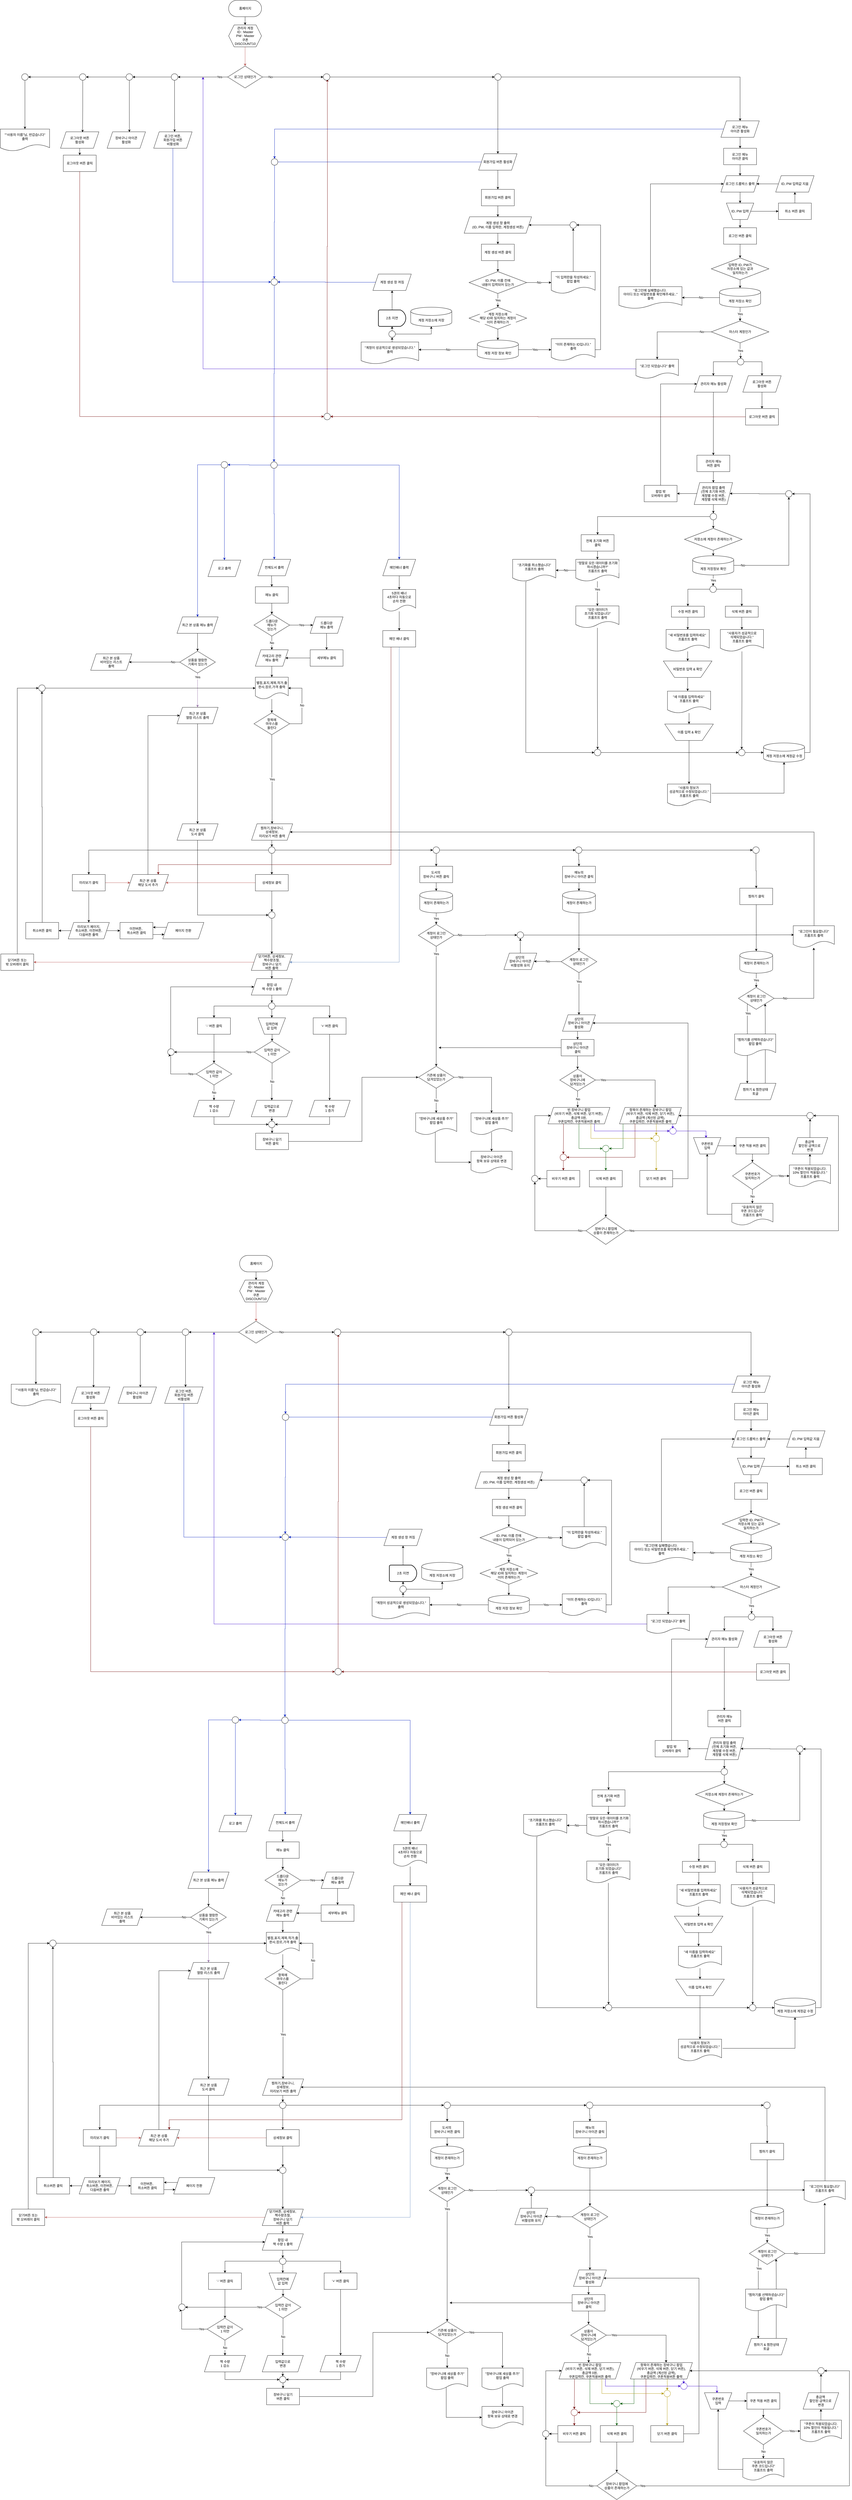 <mxfile version="24.7.6">
  <diagram name="Page-1" id="5wvQXkNPzkH8jCQbbWpQ">
    <mxGraphModel dx="3570" dy="4583" grid="1" gridSize="10" guides="1" tooltips="1" connect="1" arrows="1" fold="1" page="1" pageScale="1" pageWidth="827" pageHeight="1169" math="0" shadow="0">
      <root>
        <mxCell id="0" />
        <mxCell id="1" parent="0" />
        <mxCell id="u1ShXkJeL031DGkfPJk2-1" value="홈페이지" style="rounded=1;whiteSpace=wrap;html=1;strokeColor=#000000;align=center;verticalAlign=middle;fontFamily=Helvetica;fontSize=12;fontColor=default;labelBackgroundColor=default;fillColor=default;arcSize=50;" parent="1" vertex="1">
          <mxGeometry x="1033.5" y="-1630" width="120" height="60" as="geometry" />
        </mxCell>
        <mxCell id="u1ShXkJeL031DGkfPJk2-2" value="관리자 계정&lt;div&gt;ID : Master&lt;/div&gt;&lt;div&gt;PW : Master&lt;/div&gt;&lt;div&gt;쿠폰&lt;/div&gt;&lt;div&gt;DISCOUNT10&lt;/div&gt;" style="shape=hexagon;perimeter=hexagonPerimeter2;whiteSpace=wrap;html=1;fixedSize=1;strokeColor=default;align=center;verticalAlign=middle;fontFamily=Helvetica;fontSize=12;fontColor=default;labelBackgroundColor=default;fillColor=default;" parent="1" vertex="1">
          <mxGeometry x="1033.5" y="-1540" width="120" height="80" as="geometry" />
        </mxCell>
        <mxCell id="u1ShXkJeL031DGkfPJk2-3" value="" style="endArrow=classic;html=1;rounded=0;fontFamily=Helvetica;fontSize=12;fontColor=default;labelBackgroundColor=default;exitX=0.5;exitY=1;exitDx=0;exitDy=0;verticalAlign=middle;" parent="1" source="u1ShXkJeL031DGkfPJk2-1" target="u1ShXkJeL031DGkfPJk2-2" edge="1">
          <mxGeometry width="50" height="50" relative="1" as="geometry">
            <mxPoint x="1503.5" y="-1230" as="sourcePoint" />
            <mxPoint x="1553.5" y="-1280" as="targetPoint" />
          </mxGeometry>
        </mxCell>
        <mxCell id="u1ShXkJeL031DGkfPJk2-4" value="전체도서 출력" style="shape=parallelogram;perimeter=parallelogramPerimeter;whiteSpace=wrap;html=1;fixedSize=1;strokeColor=default;align=center;verticalAlign=middle;fontFamily=Helvetica;fontSize=12;fontColor=default;labelBackgroundColor=default;fillColor=default;" parent="1" vertex="1">
          <mxGeometry x="1140" y="410" width="120" height="60" as="geometry" />
        </mxCell>
        <mxCell id="u1ShXkJeL031DGkfPJk2-5" value="로고 출력" style="shape=parallelogram;perimeter=parallelogramPerimeter;whiteSpace=wrap;html=1;fixedSize=1;strokeColor=default;align=center;verticalAlign=middle;fontFamily=Helvetica;fontSize=12;fontColor=default;labelBackgroundColor=default;fillColor=default;" parent="1" vertex="1">
          <mxGeometry x="958" y="413" width="120" height="60" as="geometry" />
        </mxCell>
        <mxCell id="u1ShXkJeL031DGkfPJk2-6" value="메인배너 출력" style="shape=parallelogram;perimeter=parallelogramPerimeter;whiteSpace=wrap;html=1;fixedSize=1;strokeColor=default;align=center;verticalAlign=middle;fontFamily=Helvetica;fontSize=12;fontColor=default;labelBackgroundColor=default;fillColor=default;" parent="1" vertex="1">
          <mxGeometry x="1596" y="410" width="120" height="60" as="geometry" />
        </mxCell>
        <mxCell id="u1ShXkJeL031DGkfPJk2-7" value="" style="edgeStyle=orthogonalEdgeStyle;rounded=0;orthogonalLoop=1;jettySize=auto;html=1;fontFamily=Helvetica;fontSize=12;fontColor=default;labelBackgroundColor=default;entryX=0.5;entryY=0;entryDx=0;entryDy=0;" parent="1" source="u1ShXkJeL031DGkfPJk2-8" target="u1ShXkJeL031DGkfPJk2-138" edge="1">
          <mxGeometry relative="1" as="geometry">
            <mxPoint x="1656" y="660" as="targetPoint" />
          </mxGeometry>
        </mxCell>
        <mxCell id="u1ShXkJeL031DGkfPJk2-8" value="5권의 배너&lt;div&gt;4초마다 자동으로&lt;/div&gt;&lt;div&gt;순차 전환&lt;/div&gt;" style="shape=document;whiteSpace=wrap;html=1;boundedLbl=1;strokeColor=default;align=center;verticalAlign=middle;fontFamily=Helvetica;fontSize=12;fontColor=default;labelBackgroundColor=default;fillColor=default;" parent="1" vertex="1">
          <mxGeometry x="1596" y="520" width="120" height="80" as="geometry" />
        </mxCell>
        <mxCell id="u1ShXkJeL031DGkfPJk2-9" value="" style="endArrow=classic;html=1;rounded=0;fontFamily=Helvetica;fontSize=12;fontColor=default;labelBackgroundColor=default;exitX=0.5;exitY=1;exitDx=0;exitDy=0;entryX=0.5;entryY=0;entryDx=0;entryDy=0;verticalAlign=middle;" parent="1" source="u1ShXkJeL031DGkfPJk2-6" target="u1ShXkJeL031DGkfPJk2-8" edge="1">
          <mxGeometry width="50" height="50" relative="1" as="geometry">
            <mxPoint x="2026" y="580" as="sourcePoint" />
            <mxPoint x="2076" y="530" as="targetPoint" />
          </mxGeometry>
        </mxCell>
        <mxCell id="u1ShXkJeL031DGkfPJk2-10" value="" style="edgeStyle=orthogonalEdgeStyle;rounded=0;orthogonalLoop=1;jettySize=auto;html=1;fontFamily=Helvetica;fontSize=12;fontColor=default;labelBackgroundColor=default;" parent="1" source="u1ShXkJeL031DGkfPJk2-11" target="u1ShXkJeL031DGkfPJk2-13" edge="1">
          <mxGeometry relative="1" as="geometry" />
        </mxCell>
        <mxCell id="u1ShXkJeL031DGkfPJk2-11" value="메뉴 클릭" style="rounded=0;whiteSpace=wrap;html=1;strokeColor=default;align=center;verticalAlign=middle;fontFamily=Helvetica;fontSize=12;fontColor=default;labelBackgroundColor=default;fillColor=default;" parent="1" vertex="1">
          <mxGeometry x="1131" y="510" width="120" height="60" as="geometry" />
        </mxCell>
        <mxCell id="u1ShXkJeL031DGkfPJk2-12" value="" style="endArrow=classic;html=1;rounded=0;fontFamily=Helvetica;fontSize=12;fontColor=default;labelBackgroundColor=default;exitX=0.417;exitY=1;exitDx=0;exitDy=0;exitPerimeter=0;entryX=0.5;entryY=0;entryDx=0;entryDy=0;verticalAlign=middle;" parent="1" source="u1ShXkJeL031DGkfPJk2-4" target="u1ShXkJeL031DGkfPJk2-11" edge="1">
          <mxGeometry width="50" height="50" relative="1" as="geometry">
            <mxPoint x="1901" y="620" as="sourcePoint" />
            <mxPoint x="1951" y="570" as="targetPoint" />
          </mxGeometry>
        </mxCell>
        <mxCell id="u1ShXkJeL031DGkfPJk2-13" value="드롭다운&lt;div&gt;메뉴가&lt;/div&gt;&lt;div&gt;있는가&lt;/div&gt;" style="rhombus;whiteSpace=wrap;html=1;strokeColor=default;align=center;verticalAlign=middle;fontFamily=Helvetica;fontSize=12;fontColor=default;labelBackgroundColor=default;fillColor=default;" parent="1" vertex="1">
          <mxGeometry x="1126" y="610" width="130" height="80" as="geometry" />
        </mxCell>
        <mxCell id="u1ShXkJeL031DGkfPJk2-14" value="" style="endArrow=classic;html=1;rounded=0;fontFamily=Helvetica;fontSize=12;fontColor=default;labelBackgroundColor=default;exitX=0.5;exitY=1;exitDx=0;exitDy=0;entryX=0.5;entryY=0;entryDx=0;entryDy=0;" parent="1" source="u1ShXkJeL031DGkfPJk2-11" target="u1ShXkJeL031DGkfPJk2-13" edge="1">
          <mxGeometry width="50" height="50" relative="1" as="geometry">
            <mxPoint x="1901" y="620" as="sourcePoint" />
            <mxPoint x="1951" y="570" as="targetPoint" />
          </mxGeometry>
        </mxCell>
        <mxCell id="u1ShXkJeL031DGkfPJk2-15" value="드롭다운&lt;div&gt;메뉴 출력&lt;/div&gt;" style="shape=parallelogram;perimeter=parallelogramPerimeter;whiteSpace=wrap;html=1;fixedSize=1;strokeColor=default;align=center;verticalAlign=middle;fontFamily=Helvetica;fontSize=12;fontColor=default;labelBackgroundColor=default;fillColor=default;" parent="1" vertex="1">
          <mxGeometry x="1331" y="620" width="120" height="60" as="geometry" />
        </mxCell>
        <mxCell id="u1ShXkJeL031DGkfPJk2-16" value="" style="endArrow=classic;html=1;rounded=0;fontFamily=Helvetica;fontSize=12;fontColor=default;labelBackgroundColor=default;exitX=1;exitY=0.5;exitDx=0;exitDy=0;entryX=0;entryY=0.5;entryDx=0;entryDy=0;" parent="1" source="u1ShXkJeL031DGkfPJk2-13" target="u1ShXkJeL031DGkfPJk2-15" edge="1">
          <mxGeometry relative="1" as="geometry">
            <mxPoint x="1881" y="590" as="sourcePoint" />
            <mxPoint x="1981" y="590" as="targetPoint" />
          </mxGeometry>
        </mxCell>
        <mxCell id="u1ShXkJeL031DGkfPJk2-17" value="Yes" style="edgeLabel;resizable=0;html=1;;align=center;verticalAlign=middle;strokeColor=default;fontFamily=Helvetica;fontSize=12;fontColor=default;labelBackgroundColor=default;fillColor=default;" parent="u1ShXkJeL031DGkfPJk2-16" connectable="0" vertex="1">
          <mxGeometry relative="1" as="geometry" />
        </mxCell>
        <mxCell id="u1ShXkJeL031DGkfPJk2-18" style="edgeStyle=orthogonalEdgeStyle;rounded=0;orthogonalLoop=1;jettySize=auto;html=1;exitX=0;exitY=0.5;exitDx=0;exitDy=0;entryX=1;entryY=0.5;entryDx=0;entryDy=0;fontFamily=Helvetica;fontSize=12;fontColor=default;labelBackgroundColor=default;" parent="1" source="u1ShXkJeL031DGkfPJk2-19" target="u1ShXkJeL031DGkfPJk2-22" edge="1">
          <mxGeometry relative="1" as="geometry" />
        </mxCell>
        <mxCell id="u1ShXkJeL031DGkfPJk2-19" value="세부메뉴 클릭" style="rounded=0;whiteSpace=wrap;html=1;strokeColor=default;align=center;verticalAlign=middle;fontFamily=Helvetica;fontSize=12;fontColor=default;labelBackgroundColor=default;fillColor=default;" parent="1" vertex="1">
          <mxGeometry x="1331" y="740" width="120" height="60" as="geometry" />
        </mxCell>
        <mxCell id="u1ShXkJeL031DGkfPJk2-20" value="" style="endArrow=classic;html=1;rounded=0;fontFamily=Helvetica;fontSize=12;fontColor=default;labelBackgroundColor=default;exitX=0.5;exitY=1;exitDx=0;exitDy=0;entryX=0.5;entryY=0;entryDx=0;entryDy=0;" parent="1" source="u1ShXkJeL031DGkfPJk2-15" target="u1ShXkJeL031DGkfPJk2-19" edge="1">
          <mxGeometry width="50" height="50" relative="1" as="geometry">
            <mxPoint x="1201" y="580" as="sourcePoint" />
            <mxPoint x="1201" y="620" as="targetPoint" />
          </mxGeometry>
        </mxCell>
        <mxCell id="u1ShXkJeL031DGkfPJk2-21" style="edgeStyle=orthogonalEdgeStyle;rounded=0;orthogonalLoop=1;jettySize=auto;html=1;exitX=0.5;exitY=1;exitDx=0;exitDy=0;entryX=0.5;entryY=0;entryDx=0;entryDy=0;fontFamily=Helvetica;fontSize=12;fontColor=default;labelBackgroundColor=default;" parent="1" source="u1ShXkJeL031DGkfPJk2-22" target="u1ShXkJeL031DGkfPJk2-26" edge="1">
          <mxGeometry relative="1" as="geometry" />
        </mxCell>
        <mxCell id="u1ShXkJeL031DGkfPJk2-22" value="카테고리 관련&lt;div&gt;메뉴 출력&lt;/div&gt;" style="shape=parallelogram;perimeter=parallelogramPerimeter;whiteSpace=wrap;html=1;fixedSize=1;strokeColor=default;align=center;verticalAlign=middle;fontFamily=Helvetica;fontSize=12;fontColor=default;labelBackgroundColor=default;fillColor=default;" parent="1" vertex="1">
          <mxGeometry x="1131" y="740" width="120" height="60" as="geometry" />
        </mxCell>
        <mxCell id="u1ShXkJeL031DGkfPJk2-23" value="" style="endArrow=classic;html=1;rounded=0;fontFamily=Helvetica;fontSize=12;fontColor=default;labelBackgroundColor=default;exitX=0.5;exitY=1;exitDx=0;exitDy=0;entryX=0.5;entryY=0;entryDx=0;entryDy=0;" parent="1" source="u1ShXkJeL031DGkfPJk2-13" target="u1ShXkJeL031DGkfPJk2-22" edge="1">
          <mxGeometry relative="1" as="geometry">
            <mxPoint x="1266" y="660" as="sourcePoint" />
            <mxPoint x="1351" y="660" as="targetPoint" />
          </mxGeometry>
        </mxCell>
        <mxCell id="u1ShXkJeL031DGkfPJk2-24" value="No" style="edgeLabel;resizable=0;html=1;;align=center;verticalAlign=middle;strokeColor=default;fontFamily=Helvetica;fontSize=12;fontColor=default;labelBackgroundColor=default;fillColor=default;" parent="u1ShXkJeL031DGkfPJk2-23" connectable="0" vertex="1">
          <mxGeometry relative="1" as="geometry" />
        </mxCell>
        <mxCell id="u1ShXkJeL031DGkfPJk2-25" style="edgeStyle=orthogonalEdgeStyle;rounded=0;orthogonalLoop=1;jettySize=auto;html=1;entryX=0.5;entryY=0;entryDx=0;entryDy=0;fontFamily=Helvetica;fontSize=12;fontColor=default;labelBackgroundColor=default;" parent="1" source="u1ShXkJeL031DGkfPJk2-26" target="u1ShXkJeL031DGkfPJk2-29" edge="1">
          <mxGeometry relative="1" as="geometry" />
        </mxCell>
        <mxCell id="u1ShXkJeL031DGkfPJk2-26" value="별점,표지,제목,작가,출판사,장르,가격 출력" style="shape=document;whiteSpace=wrap;html=1;boundedLbl=1;strokeColor=default;align=center;verticalAlign=middle;fontFamily=Helvetica;fontSize=12;fontColor=default;labelBackgroundColor=default;fillColor=default;" parent="1" vertex="1">
          <mxGeometry x="1131" y="840" width="120" height="80" as="geometry" />
        </mxCell>
        <mxCell id="u1ShXkJeL031DGkfPJk2-27" value="No" style="edgeStyle=orthogonalEdgeStyle;rounded=0;orthogonalLoop=1;jettySize=auto;html=1;exitX=1;exitY=0.5;exitDx=0;exitDy=0;entryX=1;entryY=0.5;entryDx=0;entryDy=0;fontFamily=Helvetica;fontSize=12;fontColor=default;labelBackgroundColor=default;" parent="1" source="u1ShXkJeL031DGkfPJk2-29" target="u1ShXkJeL031DGkfPJk2-26" edge="1">
          <mxGeometry relative="1" as="geometry">
            <Array as="points">
              <mxPoint x="1301" y="1010" />
              <mxPoint x="1301" y="880" />
            </Array>
          </mxGeometry>
        </mxCell>
        <mxCell id="u1ShXkJeL031DGkfPJk2-28" value="Yes" style="edgeStyle=orthogonalEdgeStyle;rounded=0;orthogonalLoop=1;jettySize=auto;html=1;exitX=0.5;exitY=1;exitDx=0;exitDy=0;entryX=0.5;entryY=0;entryDx=0;entryDy=0;fontFamily=Helvetica;fontSize=12;fontColor=default;labelBackgroundColor=default;" parent="1" source="u1ShXkJeL031DGkfPJk2-29" target="u1ShXkJeL031DGkfPJk2-30" edge="1">
          <mxGeometry relative="1" as="geometry">
            <mxPoint x="1191" y="1535" as="sourcePoint" />
          </mxGeometry>
        </mxCell>
        <mxCell id="u1ShXkJeL031DGkfPJk2-29" value="항목에&lt;div&gt;마우스를&lt;/div&gt;&lt;div&gt;올린다&lt;/div&gt;" style="rhombus;whiteSpace=wrap;html=1;strokeColor=default;align=center;verticalAlign=middle;fontFamily=Helvetica;fontSize=12;fontColor=default;labelBackgroundColor=default;fillColor=default;" parent="1" vertex="1">
          <mxGeometry x="1126" y="970" width="130" height="80" as="geometry" />
        </mxCell>
        <mxCell id="u1ShXkJeL031DGkfPJk2-30" value="찜하기,장바구니,&lt;div&gt;상세정보,&lt;/div&gt;&lt;div&gt;미리보기 버튼 출력&lt;/div&gt;" style="shape=parallelogram;perimeter=parallelogramPerimeter;whiteSpace=wrap;html=1;fixedSize=1;strokeColor=default;align=center;verticalAlign=middle;fontFamily=Helvetica;fontSize=12;fontColor=default;labelBackgroundColor=default;fillColor=default;" parent="1" vertex="1">
          <mxGeometry x="1117" y="1375" width="150" height="60" as="geometry" />
        </mxCell>
        <mxCell id="u1ShXkJeL031DGkfPJk2-31" style="edgeStyle=orthogonalEdgeStyle;rounded=0;orthogonalLoop=1;jettySize=auto;html=1;exitX=0.5;exitY=1;exitDx=0;exitDy=0;entryX=0.5;entryY=0;entryDx=0;entryDy=0;fontFamily=Helvetica;fontSize=12;fontColor=default;labelBackgroundColor=default;" parent="1" source="u1ShXkJeL031DGkfPJk2-33" target="u1ShXkJeL031DGkfPJk2-36" edge="1">
          <mxGeometry relative="1" as="geometry" />
        </mxCell>
        <mxCell id="u1ShXkJeL031DGkfPJk2-32" style="edgeStyle=orthogonalEdgeStyle;rounded=0;orthogonalLoop=1;jettySize=auto;html=1;exitX=1;exitY=0.5;exitDx=0;exitDy=0;entryX=0;entryY=0.5;entryDx=0;entryDy=0;fontFamily=Helvetica;fontSize=12;fontColor=default;labelBackgroundColor=default;fillColor=#f8cecc;strokeColor=#b85450;" parent="1" source="u1ShXkJeL031DGkfPJk2-33" target="u1ShXkJeL031DGkfPJk2-128" edge="1">
          <mxGeometry relative="1" as="geometry" />
        </mxCell>
        <mxCell id="u1ShXkJeL031DGkfPJk2-33" value="미리보기 클릭" style="rounded=0;whiteSpace=wrap;html=1;strokeColor=default;align=center;verticalAlign=middle;fontFamily=Helvetica;fontSize=12;fontColor=default;labelBackgroundColor=default;fillColor=default;" parent="1" vertex="1">
          <mxGeometry x="463" y="1560" width="120" height="60" as="geometry" />
        </mxCell>
        <mxCell id="u1ShXkJeL031DGkfPJk2-34" style="edgeStyle=orthogonalEdgeStyle;rounded=0;orthogonalLoop=1;jettySize=auto;html=1;exitX=0;exitY=0.5;exitDx=0;exitDy=0;entryX=1;entryY=0.5;entryDx=0;entryDy=0;fontFamily=Helvetica;fontSize=12;fontColor=default;labelBackgroundColor=default;" parent="1" source="u1ShXkJeL031DGkfPJk2-36" target="u1ShXkJeL031DGkfPJk2-37" edge="1">
          <mxGeometry relative="1" as="geometry" />
        </mxCell>
        <mxCell id="u1ShXkJeL031DGkfPJk2-35" style="edgeStyle=orthogonalEdgeStyle;rounded=0;orthogonalLoop=1;jettySize=auto;html=1;exitX=1;exitY=0.5;exitDx=0;exitDy=0;entryX=0;entryY=0.5;entryDx=0;entryDy=0;fontFamily=Helvetica;fontSize=12;fontColor=default;labelBackgroundColor=default;fillColor=#f8cecc;strokeColor=#000000;" parent="1" source="u1ShXkJeL031DGkfPJk2-36" target="u1ShXkJeL031DGkfPJk2-115" edge="1">
          <mxGeometry relative="1" as="geometry" />
        </mxCell>
        <mxCell id="u1ShXkJeL031DGkfPJk2-36" value="미리보기 페이지,&lt;div&gt;취소버튼, 이전버튼,&lt;/div&gt;&lt;div&gt;다음버튼 출력&lt;/div&gt;" style="shape=parallelogram;perimeter=parallelogramPerimeter;whiteSpace=wrap;html=1;fixedSize=1;strokeColor=default;align=center;verticalAlign=middle;fontFamily=Helvetica;fontSize=12;fontColor=default;labelBackgroundColor=default;fillColor=default;" parent="1" vertex="1">
          <mxGeometry x="448" y="1735" width="150" height="60" as="geometry" />
        </mxCell>
        <mxCell id="u1ShXkJeL031DGkfPJk2-37" value="취소버튼 클릭" style="rounded=0;whiteSpace=wrap;html=1;strokeColor=default;align=center;verticalAlign=middle;fontFamily=Helvetica;fontSize=12;fontColor=default;labelBackgroundColor=default;fillColor=default;" parent="1" vertex="1">
          <mxGeometry x="293" y="1735" width="120" height="60" as="geometry" />
        </mxCell>
        <mxCell id="u1ShXkJeL031DGkfPJk2-38" style="edgeStyle=orthogonalEdgeStyle;rounded=0;orthogonalLoop=1;jettySize=auto;html=1;exitX=0;exitY=0.5;exitDx=0;exitDy=0;entryX=1;entryY=0.5;entryDx=0;entryDy=0;fontFamily=Helvetica;fontSize=12;fontColor=default;labelBackgroundColor=default;fillColor=#f8cecc;strokeColor=#b85450;" parent="1" source="u1ShXkJeL031DGkfPJk2-39" target="u1ShXkJeL031DGkfPJk2-128" edge="1">
          <mxGeometry relative="1" as="geometry">
            <mxPoint x="1015" y="1590" as="sourcePoint" />
          </mxGeometry>
        </mxCell>
        <mxCell id="u1ShXkJeL031DGkfPJk2-39" value="상세정보 클릭" style="rounded=0;whiteSpace=wrap;html=1;strokeColor=default;align=center;verticalAlign=middle;fontFamily=Helvetica;fontSize=12;fontColor=default;labelBackgroundColor=default;fillColor=default;" parent="1" vertex="1">
          <mxGeometry x="1131" y="1560" width="120" height="60" as="geometry" />
        </mxCell>
        <mxCell id="u1ShXkJeL031DGkfPJk2-40" style="edgeStyle=orthogonalEdgeStyle;rounded=0;orthogonalLoop=1;jettySize=auto;html=1;exitX=1;exitY=0.5;exitDx=0;exitDy=0;entryX=1;entryY=0.5;entryDx=0;entryDy=0;fontFamily=Helvetica;fontSize=12;fontColor=default;labelBackgroundColor=default;fillColor=#f8cecc;strokeColor=#b85450;" parent="1" source="u1ShXkJeL031DGkfPJk2-42" target="u1ShXkJeL031DGkfPJk2-43" edge="1">
          <mxGeometry relative="1" as="geometry" />
        </mxCell>
        <mxCell id="u1ShXkJeL031DGkfPJk2-41" style="edgeStyle=orthogonalEdgeStyle;rounded=0;orthogonalLoop=1;jettySize=auto;html=1;exitX=0.5;exitY=1;exitDx=0;exitDy=0;entryX=0.5;entryY=0;entryDx=0;entryDy=0;fontFamily=Helvetica;fontSize=12;fontColor=default;labelBackgroundColor=default;" parent="1" source="u1ShXkJeL031DGkfPJk2-42" target="u1ShXkJeL031DGkfPJk2-44" edge="1">
          <mxGeometry relative="1" as="geometry" />
        </mxCell>
        <mxCell id="u1ShXkJeL031DGkfPJk2-42" value="닫기버튼, 상세정보,&lt;div&gt;책수량조절,&lt;/div&gt;&lt;div&gt;장바구니 담기&lt;/div&gt;&lt;div&gt;버튼 출력&lt;/div&gt;" style="shape=parallelogram;perimeter=parallelogramPerimeter;whiteSpace=wrap;html=1;fixedSize=1;strokeColor=default;align=center;verticalAlign=middle;fontFamily=Helvetica;fontSize=12;fontColor=default;labelBackgroundColor=default;fillColor=default;" parent="1" vertex="1">
          <mxGeometry x="1116" y="1850" width="150" height="60" as="geometry" />
        </mxCell>
        <mxCell id="u1ShXkJeL031DGkfPJk2-43" value="닫기버튼 또는&lt;div&gt;밖 오버레이 클릭&lt;/div&gt;" style="rounded=0;whiteSpace=wrap;html=1;strokeColor=default;align=center;verticalAlign=middle;fontFamily=Helvetica;fontSize=12;fontColor=default;labelBackgroundColor=default;fillColor=default;" parent="1" vertex="1">
          <mxGeometry x="202" y="1850" width="120" height="60" as="geometry" />
        </mxCell>
        <mxCell id="u1ShXkJeL031DGkfPJk2-44" value="팝업 내&lt;div&gt;책 수량 1 출력&lt;/div&gt;" style="shape=parallelogram;perimeter=parallelogramPerimeter;whiteSpace=wrap;html=1;fixedSize=1;strokeColor=default;align=center;verticalAlign=middle;fontFamily=Helvetica;fontSize=12;fontColor=default;labelBackgroundColor=default;fillColor=default;" parent="1" vertex="1">
          <mxGeometry x="1116" y="1940" width="150" height="60" as="geometry" />
        </mxCell>
        <mxCell id="u1ShXkJeL031DGkfPJk2-45" style="edgeStyle=orthogonalEdgeStyle;rounded=0;orthogonalLoop=1;jettySize=auto;html=1;exitX=0.5;exitY=1;exitDx=0;exitDy=0;entryX=0.5;entryY=0;entryDx=0;entryDy=0;fontFamily=Helvetica;fontSize=12;fontColor=default;labelBackgroundColor=default;" parent="1" source="u1ShXkJeL031DGkfPJk2-46" target="u1ShXkJeL031DGkfPJk2-54" edge="1">
          <mxGeometry relative="1" as="geometry">
            <mxPoint x="1690" y="2100" as="sourcePoint" />
            <mxPoint x="1690" y="2345" as="targetPoint" />
          </mxGeometry>
        </mxCell>
        <mxCell id="u1ShXkJeL031DGkfPJk2-46" value="&#39;+&#39; 버튼 클릭" style="rounded=0;whiteSpace=wrap;html=1;strokeColor=default;align=center;verticalAlign=middle;fontFamily=Helvetica;fontSize=12;fontColor=default;labelBackgroundColor=default;fillColor=default;" parent="1" vertex="1">
          <mxGeometry x="1342" y="2083" width="120" height="60" as="geometry" />
        </mxCell>
        <mxCell id="u1ShXkJeL031DGkfPJk2-47" style="edgeStyle=orthogonalEdgeStyle;rounded=0;orthogonalLoop=1;jettySize=auto;html=1;exitX=0.5;exitY=1;exitDx=0;exitDy=0;entryX=0.5;entryY=0;entryDx=0;entryDy=0;fontFamily=Helvetica;fontSize=12;fontColor=default;labelBackgroundColor=default;" parent="1" source="u1ShXkJeL031DGkfPJk2-48" target="u1ShXkJeL031DGkfPJk2-58" edge="1">
          <mxGeometry relative="1" as="geometry" />
        </mxCell>
        <mxCell id="u1ShXkJeL031DGkfPJk2-48" value="&#39;-&#39; 버튼 클릭" style="rounded=0;whiteSpace=wrap;html=1;strokeColor=default;align=center;verticalAlign=middle;fontFamily=Helvetica;fontSize=12;fontColor=default;labelBackgroundColor=default;fillColor=default;" parent="1" vertex="1">
          <mxGeometry x="920" y="2083" width="120" height="60" as="geometry" />
        </mxCell>
        <mxCell id="u1ShXkJeL031DGkfPJk2-49" style="edgeStyle=orthogonalEdgeStyle;rounded=0;orthogonalLoop=1;jettySize=auto;html=1;exitX=0.5;exitY=1;exitDx=0;exitDy=0;entryX=0.5;entryY=0;entryDx=0;entryDy=0;fontFamily=Helvetica;fontSize=12;fontColor=default;labelBackgroundColor=default;" parent="1" source="u1ShXkJeL031DGkfPJk2-50" target="u1ShXkJeL031DGkfPJk2-61" edge="1">
          <mxGeometry relative="1" as="geometry" />
        </mxCell>
        <mxCell id="u1ShXkJeL031DGkfPJk2-50" value="입력칸에&lt;div&gt;값 입력&lt;/div&gt;" style="verticalLabelPosition=middle;verticalAlign=middle;html=1;shape=trapezoid;perimeter=trapezoidPerimeter;whiteSpace=wrap;size=0.23;arcSize=10;flipV=1;labelPosition=center;align=center;strokeColor=default;fontFamily=Helvetica;fontSize=12;fontColor=default;labelBackgroundColor=default;fillColor=default;" parent="1" vertex="1">
          <mxGeometry x="1141" y="2083" width="100" height="60" as="geometry" />
        </mxCell>
        <mxCell id="u1ShXkJeL031DGkfPJk2-51" value="입력값으로&lt;div&gt;변경&lt;/div&gt;" style="shape=parallelogram;perimeter=parallelogramPerimeter;whiteSpace=wrap;html=1;fixedSize=1;strokeColor=default;align=center;verticalAlign=middle;fontFamily=Helvetica;fontSize=12;fontColor=default;labelBackgroundColor=default;fillColor=default;" parent="1" vertex="1">
          <mxGeometry x="1116" y="2384" width="150" height="60" as="geometry" />
        </mxCell>
        <mxCell id="u1ShXkJeL031DGkfPJk2-52" style="edgeStyle=orthogonalEdgeStyle;rounded=0;orthogonalLoop=1;jettySize=auto;html=1;exitX=0.5;exitY=1;exitDx=0;exitDy=0;entryX=0.5;entryY=0;entryDx=0;entryDy=0;fontFamily=Helvetica;fontSize=12;fontColor=default;labelBackgroundColor=default;" parent="1" source="u1ShXkJeL031DGkfPJk2-286" target="u1ShXkJeL031DGkfPJk2-56" edge="1">
          <mxGeometry relative="1" as="geometry" />
        </mxCell>
        <mxCell id="u1ShXkJeL031DGkfPJk2-53" value="책 수량&lt;div&gt;1 감소&lt;/div&gt;" style="shape=parallelogram;perimeter=parallelogramPerimeter;whiteSpace=wrap;html=1;fixedSize=1;strokeColor=default;align=center;verticalAlign=middle;fontFamily=Helvetica;fontSize=12;fontColor=default;labelBackgroundColor=default;fillColor=default;" parent="1" vertex="1">
          <mxGeometry x="905" y="2384" width="150" height="60" as="geometry" />
        </mxCell>
        <mxCell id="u1ShXkJeL031DGkfPJk2-54" value="책 수량&lt;div&gt;1 증가&lt;/div&gt;" style="shape=parallelogram;perimeter=parallelogramPerimeter;whiteSpace=wrap;html=1;fixedSize=1;strokeColor=default;align=center;verticalAlign=middle;fontFamily=Helvetica;fontSize=12;fontColor=default;labelBackgroundColor=default;fillColor=default;" parent="1" vertex="1">
          <mxGeometry x="1327" y="2384" width="150" height="60" as="geometry" />
        </mxCell>
        <mxCell id="u1ShXkJeL031DGkfPJk2-55" style="edgeStyle=orthogonalEdgeStyle;rounded=0;orthogonalLoop=1;jettySize=auto;html=1;exitX=1;exitY=0.5;exitDx=0;exitDy=0;entryX=0;entryY=0.5;entryDx=0;entryDy=0;fontFamily=Helvetica;fontSize=12;fontColor=default;labelBackgroundColor=default;" parent="1" source="u1ShXkJeL031DGkfPJk2-56" target="u1ShXkJeL031DGkfPJk2-68" edge="1">
          <mxGeometry relative="1" as="geometry">
            <Array as="points">
              <mxPoint x="1520" y="2534" />
              <mxPoint x="1520" y="2300" />
            </Array>
          </mxGeometry>
        </mxCell>
        <mxCell id="u1ShXkJeL031DGkfPJk2-56" value="장바구니 담기&lt;div&gt;버튼 클릭&lt;/div&gt;" style="rounded=0;whiteSpace=wrap;html=1;strokeColor=default;align=center;verticalAlign=middle;fontFamily=Helvetica;fontSize=12;fontColor=default;labelBackgroundColor=default;fillColor=default;" parent="1" vertex="1">
          <mxGeometry x="1132" y="2504" width="120" height="60" as="geometry" />
        </mxCell>
        <mxCell id="u1ShXkJeL031DGkfPJk2-57" value="No" style="edgeStyle=orthogonalEdgeStyle;rounded=0;orthogonalLoop=1;jettySize=auto;html=1;exitX=0.5;exitY=1;exitDx=0;exitDy=0;entryX=0.5;entryY=0;entryDx=0;entryDy=0;fontFamily=Helvetica;fontSize=12;fontColor=default;labelBackgroundColor=default;" parent="1" source="u1ShXkJeL031DGkfPJk2-58" target="u1ShXkJeL031DGkfPJk2-53" edge="1">
          <mxGeometry relative="1" as="geometry" />
        </mxCell>
        <mxCell id="u1ShXkJeL031DGkfPJk2-58" value="입력칸 값이&lt;div&gt;1 미만&lt;/div&gt;" style="rhombus;whiteSpace=wrap;html=1;strokeColor=default;align=center;verticalAlign=middle;fontFamily=Helvetica;fontSize=12;fontColor=default;labelBackgroundColor=default;fillColor=default;" parent="1" vertex="1">
          <mxGeometry x="915" y="2248" width="130" height="80" as="geometry" />
        </mxCell>
        <mxCell id="u1ShXkJeL031DGkfPJk2-59" value="No" style="edgeStyle=orthogonalEdgeStyle;rounded=0;orthogonalLoop=1;jettySize=auto;html=1;exitX=0.5;exitY=1;exitDx=0;exitDy=0;fontFamily=Helvetica;fontSize=12;fontColor=default;labelBackgroundColor=default;" parent="1" source="u1ShXkJeL031DGkfPJk2-61" target="u1ShXkJeL031DGkfPJk2-51" edge="1">
          <mxGeometry relative="1" as="geometry" />
        </mxCell>
        <mxCell id="u1ShXkJeL031DGkfPJk2-60" value="Yes" style="edgeStyle=orthogonalEdgeStyle;rounded=0;orthogonalLoop=1;jettySize=auto;html=1;exitX=0;exitY=0.5;exitDx=0;exitDy=0;fontFamily=Helvetica;fontSize=12;fontColor=default;labelBackgroundColor=default;" parent="1" source="u1ShXkJeL031DGkfPJk2-61" target="u1ShXkJeL031DGkfPJk2-284" edge="1">
          <mxGeometry x="-0.857" relative="1" as="geometry">
            <Array as="points">
              <mxPoint x="822" y="2208" />
            </Array>
            <mxPoint as="offset" />
          </mxGeometry>
        </mxCell>
        <mxCell id="u1ShXkJeL031DGkfPJk2-61" value="입력칸 값이&lt;div&gt;1 미만&lt;/div&gt;" style="rhombus;whiteSpace=wrap;html=1;strokeColor=default;align=center;verticalAlign=middle;fontFamily=Helvetica;fontSize=12;fontColor=default;labelBackgroundColor=default;fillColor=default;" parent="1" vertex="1">
          <mxGeometry x="1127" y="2168" width="130" height="80" as="geometry" />
        </mxCell>
        <mxCell id="u1ShXkJeL031DGkfPJk2-62" value="Yes" style="edgeStyle=orthogonalEdgeStyle;rounded=0;orthogonalLoop=1;jettySize=auto;html=1;fontFamily=Helvetica;fontSize=12;fontColor=default;labelBackgroundColor=default;exitX=0.5;exitY=1;exitDx=0;exitDy=0;exitPerimeter=0;" parent="1" source="u1ShXkJeL031DGkfPJk2-118" target="u1ShXkJeL031DGkfPJk2-65" edge="1">
          <mxGeometry relative="1" as="geometry">
            <mxPoint x="1790" y="1680" as="sourcePoint" />
          </mxGeometry>
        </mxCell>
        <mxCell id="u1ShXkJeL031DGkfPJk2-63" value="도서의&amp;nbsp;&lt;div&gt;장바구니 버튼 클릭&lt;/div&gt;" style="rounded=0;whiteSpace=wrap;html=1;strokeColor=default;align=center;verticalAlign=middle;fontFamily=Helvetica;fontSize=12;fontColor=default;labelBackgroundColor=default;fillColor=default;" parent="1" vertex="1">
          <mxGeometry x="1731" y="1530" width="120" height="60" as="geometry" />
        </mxCell>
        <mxCell id="u1ShXkJeL031DGkfPJk2-64" value="Yes" style="edgeStyle=orthogonalEdgeStyle;rounded=0;orthogonalLoop=1;jettySize=auto;html=1;exitX=0.5;exitY=1;exitDx=0;exitDy=0;entryX=0.5;entryY=0;entryDx=0;entryDy=0;fontFamily=Helvetica;fontSize=12;fontColor=default;labelBackgroundColor=default;" parent="1" source="u1ShXkJeL031DGkfPJk2-65" target="u1ShXkJeL031DGkfPJk2-68" edge="1">
          <mxGeometry x="-0.872" relative="1" as="geometry">
            <mxPoint as="offset" />
          </mxGeometry>
        </mxCell>
        <mxCell id="u1ShXkJeL031DGkfPJk2-65" value="계정이 로그인&lt;div&gt;상태인가&lt;/div&gt;" style="rhombus;whiteSpace=wrap;html=1;strokeColor=default;align=center;verticalAlign=middle;fontFamily=Helvetica;fontSize=12;fontColor=default;labelBackgroundColor=default;fillColor=default;" parent="1" vertex="1">
          <mxGeometry x="1726" y="1742" width="130" height="80" as="geometry" />
        </mxCell>
        <mxCell id="u1ShXkJeL031DGkfPJk2-66" value="No" style="edgeStyle=orthogonalEdgeStyle;rounded=0;orthogonalLoop=1;jettySize=auto;html=1;exitX=0.5;exitY=1;exitDx=0;exitDy=0;entryX=0.5;entryY=0;entryDx=0;entryDy=0;fontFamily=Helvetica;fontSize=12;fontColor=default;labelBackgroundColor=default;" parent="1" source="u1ShXkJeL031DGkfPJk2-68" target="u1ShXkJeL031DGkfPJk2-70" edge="1">
          <mxGeometry relative="1" as="geometry">
            <mxPoint x="2009.02" y="2300" as="sourcePoint" />
            <mxPoint x="2063" y="2302" as="targetPoint" />
          </mxGeometry>
        </mxCell>
        <mxCell id="u1ShXkJeL031DGkfPJk2-67" value="Yes" style="edgeStyle=orthogonalEdgeStyle;rounded=0;orthogonalLoop=1;jettySize=auto;html=1;exitX=1;exitY=0.5;exitDx=0;exitDy=0;entryX=0.5;entryY=0;entryDx=0;entryDy=0;fontFamily=Helvetica;fontSize=12;fontColor=default;labelBackgroundColor=default;" parent="1" source="u1ShXkJeL031DGkfPJk2-68" target="u1ShXkJeL031DGkfPJk2-72" edge="1">
          <mxGeometry x="-0.82" relative="1" as="geometry">
            <mxPoint as="offset" />
          </mxGeometry>
        </mxCell>
        <mxCell id="u1ShXkJeL031DGkfPJk2-68" value="기존에 상품이&lt;div&gt;담겨있었는가&lt;/div&gt;" style="rhombus;whiteSpace=wrap;html=1;strokeColor=default;align=center;verticalAlign=middle;fontFamily=Helvetica;fontSize=12;fontColor=default;labelBackgroundColor=default;fillColor=default;" parent="1" vertex="1">
          <mxGeometry x="1726" y="2260" width="130" height="80" as="geometry" />
        </mxCell>
        <mxCell id="u1ShXkJeL031DGkfPJk2-69" style="edgeStyle=orthogonalEdgeStyle;rounded=0;orthogonalLoop=1;jettySize=auto;html=1;exitX=0.477;exitY=0.857;exitDx=0;exitDy=0;entryX=0;entryY=0.5;entryDx=0;entryDy=0;fontFamily=Helvetica;fontSize=12;fontColor=default;labelBackgroundColor=default;exitPerimeter=0;" parent="1" source="u1ShXkJeL031DGkfPJk2-70" target="u1ShXkJeL031DGkfPJk2-73" edge="1">
          <mxGeometry relative="1" as="geometry">
            <Array as="points">
              <mxPoint x="1788" y="2610" />
            </Array>
          </mxGeometry>
        </mxCell>
        <mxCell id="u1ShXkJeL031DGkfPJk2-70" value="&quot;장바구니에 새상품 추가&quot;&lt;div&gt;팝업 출력&lt;/div&gt;" style="shape=document;whiteSpace=wrap;html=1;boundedLbl=1;strokeColor=default;align=center;verticalAlign=middle;fontFamily=Helvetica;fontSize=12;fontColor=default;labelBackgroundColor=default;fillColor=default;" parent="1" vertex="1">
          <mxGeometry x="1716" y="2430" width="150" height="80" as="geometry" />
        </mxCell>
        <mxCell id="u1ShXkJeL031DGkfPJk2-71" style="edgeStyle=orthogonalEdgeStyle;rounded=0;orthogonalLoop=1;jettySize=auto;html=1;exitX=0.501;exitY=0.878;exitDx=0;exitDy=0;entryX=0.5;entryY=0;entryDx=0;entryDy=0;fontFamily=Helvetica;fontSize=12;fontColor=default;labelBackgroundColor=default;exitPerimeter=0;" parent="1" source="u1ShXkJeL031DGkfPJk2-72" target="u1ShXkJeL031DGkfPJk2-73" edge="1">
          <mxGeometry relative="1" as="geometry" />
        </mxCell>
        <mxCell id="u1ShXkJeL031DGkfPJk2-72" value="&quot;장바구니에 새상품 추가&quot;&lt;div&gt;팝업 출력&lt;/div&gt;" style="shape=document;whiteSpace=wrap;html=1;boundedLbl=1;strokeColor=default;align=center;verticalAlign=middle;fontFamily=Helvetica;fontSize=12;fontColor=default;labelBackgroundColor=default;fillColor=default;" parent="1" vertex="1">
          <mxGeometry x="1918" y="2430" width="150" height="80" as="geometry" />
        </mxCell>
        <mxCell id="u1ShXkJeL031DGkfPJk2-73" value="장바구니 아이콘&lt;div&gt;항목 보유 상태로 변경&lt;/div&gt;" style="shape=document;whiteSpace=wrap;html=1;boundedLbl=1;strokeColor=default;align=center;verticalAlign=middle;fontFamily=Helvetica;fontSize=12;fontColor=default;labelBackgroundColor=default;fillColor=default;" parent="1" vertex="1">
          <mxGeometry x="1918" y="2570" width="150" height="80" as="geometry" />
        </mxCell>
        <mxCell id="u1ShXkJeL031DGkfPJk2-74" value="찜하기 클릭" style="rounded=0;whiteSpace=wrap;html=1;strokeColor=default;align=center;verticalAlign=middle;fontFamily=Helvetica;fontSize=12;fontColor=default;labelBackgroundColor=default;fillColor=default;" parent="1" vertex="1">
          <mxGeometry x="2899" y="1610" width="120" height="60" as="geometry" />
        </mxCell>
        <mxCell id="u1ShXkJeL031DGkfPJk2-75" value="No" style="edgeStyle=orthogonalEdgeStyle;rounded=0;orthogonalLoop=1;jettySize=auto;html=1;exitX=1;exitY=0.5;exitDx=0;exitDy=0;fontFamily=Helvetica;fontSize=12;fontColor=default;labelBackgroundColor=default;" parent="1" source="u1ShXkJeL031DGkfPJk2-76" target="u1ShXkJeL031DGkfPJk2-83" edge="1">
          <mxGeometry x="-0.761" relative="1" as="geometry">
            <mxPoint as="offset" />
          </mxGeometry>
        </mxCell>
        <mxCell id="u1ShXkJeL031DGkfPJk2-76" value="계정이 로그인&lt;div&gt;상태인가&lt;/div&gt;" style="rhombus;whiteSpace=wrap;html=1;strokeColor=default;align=center;verticalAlign=middle;fontFamily=Helvetica;fontSize=12;fontColor=default;labelBackgroundColor=default;fillColor=default;" parent="1" vertex="1">
          <mxGeometry x="2894" y="1972" width="130" height="80" as="geometry" />
        </mxCell>
        <mxCell id="u1ShXkJeL031DGkfPJk2-77" style="edgeStyle=orthogonalEdgeStyle;rounded=0;orthogonalLoop=1;jettySize=auto;html=1;exitX=0.733;exitY=-0.03;exitDx=0;exitDy=0;entryX=1;entryY=1;entryDx=0;entryDy=0;fontFamily=Helvetica;fontSize=12;fontColor=default;labelBackgroundColor=default;exitPerimeter=0;" parent="1" source="u1ShXkJeL031DGkfPJk2-78" target="u1ShXkJeL031DGkfPJk2-76" edge="1">
          <mxGeometry relative="1" as="geometry">
            <Array as="points">
              <mxPoint x="2992" y="2320" />
              <mxPoint x="2992" y="2097" />
              <mxPoint x="2992" y="2097" />
            </Array>
          </mxGeometry>
        </mxCell>
        <mxCell id="u1ShXkJeL031DGkfPJk2-78" value="찜하기 &amp;amp; 찜한상태&lt;div&gt;토글&lt;/div&gt;" style="shape=parallelogram;perimeter=parallelogramPerimeter;whiteSpace=wrap;html=1;fixedSize=1;strokeColor=default;align=center;verticalAlign=middle;fontFamily=Helvetica;fontSize=12;fontColor=default;labelBackgroundColor=default;fillColor=default;" parent="1" vertex="1">
          <mxGeometry x="2881" y="2322" width="150" height="60" as="geometry" />
        </mxCell>
        <mxCell id="u1ShXkJeL031DGkfPJk2-79" style="edgeStyle=orthogonalEdgeStyle;rounded=0;orthogonalLoop=1;jettySize=auto;html=1;exitX=0;exitY=1;exitDx=0;exitDy=0;entryX=0.302;entryY=0;entryDx=0;entryDy=0;entryPerimeter=0;fontFamily=Helvetica;fontSize=12;fontColor=default;labelBackgroundColor=default;" parent="1" source="u1ShXkJeL031DGkfPJk2-76" target="u1ShXkJeL031DGkfPJk2-78" edge="1">
          <mxGeometry relative="1" as="geometry" />
        </mxCell>
        <mxCell id="u1ShXkJeL031DGkfPJk2-80" value="&quot;찜하기를 선택하셨습니다&quot;&lt;div&gt;팝업 출력&lt;/div&gt;" style="shape=document;whiteSpace=wrap;html=1;boundedLbl=1;strokeColor=default;align=center;verticalAlign=middle;fontFamily=Helvetica;fontSize=12;fontColor=default;labelBackgroundColor=default;fillColor=default;" parent="1" vertex="1">
          <mxGeometry x="2880" y="2142" width="150" height="80" as="geometry" />
        </mxCell>
        <mxCell id="u1ShXkJeL031DGkfPJk2-81" value="Yes" style="text;html=1;align=center;verticalAlign=middle;whiteSpace=wrap;rounded=0;fontFamily=Helvetica;fontSize=12;fontColor=default;labelBackgroundColor=default;" parent="1" vertex="1">
          <mxGeometry x="2899" y="2052" width="60" height="30" as="geometry" />
        </mxCell>
        <mxCell id="u1ShXkJeL031DGkfPJk2-82" style="edgeStyle=orthogonalEdgeStyle;rounded=0;orthogonalLoop=1;jettySize=auto;html=1;exitX=0.5;exitY=0;exitDx=0;exitDy=0;entryX=1;entryY=0.5;entryDx=0;entryDy=0;fontFamily=Helvetica;fontSize=12;fontColor=default;labelBackgroundColor=default;" parent="1" source="u1ShXkJeL031DGkfPJk2-83" target="u1ShXkJeL031DGkfPJk2-30" edge="1">
          <mxGeometry relative="1" as="geometry">
            <Array as="points">
              <mxPoint x="3170" y="1747" />
              <mxPoint x="3170" y="1405" />
            </Array>
          </mxGeometry>
        </mxCell>
        <mxCell id="u1ShXkJeL031DGkfPJk2-83" value="&quot;로그인이 필요합니다&quot;&lt;div&gt;프롬프트 출력&lt;/div&gt;" style="shape=document;whiteSpace=wrap;html=1;boundedLbl=1;strokeColor=default;align=center;verticalAlign=middle;fontFamily=Helvetica;fontSize=12;fontColor=default;labelBackgroundColor=default;fillColor=default;" parent="1" vertex="1">
          <mxGeometry x="3094" y="1747" width="150" height="80" as="geometry" />
        </mxCell>
        <mxCell id="u1ShXkJeL031DGkfPJk2-84" value="No" style="edgeStyle=orthogonalEdgeStyle;rounded=0;orthogonalLoop=1;jettySize=auto;html=1;exitX=0;exitY=0.5;exitDx=0;exitDy=0;fontFamily=Helvetica;fontSize=12;fontColor=default;labelBackgroundColor=default;entryX=1;entryY=0.5;entryDx=0;entryDy=0;" parent="1" source="u1ShXkJeL031DGkfPJk2-86" target="u1ShXkJeL031DGkfPJk2-89" edge="1">
          <mxGeometry relative="1" as="geometry">
            <mxPoint x="2312" y="1727" as="targetPoint" />
          </mxGeometry>
        </mxCell>
        <mxCell id="u1ShXkJeL031DGkfPJk2-85" value="Yes" style="edgeStyle=orthogonalEdgeStyle;rounded=0;orthogonalLoop=1;jettySize=auto;html=1;exitX=0.5;exitY=1;exitDx=0;exitDy=0;fontFamily=Helvetica;fontSize=12;fontColor=default;labelBackgroundColor=default;" parent="1" source="u1ShXkJeL031DGkfPJk2-86" target="u1ShXkJeL031DGkfPJk2-88" edge="1">
          <mxGeometry x="-0.571" relative="1" as="geometry">
            <mxPoint as="offset" />
          </mxGeometry>
        </mxCell>
        <mxCell id="u1ShXkJeL031DGkfPJk2-86" value="계정이 로그인&lt;div&gt;상태인가&lt;/div&gt;" style="rhombus;whiteSpace=wrap;html=1;strokeColor=default;align=center;verticalAlign=middle;fontFamily=Helvetica;fontSize=12;fontColor=default;labelBackgroundColor=default;fillColor=default;" parent="1" vertex="1">
          <mxGeometry x="2247" y="1838" width="130" height="80" as="geometry" />
        </mxCell>
        <mxCell id="u1ShXkJeL031DGkfPJk2-87" style="edgeStyle=orthogonalEdgeStyle;rounded=0;orthogonalLoop=1;jettySize=auto;html=1;exitX=0.5;exitY=1;exitDx=0;exitDy=0;entryX=0.5;entryY=0;entryDx=0;entryDy=0;fontFamily=Helvetica;fontSize=12;fontColor=default;labelBackgroundColor=default;" parent="1" source="u1ShXkJeL031DGkfPJk2-88" target="u1ShXkJeL031DGkfPJk2-92" edge="1">
          <mxGeometry relative="1" as="geometry" />
        </mxCell>
        <mxCell id="u1ShXkJeL031DGkfPJk2-88" value="상단의&lt;div&gt;장바구니 아이콘&lt;div&gt;활성화&lt;/div&gt;&lt;/div&gt;" style="shape=parallelogram;perimeter=parallelogramPerimeter;whiteSpace=wrap;html=1;fixedSize=1;strokeColor=default;align=center;verticalAlign=middle;fontFamily=Helvetica;fontSize=12;fontColor=default;labelBackgroundColor=default;fillColor=default;" parent="1" vertex="1">
          <mxGeometry x="2252" y="2072" width="120" height="60" as="geometry" />
        </mxCell>
        <mxCell id="u1ShXkJeL031DGkfPJk2-89" value="상단의&amp;nbsp;&lt;div&gt;장바구니 아이콘&lt;div&gt;비활성화 유지&lt;/div&gt;&lt;/div&gt;" style="shape=parallelogram;perimeter=parallelogramPerimeter;whiteSpace=wrap;html=1;fixedSize=1;strokeColor=default;align=center;verticalAlign=middle;fontFamily=Helvetica;fontSize=12;fontColor=default;labelBackgroundColor=default;fillColor=default;" parent="1" vertex="1">
          <mxGeometry x="2038" y="1847" width="120" height="60" as="geometry" />
        </mxCell>
        <mxCell id="u1ShXkJeL031DGkfPJk2-90" style="edgeStyle=orthogonalEdgeStyle;rounded=0;orthogonalLoop=1;jettySize=auto;html=1;exitX=0;exitY=0.5;exitDx=0;exitDy=0;fontFamily=Helvetica;fontSize=12;fontColor=default;labelBackgroundColor=default;" parent="1" source="u1ShXkJeL031DGkfPJk2-92" edge="1">
          <mxGeometry relative="1" as="geometry">
            <mxPoint x="1800" y="2191.905" as="targetPoint" />
          </mxGeometry>
        </mxCell>
        <mxCell id="u1ShXkJeL031DGkfPJk2-91" style="edgeStyle=orthogonalEdgeStyle;rounded=0;orthogonalLoop=1;jettySize=auto;html=1;exitX=0.5;exitY=1;exitDx=0;exitDy=0;entryX=0.5;entryY=0;entryDx=0;entryDy=0;fontFamily=Helvetica;fontSize=12;fontColor=default;labelBackgroundColor=default;" parent="1" source="u1ShXkJeL031DGkfPJk2-92" target="u1ShXkJeL031DGkfPJk2-94" edge="1">
          <mxGeometry relative="1" as="geometry" />
        </mxCell>
        <mxCell id="u1ShXkJeL031DGkfPJk2-92" value="상단의&lt;div&gt;장바구니 아이콘&lt;/div&gt;&lt;div&gt;클릭&lt;/div&gt;" style="rounded=0;whiteSpace=wrap;html=1;strokeColor=default;align=center;verticalAlign=middle;fontFamily=Helvetica;fontSize=12;fontColor=default;labelBackgroundColor=default;fillColor=default;" parent="1" vertex="1">
          <mxGeometry x="2247" y="2162" width="120" height="60" as="geometry" />
        </mxCell>
        <mxCell id="u1ShXkJeL031DGkfPJk2-93" value="빈 장바구니 팝업&lt;div&gt;(비우기 버튼, 삭제 버튼, 닫기 버튼),&lt;/div&gt;&lt;div&gt;총금액 0원,&lt;br&gt;&lt;div&gt;쿠폰입력칸, 쿠폰적용버튼 출력&lt;/div&gt;&lt;/div&gt;" style="shape=parallelogram;perimeter=parallelogramPerimeter;whiteSpace=wrap;html=1;fixedSize=1;strokeColor=default;align=center;verticalAlign=middle;fontFamily=Helvetica;fontSize=12;fontColor=default;labelBackgroundColor=default;fillColor=default;" parent="1" vertex="1">
          <mxGeometry x="2199" y="2410" width="226" height="60" as="geometry" />
        </mxCell>
        <mxCell id="u1ShXkJeL031DGkfPJk2-94" value="상품이&lt;div&gt;장바구니에&lt;/div&gt;&lt;div&gt;담겨있는가&lt;/div&gt;" style="rhombus;whiteSpace=wrap;html=1;strokeColor=default;align=center;verticalAlign=middle;fontFamily=Helvetica;fontSize=12;fontColor=default;labelBackgroundColor=default;fillColor=default;" parent="1" vertex="1">
          <mxGeometry x="2242" y="2270" width="130" height="80" as="geometry" />
        </mxCell>
        <mxCell id="u1ShXkJeL031DGkfPJk2-95" value="No" style="edgeStyle=orthogonalEdgeStyle;rounded=0;orthogonalLoop=1;jettySize=auto;html=1;exitX=0.5;exitY=1;exitDx=0;exitDy=0;entryX=0.48;entryY=0;entryDx=0;entryDy=0;entryPerimeter=0;fontFamily=Helvetica;fontSize=12;fontColor=default;labelBackgroundColor=default;" parent="1" source="u1ShXkJeL031DGkfPJk2-94" target="u1ShXkJeL031DGkfPJk2-93" edge="1">
          <mxGeometry relative="1" as="geometry" />
        </mxCell>
        <mxCell id="u1ShXkJeL031DGkfPJk2-96" value="항목이 존재하는 장바구니 팝업&lt;div&gt;(비우기 버튼, 삭제 버튼, 닫기 버튼),&lt;br&gt;총금액 (계산된 금액),&lt;br&gt;&lt;div&gt;쿠폰입력칸, 쿠폰적용버튼 출력&lt;/div&gt;&lt;/div&gt;" style="shape=parallelogram;perimeter=parallelogramPerimeter;whiteSpace=wrap;html=1;fixedSize=1;strokeColor=default;align=center;verticalAlign=middle;fontFamily=Helvetica;fontSize=12;fontColor=default;labelBackgroundColor=default;fillColor=default;" parent="1" vertex="1">
          <mxGeometry x="2460" y="2410" width="226" height="60" as="geometry" />
        </mxCell>
        <mxCell id="u1ShXkJeL031DGkfPJk2-97" value="Yes" style="edgeStyle=orthogonalEdgeStyle;rounded=0;orthogonalLoop=1;jettySize=auto;html=1;exitX=1;exitY=0.5;exitDx=0;exitDy=0;entryX=0.575;entryY=0;entryDx=0;entryDy=0;entryPerimeter=0;fontFamily=Helvetica;fontSize=12;fontColor=default;labelBackgroundColor=default;" parent="1" source="u1ShXkJeL031DGkfPJk2-94" target="u1ShXkJeL031DGkfPJk2-96" edge="1">
          <mxGeometry x="-0.824" relative="1" as="geometry">
            <mxPoint as="offset" />
          </mxGeometry>
        </mxCell>
        <mxCell id="u1ShXkJeL031DGkfPJk2-98" value="비우기 버튼 클릭" style="rounded=0;whiteSpace=wrap;html=1;strokeColor=default;align=center;verticalAlign=middle;fontFamily=Helvetica;fontSize=12;fontColor=default;labelBackgroundColor=default;fillColor=default;" parent="1" vertex="1">
          <mxGeometry x="2195" y="2640" width="120" height="60" as="geometry" />
        </mxCell>
        <mxCell id="u1ShXkJeL031DGkfPJk2-99" style="edgeStyle=orthogonalEdgeStyle;rounded=0;orthogonalLoop=1;jettySize=auto;html=1;exitX=0.5;exitY=1;exitDx=0;exitDy=0;entryX=0.5;entryY=0;entryDx=0;entryDy=0;fontFamily=Helvetica;fontSize=12;fontColor=default;labelBackgroundColor=default;" parent="1" source="u1ShXkJeL031DGkfPJk2-100" target="u1ShXkJeL031DGkfPJk2-103" edge="1">
          <mxGeometry relative="1" as="geometry" />
        </mxCell>
        <mxCell id="u1ShXkJeL031DGkfPJk2-100" value="삭제 버튼 클릭" style="rounded=0;whiteSpace=wrap;html=1;strokeColor=default;align=center;verticalAlign=middle;fontFamily=Helvetica;fontSize=12;fontColor=default;labelBackgroundColor=default;fillColor=default;" parent="1" vertex="1">
          <mxGeometry x="2350" y="2640" width="120" height="60" as="geometry" />
        </mxCell>
        <mxCell id="u1ShXkJeL031DGkfPJk2-101" style="edgeStyle=orthogonalEdgeStyle;rounded=0;orthogonalLoop=1;jettySize=auto;html=1;exitX=1;exitY=0.5;exitDx=0;exitDy=0;entryX=1;entryY=0.5;entryDx=0;entryDy=0;fontFamily=Helvetica;fontSize=12;fontColor=default;labelBackgroundColor=default;" parent="1" source="u1ShXkJeL031DGkfPJk2-102" target="u1ShXkJeL031DGkfPJk2-88" edge="1">
          <mxGeometry relative="1" as="geometry">
            <Array as="points">
              <mxPoint x="2710" y="2670" />
              <mxPoint x="2710" y="2102" />
            </Array>
          </mxGeometry>
        </mxCell>
        <mxCell id="u1ShXkJeL031DGkfPJk2-102" value="닫기 버튼 클릭" style="rounded=0;whiteSpace=wrap;html=1;strokeColor=default;align=center;verticalAlign=middle;fontFamily=Helvetica;fontSize=12;fontColor=default;labelBackgroundColor=default;fillColor=default;" parent="1" vertex="1">
          <mxGeometry x="2534" y="2640" width="120" height="60" as="geometry" />
        </mxCell>
        <mxCell id="u1ShXkJeL031DGkfPJk2-103" value="장바구니 팝업에&lt;div&gt;상품이 존재하는가&lt;/div&gt;" style="rhombus;whiteSpace=wrap;html=1;strokeColor=default;align=center;verticalAlign=middle;fontFamily=Helvetica;fontSize=12;fontColor=default;labelBackgroundColor=default;fillColor=default;" parent="1" vertex="1">
          <mxGeometry x="2337.5" y="2810" width="145" height="100" as="geometry" />
        </mxCell>
        <mxCell id="u1ShXkJeL031DGkfPJk2-104" style="edgeStyle=orthogonalEdgeStyle;rounded=0;orthogonalLoop=1;jettySize=auto;html=1;exitX=0.5;exitY=1;exitDx=0;exitDy=0;entryX=0.5;entryY=0;entryDx=0;entryDy=0;fontFamily=Helvetica;fontSize=12;fontColor=default;labelBackgroundColor=default;" parent="1" source="u1ShXkJeL031DGkfPJk2-105" target="u1ShXkJeL031DGkfPJk2-108" edge="1">
          <mxGeometry relative="1" as="geometry" />
        </mxCell>
        <mxCell id="u1ShXkJeL031DGkfPJk2-105" value="쿠폰 적용 버튼 클릭" style="rounded=0;whiteSpace=wrap;html=1;strokeColor=default;align=center;verticalAlign=middle;fontFamily=Helvetica;fontSize=12;fontColor=default;labelBackgroundColor=default;fillColor=default;" parent="1" vertex="1">
          <mxGeometry x="2885" y="2520" width="120" height="60" as="geometry" />
        </mxCell>
        <mxCell id="u1ShXkJeL031DGkfPJk2-106" value="No" style="edgeStyle=orthogonalEdgeStyle;rounded=0;orthogonalLoop=1;jettySize=auto;html=1;exitX=0.5;exitY=1;exitDx=0;exitDy=0;entryX=0.5;entryY=0;entryDx=0;entryDy=0;fontFamily=Helvetica;fontSize=12;fontColor=default;labelBackgroundColor=default;" parent="1" source="u1ShXkJeL031DGkfPJk2-108" target="u1ShXkJeL031DGkfPJk2-110" edge="1">
          <mxGeometry relative="1" as="geometry" />
        </mxCell>
        <mxCell id="u1ShXkJeL031DGkfPJk2-107" value="Yes" style="edgeStyle=orthogonalEdgeStyle;rounded=0;orthogonalLoop=1;jettySize=auto;html=1;exitX=1;exitY=0.5;exitDx=0;exitDy=0;entryX=0;entryY=0.5;entryDx=0;entryDy=0;fontFamily=Helvetica;fontSize=12;fontColor=default;labelBackgroundColor=default;" parent="1" source="u1ShXkJeL031DGkfPJk2-108" target="u1ShXkJeL031DGkfPJk2-113" edge="1">
          <mxGeometry relative="1" as="geometry" />
        </mxCell>
        <mxCell id="u1ShXkJeL031DGkfPJk2-108" value="쿠폰번호가&lt;div&gt;일치하는가&lt;/div&gt;" style="rhombus;whiteSpace=wrap;html=1;strokeColor=default;align=center;verticalAlign=middle;fontFamily=Helvetica;fontSize=12;fontColor=default;labelBackgroundColor=default;fillColor=default;" parent="1" vertex="1">
          <mxGeometry x="2872.5" y="2610" width="145" height="100" as="geometry" />
        </mxCell>
        <mxCell id="u1ShXkJeL031DGkfPJk2-109" style="edgeStyle=orthogonalEdgeStyle;rounded=0;orthogonalLoop=1;jettySize=auto;html=1;exitX=0;exitY=0.5;exitDx=0;exitDy=0;entryX=0.5;entryY=1;entryDx=0;entryDy=0;fontFamily=Helvetica;fontSize=12;fontColor=default;labelBackgroundColor=default;" parent="1" source="u1ShXkJeL031DGkfPJk2-110" target="u1ShXkJeL031DGkfPJk2-142" edge="1">
          <mxGeometry relative="1" as="geometry" />
        </mxCell>
        <mxCell id="u1ShXkJeL031DGkfPJk2-110" value="&quot;유효하지 않은&amp;nbsp;&lt;div&gt;쿠폰 코드입니다&quot;&lt;div&gt;프롬프트 출력&lt;/div&gt;&lt;/div&gt;" style="shape=document;whiteSpace=wrap;html=1;boundedLbl=1;strokeColor=default;align=center;verticalAlign=middle;fontFamily=Helvetica;fontSize=12;fontColor=default;labelBackgroundColor=default;fillColor=default;" parent="1" vertex="1">
          <mxGeometry x="2870" y="2760" width="150" height="80" as="geometry" />
        </mxCell>
        <mxCell id="u1ShXkJeL031DGkfPJk2-111" value="총금액&amp;nbsp;&lt;div&gt;할인된 금액으로&amp;nbsp;&lt;/div&gt;&lt;div&gt;변경&lt;/div&gt;" style="shape=parallelogram;perimeter=parallelogramPerimeter;whiteSpace=wrap;html=1;fixedSize=1;strokeColor=default;align=center;verticalAlign=middle;fontFamily=Helvetica;fontSize=12;fontColor=default;labelBackgroundColor=default;fillColor=default;" parent="1" vertex="1">
          <mxGeometry x="3090" y="2520" width="130" height="60" as="geometry" />
        </mxCell>
        <mxCell id="u1ShXkJeL031DGkfPJk2-112" style="edgeStyle=orthogonalEdgeStyle;rounded=0;orthogonalLoop=1;jettySize=auto;html=1;exitX=0.5;exitY=0;exitDx=0;exitDy=0;entryX=0.5;entryY=1;entryDx=0;entryDy=0;fontFamily=Helvetica;fontSize=12;fontColor=default;labelBackgroundColor=default;" parent="1" source="u1ShXkJeL031DGkfPJk2-113" target="u1ShXkJeL031DGkfPJk2-111" edge="1">
          <mxGeometry relative="1" as="geometry" />
        </mxCell>
        <mxCell id="u1ShXkJeL031DGkfPJk2-113" value="&quot;쿠폰이 적용되었습니다. 10% 할인이 적용됩니다.&quot;&lt;div&gt;프롬프트 출력&lt;/div&gt;" style="shape=document;whiteSpace=wrap;html=1;boundedLbl=1;strokeColor=default;align=center;verticalAlign=middle;fontFamily=Helvetica;fontSize=12;fontColor=default;labelBackgroundColor=default;fillColor=default;" parent="1" vertex="1">
          <mxGeometry x="3080" y="2620" width="150" height="80" as="geometry" />
        </mxCell>
        <mxCell id="u1ShXkJeL031DGkfPJk2-114" style="edgeStyle=orthogonalEdgeStyle;rounded=0;orthogonalLoop=1;jettySize=auto;html=1;exitX=1;exitY=0.75;exitDx=0;exitDy=0;entryX=0;entryY=0.75;entryDx=0;entryDy=0;fontFamily=Helvetica;fontSize=12;fontColor=default;labelBackgroundColor=default;" parent="1" source="u1ShXkJeL031DGkfPJk2-115" target="u1ShXkJeL031DGkfPJk2-116" edge="1">
          <mxGeometry relative="1" as="geometry">
            <Array as="points">
              <mxPoint x="757" y="1779" />
              <mxPoint x="777" y="1779" />
            </Array>
          </mxGeometry>
        </mxCell>
        <mxCell id="u1ShXkJeL031DGkfPJk2-115" value="이전버튼,&amp;nbsp;&lt;div&gt;취소버튼 클릭&lt;/div&gt;" style="rounded=0;whiteSpace=wrap;html=1;strokeColor=default;align=center;verticalAlign=middle;fontFamily=Helvetica;fontSize=12;fontColor=default;labelBackgroundColor=default;fillColor=default;" parent="1" vertex="1">
          <mxGeometry x="637" y="1735" width="120" height="60" as="geometry" />
        </mxCell>
        <mxCell id="u1ShXkJeL031DGkfPJk2-116" value="페이지 전환" style="shape=parallelogram;perimeter=parallelogramPerimeter;whiteSpace=wrap;html=1;fixedSize=1;strokeColor=default;align=center;verticalAlign=middle;fontFamily=Helvetica;fontSize=12;fontColor=default;labelBackgroundColor=default;fillColor=default;" parent="1" vertex="1">
          <mxGeometry x="793" y="1735" width="150" height="60" as="geometry" />
        </mxCell>
        <mxCell id="u1ShXkJeL031DGkfPJk2-117" style="edgeStyle=orthogonalEdgeStyle;rounded=0;orthogonalLoop=1;jettySize=auto;html=1;exitX=0;exitY=0.25;exitDx=0;exitDy=0;entryX=1.003;entryY=0.294;entryDx=0;entryDy=0;entryPerimeter=0;fontFamily=Helvetica;fontSize=12;fontColor=default;labelBackgroundColor=default;" parent="1" source="u1ShXkJeL031DGkfPJk2-116" target="u1ShXkJeL031DGkfPJk2-115" edge="1">
          <mxGeometry relative="1" as="geometry" />
        </mxCell>
        <mxCell id="u1ShXkJeL031DGkfPJk2-118" value="계정이 존재하는가" style="shape=cylinder3;whiteSpace=wrap;html=1;boundedLbl=1;backgroundOutline=1;size=15;strokeColor=default;align=center;verticalAlign=top;fontFamily=Helvetica;fontSize=12;fontColor=default;labelBackgroundColor=default;fillColor=default;" parent="1" vertex="1">
          <mxGeometry x="1731" y="1620" width="120" height="80" as="geometry" />
        </mxCell>
        <mxCell id="u1ShXkJeL031DGkfPJk2-119" style="edgeStyle=orthogonalEdgeStyle;rounded=0;orthogonalLoop=1;jettySize=auto;html=1;exitX=0.5;exitY=1;exitDx=0;exitDy=0;entryX=0.5;entryY=0;entryDx=0;entryDy=0;entryPerimeter=0;fontFamily=Helvetica;fontSize=12;fontColor=default;labelBackgroundColor=default;" parent="1" source="u1ShXkJeL031DGkfPJk2-63" target="u1ShXkJeL031DGkfPJk2-118" edge="1">
          <mxGeometry relative="1" as="geometry" />
        </mxCell>
        <mxCell id="u1ShXkJeL031DGkfPJk2-120" value="Yes" style="edgeStyle=orthogonalEdgeStyle;rounded=0;orthogonalLoop=1;jettySize=auto;html=1;exitX=0.5;exitY=1;exitDx=0;exitDy=0;exitPerimeter=0;entryX=0.5;entryY=0;entryDx=0;entryDy=0;fontFamily=Helvetica;fontSize=12;fontColor=default;labelBackgroundColor=default;" parent="1" source="u1ShXkJeL031DGkfPJk2-121" target="u1ShXkJeL031DGkfPJk2-76" edge="1">
          <mxGeometry relative="1" as="geometry" />
        </mxCell>
        <mxCell id="u1ShXkJeL031DGkfPJk2-121" value="계정이 존재하는가" style="shape=cylinder3;whiteSpace=wrap;html=1;boundedLbl=1;backgroundOutline=1;size=15;strokeColor=default;align=center;verticalAlign=top;fontFamily=Helvetica;fontSize=12;fontColor=default;labelBackgroundColor=default;fillColor=default;" parent="1" vertex="1">
          <mxGeometry x="2899" y="1840" width="120" height="80" as="geometry" />
        </mxCell>
        <mxCell id="u1ShXkJeL031DGkfPJk2-122" style="edgeStyle=orthogonalEdgeStyle;rounded=0;orthogonalLoop=1;jettySize=auto;html=1;exitX=0.5;exitY=1;exitDx=0;exitDy=0;entryX=0.5;entryY=0;entryDx=0;entryDy=0;entryPerimeter=0;fontFamily=Helvetica;fontSize=12;fontColor=default;labelBackgroundColor=default;" parent="1" source="u1ShXkJeL031DGkfPJk2-74" target="u1ShXkJeL031DGkfPJk2-121" edge="1">
          <mxGeometry relative="1" as="geometry" />
        </mxCell>
        <mxCell id="u1ShXkJeL031DGkfPJk2-123" style="edgeStyle=orthogonalEdgeStyle;rounded=0;orthogonalLoop=1;jettySize=auto;html=1;exitX=0.5;exitY=1;exitDx=0;exitDy=0;exitPerimeter=0;entryX=0.5;entryY=0;entryDx=0;entryDy=0;fontFamily=Helvetica;fontSize=12;fontColor=default;labelBackgroundColor=default;" parent="1" source="u1ShXkJeL031DGkfPJk2-124" target="u1ShXkJeL031DGkfPJk2-86" edge="1">
          <mxGeometry relative="1" as="geometry" />
        </mxCell>
        <mxCell id="u1ShXkJeL031DGkfPJk2-124" value="계정이 존재하는가" style="shape=cylinder3;whiteSpace=wrap;html=1;boundedLbl=1;backgroundOutline=1;size=15;strokeColor=default;align=center;verticalAlign=top;fontFamily=Helvetica;fontSize=12;fontColor=default;labelBackgroundColor=default;fillColor=default;" parent="1" vertex="1">
          <mxGeometry x="2252" y="1620" width="120" height="80" as="geometry" />
        </mxCell>
        <mxCell id="u1ShXkJeL031DGkfPJk2-125" style="edgeStyle=orthogonalEdgeStyle;rounded=0;orthogonalLoop=1;jettySize=auto;html=1;exitX=0.5;exitY=1;exitDx=0;exitDy=0;entryX=0.5;entryY=0;entryDx=0;entryDy=0;fontFamily=Helvetica;fontSize=12;fontColor=default;labelBackgroundColor=default;" parent="1" source="u1ShXkJeL031DGkfPJk2-126" target="u1ShXkJeL031DGkfPJk2-131" edge="1">
          <mxGeometry relative="1" as="geometry" />
        </mxCell>
        <mxCell id="u1ShXkJeL031DGkfPJk2-126" value="최근 본 상품 메뉴 출력" style="shape=parallelogram;perimeter=parallelogramPerimeter;whiteSpace=wrap;html=1;fixedSize=1;strokeColor=default;align=center;verticalAlign=middle;fontFamily=Helvetica;fontSize=12;fontColor=default;labelBackgroundColor=default;fillColor=default;" parent="1" vertex="1">
          <mxGeometry x="845" y="620" width="150" height="60" as="geometry" />
        </mxCell>
        <mxCell id="u1ShXkJeL031DGkfPJk2-127" style="edgeStyle=orthogonalEdgeStyle;rounded=0;orthogonalLoop=1;jettySize=auto;html=1;exitX=0.5;exitY=0;exitDx=0;exitDy=0;entryX=0;entryY=0.5;entryDx=0;entryDy=0;fontFamily=Helvetica;fontSize=12;fontColor=default;labelBackgroundColor=default;" parent="1" source="u1ShXkJeL031DGkfPJk2-128" target="u1ShXkJeL031DGkfPJk2-133" edge="1">
          <mxGeometry relative="1" as="geometry">
            <Array as="points">
              <mxPoint x="739" y="980" />
            </Array>
          </mxGeometry>
        </mxCell>
        <mxCell id="u1ShXkJeL031DGkfPJk2-128" value="최근 본 상품&lt;div&gt;해당 도서 추가&lt;/div&gt;" style="shape=parallelogram;perimeter=parallelogramPerimeter;whiteSpace=wrap;html=1;fixedSize=1;strokeColor=default;align=center;verticalAlign=middle;fontFamily=Helvetica;fontSize=12;fontColor=default;labelBackgroundColor=default;fillColor=default;" parent="1" vertex="1">
          <mxGeometry x="664" y="1560" width="150" height="60" as="geometry" />
        </mxCell>
        <mxCell id="u1ShXkJeL031DGkfPJk2-129" value="Yes" style="edgeStyle=orthogonalEdgeStyle;rounded=0;orthogonalLoop=1;jettySize=auto;html=1;exitX=0.5;exitY=1;exitDx=0;exitDy=0;fontFamily=Helvetica;fontSize=12;fontColor=default;labelBackgroundColor=default;entryX=0.5;entryY=0;entryDx=0;entryDy=0;fillColor=#e1d5e7;strokeColor=#9673a6;" parent="1" source="u1ShXkJeL031DGkfPJk2-131" target="u1ShXkJeL031DGkfPJk2-133" edge="1">
          <mxGeometry x="-0.76" relative="1" as="geometry">
            <mxPoint x="920" y="940" as="targetPoint" />
            <mxPoint as="offset" />
          </mxGeometry>
        </mxCell>
        <mxCell id="u1ShXkJeL031DGkfPJk2-130" value="No" style="edgeStyle=orthogonalEdgeStyle;rounded=0;orthogonalLoop=1;jettySize=auto;html=1;exitX=0;exitY=0.5;exitDx=0;exitDy=0;fontFamily=Helvetica;fontSize=12;fontColor=default;labelBackgroundColor=default;" parent="1" source="u1ShXkJeL031DGkfPJk2-131" target="u1ShXkJeL031DGkfPJk2-134" edge="1">
          <mxGeometry x="-0.73" relative="1" as="geometry">
            <mxPoint as="offset" />
          </mxGeometry>
        </mxCell>
        <mxCell id="u1ShXkJeL031DGkfPJk2-131" value="상품을 열람한&lt;div&gt;기록이 있는가&lt;/div&gt;" style="rhombus;whiteSpace=wrap;html=1;strokeColor=default;align=center;verticalAlign=middle;fontFamily=Helvetica;fontSize=12;fontColor=default;labelBackgroundColor=default;fillColor=default;" parent="1" vertex="1">
          <mxGeometry x="855" y="745" width="130" height="80" as="geometry" />
        </mxCell>
        <mxCell id="u1ShXkJeL031DGkfPJk2-132" style="edgeStyle=orthogonalEdgeStyle;rounded=0;orthogonalLoop=1;jettySize=auto;html=1;exitX=0.5;exitY=1;exitDx=0;exitDy=0;entryX=0.5;entryY=0;entryDx=0;entryDy=0;fontFamily=Helvetica;fontSize=12;fontColor=default;labelBackgroundColor=default;" parent="1" source="u1ShXkJeL031DGkfPJk2-133" target="u1ShXkJeL031DGkfPJk2-135" edge="1">
          <mxGeometry relative="1" as="geometry" />
        </mxCell>
        <mxCell id="u1ShXkJeL031DGkfPJk2-133" value="최근 본 상품&lt;br&gt;열람 리스트 출력" style="shape=parallelogram;perimeter=parallelogramPerimeter;whiteSpace=wrap;html=1;fixedSize=1;strokeColor=default;align=center;verticalAlign=middle;fontFamily=Helvetica;fontSize=12;fontColor=default;labelBackgroundColor=default;fillColor=default;" parent="1" vertex="1">
          <mxGeometry x="845" y="950" width="150" height="60" as="geometry" />
        </mxCell>
        <mxCell id="u1ShXkJeL031DGkfPJk2-134" value="최근 본 상품&lt;br&gt;비어있는 리스트&lt;div&gt;출력&lt;/div&gt;" style="shape=parallelogram;perimeter=parallelogramPerimeter;whiteSpace=wrap;html=1;fixedSize=1;strokeColor=default;align=center;verticalAlign=middle;fontFamily=Helvetica;fontSize=12;fontColor=default;labelBackgroundColor=default;fillColor=default;" parent="1" vertex="1">
          <mxGeometry x="530" y="755" width="150" height="60" as="geometry" />
        </mxCell>
        <mxCell id="u1ShXkJeL031DGkfPJk2-135" value="최근 본 상품&lt;div&gt;도서 클릭&lt;/div&gt;" style="shape=parallelogram;perimeter=parallelogramPerimeter;whiteSpace=wrap;html=1;fixedSize=1;strokeColor=default;align=center;verticalAlign=middle;fontFamily=Helvetica;fontSize=12;fontColor=default;labelBackgroundColor=default;fillColor=default;" parent="1" vertex="1">
          <mxGeometry x="845" y="1375" width="150" height="60" as="geometry" />
        </mxCell>
        <mxCell id="u1ShXkJeL031DGkfPJk2-136" style="edgeStyle=orthogonalEdgeStyle;rounded=0;orthogonalLoop=1;jettySize=auto;html=1;exitX=0.5;exitY=1;exitDx=0;exitDy=0;entryX=1;entryY=0.5;entryDx=0;entryDy=0;fontFamily=Helvetica;fontSize=12;fontColor=default;labelBackgroundColor=default;fillColor=#dae8fc;strokeColor=#6c8ebf;" parent="1" source="u1ShXkJeL031DGkfPJk2-138" target="u1ShXkJeL031DGkfPJk2-42" edge="1">
          <mxGeometry relative="1" as="geometry">
            <Array as="points">
              <mxPoint x="1656" y="1880" />
            </Array>
          </mxGeometry>
        </mxCell>
        <mxCell id="u1ShXkJeL031DGkfPJk2-137" style="edgeStyle=orthogonalEdgeStyle;rounded=0;orthogonalLoop=1;jettySize=auto;html=1;exitX=0.25;exitY=1;exitDx=0;exitDy=0;entryX=0.75;entryY=0;entryDx=0;entryDy=0;fontFamily=Helvetica;fontSize=12;fontColor=default;labelBackgroundColor=default;fillColor=#a20025;strokeColor=#6F0000;" parent="1" source="u1ShXkJeL031DGkfPJk2-138" target="u1ShXkJeL031DGkfPJk2-128" edge="1">
          <mxGeometry relative="1" as="geometry">
            <Array as="points">
              <mxPoint x="1626" y="1524" />
              <mxPoint x="777" y="1524" />
            </Array>
          </mxGeometry>
        </mxCell>
        <mxCell id="u1ShXkJeL031DGkfPJk2-138" value="메인 배너 클릭" style="rounded=0;whiteSpace=wrap;html=1;strokeColor=default;align=center;verticalAlign=middle;fontFamily=Helvetica;fontSize=12;fontColor=default;labelBackgroundColor=default;fillColor=default;" parent="1" vertex="1">
          <mxGeometry x="1596" y="670" width="120" height="60" as="geometry" />
        </mxCell>
        <mxCell id="u1ShXkJeL031DGkfPJk2-139" style="edgeStyle=orthogonalEdgeStyle;rounded=0;orthogonalLoop=1;jettySize=auto;html=1;exitX=0.5;exitY=1;exitDx=0;exitDy=0;entryX=0.5;entryY=0;entryDx=0;entryDy=0;fontFamily=Helvetica;fontSize=12;fontColor=default;labelBackgroundColor=default;" parent="1" source="u1ShXkJeL031DGkfPJk2-140" target="u1ShXkJeL031DGkfPJk2-144" edge="1">
          <mxGeometry relative="1" as="geometry" />
        </mxCell>
        <mxCell id="u1ShXkJeL031DGkfPJk2-140" value="회원가입 버튼 클릭" style="rounded=0;whiteSpace=wrap;html=1;strokeColor=default;align=center;verticalAlign=middle;fontFamily=Helvetica;fontSize=12;fontColor=default;labelBackgroundColor=default;fillColor=default;" parent="1" vertex="1">
          <mxGeometry x="1956" y="-940" width="120" height="60" as="geometry" />
        </mxCell>
        <mxCell id="u1ShXkJeL031DGkfPJk2-141" style="edgeStyle=orthogonalEdgeStyle;rounded=0;orthogonalLoop=1;jettySize=auto;html=1;exitX=1;exitY=0.5;exitDx=0;exitDy=0;fontFamily=Helvetica;fontSize=12;fontColor=default;labelBackgroundColor=default;entryX=0;entryY=0.5;entryDx=0;entryDy=0;" parent="1" source="u1ShXkJeL031DGkfPJk2-142" target="u1ShXkJeL031DGkfPJk2-105" edge="1">
          <mxGeometry relative="1" as="geometry">
            <mxPoint x="2880" y="2550" as="targetPoint" />
          </mxGeometry>
        </mxCell>
        <mxCell id="u1ShXkJeL031DGkfPJk2-142" value="쿠폰번호&lt;div&gt;입력&lt;/div&gt;" style="verticalLabelPosition=middle;verticalAlign=middle;html=1;shape=trapezoid;perimeter=trapezoidPerimeter;whiteSpace=wrap;size=0.23;arcSize=10;flipV=1;labelPosition=center;align=center;strokeColor=default;fontFamily=Helvetica;fontSize=12;fontColor=default;labelBackgroundColor=default;fillColor=default;" parent="1" vertex="1">
          <mxGeometry x="2730" y="2520" width="100" height="60" as="geometry" />
        </mxCell>
        <mxCell id="u1ShXkJeL031DGkfPJk2-143" style="edgeStyle=orthogonalEdgeStyle;rounded=0;orthogonalLoop=1;jettySize=auto;html=1;exitX=0.5;exitY=1;exitDx=0;exitDy=0;entryX=0.5;entryY=0;entryDx=0;entryDy=0;fontFamily=Helvetica;fontSize=12;fontColor=default;labelBackgroundColor=default;" parent="1" source="u1ShXkJeL031DGkfPJk2-144" target="u1ShXkJeL031DGkfPJk2-149" edge="1">
          <mxGeometry relative="1" as="geometry" />
        </mxCell>
        <mxCell id="u1ShXkJeL031DGkfPJk2-144" value="계정 생성 창 출력&lt;br&gt;(ID, PW, 이름 입력란, 계정생성 버튼)" style="shape=parallelogram;perimeter=parallelogramPerimeter;whiteSpace=wrap;html=1;fixedSize=1;strokeColor=default;align=center;verticalAlign=middle;fontFamily=Helvetica;fontSize=12;fontColor=default;labelBackgroundColor=default;fillColor=default;" parent="1" vertex="1">
          <mxGeometry x="1893" y="-840" width="246" height="60" as="geometry" />
        </mxCell>
        <mxCell id="u1ShXkJeL031DGkfPJk2-145" value="No" style="edgeStyle=orthogonalEdgeStyle;rounded=0;orthogonalLoop=1;jettySize=auto;html=1;exitX=1;exitY=0.5;exitDx=0;exitDy=0;entryX=0;entryY=0.5;entryDx=0;entryDy=0;fontFamily=Helvetica;fontSize=12;fontColor=default;labelBackgroundColor=default;" parent="1" source="u1ShXkJeL031DGkfPJk2-147" target="u1ShXkJeL031DGkfPJk2-150" edge="1">
          <mxGeometry relative="1" as="geometry" />
        </mxCell>
        <mxCell id="u1ShXkJeL031DGkfPJk2-146" value="Yes" style="edgeStyle=orthogonalEdgeStyle;rounded=0;orthogonalLoop=1;jettySize=auto;html=1;exitX=0.5;exitY=1;exitDx=0;exitDy=0;entryX=0.5;entryY=0;entryDx=0;entryDy=0;fontFamily=Helvetica;fontSize=12;fontColor=default;labelBackgroundColor=default;" parent="1" source="u1ShXkJeL031DGkfPJk2-147" target="u1ShXkJeL031DGkfPJk2-154" edge="1">
          <mxGeometry relative="1" as="geometry" />
        </mxCell>
        <mxCell id="u1ShXkJeL031DGkfPJk2-147" value="ID, PW, 이름 칸에&lt;div&gt;내용이 입력되어 있는가&lt;/div&gt;" style="rhombus;whiteSpace=wrap;html=1;strokeColor=default;align=center;verticalAlign=middle;fontFamily=Helvetica;fontSize=12;fontColor=default;labelBackgroundColor=default;fillColor=default;" parent="1" vertex="1">
          <mxGeometry x="1911" y="-640" width="210" height="80" as="geometry" />
        </mxCell>
        <mxCell id="u1ShXkJeL031DGkfPJk2-148" style="edgeStyle=orthogonalEdgeStyle;rounded=0;orthogonalLoop=1;jettySize=auto;html=1;exitX=0.5;exitY=1;exitDx=0;exitDy=0;entryX=0.5;entryY=0;entryDx=0;entryDy=0;fontFamily=Helvetica;fontSize=12;fontColor=default;labelBackgroundColor=default;" parent="1" source="u1ShXkJeL031DGkfPJk2-149" target="u1ShXkJeL031DGkfPJk2-147" edge="1">
          <mxGeometry relative="1" as="geometry" />
        </mxCell>
        <mxCell id="u1ShXkJeL031DGkfPJk2-149" value="계정 생성 버튼 클릭" style="rounded=0;whiteSpace=wrap;html=1;strokeColor=default;align=center;verticalAlign=middle;fontFamily=Helvetica;fontSize=12;fontColor=default;labelBackgroundColor=default;fillColor=default;" parent="1" vertex="1">
          <mxGeometry x="1956" y="-740" width="120" height="60" as="geometry" />
        </mxCell>
        <mxCell id="u1ShXkJeL031DGkfPJk2-150" value="&quot;이 입력란을 작성하세요.&quot;&lt;div&gt;팝업 출력&lt;/div&gt;" style="shape=document;whiteSpace=wrap;html=1;boundedLbl=1;strokeColor=default;align=center;verticalAlign=middle;fontFamily=Helvetica;fontSize=12;fontColor=default;labelBackgroundColor=default;fillColor=default;" parent="1" vertex="1">
          <mxGeometry x="2211" y="-640" width="160" height="80" as="geometry" />
        </mxCell>
        <mxCell id="u1ShXkJeL031DGkfPJk2-151" value="&quot;이미 존재하는 ID입니다.&quot;&lt;div&gt;출력&lt;/div&gt;" style="shape=document;whiteSpace=wrap;html=1;boundedLbl=1;strokeColor=default;align=center;verticalAlign=middle;fontFamily=Helvetica;fontSize=12;fontColor=default;labelBackgroundColor=default;fillColor=default;" parent="1" vertex="1">
          <mxGeometry x="2211" y="-395" width="160" height="80" as="geometry" />
        </mxCell>
        <mxCell id="u1ShXkJeL031DGkfPJk2-152" value="Yes" style="edgeStyle=orthogonalEdgeStyle;rounded=0;orthogonalLoop=1;jettySize=auto;html=1;exitX=1;exitY=0.5;exitDx=0;exitDy=0;exitPerimeter=0;entryX=0;entryY=0.5;entryDx=0;entryDy=0;fontFamily=Helvetica;fontSize=12;fontColor=default;labelBackgroundColor=default;" parent="1" source="u1ShXkJeL031DGkfPJk2-153" target="u1ShXkJeL031DGkfPJk2-151" edge="1">
          <mxGeometry relative="1" as="geometry" />
        </mxCell>
        <mxCell id="u1ShXkJeL031DGkfPJk2-153" value="계정 저장 정보 확인" style="shape=cylinder3;whiteSpace=wrap;html=1;boundedLbl=1;backgroundOutline=1;size=15;strokeColor=default;align=center;verticalAlign=middle;fontFamily=Helvetica;fontSize=12;fontColor=default;labelBackgroundColor=default;fillColor=default;" parent="1" vertex="1">
          <mxGeometry x="1941" y="-390" width="150" height="70" as="geometry" />
        </mxCell>
        <mxCell id="u1ShXkJeL031DGkfPJk2-154" value="계정 저장소에&lt;div&gt;해당 ID와 일치하는 계정이&lt;/div&gt;&lt;div&gt;이미 존재하는가&lt;/div&gt;" style="rhombus;whiteSpace=wrap;html=1;strokeColor=default;align=center;verticalAlign=middle;fontFamily=Helvetica;fontSize=12;fontColor=default;labelBackgroundColor=default;fillColor=default;" parent="1" vertex="1">
          <mxGeometry x="1911" y="-510" width="210" height="80" as="geometry" />
        </mxCell>
        <mxCell id="u1ShXkJeL031DGkfPJk2-155" style="edgeStyle=orthogonalEdgeStyle;rounded=0;orthogonalLoop=1;jettySize=auto;html=1;exitX=0.5;exitY=1;exitDx=0;exitDy=0;entryX=0.5;entryY=0;entryDx=0;entryDy=0;entryPerimeter=0;fontFamily=Helvetica;fontSize=12;fontColor=default;labelBackgroundColor=default;" parent="1" source="u1ShXkJeL031DGkfPJk2-154" target="u1ShXkJeL031DGkfPJk2-153" edge="1">
          <mxGeometry relative="1" as="geometry" />
        </mxCell>
        <mxCell id="u1ShXkJeL031DGkfPJk2-156" value="계정 저장소에 저장" style="shape=cylinder3;whiteSpace=wrap;html=1;boundedLbl=1;backgroundOutline=1;size=15;strokeColor=default;align=center;verticalAlign=middle;fontFamily=Helvetica;fontSize=12;fontColor=default;labelBackgroundColor=default;fillColor=default;" parent="1" vertex="1">
          <mxGeometry x="1698" y="-510" width="150" height="70" as="geometry" />
        </mxCell>
        <mxCell id="u1ShXkJeL031DGkfPJk2-157" value="&quot;계정이 성공적으로 생성되었습니다.&quot;&lt;div&gt;출력&lt;/div&gt;" style="shape=document;whiteSpace=wrap;html=1;boundedLbl=1;strokeColor=default;align=center;verticalAlign=middle;fontFamily=Helvetica;fontSize=12;fontColor=default;labelBackgroundColor=default;fillColor=default;" parent="1" vertex="1">
          <mxGeometry x="1517" y="-383" width="210" height="80" as="geometry" />
        </mxCell>
        <mxCell id="u1ShXkJeL031DGkfPJk2-158" value="No" style="edgeStyle=orthogonalEdgeStyle;rounded=0;orthogonalLoop=1;jettySize=auto;html=1;exitX=0;exitY=0.5;exitDx=0;exitDy=0;exitPerimeter=0;entryX=1;entryY=0.35;entryDx=0;entryDy=0;entryPerimeter=0;fontFamily=Helvetica;fontSize=12;fontColor=default;labelBackgroundColor=default;" parent="1" source="u1ShXkJeL031DGkfPJk2-153" target="u1ShXkJeL031DGkfPJk2-157" edge="1">
          <mxGeometry relative="1" as="geometry" />
        </mxCell>
        <mxCell id="u1ShXkJeL031DGkfPJk2-159" style="edgeStyle=orthogonalEdgeStyle;rounded=0;orthogonalLoop=1;jettySize=auto;html=1;exitX=0.5;exitY=0;exitDx=0;exitDy=0;exitPerimeter=0;entryX=0.5;entryY=1;entryDx=0;entryDy=0;fontFamily=Helvetica;fontSize=12;fontColor=default;labelBackgroundColor=default;" parent="1" source="u1ShXkJeL031DGkfPJk2-160" target="u1ShXkJeL031DGkfPJk2-162" edge="1">
          <mxGeometry relative="1" as="geometry" />
        </mxCell>
        <mxCell id="u1ShXkJeL031DGkfPJk2-160" value="2초 지연" style="strokeWidth=2;html=1;shape=mxgraph.flowchart.delay;whiteSpace=wrap;strokeColor=default;align=center;verticalAlign=middle;fontFamily=Helvetica;fontSize=12;fontColor=default;labelBackgroundColor=default;fillColor=default;" parent="1" vertex="1">
          <mxGeometry x="1580" y="-500" width="100" height="60" as="geometry" />
        </mxCell>
        <mxCell id="u1ShXkJeL031DGkfPJk2-161" style="edgeStyle=orthogonalEdgeStyle;rounded=0;orthogonalLoop=1;jettySize=auto;html=1;exitX=0;exitY=0.5;exitDx=0;exitDy=0;fontFamily=Helvetica;fontSize=12;fontColor=default;labelBackgroundColor=default;entryX=1;entryY=0.5;entryDx=0;entryDy=0;fillColor=#0050ef;strokeColor=#001DBC;entryPerimeter=0;" parent="1" source="u1ShXkJeL031DGkfPJk2-162" target="u1ShXkJeL031DGkfPJk2-240" edge="1">
          <mxGeometry relative="1" as="geometry">
            <mxPoint x="1560" y="-260" as="targetPoint" />
          </mxGeometry>
        </mxCell>
        <mxCell id="u1ShXkJeL031DGkfPJk2-162" value="계정 생성 창 꺼짐" style="shape=parallelogram;perimeter=parallelogramPerimeter;whiteSpace=wrap;html=1;fixedSize=1;strokeColor=default;align=center;verticalAlign=middle;fontFamily=Helvetica;fontSize=12;fontColor=default;labelBackgroundColor=default;fillColor=default;" parent="1" vertex="1">
          <mxGeometry x="1560" y="-631" width="140" height="60" as="geometry" />
        </mxCell>
        <mxCell id="u1ShXkJeL031DGkfPJk2-163" style="edgeStyle=orthogonalEdgeStyle;rounded=0;orthogonalLoop=1;jettySize=auto;html=1;exitX=0.5;exitY=1;exitDx=0;exitDy=0;entryX=0.5;entryY=0;entryDx=0;entryDy=0;fontFamily=Helvetica;fontSize=12;fontColor=default;labelBackgroundColor=default;" parent="1" source="u1ShXkJeL031DGkfPJk2-164" target="u1ShXkJeL031DGkfPJk2-171" edge="1">
          <mxGeometry relative="1" as="geometry" />
        </mxCell>
        <mxCell id="u1ShXkJeL031DGkfPJk2-164" value="로그인 메뉴&lt;div&gt;아이콘 활성화&lt;/div&gt;" style="shape=parallelogram;perimeter=parallelogramPerimeter;whiteSpace=wrap;html=1;fixedSize=1;strokeColor=default;align=center;verticalAlign=middle;fontFamily=Helvetica;fontSize=12;fontColor=default;labelBackgroundColor=default;fillColor=default;" parent="1" vertex="1">
          <mxGeometry x="2830.04" y="-1190" width="140" height="60" as="geometry" />
        </mxCell>
        <mxCell id="u1ShXkJeL031DGkfPJk2-165" style="edgeStyle=orthogonalEdgeStyle;rounded=0;orthogonalLoop=1;jettySize=auto;html=1;exitX=0.5;exitY=1;exitDx=0;exitDy=0;entryX=0.5;entryY=0;entryDx=0;entryDy=0;fontFamily=Helvetica;fontSize=12;fontColor=default;labelBackgroundColor=default;" parent="1" source="u1ShXkJeL031DGkfPJk2-166" target="u1ShXkJeL031DGkfPJk2-140" edge="1">
          <mxGeometry relative="1" as="geometry" />
        </mxCell>
        <mxCell id="u1ShXkJeL031DGkfPJk2-166" value="회원가입 버튼 활성화" style="shape=parallelogram;perimeter=parallelogramPerimeter;whiteSpace=wrap;html=1;fixedSize=1;strokeColor=default;align=center;verticalAlign=middle;fontFamily=Helvetica;fontSize=12;fontColor=default;labelBackgroundColor=default;fillColor=default;" parent="1" vertex="1">
          <mxGeometry x="1946" y="-1070" width="140" height="60" as="geometry" />
        </mxCell>
        <mxCell id="u1ShXkJeL031DGkfPJk2-167" value="" style="edgeStyle=orthogonalEdgeStyle;rounded=0;orthogonalLoop=1;jettySize=auto;html=1;exitX=0.5;exitY=1;exitDx=0;exitDy=0;entryX=0.5;entryY=0;entryDx=0;entryDy=0;fontFamily=Helvetica;fontSize=12;fontColor=default;labelBackgroundColor=default;fillColor=#f8cecc;strokeColor=#b85450;" parent="1" source="u1ShXkJeL031DGkfPJk2-2" target="u1ShXkJeL031DGkfPJk2-168" edge="1">
          <mxGeometry relative="1" as="geometry">
            <mxPoint x="1093.5" y="-1460" as="sourcePoint" />
            <mxPoint x="2204.5" y="988" as="targetPoint" />
            <Array as="points" />
          </mxGeometry>
        </mxCell>
        <mxCell id="u1ShXkJeL031DGkfPJk2-168" value="로그인 상태인가" style="rhombus;whiteSpace=wrap;html=1;strokeColor=default;align=center;verticalAlign=middle;fontFamily=Helvetica;fontSize=12;fontColor=default;labelBackgroundColor=default;fillColor=default;" parent="1" vertex="1">
          <mxGeometry x="1030" y="-1390" width="127" height="80" as="geometry" />
        </mxCell>
        <mxCell id="u1ShXkJeL031DGkfPJk2-169" value="로그인 버튼,&lt;div&gt;회원가입 버튼&lt;/div&gt;&lt;div&gt;비활성화&lt;/div&gt;" style="shape=parallelogram;perimeter=parallelogramPerimeter;whiteSpace=wrap;html=1;fixedSize=1;strokeColor=default;align=center;verticalAlign=middle;fontFamily=Helvetica;fontSize=12;fontColor=default;labelBackgroundColor=default;fillColor=default;" parent="1" vertex="1">
          <mxGeometry x="760" y="-1150" width="140" height="60" as="geometry" />
        </mxCell>
        <mxCell id="u1ShXkJeL031DGkfPJk2-170" style="edgeStyle=orthogonalEdgeStyle;rounded=0;orthogonalLoop=1;jettySize=auto;html=1;exitX=0.5;exitY=1;exitDx=0;exitDy=0;fontFamily=Helvetica;fontSize=12;fontColor=default;labelBackgroundColor=default;" parent="1" source="u1ShXkJeL031DGkfPJk2-171" target="u1ShXkJeL031DGkfPJk2-179" edge="1">
          <mxGeometry relative="1" as="geometry" />
        </mxCell>
        <mxCell id="u1ShXkJeL031DGkfPJk2-171" value="로그인 메뉴&lt;div&gt;아이콘 클릭&lt;/div&gt;" style="rounded=0;whiteSpace=wrap;html=1;strokeColor=default;align=center;verticalAlign=middle;fontFamily=Helvetica;fontSize=12;fontColor=default;labelBackgroundColor=default;fillColor=default;" parent="1" vertex="1">
          <mxGeometry x="2840.04" y="-1090" width="120" height="60" as="geometry" />
        </mxCell>
        <mxCell id="u1ShXkJeL031DGkfPJk2-172" style="edgeStyle=orthogonalEdgeStyle;rounded=0;orthogonalLoop=1;jettySize=auto;html=1;exitX=1;exitY=0.5;exitDx=0;exitDy=0;entryX=0;entryY=0.5;entryDx=0;entryDy=0;fontFamily=Helvetica;fontSize=12;fontColor=default;labelBackgroundColor=default;" parent="1" source="u1ShXkJeL031DGkfPJk2-174" target="u1ShXkJeL031DGkfPJk2-177" edge="1">
          <mxGeometry relative="1" as="geometry" />
        </mxCell>
        <mxCell id="u1ShXkJeL031DGkfPJk2-173" style="edgeStyle=orthogonalEdgeStyle;rounded=0;orthogonalLoop=1;jettySize=auto;html=1;exitX=0.5;exitY=1;exitDx=0;exitDy=0;entryX=0.5;entryY=0;entryDx=0;entryDy=0;fontFamily=Helvetica;fontSize=12;fontColor=default;labelBackgroundColor=default;" parent="1" source="u1ShXkJeL031DGkfPJk2-174" target="u1ShXkJeL031DGkfPJk2-183" edge="1">
          <mxGeometry relative="1" as="geometry" />
        </mxCell>
        <mxCell id="u1ShXkJeL031DGkfPJk2-174" value="ID, PW 입력" style="verticalLabelPosition=middle;verticalAlign=middle;html=1;shape=trapezoid;perimeter=trapezoidPerimeter;whiteSpace=wrap;size=0.23;arcSize=10;flipV=1;labelPosition=center;align=center;strokeColor=default;fontFamily=Helvetica;fontSize=12;fontColor=default;labelBackgroundColor=default;fillColor=default;" parent="1" vertex="1">
          <mxGeometry x="2850.04" y="-890" width="100" height="60" as="geometry" />
        </mxCell>
        <mxCell id="u1ShXkJeL031DGkfPJk2-175" value="입력한 ID, PW가&lt;div&gt;저장소에 있는 값과&lt;div&gt;일치하는가&lt;/div&gt;&lt;/div&gt;" style="rhombus;whiteSpace=wrap;html=1;strokeColor=default;align=center;verticalAlign=middle;fontFamily=Helvetica;fontSize=12;fontColor=default;labelBackgroundColor=default;fillColor=default;" parent="1" vertex="1">
          <mxGeometry x="2795.04" y="-690" width="210" height="80" as="geometry" />
        </mxCell>
        <mxCell id="u1ShXkJeL031DGkfPJk2-176" style="edgeStyle=orthogonalEdgeStyle;rounded=0;orthogonalLoop=1;jettySize=auto;html=1;exitX=0.5;exitY=0;exitDx=0;exitDy=0;entryX=0.5;entryY=1;entryDx=0;entryDy=0;fontFamily=Helvetica;fontSize=12;fontColor=default;labelBackgroundColor=default;" parent="1" source="u1ShXkJeL031DGkfPJk2-177" target="u1ShXkJeL031DGkfPJk2-181" edge="1">
          <mxGeometry relative="1" as="geometry" />
        </mxCell>
        <mxCell id="u1ShXkJeL031DGkfPJk2-177" value="취소 버튼 클릭" style="rounded=0;whiteSpace=wrap;html=1;strokeColor=default;align=center;verticalAlign=middle;fontFamily=Helvetica;fontSize=12;fontColor=default;labelBackgroundColor=default;fillColor=default;" parent="1" vertex="1">
          <mxGeometry x="3040.04" y="-890" width="120" height="60" as="geometry" />
        </mxCell>
        <mxCell id="u1ShXkJeL031DGkfPJk2-178" style="edgeStyle=orthogonalEdgeStyle;rounded=0;orthogonalLoop=1;jettySize=auto;html=1;exitX=0.5;exitY=1;exitDx=0;exitDy=0;entryX=0.5;entryY=0;entryDx=0;entryDy=0;fontFamily=Helvetica;fontSize=12;fontColor=default;labelBackgroundColor=default;" parent="1" source="u1ShXkJeL031DGkfPJk2-179" target="u1ShXkJeL031DGkfPJk2-174" edge="1">
          <mxGeometry relative="1" as="geometry" />
        </mxCell>
        <mxCell id="u1ShXkJeL031DGkfPJk2-179" value="로그인 드롭박스 출력" style="shape=parallelogram;perimeter=parallelogramPerimeter;whiteSpace=wrap;html=1;fixedSize=1;strokeColor=default;align=center;verticalAlign=middle;fontFamily=Helvetica;fontSize=12;fontColor=default;labelBackgroundColor=default;fillColor=default;" parent="1" vertex="1">
          <mxGeometry x="2830.04" y="-990" width="140" height="60" as="geometry" />
        </mxCell>
        <mxCell id="u1ShXkJeL031DGkfPJk2-180" style="edgeStyle=orthogonalEdgeStyle;rounded=0;orthogonalLoop=1;jettySize=auto;html=1;exitX=0;exitY=0.5;exitDx=0;exitDy=0;entryX=1;entryY=0.5;entryDx=0;entryDy=0;fontFamily=Helvetica;fontSize=12;fontColor=default;labelBackgroundColor=default;" parent="1" source="u1ShXkJeL031DGkfPJk2-181" target="u1ShXkJeL031DGkfPJk2-179" edge="1">
          <mxGeometry relative="1" as="geometry" />
        </mxCell>
        <mxCell id="u1ShXkJeL031DGkfPJk2-181" value="ID, PW 입력값 지움" style="shape=parallelogram;perimeter=parallelogramPerimeter;whiteSpace=wrap;html=1;fixedSize=1;strokeColor=default;align=center;verticalAlign=middle;fontFamily=Helvetica;fontSize=12;fontColor=default;labelBackgroundColor=default;fillColor=default;" parent="1" vertex="1">
          <mxGeometry x="3030.04" y="-990" width="140" height="60" as="geometry" />
        </mxCell>
        <mxCell id="u1ShXkJeL031DGkfPJk2-182" style="edgeStyle=orthogonalEdgeStyle;rounded=0;orthogonalLoop=1;jettySize=auto;html=1;exitX=0.5;exitY=1;exitDx=0;exitDy=0;entryX=0.5;entryY=0;entryDx=0;entryDy=0;fontFamily=Helvetica;fontSize=12;fontColor=default;labelBackgroundColor=default;" parent="1" source="u1ShXkJeL031DGkfPJk2-183" target="u1ShXkJeL031DGkfPJk2-175" edge="1">
          <mxGeometry relative="1" as="geometry" />
        </mxCell>
        <mxCell id="u1ShXkJeL031DGkfPJk2-183" value="로그인 버튼 클릭" style="rounded=0;whiteSpace=wrap;html=1;strokeColor=default;align=center;verticalAlign=middle;fontFamily=Helvetica;fontSize=12;fontColor=default;labelBackgroundColor=default;fillColor=default;" parent="1" vertex="1">
          <mxGeometry x="2840.04" y="-800" width="120" height="60" as="geometry" />
        </mxCell>
        <mxCell id="u1ShXkJeL031DGkfPJk2-184" value="Yes" style="edgeStyle=orthogonalEdgeStyle;rounded=0;orthogonalLoop=1;jettySize=auto;html=1;exitX=0.5;exitY=1;exitDx=0;exitDy=0;exitPerimeter=0;entryX=0.5;entryY=0;entryDx=0;entryDy=0;fontFamily=Helvetica;fontSize=12;fontColor=default;labelBackgroundColor=default;" parent="1" source="u1ShXkJeL031DGkfPJk2-185" target="u1ShXkJeL031DGkfPJk2-200" edge="1">
          <mxGeometry relative="1" as="geometry" />
        </mxCell>
        <mxCell id="u1ShXkJeL031DGkfPJk2-185" value="계정 저장소 확인" style="shape=cylinder3;whiteSpace=wrap;html=1;boundedLbl=1;backgroundOutline=1;size=15;strokeColor=default;align=center;verticalAlign=middle;fontFamily=Helvetica;fontSize=12;fontColor=default;labelBackgroundColor=default;fillColor=default;" parent="1" vertex="1">
          <mxGeometry x="2825.04" y="-580" width="150" height="70" as="geometry" />
        </mxCell>
        <mxCell id="u1ShXkJeL031DGkfPJk2-186" style="edgeStyle=orthogonalEdgeStyle;rounded=0;orthogonalLoop=1;jettySize=auto;html=1;exitX=0.5;exitY=1;exitDx=0;exitDy=0;entryX=0.5;entryY=0;entryDx=0;entryDy=0;entryPerimeter=0;fontFamily=Helvetica;fontSize=12;fontColor=default;labelBackgroundColor=default;" parent="1" source="u1ShXkJeL031DGkfPJk2-175" target="u1ShXkJeL031DGkfPJk2-185" edge="1">
          <mxGeometry relative="1" as="geometry" />
        </mxCell>
        <mxCell id="u1ShXkJeL031DGkfPJk2-187" style="edgeStyle=orthogonalEdgeStyle;rounded=0;orthogonalLoop=1;jettySize=auto;html=1;exitX=0.5;exitY=0;exitDx=0;exitDy=0;entryX=0;entryY=0.5;entryDx=0;entryDy=0;fontFamily=Helvetica;fontSize=12;fontColor=default;labelBackgroundColor=default;" parent="1" source="u1ShXkJeL031DGkfPJk2-188" target="u1ShXkJeL031DGkfPJk2-179" edge="1">
          <mxGeometry relative="1" as="geometry">
            <Array as="points">
              <mxPoint x="2573" y="-960" />
            </Array>
          </mxGeometry>
        </mxCell>
        <mxCell id="u1ShXkJeL031DGkfPJk2-188" value="&quot;로그인에 실패했습니다.&amp;nbsp;&lt;div&gt;아이디 또는 비밀번호를 확인해주세요..&quot;&lt;div&gt;출력&lt;/div&gt;&lt;/div&gt;" style="shape=document;whiteSpace=wrap;html=1;boundedLbl=1;strokeColor=default;align=center;verticalAlign=middle;fontFamily=Helvetica;fontSize=12;fontColor=default;labelBackgroundColor=default;fillColor=default;" parent="1" vertex="1">
          <mxGeometry x="2458" y="-585" width="230" height="80" as="geometry" />
        </mxCell>
        <mxCell id="u1ShXkJeL031DGkfPJk2-189" value="No" style="edgeStyle=orthogonalEdgeStyle;rounded=0;orthogonalLoop=1;jettySize=auto;html=1;exitX=0;exitY=0.5;exitDx=0;exitDy=0;exitPerimeter=0;entryX=1;entryY=0.5;entryDx=0;entryDy=0;fontFamily=Helvetica;fontSize=12;fontColor=default;labelBackgroundColor=default;" parent="1" source="u1ShXkJeL031DGkfPJk2-185" target="u1ShXkJeL031DGkfPJk2-188" edge="1">
          <mxGeometry relative="1" as="geometry">
            <mxPoint x="2770" y="-545" as="targetPoint" />
          </mxGeometry>
        </mxCell>
        <mxCell id="u1ShXkJeL031DGkfPJk2-190" style="edgeStyle=orthogonalEdgeStyle;rounded=0;orthogonalLoop=1;jettySize=auto;html=1;exitX=0;exitY=0.5;exitDx=0;exitDy=0;fontFamily=Helvetica;fontSize=12;fontColor=default;labelBackgroundColor=default;fillColor=#6a00ff;strokeColor=#3700CC;" parent="1" source="u1ShXkJeL031DGkfPJk2-191" edge="1">
          <mxGeometry relative="1" as="geometry">
            <mxPoint x="940" y="-1350" as="targetPoint" />
            <Array as="points">
              <mxPoint x="940" y="-285" />
            </Array>
          </mxGeometry>
        </mxCell>
        <mxCell id="u1ShXkJeL031DGkfPJk2-191" value="&quot;로그인 되었습니다&quot; 출력" style="shape=document;whiteSpace=wrap;html=1;boundedLbl=1;strokeColor=default;align=center;verticalAlign=middle;fontFamily=Helvetica;fontSize=12;fontColor=default;labelBackgroundColor=default;fillColor=default;" parent="1" vertex="1">
          <mxGeometry x="2520" y="-320" width="155.04" height="70" as="geometry" />
        </mxCell>
        <mxCell id="u1ShXkJeL031DGkfPJk2-192" value="장바구니 아이콘&lt;div&gt;활성화&lt;/div&gt;" style="shape=parallelogram;perimeter=parallelogramPerimeter;whiteSpace=wrap;html=1;fixedSize=1;strokeColor=default;align=center;verticalAlign=middle;fontFamily=Helvetica;fontSize=12;fontColor=default;labelBackgroundColor=default;fillColor=default;" parent="1" vertex="1">
          <mxGeometry x="590" y="-1150" width="140" height="60" as="geometry" />
        </mxCell>
        <mxCell id="u1ShXkJeL031DGkfPJk2-193" style="edgeStyle=orthogonalEdgeStyle;rounded=0;orthogonalLoop=1;jettySize=auto;html=1;exitX=0.5;exitY=1;exitDx=0;exitDy=0;entryX=0.5;entryY=0;entryDx=0;entryDy=0;fontFamily=Helvetica;fontSize=12;fontColor=default;labelBackgroundColor=default;" parent="1" source="u1ShXkJeL031DGkfPJk2-194" target="u1ShXkJeL031DGkfPJk2-198" edge="1">
          <mxGeometry relative="1" as="geometry" />
        </mxCell>
        <mxCell id="u1ShXkJeL031DGkfPJk2-194" value="로그아웃 버튼&lt;div&gt;활성화&lt;/div&gt;" style="shape=parallelogram;perimeter=parallelogramPerimeter;whiteSpace=wrap;html=1;fixedSize=1;strokeColor=default;align=center;verticalAlign=middle;fontFamily=Helvetica;fontSize=12;fontColor=default;labelBackgroundColor=default;fillColor=default;" parent="1" vertex="1">
          <mxGeometry x="420" y="-1150" width="140" height="60" as="geometry" />
        </mxCell>
        <mxCell id="u1ShXkJeL031DGkfPJk2-195" value="&quot;&quot;사용자 이름&quot;님, 반갑습니다&quot;&lt;div&gt;출력&lt;/div&gt;" style="shape=document;whiteSpace=wrap;html=1;boundedLbl=1;strokeColor=default;align=center;verticalAlign=middle;fontFamily=Helvetica;fontSize=12;fontColor=default;labelBackgroundColor=default;fillColor=default;" parent="1" vertex="1">
          <mxGeometry x="200" y="-1160" width="180" height="80" as="geometry" />
        </mxCell>
        <mxCell id="u1ShXkJeL031DGkfPJk2-196" value="메뉴의&lt;div&gt;장바구니 아이콘 클릭&lt;/div&gt;" style="rounded=0;whiteSpace=wrap;html=1;strokeColor=default;align=center;verticalAlign=middle;fontFamily=Helvetica;fontSize=12;fontColor=default;labelBackgroundColor=default;fillColor=default;" parent="1" vertex="1">
          <mxGeometry x="2252" y="1530" width="120" height="60" as="geometry" />
        </mxCell>
        <mxCell id="u1ShXkJeL031DGkfPJk2-197" style="edgeStyle=orthogonalEdgeStyle;rounded=0;orthogonalLoop=1;jettySize=auto;html=1;exitX=0.5;exitY=1;exitDx=0;exitDy=0;entryX=0.5;entryY=0;entryDx=0;entryDy=0;entryPerimeter=0;fontFamily=Helvetica;fontSize=12;fontColor=default;labelBackgroundColor=default;" parent="1" source="u1ShXkJeL031DGkfPJk2-196" target="u1ShXkJeL031DGkfPJk2-124" edge="1">
          <mxGeometry relative="1" as="geometry" />
        </mxCell>
        <mxCell id="u1ShXkJeL031DGkfPJk2-198" value="로그아웃 버튼 클릭" style="rounded=0;whiteSpace=wrap;html=1;strokeColor=default;align=center;verticalAlign=middle;fontFamily=Helvetica;fontSize=12;fontColor=default;labelBackgroundColor=default;fillColor=default;" parent="1" vertex="1">
          <mxGeometry x="430" y="-1065" width="120" height="60" as="geometry" />
        </mxCell>
        <mxCell id="u1ShXkJeL031DGkfPJk2-199" value="No" style="edgeStyle=orthogonalEdgeStyle;rounded=0;orthogonalLoop=1;jettySize=auto;html=1;exitX=0;exitY=0.5;exitDx=0;exitDy=0;entryX=0.5;entryY=0;entryDx=0;entryDy=0;fontFamily=Helvetica;fontSize=12;fontColor=default;labelBackgroundColor=default;" parent="1" source="u1ShXkJeL031DGkfPJk2-200" target="u1ShXkJeL031DGkfPJk2-191" edge="1">
          <mxGeometry x="-0.764" relative="1" as="geometry">
            <mxPoint as="offset" />
          </mxGeometry>
        </mxCell>
        <mxCell id="u1ShXkJeL031DGkfPJk2-200" value="마스터 계정인가" style="rhombus;whiteSpace=wrap;html=1;strokeColor=default;align=center;verticalAlign=middle;fontFamily=Helvetica;fontSize=12;fontColor=default;labelBackgroundColor=default;fillColor=default;" parent="1" vertex="1">
          <mxGeometry x="2795.04" y="-460" width="210" height="80" as="geometry" />
        </mxCell>
        <mxCell id="u1ShXkJeL031DGkfPJk2-201" style="edgeStyle=orthogonalEdgeStyle;rounded=0;orthogonalLoop=1;jettySize=auto;html=1;exitX=0.5;exitY=1;exitDx=0;exitDy=0;entryX=0.5;entryY=0;entryDx=0;entryDy=0;fontFamily=Helvetica;fontSize=12;fontColor=default;labelBackgroundColor=default;" parent="1" source="u1ShXkJeL031DGkfPJk2-202" target="u1ShXkJeL031DGkfPJk2-208" edge="1">
          <mxGeometry relative="1" as="geometry">
            <mxPoint x="2802.5" y="740" as="sourcePoint" />
          </mxGeometry>
        </mxCell>
        <mxCell id="u1ShXkJeL031DGkfPJk2-202" value="관리자 메뉴 활성화" style="shape=parallelogram;perimeter=parallelogramPerimeter;whiteSpace=wrap;html=1;fixedSize=1;strokeColor=default;align=center;verticalAlign=middle;fontFamily=Helvetica;fontSize=12;fontColor=default;labelBackgroundColor=default;fillColor=default;" parent="1" vertex="1">
          <mxGeometry x="2732.5" y="-260" width="140" height="60" as="geometry" />
        </mxCell>
        <mxCell id="u1ShXkJeL031DGkfPJk2-203" style="edgeStyle=orthogonalEdgeStyle;rounded=0;orthogonalLoop=1;jettySize=auto;html=1;exitX=0.5;exitY=1;exitDx=0;exitDy=0;entryX=0.5;entryY=0;entryDx=0;entryDy=0;fontFamily=Helvetica;fontSize=12;fontColor=default;labelBackgroundColor=default;" parent="1" source="u1ShXkJeL031DGkfPJk2-204" target="u1ShXkJeL031DGkfPJk2-206" edge="1">
          <mxGeometry relative="1" as="geometry">
            <mxPoint x="2980" y="390" as="sourcePoint" />
          </mxGeometry>
        </mxCell>
        <mxCell id="u1ShXkJeL031DGkfPJk2-204" value="로그아웃 버튼&lt;div&gt;활성화&lt;/div&gt;" style="shape=parallelogram;perimeter=parallelogramPerimeter;whiteSpace=wrap;html=1;fixedSize=1;strokeColor=default;align=center;verticalAlign=middle;fontFamily=Helvetica;fontSize=12;fontColor=default;labelBackgroundColor=default;fillColor=default;" parent="1" vertex="1">
          <mxGeometry x="2910" y="-260" width="140" height="60" as="geometry" />
        </mxCell>
        <mxCell id="u1ShXkJeL031DGkfPJk2-205" style="edgeStyle=orthogonalEdgeStyle;rounded=0;orthogonalLoop=1;jettySize=auto;html=1;exitX=0.5;exitY=1;exitDx=0;exitDy=0;fontFamily=Helvetica;fontSize=12;fontColor=default;labelBackgroundColor=default;" parent="1" source="u1ShXkJeL031DGkfPJk2-200" target="u1ShXkJeL031DGkfPJk2-200" edge="1">
          <mxGeometry relative="1" as="geometry" />
        </mxCell>
        <mxCell id="u1ShXkJeL031DGkfPJk2-206" value="로그아웃 버튼 클릭" style="rounded=0;whiteSpace=wrap;html=1;strokeColor=default;align=center;verticalAlign=middle;fontFamily=Helvetica;fontSize=12;fontColor=default;labelBackgroundColor=default;fillColor=default;" parent="1" vertex="1">
          <mxGeometry x="2920" y="-140" width="120" height="60" as="geometry" />
        </mxCell>
        <mxCell id="u1ShXkJeL031DGkfPJk2-207" style="edgeStyle=orthogonalEdgeStyle;rounded=0;orthogonalLoop=1;jettySize=auto;html=1;exitX=0.5;exitY=1;exitDx=0;exitDy=0;entryX=0.5;entryY=0;entryDx=0;entryDy=0;fontFamily=Helvetica;fontSize=12;fontColor=default;labelBackgroundColor=default;" parent="1" source="u1ShXkJeL031DGkfPJk2-208" target="u1ShXkJeL031DGkfPJk2-210" edge="1">
          <mxGeometry relative="1" as="geometry" />
        </mxCell>
        <mxCell id="u1ShXkJeL031DGkfPJk2-208" value="관리자 메뉴&lt;div&gt;버튼 클릭&lt;/div&gt;" style="rounded=0;whiteSpace=wrap;html=1;strokeColor=default;align=center;verticalAlign=middle;fontFamily=Helvetica;fontSize=12;fontColor=default;labelBackgroundColor=default;fillColor=default;" parent="1" vertex="1">
          <mxGeometry x="2742.5" y="30" width="120" height="60" as="geometry" />
        </mxCell>
        <mxCell id="u1ShXkJeL031DGkfPJk2-209" style="edgeStyle=orthogonalEdgeStyle;rounded=0;orthogonalLoop=1;jettySize=auto;html=1;exitX=0;exitY=0.5;exitDx=0;exitDy=0;fontFamily=Helvetica;fontSize=12;fontColor=default;labelBackgroundColor=default;" parent="1" source="u1ShXkJeL031DGkfPJk2-210" target="u1ShXkJeL031DGkfPJk2-212" edge="1">
          <mxGeometry relative="1" as="geometry" />
        </mxCell>
        <mxCell id="u1ShXkJeL031DGkfPJk2-210" value="관리자 팝업 출력&lt;br&gt;(전체 초기화 버튼,&lt;br&gt;계정별 수정 버튼,&lt;br&gt;계정별 삭제 버튼)" style="shape=parallelogram;perimeter=parallelogramPerimeter;whiteSpace=wrap;html=1;fixedSize=1;strokeColor=default;align=center;verticalAlign=middle;fontFamily=Helvetica;fontSize=12;fontColor=default;labelBackgroundColor=default;fillColor=default;" parent="1" vertex="1">
          <mxGeometry x="2732.5" y="130" width="140" height="80" as="geometry" />
        </mxCell>
        <mxCell id="u1ShXkJeL031DGkfPJk2-211" style="edgeStyle=orthogonalEdgeStyle;rounded=0;orthogonalLoop=1;jettySize=auto;html=1;exitX=0.5;exitY=0;exitDx=0;exitDy=0;entryX=0;entryY=0.5;entryDx=0;entryDy=0;fontFamily=Helvetica;fontSize=12;fontColor=default;labelBackgroundColor=default;" parent="1" source="u1ShXkJeL031DGkfPJk2-212" target="u1ShXkJeL031DGkfPJk2-202" edge="1">
          <mxGeometry relative="1" as="geometry">
            <mxPoint x="2742.5" y="710" as="targetPoint" />
            <Array as="points">
              <mxPoint x="2610" y="-230" />
            </Array>
          </mxGeometry>
        </mxCell>
        <mxCell id="u1ShXkJeL031DGkfPJk2-212" value="팝업 밖&lt;div&gt;오버레이 클릭&lt;/div&gt;" style="rounded=0;whiteSpace=wrap;html=1;strokeColor=default;align=center;verticalAlign=middle;fontFamily=Helvetica;fontSize=12;fontColor=default;labelBackgroundColor=default;fillColor=default;" parent="1" vertex="1">
          <mxGeometry x="2550" y="140" width="120" height="60" as="geometry" />
        </mxCell>
        <mxCell id="u1ShXkJeL031DGkfPJk2-213" style="edgeStyle=orthogonalEdgeStyle;rounded=0;orthogonalLoop=1;jettySize=auto;html=1;exitX=0.5;exitY=1;exitDx=0;exitDy=0;entryX=0.5;entryY=0;entryDx=0;entryDy=0;fontFamily=Helvetica;fontSize=12;fontColor=default;labelBackgroundColor=default;" parent="1" source="u1ShXkJeL031DGkfPJk2-214" target="u1ShXkJeL031DGkfPJk2-237" edge="1">
          <mxGeometry relative="1" as="geometry" />
        </mxCell>
        <mxCell id="u1ShXkJeL031DGkfPJk2-214" value="전체 초기화 버튼&lt;div&gt;클릭&lt;/div&gt;" style="rounded=0;whiteSpace=wrap;html=1;strokeColor=default;align=center;verticalAlign=middle;fontFamily=Helvetica;fontSize=12;fontColor=default;labelBackgroundColor=default;fillColor=default;" parent="1" vertex="1">
          <mxGeometry x="2320" y="320" width="120" height="60" as="geometry" />
        </mxCell>
        <mxCell id="u1ShXkJeL031DGkfPJk2-215" style="edgeStyle=orthogonalEdgeStyle;rounded=0;orthogonalLoop=1;jettySize=auto;html=1;exitX=0.5;exitY=1;exitDx=0;exitDy=0;entryX=0.5;entryY=0;entryDx=0;entryDy=0;fontFamily=Helvetica;fontSize=12;fontColor=default;labelBackgroundColor=default;" parent="1" source="u1ShXkJeL031DGkfPJk2-216" target="u1ShXkJeL031DGkfPJk2-221" edge="1">
          <mxGeometry relative="1" as="geometry" />
        </mxCell>
        <mxCell id="u1ShXkJeL031DGkfPJk2-216" value="수정 버튼 클릭" style="rounded=0;whiteSpace=wrap;html=1;strokeColor=default;align=center;verticalAlign=middle;fontFamily=Helvetica;fontSize=12;fontColor=default;labelBackgroundColor=default;fillColor=default;" parent="1" vertex="1">
          <mxGeometry x="2649.5" y="581" width="120" height="40" as="geometry" />
        </mxCell>
        <mxCell id="u1ShXkJeL031DGkfPJk2-217" style="edgeStyle=orthogonalEdgeStyle;rounded=0;orthogonalLoop=1;jettySize=auto;html=1;exitX=0.5;exitY=1;exitDx=0;exitDy=0;entryX=0.5;entryY=0;entryDx=0;entryDy=0;fontFamily=Helvetica;fontSize=12;fontColor=default;labelBackgroundColor=default;" parent="1" source="u1ShXkJeL031DGkfPJk2-218" target="u1ShXkJeL031DGkfPJk2-230" edge="1">
          <mxGeometry relative="1" as="geometry" />
        </mxCell>
        <mxCell id="u1ShXkJeL031DGkfPJk2-218" value="삭제 버튼 클릭" style="rounded=0;whiteSpace=wrap;html=1;strokeColor=default;align=center;verticalAlign=middle;fontFamily=Helvetica;fontSize=12;fontColor=default;labelBackgroundColor=default;fillColor=default;" parent="1" vertex="1">
          <mxGeometry x="2846.25" y="581" width="120" height="40" as="geometry" />
        </mxCell>
        <mxCell id="u1ShXkJeL031DGkfPJk2-219" value="비밀번호 입력 &amp;amp; 확인" style="verticalLabelPosition=middle;verticalAlign=middle;html=1;shape=trapezoid;perimeter=trapezoidPerimeter;whiteSpace=wrap;size=0.23;arcSize=10;flipV=1;labelPosition=center;align=center;strokeColor=default;fontFamily=Helvetica;fontSize=12;fontColor=default;labelBackgroundColor=default;fillColor=default;" parent="1" vertex="1">
          <mxGeometry x="2620" y="781" width="177.5" height="60" as="geometry" />
        </mxCell>
        <mxCell id="u1ShXkJeL031DGkfPJk2-220" value="" style="edgeStyle=orthogonalEdgeStyle;rounded=0;orthogonalLoop=1;jettySize=auto;html=1;fontFamily=Helvetica;fontSize=12;fontColor=default;labelBackgroundColor=default;" parent="1" source="u1ShXkJeL031DGkfPJk2-221" target="u1ShXkJeL031DGkfPJk2-219" edge="1">
          <mxGeometry relative="1" as="geometry" />
        </mxCell>
        <mxCell id="u1ShXkJeL031DGkfPJk2-221" value="&quot;새 비밀번호를 입력하세요&quot;&amp;nbsp;&lt;div&gt;프롬프트 출력&lt;/div&gt;" style="shape=document;whiteSpace=wrap;html=1;boundedLbl=1;strokeColor=default;align=center;verticalAlign=middle;fontFamily=Helvetica;fontSize=12;fontColor=default;labelBackgroundColor=default;fillColor=default;" parent="1" vertex="1">
          <mxGeometry x="2630" y="666" width="157.5" height="80" as="geometry" />
        </mxCell>
        <mxCell id="u1ShXkJeL031DGkfPJk2-222" style="edgeStyle=orthogonalEdgeStyle;rounded=0;orthogonalLoop=1;jettySize=auto;html=1;exitX=0.5;exitY=1;exitDx=0;exitDy=0;entryX=0.5;entryY=0;entryDx=0;entryDy=0;fontFamily=Helvetica;fontSize=12;fontColor=default;labelBackgroundColor=default;" parent="1" source="u1ShXkJeL031DGkfPJk2-223" target="u1ShXkJeL031DGkfPJk2-227" edge="1">
          <mxGeometry relative="1" as="geometry" />
        </mxCell>
        <mxCell id="u1ShXkJeL031DGkfPJk2-223" value="이름 입력 &amp;amp; 확인" style="verticalLabelPosition=middle;verticalAlign=middle;html=1;shape=trapezoid;perimeter=trapezoidPerimeter;whiteSpace=wrap;size=0.23;arcSize=10;flipV=1;labelPosition=center;align=center;strokeColor=default;fontFamily=Helvetica;fontSize=12;fontColor=default;labelBackgroundColor=default;fillColor=default;" parent="1" vertex="1">
          <mxGeometry x="2625" y="1011" width="177.5" height="60" as="geometry" />
        </mxCell>
        <mxCell id="u1ShXkJeL031DGkfPJk2-224" value="" style="edgeStyle=orthogonalEdgeStyle;rounded=0;orthogonalLoop=1;jettySize=auto;html=1;fontFamily=Helvetica;fontSize=12;fontColor=default;labelBackgroundColor=default;" parent="1" source="u1ShXkJeL031DGkfPJk2-225" target="u1ShXkJeL031DGkfPJk2-223" edge="1">
          <mxGeometry relative="1" as="geometry" />
        </mxCell>
        <mxCell id="u1ShXkJeL031DGkfPJk2-225" value="&quot;새 이름을 입력하세요&quot;&amp;nbsp;&lt;div&gt;프롬프트 출력&lt;/div&gt;" style="shape=document;whiteSpace=wrap;html=1;boundedLbl=1;strokeColor=default;align=center;verticalAlign=middle;fontFamily=Helvetica;fontSize=12;fontColor=default;labelBackgroundColor=default;fillColor=default;" parent="1" vertex="1">
          <mxGeometry x="2635" y="891" width="157.5" height="80" as="geometry" />
        </mxCell>
        <mxCell id="u1ShXkJeL031DGkfPJk2-226" style="edgeStyle=orthogonalEdgeStyle;rounded=0;orthogonalLoop=1;jettySize=auto;html=1;exitX=0.5;exitY=1;exitDx=0;exitDy=0;entryX=0.467;entryY=-0.005;entryDx=0;entryDy=0;entryPerimeter=0;fontFamily=Helvetica;fontSize=12;fontColor=default;labelBackgroundColor=default;" parent="1" source="u1ShXkJeL031DGkfPJk2-219" target="u1ShXkJeL031DGkfPJk2-225" edge="1">
          <mxGeometry relative="1" as="geometry" />
        </mxCell>
        <mxCell id="u1ShXkJeL031DGkfPJk2-227" value="&quot;사용자 정보가&amp;nbsp;&lt;div&gt;성공적으로 수정되었습니다.&quot;&lt;br&gt;프롬프트 출력&lt;/div&gt;" style="shape=document;whiteSpace=wrap;html=1;boundedLbl=1;strokeColor=default;align=center;verticalAlign=middle;fontFamily=Helvetica;fontSize=12;fontColor=default;labelBackgroundColor=default;fillColor=default;" parent="1" vertex="1">
          <mxGeometry x="2635" y="1230" width="157.5" height="80" as="geometry" />
        </mxCell>
        <mxCell id="u1ShXkJeL031DGkfPJk2-228" value="계정 저장소에 계정값 수정" style="shape=cylinder3;whiteSpace=wrap;html=1;boundedLbl=1;backgroundOutline=1;size=15;strokeColor=default;align=center;verticalAlign=middle;fontFamily=Helvetica;fontSize=12;fontColor=default;labelBackgroundColor=default;fillColor=default;" parent="1" vertex="1">
          <mxGeometry x="2985.5" y="1080" width="150" height="70" as="geometry" />
        </mxCell>
        <mxCell id="u1ShXkJeL031DGkfPJk2-229" style="edgeStyle=orthogonalEdgeStyle;rounded=0;orthogonalLoop=1;jettySize=auto;html=1;exitX=1.025;exitY=0.418;exitDx=0;exitDy=0;entryX=0.5;entryY=1;entryDx=0;entryDy=0;entryPerimeter=0;fontFamily=Helvetica;fontSize=12;fontColor=default;labelBackgroundColor=default;exitPerimeter=0;" parent="1" source="u1ShXkJeL031DGkfPJk2-227" target="u1ShXkJeL031DGkfPJk2-228" edge="1">
          <mxGeometry relative="1" as="geometry" />
        </mxCell>
        <mxCell id="u1ShXkJeL031DGkfPJk2-230" value="&quot;사용자가 성공적으로&lt;div&gt;삭제되었습니다.&quot;&lt;br&gt;프롬프트 출력&lt;/div&gt;" style="shape=document;whiteSpace=wrap;html=1;boundedLbl=1;strokeColor=default;align=center;verticalAlign=middle;fontFamily=Helvetica;fontSize=12;fontColor=default;labelBackgroundColor=default;fillColor=default;" parent="1" vertex="1">
          <mxGeometry x="2828" y="666" width="157.5" height="80" as="geometry" />
        </mxCell>
        <mxCell id="u1ShXkJeL031DGkfPJk2-231" value="저장소에 계정이 존재하는가" style="rhombus;whiteSpace=wrap;html=1;strokeColor=default;align=center;verticalAlign=middle;fontFamily=Helvetica;fontSize=12;fontColor=default;labelBackgroundColor=default;fillColor=default;" parent="1" vertex="1">
          <mxGeometry x="2697.25" y="297" width="210" height="80" as="geometry" />
        </mxCell>
        <mxCell id="u1ShXkJeL031DGkfPJk2-232" value="No" style="edgeStyle=orthogonalEdgeStyle;rounded=0;orthogonalLoop=1;jettySize=auto;html=1;exitX=1;exitY=0.5;exitDx=0;exitDy=0;exitPerimeter=0;fontFamily=Helvetica;fontSize=12;fontColor=default;labelBackgroundColor=default;entryX=0.5;entryY=1;entryDx=0;entryDy=0;entryPerimeter=0;" parent="1" source="u1ShXkJeL031DGkfPJk2-233" target="u1ShXkJeL031DGkfPJk2-314" edge="1">
          <mxGeometry x="-0.853" relative="1" as="geometry">
            <mxPoint x="3078.412" y="182.235" as="targetPoint" />
            <mxPoint as="offset" />
          </mxGeometry>
        </mxCell>
        <mxCell id="u1ShXkJeL031DGkfPJk2-233" value="계정 저장정보 확인" style="shape=cylinder3;whiteSpace=wrap;html=1;boundedLbl=1;backgroundOutline=1;size=15;strokeColor=default;align=center;verticalAlign=middle;fontFamily=Helvetica;fontSize=12;fontColor=default;labelBackgroundColor=default;fillColor=default;" parent="1" vertex="1">
          <mxGeometry x="2727" y="397" width="150" height="70" as="geometry" />
        </mxCell>
        <mxCell id="u1ShXkJeL031DGkfPJk2-234" style="edgeStyle=orthogonalEdgeStyle;rounded=0;orthogonalLoop=1;jettySize=auto;html=1;exitX=0.5;exitY=1;exitDx=0;exitDy=0;entryX=0.5;entryY=0;entryDx=0;entryDy=0;entryPerimeter=0;fontFamily=Helvetica;fontSize=12;fontColor=default;labelBackgroundColor=default;" parent="1" source="u1ShXkJeL031DGkfPJk2-231" target="u1ShXkJeL031DGkfPJk2-233" edge="1">
          <mxGeometry relative="1" as="geometry" />
        </mxCell>
        <mxCell id="u1ShXkJeL031DGkfPJk2-235" value="Yes" style="edgeStyle=orthogonalEdgeStyle;rounded=0;orthogonalLoop=1;jettySize=auto;html=1;fontFamily=Helvetica;fontSize=12;fontColor=default;labelBackgroundColor=default;" parent="1" source="u1ShXkJeL031DGkfPJk2-237" target="u1ShXkJeL031DGkfPJk2-238" edge="1">
          <mxGeometry x="-0.333" relative="1" as="geometry">
            <Array as="points">
              <mxPoint x="2379" y="510" />
              <mxPoint x="2379" y="510" />
            </Array>
            <mxPoint as="offset" />
          </mxGeometry>
        </mxCell>
        <mxCell id="u1ShXkJeL031DGkfPJk2-236" value="No" style="edgeStyle=orthogonalEdgeStyle;rounded=0;orthogonalLoop=1;jettySize=auto;html=1;exitX=0;exitY=0.5;exitDx=0;exitDy=0;entryX=1;entryY=0.5;entryDx=0;entryDy=0;fontFamily=Helvetica;fontSize=12;fontColor=default;labelBackgroundColor=default;" parent="1" source="u1ShXkJeL031DGkfPJk2-237" target="u1ShXkJeL031DGkfPJk2-239" edge="1">
          <mxGeometry relative="1" as="geometry" />
        </mxCell>
        <mxCell id="u1ShXkJeL031DGkfPJk2-237" value="&quot;정말로 모든 데이터를 초기화하시겠습니까?&quot;&lt;br&gt;프롬프트 출력" style="shape=document;whiteSpace=wrap;html=1;boundedLbl=1;strokeColor=default;align=center;verticalAlign=middle;fontFamily=Helvetica;fontSize=12;fontColor=default;labelBackgroundColor=default;fillColor=default;" parent="1" vertex="1">
          <mxGeometry x="2300.5" y="410" width="157.5" height="80" as="geometry" />
        </mxCell>
        <mxCell id="u1ShXkJeL031DGkfPJk2-238" value="&quot;모든 데이터가&lt;div&gt;초기화 되었습니다&quot;&lt;br&gt;프롬프트 출력&lt;/div&gt;" style="shape=document;whiteSpace=wrap;html=1;boundedLbl=1;strokeColor=default;align=center;verticalAlign=middle;fontFamily=Helvetica;fontSize=12;fontColor=default;labelBackgroundColor=default;fillColor=default;" parent="1" vertex="1">
          <mxGeometry x="2300.5" y="580" width="157.5" height="80" as="geometry" />
        </mxCell>
        <mxCell id="u1ShXkJeL031DGkfPJk2-239" value="&quot;초기화를 취소했습니다&quot;&lt;br&gt;프롬프트 출력" style="shape=document;whiteSpace=wrap;html=1;boundedLbl=1;strokeColor=default;align=center;verticalAlign=middle;fontFamily=Helvetica;fontSize=12;fontColor=default;labelBackgroundColor=default;fillColor=default;" parent="1" vertex="1">
          <mxGeometry x="2070" y="410" width="157.5" height="80" as="geometry" />
        </mxCell>
        <mxCell id="u1ShXkJeL031DGkfPJk2-240" value="" style="verticalLabelPosition=bottom;verticalAlign=top;html=1;shape=mxgraph.flowchart.on-page_reference;strokeColor=default;align=center;fontFamily=Helvetica;fontSize=12;fontColor=default;labelBackgroundColor=default;fillColor=default;" parent="1" vertex="1">
          <mxGeometry x="1188" y="-614" width="24" height="24" as="geometry" />
        </mxCell>
        <mxCell id="u1ShXkJeL031DGkfPJk2-241" style="edgeStyle=orthogonalEdgeStyle;rounded=0;orthogonalLoop=1;jettySize=auto;html=1;exitX=1;exitY=0.5;exitDx=0;exitDy=0;exitPerimeter=0;entryX=0.5;entryY=0;entryDx=0;entryDy=0;fontFamily=Helvetica;fontSize=12;fontColor=default;labelBackgroundColor=default;fillColor=#0050ef;strokeColor=#001DBC;" parent="1" source="u1ShXkJeL031DGkfPJk2-244" target="u1ShXkJeL031DGkfPJk2-6" edge="1">
          <mxGeometry relative="1" as="geometry" />
        </mxCell>
        <mxCell id="u1ShXkJeL031DGkfPJk2-242" style="edgeStyle=orthogonalEdgeStyle;rounded=0;orthogonalLoop=1;jettySize=auto;html=1;exitX=0.5;exitY=1;exitDx=0;exitDy=0;exitPerimeter=0;entryX=0.5;entryY=0;entryDx=0;entryDy=0;fontFamily=Helvetica;fontSize=12;fontColor=default;labelBackgroundColor=default;fillColor=#0050ef;strokeColor=#001DBC;" parent="1" source="u1ShXkJeL031DGkfPJk2-244" target="u1ShXkJeL031DGkfPJk2-4" edge="1">
          <mxGeometry relative="1" as="geometry" />
        </mxCell>
        <mxCell id="u1ShXkJeL031DGkfPJk2-243" style="edgeStyle=orthogonalEdgeStyle;rounded=0;orthogonalLoop=1;jettySize=auto;html=1;exitX=0.5;exitY=1;exitDx=0;exitDy=0;exitPerimeter=0;entryX=0.5;entryY=0;entryDx=0;entryDy=0;fontFamily=Helvetica;fontSize=12;fontColor=default;labelBackgroundColor=default;fillColor=#0050ef;strokeColor=#001DBC;" parent="1" source="u1ShXkJeL031DGkfPJk2-251" target="u1ShXkJeL031DGkfPJk2-5" edge="1">
          <mxGeometry relative="1" as="geometry" />
        </mxCell>
        <mxCell id="u1ShXkJeL031DGkfPJk2-244" value="" style="verticalLabelPosition=bottom;verticalAlign=top;html=1;shape=mxgraph.flowchart.on-page_reference;strokeColor=default;align=center;fontFamily=Helvetica;fontSize=12;fontColor=default;labelBackgroundColor=default;fillColor=default;" parent="1" vertex="1">
          <mxGeometry x="1187" y="54" width="24" height="24" as="geometry" />
        </mxCell>
        <mxCell id="u1ShXkJeL031DGkfPJk2-245" style="edgeStyle=orthogonalEdgeStyle;rounded=0;orthogonalLoop=1;jettySize=auto;html=1;exitX=0.5;exitY=0;exitDx=0;exitDy=0;exitPerimeter=0;fontFamily=Helvetica;fontSize=12;fontColor=default;labelBackgroundColor=default;fillColor=#a20025;strokeColor=#6F0000;" parent="1" source="u1ShXkJeL031DGkfPJk2-246" edge="1">
          <mxGeometry relative="1" as="geometry">
            <mxPoint x="1393.667" y="-1342" as="targetPoint" />
          </mxGeometry>
        </mxCell>
        <mxCell id="u1ShXkJeL031DGkfPJk2-246" value="" style="verticalLabelPosition=bottom;verticalAlign=top;html=1;shape=mxgraph.flowchart.on-page_reference;strokeColor=default;align=center;fontFamily=Helvetica;fontSize=12;fontColor=default;labelBackgroundColor=default;fillColor=default;" parent="1" vertex="1">
          <mxGeometry x="1381" y="-123" width="24" height="24" as="geometry" />
        </mxCell>
        <mxCell id="u1ShXkJeL031DGkfPJk2-247" style="edgeStyle=orthogonalEdgeStyle;rounded=0;orthogonalLoop=1;jettySize=auto;html=1;exitX=0.5;exitY=1;exitDx=0;exitDy=0;entryX=0;entryY=0.5;entryDx=0;entryDy=0;entryPerimeter=0;fontFamily=Helvetica;fontSize=12;fontColor=default;labelBackgroundColor=default;fillColor=#0050ef;strokeColor=#001DBC;" parent="1" source="u1ShXkJeL031DGkfPJk2-169" target="u1ShXkJeL031DGkfPJk2-240" edge="1">
          <mxGeometry relative="1" as="geometry" />
        </mxCell>
        <mxCell id="u1ShXkJeL031DGkfPJk2-248" style="edgeStyle=orthogonalEdgeStyle;rounded=0;orthogonalLoop=1;jettySize=auto;html=1;exitX=0.5;exitY=1;exitDx=0;exitDy=0;exitPerimeter=0;entryX=0.5;entryY=0;entryDx=0;entryDy=0;entryPerimeter=0;fontFamily=Helvetica;fontSize=12;fontColor=default;labelBackgroundColor=default;fillColor=#0050ef;strokeColor=#001DBC;" parent="1" source="u1ShXkJeL031DGkfPJk2-240" target="u1ShXkJeL031DGkfPJk2-244" edge="1">
          <mxGeometry relative="1" as="geometry" />
        </mxCell>
        <mxCell id="u1ShXkJeL031DGkfPJk2-249" value="" style="edgeStyle=orthogonalEdgeStyle;rounded=0;orthogonalLoop=1;jettySize=auto;html=1;exitX=0;exitY=0.5;exitDx=0;exitDy=0;exitPerimeter=0;entryX=1;entryY=0.5;entryDx=0;entryDy=0;fontFamily=Helvetica;fontSize=12;fontColor=default;labelBackgroundColor=default;entryPerimeter=0;fillColor=#0050ef;strokeColor=#001DBC;" parent="1" source="u1ShXkJeL031DGkfPJk2-244" target="u1ShXkJeL031DGkfPJk2-251" edge="1">
          <mxGeometry relative="1" as="geometry">
            <mxPoint x="1171" y="84" as="sourcePoint" />
            <mxPoint x="1030" y="410" as="targetPoint" />
          </mxGeometry>
        </mxCell>
        <mxCell id="u1ShXkJeL031DGkfPJk2-250" style="edgeStyle=orthogonalEdgeStyle;rounded=0;orthogonalLoop=1;jettySize=auto;html=1;exitX=0;exitY=0.5;exitDx=0;exitDy=0;exitPerimeter=0;entryX=0.5;entryY=0;entryDx=0;entryDy=0;fontFamily=Helvetica;fontSize=12;fontColor=default;labelBackgroundColor=default;fillColor=#0050ef;strokeColor=#001DBC;" parent="1" source="u1ShXkJeL031DGkfPJk2-251" target="u1ShXkJeL031DGkfPJk2-126" edge="1">
          <mxGeometry relative="1" as="geometry" />
        </mxCell>
        <mxCell id="u1ShXkJeL031DGkfPJk2-251" value="" style="verticalLabelPosition=bottom;verticalAlign=top;html=1;shape=mxgraph.flowchart.on-page_reference;strokeColor=default;align=center;fontFamily=Helvetica;fontSize=12;fontColor=default;labelBackgroundColor=default;fillColor=default;" parent="1" vertex="1">
          <mxGeometry x="1006" y="53" width="24" height="24" as="geometry" />
        </mxCell>
        <mxCell id="u1ShXkJeL031DGkfPJk2-252" value="" style="edgeStyle=orthogonalEdgeStyle;rounded=0;orthogonalLoop=1;jettySize=auto;html=1;exitX=0.5;exitY=0;exitDx=0;exitDy=0;entryX=0;entryY=0.5;entryDx=0;entryDy=0;fontFamily=Helvetica;fontSize=12;fontColor=default;labelBackgroundColor=default;" parent="1" source="u1ShXkJeL031DGkfPJk2-43" target="u1ShXkJeL031DGkfPJk2-254" edge="1">
          <mxGeometry relative="1" as="geometry">
            <mxPoint x="262" y="1850" as="sourcePoint" />
            <mxPoint x="1131" y="880" as="targetPoint" />
          </mxGeometry>
        </mxCell>
        <mxCell id="u1ShXkJeL031DGkfPJk2-253" style="edgeStyle=orthogonalEdgeStyle;rounded=0;orthogonalLoop=1;jettySize=auto;html=1;exitX=1;exitY=0.5;exitDx=0;exitDy=0;exitPerimeter=0;entryX=0;entryY=0.5;entryDx=0;entryDy=0;fontFamily=Helvetica;fontSize=12;fontColor=default;labelBackgroundColor=default;" parent="1" source="u1ShXkJeL031DGkfPJk2-254" target="u1ShXkJeL031DGkfPJk2-26" edge="1">
          <mxGeometry relative="1" as="geometry" />
        </mxCell>
        <mxCell id="u1ShXkJeL031DGkfPJk2-254" value="" style="verticalLabelPosition=bottom;verticalAlign=top;html=1;shape=mxgraph.flowchart.on-page_reference;strokeColor=default;align=center;fontFamily=Helvetica;fontSize=12;fontColor=default;labelBackgroundColor=default;fillColor=default;" parent="1" vertex="1">
          <mxGeometry x="340" y="868" width="24" height="24" as="geometry" />
        </mxCell>
        <mxCell id="u1ShXkJeL031DGkfPJk2-255" style="edgeStyle=orthogonalEdgeStyle;rounded=0;orthogonalLoop=1;jettySize=auto;html=1;exitX=0.5;exitY=0;exitDx=0;exitDy=0;entryX=0.5;entryY=1;entryDx=0;entryDy=0;entryPerimeter=0;fontFamily=Helvetica;fontSize=12;fontColor=default;labelBackgroundColor=default;" parent="1" source="u1ShXkJeL031DGkfPJk2-37" target="u1ShXkJeL031DGkfPJk2-254" edge="1">
          <mxGeometry relative="1" as="geometry" />
        </mxCell>
        <mxCell id="u1ShXkJeL031DGkfPJk2-256" value="" style="edgeStyle=orthogonalEdgeStyle;rounded=0;orthogonalLoop=1;jettySize=auto;html=1;exitX=0.5;exitY=1;exitDx=0;exitDy=0;entryX=0.5;entryY=0;entryDx=0;entryDy=0;fontFamily=Helvetica;fontSize=12;fontColor=default;labelBackgroundColor=default;" parent="1" source="u1ShXkJeL031DGkfPJk2-30" target="u1ShXkJeL031DGkfPJk2-260" edge="1">
          <mxGeometry relative="1" as="geometry">
            <mxPoint x="1192" y="1435" as="sourcePoint" />
            <mxPoint x="2311" y="1530" as="targetPoint" />
            <Array as="points" />
          </mxGeometry>
        </mxCell>
        <mxCell id="u1ShXkJeL031DGkfPJk2-257" style="edgeStyle=orthogonalEdgeStyle;rounded=0;orthogonalLoop=1;jettySize=auto;html=1;exitX=0.5;exitY=1;exitDx=0;exitDy=0;exitPerimeter=0;entryX=0.5;entryY=0;entryDx=0;entryDy=0;fontFamily=Helvetica;fontSize=12;fontColor=default;labelBackgroundColor=default;" parent="1" source="u1ShXkJeL031DGkfPJk2-260" target="u1ShXkJeL031DGkfPJk2-39" edge="1">
          <mxGeometry relative="1" as="geometry" />
        </mxCell>
        <mxCell id="u1ShXkJeL031DGkfPJk2-258" style="edgeStyle=orthogonalEdgeStyle;rounded=0;orthogonalLoop=1;jettySize=auto;html=1;exitX=0;exitY=0.5;exitDx=0;exitDy=0;exitPerimeter=0;entryX=0.5;entryY=0;entryDx=0;entryDy=0;fontFamily=Helvetica;fontSize=12;fontColor=default;labelBackgroundColor=default;" parent="1" source="u1ShXkJeL031DGkfPJk2-260" target="u1ShXkJeL031DGkfPJk2-33" edge="1">
          <mxGeometry relative="1" as="geometry" />
        </mxCell>
        <mxCell id="u1ShXkJeL031DGkfPJk2-259" style="edgeStyle=orthogonalEdgeStyle;rounded=0;orthogonalLoop=1;jettySize=auto;html=1;exitX=1;exitY=0.5;exitDx=0;exitDy=0;exitPerimeter=0;entryX=0;entryY=0.5;entryDx=0;entryDy=0;fontFamily=Helvetica;fontSize=12;fontColor=default;labelBackgroundColor=default;entryPerimeter=0;" parent="1" source="u1ShXkJeL031DGkfPJk2-260" target="u1ShXkJeL031DGkfPJk2-262" edge="1">
          <mxGeometry relative="1" as="geometry" />
        </mxCell>
        <mxCell id="u1ShXkJeL031DGkfPJk2-260" value="" style="verticalLabelPosition=bottom;verticalAlign=top;html=1;shape=mxgraph.flowchart.on-page_reference;strokeColor=default;align=center;fontFamily=Helvetica;fontSize=12;fontColor=default;labelBackgroundColor=default;fillColor=default;" parent="1" vertex="1">
          <mxGeometry x="1179" y="1459" width="24" height="24" as="geometry" />
        </mxCell>
        <mxCell id="u1ShXkJeL031DGkfPJk2-261" style="edgeStyle=orthogonalEdgeStyle;rounded=0;orthogonalLoop=1;jettySize=auto;html=1;exitX=0.5;exitY=1;exitDx=0;exitDy=0;exitPerimeter=0;entryX=0.5;entryY=0;entryDx=0;entryDy=0;fontFamily=Helvetica;fontSize=12;fontColor=default;labelBackgroundColor=default;" parent="1" source="u1ShXkJeL031DGkfPJk2-262" target="u1ShXkJeL031DGkfPJk2-63" edge="1">
          <mxGeometry relative="1" as="geometry" />
        </mxCell>
        <mxCell id="u1ShXkJeL031DGkfPJk2-262" value="" style="verticalLabelPosition=bottom;verticalAlign=top;html=1;shape=mxgraph.flowchart.on-page_reference;strokeColor=default;align=center;fontFamily=Helvetica;fontSize=12;fontColor=default;labelBackgroundColor=default;fillColor=default;" parent="1" vertex="1">
          <mxGeometry x="1779" y="1459" width="24" height="24" as="geometry" />
        </mxCell>
        <mxCell id="u1ShXkJeL031DGkfPJk2-263" style="edgeStyle=orthogonalEdgeStyle;rounded=0;orthogonalLoop=1;jettySize=auto;html=1;exitX=0.5;exitY=1;exitDx=0;exitDy=0;exitPerimeter=0;entryX=0.5;entryY=0;entryDx=0;entryDy=0;fontFamily=Helvetica;fontSize=12;fontColor=default;labelBackgroundColor=default;" parent="1" source="u1ShXkJeL031DGkfPJk2-264" target="u1ShXkJeL031DGkfPJk2-196" edge="1">
          <mxGeometry relative="1" as="geometry" />
        </mxCell>
        <mxCell id="u1ShXkJeL031DGkfPJk2-264" value="" style="verticalLabelPosition=bottom;verticalAlign=top;html=1;shape=mxgraph.flowchart.on-page_reference;strokeColor=default;align=center;fontFamily=Helvetica;fontSize=12;fontColor=default;labelBackgroundColor=default;fillColor=default;" parent="1" vertex="1">
          <mxGeometry x="2299" y="1459" width="24" height="24" as="geometry" />
        </mxCell>
        <mxCell id="u1ShXkJeL031DGkfPJk2-265" style="edgeStyle=orthogonalEdgeStyle;rounded=0;orthogonalLoop=1;jettySize=auto;html=1;exitX=0.5;exitY=1;exitDx=0;exitDy=0;exitPerimeter=0;entryX=0.5;entryY=0;entryDx=0;entryDy=0;fontFamily=Helvetica;fontSize=12;fontColor=default;labelBackgroundColor=default;" parent="1" source="u1ShXkJeL031DGkfPJk2-266" target="u1ShXkJeL031DGkfPJk2-74" edge="1">
          <mxGeometry relative="1" as="geometry" />
        </mxCell>
        <mxCell id="u1ShXkJeL031DGkfPJk2-266" value="" style="verticalLabelPosition=bottom;verticalAlign=top;html=1;shape=mxgraph.flowchart.on-page_reference;strokeColor=default;align=center;fontFamily=Helvetica;fontSize=12;fontColor=default;labelBackgroundColor=default;fillColor=default;" parent="1" vertex="1">
          <mxGeometry x="2946" y="1459" width="24" height="24" as="geometry" />
        </mxCell>
        <mxCell id="u1ShXkJeL031DGkfPJk2-267" style="edgeStyle=orthogonalEdgeStyle;rounded=0;orthogonalLoop=1;jettySize=auto;html=1;exitX=1;exitY=0.5;exitDx=0;exitDy=0;exitPerimeter=0;entryX=0;entryY=0.5;entryDx=0;entryDy=0;entryPerimeter=0;fontFamily=Helvetica;fontSize=12;fontColor=default;labelBackgroundColor=default;" parent="1" source="u1ShXkJeL031DGkfPJk2-262" target="u1ShXkJeL031DGkfPJk2-264" edge="1">
          <mxGeometry relative="1" as="geometry" />
        </mxCell>
        <mxCell id="u1ShXkJeL031DGkfPJk2-268" style="edgeStyle=orthogonalEdgeStyle;rounded=0;orthogonalLoop=1;jettySize=auto;html=1;exitX=1;exitY=0.5;exitDx=0;exitDy=0;exitPerimeter=0;entryX=0;entryY=0.5;entryDx=0;entryDy=0;entryPerimeter=0;fontFamily=Helvetica;fontSize=12;fontColor=default;labelBackgroundColor=default;" parent="1" source="u1ShXkJeL031DGkfPJk2-264" target="u1ShXkJeL031DGkfPJk2-266" edge="1">
          <mxGeometry relative="1" as="geometry" />
        </mxCell>
        <mxCell id="u1ShXkJeL031DGkfPJk2-269" style="edgeStyle=orthogonalEdgeStyle;rounded=0;orthogonalLoop=1;jettySize=auto;html=1;exitX=0.5;exitY=1;exitDx=0;exitDy=0;exitPerimeter=0;entryX=0.5;entryY=0;entryDx=0;entryDy=0;fontFamily=Helvetica;fontSize=12;fontColor=default;labelBackgroundColor=default;" parent="1" source="u1ShXkJeL031DGkfPJk2-270" target="u1ShXkJeL031DGkfPJk2-42" edge="1">
          <mxGeometry relative="1" as="geometry" />
        </mxCell>
        <mxCell id="u1ShXkJeL031DGkfPJk2-270" value="" style="verticalLabelPosition=bottom;verticalAlign=top;html=1;shape=mxgraph.flowchart.on-page_reference;strokeColor=default;align=center;fontFamily=Helvetica;fontSize=12;fontColor=default;labelBackgroundColor=default;fillColor=default;" parent="1" vertex="1">
          <mxGeometry x="1179" y="1696" width="24" height="24" as="geometry" />
        </mxCell>
        <mxCell id="u1ShXkJeL031DGkfPJk2-271" style="edgeStyle=orthogonalEdgeStyle;rounded=0;orthogonalLoop=1;jettySize=auto;html=1;exitX=0.5;exitY=1;exitDx=0;exitDy=0;entryX=0.5;entryY=0;entryDx=0;entryDy=0;entryPerimeter=0;fontFamily=Helvetica;fontSize=12;fontColor=default;labelBackgroundColor=default;" parent="1" source="u1ShXkJeL031DGkfPJk2-39" target="u1ShXkJeL031DGkfPJk2-270" edge="1">
          <mxGeometry relative="1" as="geometry" />
        </mxCell>
        <mxCell id="u1ShXkJeL031DGkfPJk2-272" style="edgeStyle=orthogonalEdgeStyle;rounded=0;orthogonalLoop=1;jettySize=auto;html=1;exitX=0.5;exitY=1;exitDx=0;exitDy=0;entryX=0;entryY=0.5;entryDx=0;entryDy=0;entryPerimeter=0;fontFamily=Helvetica;fontSize=12;fontColor=default;labelBackgroundColor=default;" parent="1" source="u1ShXkJeL031DGkfPJk2-135" target="u1ShXkJeL031DGkfPJk2-270" edge="1">
          <mxGeometry relative="1" as="geometry" />
        </mxCell>
        <mxCell id="u1ShXkJeL031DGkfPJk2-273" value="" style="edgeStyle=orthogonalEdgeStyle;rounded=0;orthogonalLoop=1;jettySize=auto;html=1;exitX=0;exitY=0.5;exitDx=0;exitDy=0;entryX=0.5;entryY=0;entryDx=0;entryDy=0;fontFamily=Helvetica;fontSize=12;fontColor=default;labelBackgroundColor=default;fillColor=#0050ef;strokeColor=#001DBC;entryPerimeter=0;" parent="1" source="u1ShXkJeL031DGkfPJk2-166" target="u1ShXkJeL031DGkfPJk2-275" edge="1">
          <mxGeometry relative="1" as="geometry">
            <mxPoint x="1956" y="-1040" as="sourcePoint" />
            <mxPoint x="1201" y="-614" as="targetPoint" />
            <Array as="points">
              <mxPoint x="1201" y="-1040" />
            </Array>
          </mxGeometry>
        </mxCell>
        <mxCell id="u1ShXkJeL031DGkfPJk2-274" style="edgeStyle=orthogonalEdgeStyle;rounded=0;orthogonalLoop=1;jettySize=auto;html=1;exitX=0.5;exitY=1;exitDx=0;exitDy=0;exitPerimeter=0;fontFamily=Helvetica;fontSize=12;fontColor=default;labelBackgroundColor=default;fillColor=#0050ef;strokeColor=#001DBC;" parent="1" source="u1ShXkJeL031DGkfPJk2-275" target="u1ShXkJeL031DGkfPJk2-240" edge="1">
          <mxGeometry relative="1" as="geometry" />
        </mxCell>
        <mxCell id="u1ShXkJeL031DGkfPJk2-275" value="" style="verticalLabelPosition=bottom;verticalAlign=top;html=1;shape=mxgraph.flowchart.on-page_reference;strokeColor=default;align=center;fontFamily=Helvetica;fontSize=12;fontColor=default;labelBackgroundColor=default;fillColor=default;" parent="1" vertex="1">
          <mxGeometry x="1189" y="-1052" width="24" height="24" as="geometry" />
        </mxCell>
        <mxCell id="u1ShXkJeL031DGkfPJk2-276" style="edgeStyle=orthogonalEdgeStyle;rounded=0;orthogonalLoop=1;jettySize=auto;html=1;exitX=0;exitY=0.5;exitDx=0;exitDy=0;entryX=0.5;entryY=0;entryDx=0;entryDy=0;entryPerimeter=0;fontFamily=Helvetica;fontSize=12;fontColor=default;labelBackgroundColor=default;fillColor=#0050ef;strokeColor=#001DBC;" parent="1" source="u1ShXkJeL031DGkfPJk2-164" target="u1ShXkJeL031DGkfPJk2-275" edge="1">
          <mxGeometry relative="1" as="geometry" />
        </mxCell>
        <mxCell id="u1ShXkJeL031DGkfPJk2-277" style="edgeStyle=orthogonalEdgeStyle;rounded=0;orthogonalLoop=1;jettySize=auto;html=1;exitX=0;exitY=0.5;exitDx=0;exitDy=0;entryX=1;entryY=0.5;entryDx=0;entryDy=0;entryPerimeter=0;fontFamily=Helvetica;fontSize=12;fontColor=default;labelBackgroundColor=default;fillColor=#a20025;strokeColor=#6F0000;" parent="1" source="u1ShXkJeL031DGkfPJk2-206" target="u1ShXkJeL031DGkfPJk2-246" edge="1">
          <mxGeometry relative="1" as="geometry" />
        </mxCell>
        <mxCell id="u1ShXkJeL031DGkfPJk2-278" style="edgeStyle=orthogonalEdgeStyle;rounded=0;orthogonalLoop=1;jettySize=auto;html=1;exitX=0.5;exitY=1;exitDx=0;exitDy=0;entryX=0;entryY=0.5;entryDx=0;entryDy=0;entryPerimeter=0;fontFamily=Helvetica;fontSize=12;fontColor=default;labelBackgroundColor=default;fillColor=#a20025;strokeColor=#6F0000;" parent="1" source="u1ShXkJeL031DGkfPJk2-198" target="u1ShXkJeL031DGkfPJk2-246" edge="1">
          <mxGeometry relative="1" as="geometry" />
        </mxCell>
        <mxCell id="u1ShXkJeL031DGkfPJk2-279" value="" style="verticalLabelPosition=bottom;verticalAlign=top;html=1;shape=mxgraph.flowchart.on-page_reference;strokeColor=default;align=center;fontFamily=Helvetica;fontSize=12;fontColor=default;labelBackgroundColor=default;fillColor=default;" parent="1" vertex="1">
          <mxGeometry x="2086" y="1769" width="24" height="24" as="geometry" />
        </mxCell>
        <mxCell id="u1ShXkJeL031DGkfPJk2-280" value="No" style="edgeStyle=orthogonalEdgeStyle;rounded=0;orthogonalLoop=1;jettySize=auto;html=1;exitX=1;exitY=0.5;exitDx=0;exitDy=0;entryX=0;entryY=0.5;entryDx=0;entryDy=0;entryPerimeter=0;fontFamily=Helvetica;fontSize=12;fontColor=default;labelBackgroundColor=default;" parent="1" source="u1ShXkJeL031DGkfPJk2-65" target="u1ShXkJeL031DGkfPJk2-279" edge="1">
          <mxGeometry x="-0.818" y="1" relative="1" as="geometry">
            <mxPoint as="offset" />
          </mxGeometry>
        </mxCell>
        <mxCell id="u1ShXkJeL031DGkfPJk2-281" style="edgeStyle=orthogonalEdgeStyle;rounded=0;orthogonalLoop=1;jettySize=auto;html=1;exitX=0.5;exitY=0;exitDx=0;exitDy=0;entryX=0.5;entryY=1;entryDx=0;entryDy=0;entryPerimeter=0;fontFamily=Helvetica;fontSize=12;fontColor=default;labelBackgroundColor=default;" parent="1" source="u1ShXkJeL031DGkfPJk2-89" target="u1ShXkJeL031DGkfPJk2-279" edge="1">
          <mxGeometry relative="1" as="geometry" />
        </mxCell>
        <mxCell id="u1ShXkJeL031DGkfPJk2-282" style="edgeStyle=orthogonalEdgeStyle;rounded=0;orthogonalLoop=1;jettySize=auto;html=1;exitX=1;exitY=0.5;exitDx=0;exitDy=0;exitPerimeter=0;entryX=0.016;entryY=0.415;entryDx=0;entryDy=0;entryPerimeter=0;fontFamily=Helvetica;fontSize=12;fontColor=default;labelBackgroundColor=default;" parent="1" source="u1ShXkJeL031DGkfPJk2-279" target="u1ShXkJeL031DGkfPJk2-83" edge="1">
          <mxGeometry relative="1" as="geometry" />
        </mxCell>
        <mxCell id="u1ShXkJeL031DGkfPJk2-283" style="edgeStyle=orthogonalEdgeStyle;rounded=0;orthogonalLoop=1;jettySize=auto;html=1;exitX=0.5;exitY=0;exitDx=0;exitDy=0;exitPerimeter=0;entryX=0;entryY=0.5;entryDx=0;entryDy=0;fontFamily=Helvetica;fontSize=12;fontColor=default;labelBackgroundColor=default;" parent="1" source="u1ShXkJeL031DGkfPJk2-284" target="u1ShXkJeL031DGkfPJk2-44" edge="1">
          <mxGeometry relative="1" as="geometry">
            <Array as="points">
              <mxPoint x="822" y="1970" />
            </Array>
          </mxGeometry>
        </mxCell>
        <mxCell id="u1ShXkJeL031DGkfPJk2-284" value="" style="verticalLabelPosition=bottom;verticalAlign=top;html=1;shape=mxgraph.flowchart.on-page_reference;strokeColor=default;align=center;fontFamily=Helvetica;fontSize=12;fontColor=default;labelBackgroundColor=default;fillColor=default;" parent="1" vertex="1">
          <mxGeometry x="811" y="2196" width="24" height="24" as="geometry" />
        </mxCell>
        <mxCell id="u1ShXkJeL031DGkfPJk2-285" value="Yes" style="edgeStyle=orthogonalEdgeStyle;rounded=0;orthogonalLoop=1;jettySize=auto;html=1;exitX=0;exitY=0.5;exitDx=0;exitDy=0;entryX=0.5;entryY=1;entryDx=0;entryDy=0;entryPerimeter=0;fontFamily=Helvetica;fontSize=12;fontColor=default;labelBackgroundColor=default;" parent="1" source="u1ShXkJeL031DGkfPJk2-58" target="u1ShXkJeL031DGkfPJk2-284" edge="1">
          <mxGeometry x="-0.739" relative="1" as="geometry">
            <mxPoint x="915.0" y="2245" as="sourcePoint" />
            <Array as="points">
              <mxPoint x="822" y="2288" />
            </Array>
            <mxPoint as="offset" />
          </mxGeometry>
        </mxCell>
        <mxCell id="u1ShXkJeL031DGkfPJk2-286" value="" style="verticalLabelPosition=bottom;verticalAlign=top;html=1;shape=mxgraph.flowchart.on-page_reference;strokeColor=default;align=center;fontFamily=Helvetica;fontSize=12;fontColor=default;labelBackgroundColor=default;fillColor=default;" parent="1" vertex="1">
          <mxGeometry x="1179" y="2460" width="24" height="24" as="geometry" />
        </mxCell>
        <mxCell id="u1ShXkJeL031DGkfPJk2-287" style="edgeStyle=orthogonalEdgeStyle;rounded=0;orthogonalLoop=1;jettySize=auto;html=1;exitX=0.5;exitY=1;exitDx=0;exitDy=0;entryX=1;entryY=0.5;entryDx=0;entryDy=0;entryPerimeter=0;fontFamily=Helvetica;fontSize=12;fontColor=default;labelBackgroundColor=default;" parent="1" source="u1ShXkJeL031DGkfPJk2-54" target="u1ShXkJeL031DGkfPJk2-286" edge="1">
          <mxGeometry relative="1" as="geometry" />
        </mxCell>
        <mxCell id="u1ShXkJeL031DGkfPJk2-288" style="edgeStyle=orthogonalEdgeStyle;rounded=0;orthogonalLoop=1;jettySize=auto;html=1;exitX=0.5;exitY=1;exitDx=0;exitDy=0;entryX=0.5;entryY=0;entryDx=0;entryDy=0;entryPerimeter=0;fontFamily=Helvetica;fontSize=12;fontColor=default;labelBackgroundColor=default;" parent="1" source="u1ShXkJeL031DGkfPJk2-51" target="u1ShXkJeL031DGkfPJk2-286" edge="1">
          <mxGeometry relative="1" as="geometry" />
        </mxCell>
        <mxCell id="u1ShXkJeL031DGkfPJk2-289" style="edgeStyle=orthogonalEdgeStyle;rounded=0;orthogonalLoop=1;jettySize=auto;html=1;exitX=0.5;exitY=1;exitDx=0;exitDy=0;entryX=0;entryY=0.5;entryDx=0;entryDy=0;entryPerimeter=0;fontFamily=Helvetica;fontSize=12;fontColor=default;labelBackgroundColor=default;" parent="1" source="u1ShXkJeL031DGkfPJk2-53" target="u1ShXkJeL031DGkfPJk2-286" edge="1">
          <mxGeometry relative="1" as="geometry" />
        </mxCell>
        <mxCell id="u1ShXkJeL031DGkfPJk2-290" style="edgeStyle=orthogonalEdgeStyle;rounded=0;orthogonalLoop=1;jettySize=auto;html=1;exitX=0;exitY=0.5;exitDx=0;exitDy=0;exitPerimeter=0;entryX=0.5;entryY=0;entryDx=0;entryDy=0;fontFamily=Helvetica;fontSize=12;fontColor=default;labelBackgroundColor=default;" parent="1" source="u1ShXkJeL031DGkfPJk2-293" target="u1ShXkJeL031DGkfPJk2-48" edge="1">
          <mxGeometry relative="1" as="geometry" />
        </mxCell>
        <mxCell id="u1ShXkJeL031DGkfPJk2-291" style="edgeStyle=orthogonalEdgeStyle;rounded=0;orthogonalLoop=1;jettySize=auto;html=1;exitX=0.5;exitY=1;exitDx=0;exitDy=0;exitPerimeter=0;entryX=0.5;entryY=0;entryDx=0;entryDy=0;fontFamily=Helvetica;fontSize=12;fontColor=default;labelBackgroundColor=default;" parent="1" source="u1ShXkJeL031DGkfPJk2-293" target="u1ShXkJeL031DGkfPJk2-50" edge="1">
          <mxGeometry relative="1" as="geometry" />
        </mxCell>
        <mxCell id="u1ShXkJeL031DGkfPJk2-292" style="edgeStyle=orthogonalEdgeStyle;rounded=0;orthogonalLoop=1;jettySize=auto;html=1;exitX=1;exitY=0.5;exitDx=0;exitDy=0;exitPerimeter=0;entryX=0.5;entryY=0;entryDx=0;entryDy=0;fontFamily=Helvetica;fontSize=12;fontColor=default;labelBackgroundColor=default;" parent="1" source="u1ShXkJeL031DGkfPJk2-293" target="u1ShXkJeL031DGkfPJk2-46" edge="1">
          <mxGeometry relative="1" as="geometry" />
        </mxCell>
        <mxCell id="u1ShXkJeL031DGkfPJk2-293" value="" style="verticalLabelPosition=bottom;verticalAlign=top;html=1;shape=mxgraph.flowchart.on-page_reference;strokeColor=default;align=center;fontFamily=Helvetica;fontSize=12;fontColor=default;labelBackgroundColor=default;fillColor=default;" parent="1" vertex="1">
          <mxGeometry x="1179" y="2028" width="24" height="24" as="geometry" />
        </mxCell>
        <mxCell id="u1ShXkJeL031DGkfPJk2-294" style="edgeStyle=orthogonalEdgeStyle;rounded=0;orthogonalLoop=1;jettySize=auto;html=1;exitX=0.5;exitY=1;exitDx=0;exitDy=0;entryX=0.5;entryY=0;entryDx=0;entryDy=0;entryPerimeter=0;fontFamily=Helvetica;fontSize=12;fontColor=default;labelBackgroundColor=default;" parent="1" source="u1ShXkJeL031DGkfPJk2-44" target="u1ShXkJeL031DGkfPJk2-293" edge="1">
          <mxGeometry relative="1" as="geometry" />
        </mxCell>
        <mxCell id="u1ShXkJeL031DGkfPJk2-295" value="" style="verticalLabelPosition=bottom;verticalAlign=top;html=1;shape=mxgraph.flowchart.on-page_reference;strokeColor=default;align=center;fontFamily=Helvetica;fontSize=12;fontColor=default;labelBackgroundColor=default;fillColor=default;" parent="1" vertex="1">
          <mxGeometry x="824" y="-1362" width="24" height="24" as="geometry" />
        </mxCell>
        <mxCell id="u1ShXkJeL031DGkfPJk2-296" value="Yes" style="edgeStyle=orthogonalEdgeStyle;rounded=0;orthogonalLoop=1;jettySize=auto;html=1;exitX=0;exitY=0.5;exitDx=0;exitDy=0;entryX=1;entryY=0.5;entryDx=0;entryDy=0;entryPerimeter=0;fontFamily=Helvetica;fontSize=12;fontColor=default;labelBackgroundColor=default;" parent="1" source="u1ShXkJeL031DGkfPJk2-168" target="u1ShXkJeL031DGkfPJk2-295" edge="1">
          <mxGeometry x="-0.67" relative="1" as="geometry">
            <mxPoint as="offset" />
          </mxGeometry>
        </mxCell>
        <mxCell id="u1ShXkJeL031DGkfPJk2-297" style="edgeStyle=orthogonalEdgeStyle;rounded=0;orthogonalLoop=1;jettySize=auto;html=1;exitX=0.5;exitY=1;exitDx=0;exitDy=0;exitPerimeter=0;entryX=0.544;entryY=0.002;entryDx=0;entryDy=0;entryPerimeter=0;fontFamily=Helvetica;fontSize=12;fontColor=default;labelBackgroundColor=default;" parent="1" source="u1ShXkJeL031DGkfPJk2-295" target="u1ShXkJeL031DGkfPJk2-169" edge="1">
          <mxGeometry relative="1" as="geometry" />
        </mxCell>
        <mxCell id="u1ShXkJeL031DGkfPJk2-298" value="" style="verticalLabelPosition=bottom;verticalAlign=top;html=1;shape=mxgraph.flowchart.on-page_reference;strokeColor=default;align=center;fontFamily=Helvetica;fontSize=12;fontColor=default;labelBackgroundColor=default;fillColor=default;" parent="1" vertex="1">
          <mxGeometry x="659" y="-1362" width="24" height="24" as="geometry" />
        </mxCell>
        <mxCell id="u1ShXkJeL031DGkfPJk2-299" style="edgeStyle=orthogonalEdgeStyle;rounded=0;orthogonalLoop=1;jettySize=auto;html=1;exitX=0;exitY=0.5;exitDx=0;exitDy=0;exitPerimeter=0;entryX=1;entryY=0.5;entryDx=0;entryDy=0;entryPerimeter=0;fontFamily=Helvetica;fontSize=12;fontColor=default;labelBackgroundColor=default;" parent="1" source="u1ShXkJeL031DGkfPJk2-295" target="u1ShXkJeL031DGkfPJk2-298" edge="1">
          <mxGeometry relative="1" as="geometry" />
        </mxCell>
        <mxCell id="u1ShXkJeL031DGkfPJk2-300" value="" style="verticalLabelPosition=bottom;verticalAlign=top;html=1;shape=mxgraph.flowchart.on-page_reference;strokeColor=default;align=center;fontFamily=Helvetica;fontSize=12;fontColor=default;labelBackgroundColor=default;fillColor=default;" parent="1" vertex="1">
          <mxGeometry x="489" y="-1362" width="24" height="24" as="geometry" />
        </mxCell>
        <mxCell id="u1ShXkJeL031DGkfPJk2-301" style="edgeStyle=orthogonalEdgeStyle;rounded=0;orthogonalLoop=1;jettySize=auto;html=1;exitX=0;exitY=0.5;exitDx=0;exitDy=0;exitPerimeter=0;entryX=1;entryY=0.5;entryDx=0;entryDy=0;entryPerimeter=0;fontFamily=Helvetica;fontSize=12;fontColor=default;labelBackgroundColor=default;" parent="1" source="u1ShXkJeL031DGkfPJk2-298" target="u1ShXkJeL031DGkfPJk2-300" edge="1">
          <mxGeometry relative="1" as="geometry" />
        </mxCell>
        <mxCell id="u1ShXkJeL031DGkfPJk2-302" style="edgeStyle=orthogonalEdgeStyle;rounded=0;orthogonalLoop=1;jettySize=auto;html=1;exitX=0.5;exitY=1;exitDx=0;exitDy=0;exitPerimeter=0;fontFamily=Helvetica;fontSize=12;fontColor=default;labelBackgroundColor=default;" parent="1" source="u1ShXkJeL031DGkfPJk2-303" target="u1ShXkJeL031DGkfPJk2-195" edge="1">
          <mxGeometry relative="1" as="geometry" />
        </mxCell>
        <mxCell id="u1ShXkJeL031DGkfPJk2-303" value="" style="verticalLabelPosition=bottom;verticalAlign=top;html=1;shape=mxgraph.flowchart.on-page_reference;strokeColor=default;align=center;fontFamily=Helvetica;fontSize=12;fontColor=default;labelBackgroundColor=default;fillColor=default;" parent="1" vertex="1">
          <mxGeometry x="278" y="-1362" width="24" height="24" as="geometry" />
        </mxCell>
        <mxCell id="u1ShXkJeL031DGkfPJk2-304" style="edgeStyle=orthogonalEdgeStyle;rounded=0;orthogonalLoop=1;jettySize=auto;html=1;exitX=0;exitY=0.5;exitDx=0;exitDy=0;exitPerimeter=0;entryX=1;entryY=0.5;entryDx=0;entryDy=0;entryPerimeter=0;fontFamily=Helvetica;fontSize=12;fontColor=default;labelBackgroundColor=default;" parent="1" source="u1ShXkJeL031DGkfPJk2-300" target="u1ShXkJeL031DGkfPJk2-303" edge="1">
          <mxGeometry relative="1" as="geometry" />
        </mxCell>
        <mxCell id="u1ShXkJeL031DGkfPJk2-305" style="edgeStyle=orthogonalEdgeStyle;rounded=0;orthogonalLoop=1;jettySize=auto;html=1;exitX=0.5;exitY=1;exitDx=0;exitDy=0;exitPerimeter=0;entryX=0.574;entryY=0.026;entryDx=0;entryDy=0;entryPerimeter=0;fontFamily=Helvetica;fontSize=12;fontColor=default;labelBackgroundColor=default;" parent="1" source="u1ShXkJeL031DGkfPJk2-300" target="u1ShXkJeL031DGkfPJk2-194" edge="1">
          <mxGeometry relative="1" as="geometry" />
        </mxCell>
        <mxCell id="u1ShXkJeL031DGkfPJk2-306" style="edgeStyle=orthogonalEdgeStyle;rounded=0;orthogonalLoop=1;jettySize=auto;html=1;exitX=0.5;exitY=1;exitDx=0;exitDy=0;exitPerimeter=0;entryX=0.58;entryY=0.014;entryDx=0;entryDy=0;entryPerimeter=0;fontFamily=Helvetica;fontSize=12;fontColor=default;labelBackgroundColor=default;" parent="1" source="u1ShXkJeL031DGkfPJk2-298" target="u1ShXkJeL031DGkfPJk2-192" edge="1">
          <mxGeometry relative="1" as="geometry" />
        </mxCell>
        <mxCell id="u1ShXkJeL031DGkfPJk2-307" value="No" style="edgeStyle=orthogonalEdgeStyle;rounded=0;orthogonalLoop=1;jettySize=auto;html=1;exitX=1;exitY=0.5;exitDx=0;exitDy=0;entryX=0;entryY=0.5;entryDx=0;entryDy=0;fontFamily=Helvetica;fontSize=12;fontColor=default;labelBackgroundColor=default;entryPerimeter=0;" parent="1" source="u1ShXkJeL031DGkfPJk2-168" target="u1ShXkJeL031DGkfPJk2-308" edge="1">
          <mxGeometry x="-0.739" relative="1" as="geometry">
            <mxPoint x="1157" y="-1350" as="sourcePoint" />
            <mxPoint x="2016" y="-1070" as="targetPoint" />
            <mxPoint as="offset" />
          </mxGeometry>
        </mxCell>
        <mxCell id="u1ShXkJeL031DGkfPJk2-308" value="" style="verticalLabelPosition=bottom;verticalAlign=top;html=1;shape=mxgraph.flowchart.on-page_reference;strokeColor=default;align=center;fontFamily=Helvetica;fontSize=12;fontColor=default;labelBackgroundColor=default;fillColor=default;" parent="1" vertex="1">
          <mxGeometry x="1379" y="-1362" width="24" height="24" as="geometry" />
        </mxCell>
        <mxCell id="u1ShXkJeL031DGkfPJk2-309" style="edgeStyle=orthogonalEdgeStyle;rounded=0;orthogonalLoop=1;jettySize=auto;html=1;exitX=1;exitY=0.5;exitDx=0;exitDy=0;exitPerimeter=0;entryX=0.5;entryY=0;entryDx=0;entryDy=0;fontFamily=Helvetica;fontSize=12;fontColor=default;labelBackgroundColor=default;" parent="1" source="u1ShXkJeL031DGkfPJk2-311" target="u1ShXkJeL031DGkfPJk2-164" edge="1">
          <mxGeometry relative="1" as="geometry" />
        </mxCell>
        <mxCell id="u1ShXkJeL031DGkfPJk2-310" style="edgeStyle=orthogonalEdgeStyle;rounded=0;orthogonalLoop=1;jettySize=auto;html=1;exitX=0.5;exitY=1;exitDx=0;exitDy=0;exitPerimeter=0;entryX=0.5;entryY=0;entryDx=0;entryDy=0;fontFamily=Helvetica;fontSize=12;fontColor=default;labelBackgroundColor=default;" parent="1" source="u1ShXkJeL031DGkfPJk2-311" target="u1ShXkJeL031DGkfPJk2-166" edge="1">
          <mxGeometry relative="1" as="geometry" />
        </mxCell>
        <mxCell id="u1ShXkJeL031DGkfPJk2-311" value="" style="verticalLabelPosition=bottom;verticalAlign=top;html=1;shape=mxgraph.flowchart.on-page_reference;strokeColor=default;align=center;fontFamily=Helvetica;fontSize=12;fontColor=default;labelBackgroundColor=default;fillColor=default;" parent="1" vertex="1">
          <mxGeometry x="2004" y="-1362" width="24" height="24" as="geometry" />
        </mxCell>
        <mxCell id="u1ShXkJeL031DGkfPJk2-312" style="edgeStyle=orthogonalEdgeStyle;rounded=0;orthogonalLoop=1;jettySize=auto;html=1;exitX=1;exitY=0.5;exitDx=0;exitDy=0;exitPerimeter=0;entryX=0;entryY=0.5;entryDx=0;entryDy=0;entryPerimeter=0;fontFamily=Helvetica;fontSize=12;fontColor=default;labelBackgroundColor=default;" parent="1" source="u1ShXkJeL031DGkfPJk2-308" target="u1ShXkJeL031DGkfPJk2-311" edge="1">
          <mxGeometry relative="1" as="geometry" />
        </mxCell>
        <mxCell id="u1ShXkJeL031DGkfPJk2-313" style="edgeStyle=orthogonalEdgeStyle;rounded=0;orthogonalLoop=1;jettySize=auto;html=1;exitX=0;exitY=0.5;exitDx=0;exitDy=0;exitPerimeter=0;entryX=1;entryY=0.5;entryDx=0;entryDy=0;fontFamily=Helvetica;fontSize=12;fontColor=default;labelBackgroundColor=default;" parent="1" source="u1ShXkJeL031DGkfPJk2-314" target="u1ShXkJeL031DGkfPJk2-210" edge="1">
          <mxGeometry relative="1" as="geometry" />
        </mxCell>
        <mxCell id="u1ShXkJeL031DGkfPJk2-314" value="" style="verticalLabelPosition=bottom;verticalAlign=top;html=1;shape=mxgraph.flowchart.on-page_reference;strokeColor=default;align=center;fontFamily=Helvetica;fontSize=12;fontColor=default;labelBackgroundColor=default;fillColor=default;" parent="1" vertex="1">
          <mxGeometry x="3066" y="159" width="24" height="24" as="geometry" />
        </mxCell>
        <mxCell id="u1ShXkJeL031DGkfPJk2-315" style="edgeStyle=orthogonalEdgeStyle;rounded=0;orthogonalLoop=1;jettySize=auto;html=1;exitX=1;exitY=0.5;exitDx=0;exitDy=0;exitPerimeter=0;entryX=1;entryY=0.5;entryDx=0;entryDy=0;entryPerimeter=0;fontFamily=Helvetica;fontSize=12;fontColor=default;labelBackgroundColor=default;" parent="1" source="u1ShXkJeL031DGkfPJk2-228" target="u1ShXkJeL031DGkfPJk2-314" edge="1">
          <mxGeometry relative="1" as="geometry" />
        </mxCell>
        <mxCell id="u1ShXkJeL031DGkfPJk2-316" value="" style="edgeStyle=orthogonalEdgeStyle;rounded=0;orthogonalLoop=1;jettySize=auto;html=1;fontFamily=Helvetica;fontSize=12;fontColor=default;labelBackgroundColor=default;" parent="1" source="u1ShXkJeL031DGkfPJk2-317" target="u1ShXkJeL031DGkfPJk2-228" edge="1">
          <mxGeometry relative="1" as="geometry" />
        </mxCell>
        <mxCell id="u1ShXkJeL031DGkfPJk2-317" value="" style="verticalLabelPosition=bottom;verticalAlign=top;html=1;shape=mxgraph.flowchart.on-page_reference;strokeColor=default;align=center;fontFamily=Helvetica;fontSize=12;fontColor=default;labelBackgroundColor=default;fillColor=default;" parent="1" vertex="1">
          <mxGeometry x="2894" y="1103" width="24" height="24" as="geometry" />
        </mxCell>
        <mxCell id="u1ShXkJeL031DGkfPJk2-318" style="edgeStyle=orthogonalEdgeStyle;rounded=0;orthogonalLoop=1;jettySize=auto;html=1;entryX=0.5;entryY=0;entryDx=0;entryDy=0;entryPerimeter=0;fontFamily=Helvetica;fontSize=12;fontColor=default;labelBackgroundColor=default;" parent="1" source="u1ShXkJeL031DGkfPJk2-230" target="u1ShXkJeL031DGkfPJk2-317" edge="1">
          <mxGeometry relative="1" as="geometry" />
        </mxCell>
        <mxCell id="u1ShXkJeL031DGkfPJk2-319" value="" style="verticalLabelPosition=bottom;verticalAlign=top;html=1;shape=mxgraph.flowchart.on-page_reference;strokeColor=default;align=center;fontFamily=Helvetica;fontSize=12;fontColor=default;labelBackgroundColor=default;fillColor=default;" parent="1" vertex="1">
          <mxGeometry x="2368" y="1103" width="24" height="24" as="geometry" />
        </mxCell>
        <mxCell id="u1ShXkJeL031DGkfPJk2-320" style="edgeStyle=orthogonalEdgeStyle;rounded=0;orthogonalLoop=1;jettySize=auto;html=1;entryX=0.5;entryY=0;entryDx=0;entryDy=0;entryPerimeter=0;fontFamily=Helvetica;fontSize=12;fontColor=default;labelBackgroundColor=default;" parent="1" source="u1ShXkJeL031DGkfPJk2-238" target="u1ShXkJeL031DGkfPJk2-319" edge="1">
          <mxGeometry relative="1" as="geometry" />
        </mxCell>
        <mxCell id="u1ShXkJeL031DGkfPJk2-321" style="edgeStyle=orthogonalEdgeStyle;rounded=0;orthogonalLoop=1;jettySize=auto;html=1;entryX=0;entryY=0.5;entryDx=0;entryDy=0;entryPerimeter=0;fontFamily=Helvetica;fontSize=12;fontColor=default;labelBackgroundColor=default;exitX=0.322;exitY=1.021;exitDx=0;exitDy=0;exitPerimeter=0;" parent="1" source="u1ShXkJeL031DGkfPJk2-239" target="u1ShXkJeL031DGkfPJk2-319" edge="1">
          <mxGeometry relative="1" as="geometry">
            <Array as="points">
              <mxPoint x="2118" y="492" />
              <mxPoint x="2118" y="1115" />
            </Array>
          </mxGeometry>
        </mxCell>
        <mxCell id="u1ShXkJeL031DGkfPJk2-322" style="edgeStyle=orthogonalEdgeStyle;rounded=0;orthogonalLoop=1;jettySize=auto;html=1;entryX=0;entryY=0.5;entryDx=0;entryDy=0;entryPerimeter=0;fontFamily=Helvetica;fontSize=12;fontColor=default;labelBackgroundColor=default;" parent="1" source="u1ShXkJeL031DGkfPJk2-319" target="u1ShXkJeL031DGkfPJk2-317" edge="1">
          <mxGeometry relative="1" as="geometry" />
        </mxCell>
        <mxCell id="u1ShXkJeL031DGkfPJk2-323" style="edgeStyle=orthogonalEdgeStyle;rounded=0;orthogonalLoop=1;jettySize=auto;html=1;exitX=0.5;exitY=1;exitDx=0;exitDy=0;exitPerimeter=0;entryX=0.5;entryY=0;entryDx=0;entryDy=0;fontFamily=Helvetica;fontSize=12;fontColor=default;labelBackgroundColor=default;" parent="1" source="u1ShXkJeL031DGkfPJk2-325" target="u1ShXkJeL031DGkfPJk2-231" edge="1">
          <mxGeometry relative="1" as="geometry" />
        </mxCell>
        <mxCell id="u1ShXkJeL031DGkfPJk2-324" style="edgeStyle=orthogonalEdgeStyle;rounded=0;orthogonalLoop=1;jettySize=auto;html=1;exitX=0;exitY=0.5;exitDx=0;exitDy=0;exitPerimeter=0;entryX=0.5;entryY=0;entryDx=0;entryDy=0;fontFamily=Helvetica;fontSize=12;fontColor=default;labelBackgroundColor=default;" parent="1" source="u1ShXkJeL031DGkfPJk2-325" target="u1ShXkJeL031DGkfPJk2-214" edge="1">
          <mxGeometry relative="1" as="geometry" />
        </mxCell>
        <mxCell id="u1ShXkJeL031DGkfPJk2-325" value="" style="verticalLabelPosition=bottom;verticalAlign=top;html=1;shape=mxgraph.flowchart.on-page_reference;strokeColor=default;align=center;fontFamily=Helvetica;fontSize=12;fontColor=default;labelBackgroundColor=default;fillColor=default;" parent="1" vertex="1">
          <mxGeometry x="2790.5" y="242" width="24" height="24" as="geometry" />
        </mxCell>
        <mxCell id="u1ShXkJeL031DGkfPJk2-326" style="edgeStyle=orthogonalEdgeStyle;rounded=0;orthogonalLoop=1;jettySize=auto;html=1;exitX=0.5;exitY=1;exitDx=0;exitDy=0;entryX=0.5;entryY=0;entryDx=0;entryDy=0;entryPerimeter=0;fontFamily=Helvetica;fontSize=12;fontColor=default;labelBackgroundColor=default;" parent="1" source="u1ShXkJeL031DGkfPJk2-210" target="u1ShXkJeL031DGkfPJk2-325" edge="1">
          <mxGeometry relative="1" as="geometry" />
        </mxCell>
        <mxCell id="u1ShXkJeL031DGkfPJk2-327" style="edgeStyle=orthogonalEdgeStyle;rounded=0;orthogonalLoop=1;jettySize=auto;html=1;exitX=1;exitY=0.5;exitDx=0;exitDy=0;exitPerimeter=0;entryX=0.5;entryY=0;entryDx=0;entryDy=0;fontFamily=Helvetica;fontSize=12;fontColor=default;labelBackgroundColor=default;" parent="1" source="u1ShXkJeL031DGkfPJk2-329" target="u1ShXkJeL031DGkfPJk2-204" edge="1">
          <mxGeometry relative="1" as="geometry" />
        </mxCell>
        <mxCell id="u1ShXkJeL031DGkfPJk2-328" style="edgeStyle=orthogonalEdgeStyle;rounded=0;orthogonalLoop=1;jettySize=auto;html=1;exitX=0;exitY=0.5;exitDx=0;exitDy=0;exitPerimeter=0;entryX=0.5;entryY=0;entryDx=0;entryDy=0;fontFamily=Helvetica;fontSize=12;fontColor=default;labelBackgroundColor=default;" parent="1" source="u1ShXkJeL031DGkfPJk2-329" target="u1ShXkJeL031DGkfPJk2-202" edge="1">
          <mxGeometry relative="1" as="geometry" />
        </mxCell>
        <mxCell id="u1ShXkJeL031DGkfPJk2-329" value="" style="verticalLabelPosition=bottom;verticalAlign=top;html=1;shape=mxgraph.flowchart.on-page_reference;strokeColor=default;align=center;fontFamily=Helvetica;fontSize=12;fontColor=default;labelBackgroundColor=default;fillColor=default;" parent="1" vertex="1">
          <mxGeometry x="2890" y="-323" width="24" height="24" as="geometry" />
        </mxCell>
        <mxCell id="u1ShXkJeL031DGkfPJk2-330" value="Yes" style="edgeStyle=orthogonalEdgeStyle;rounded=0;orthogonalLoop=1;jettySize=auto;html=1;exitX=0.5;exitY=1;exitDx=0;exitDy=0;entryX=0.5;entryY=0;entryDx=0;entryDy=0;entryPerimeter=0;fontFamily=Helvetica;fontSize=12;fontColor=default;labelBackgroundColor=default;" parent="1" source="u1ShXkJeL031DGkfPJk2-200" target="u1ShXkJeL031DGkfPJk2-329" edge="1">
          <mxGeometry relative="1" as="geometry" />
        </mxCell>
        <mxCell id="u1ShXkJeL031DGkfPJk2-331" value="" style="verticalLabelPosition=bottom;verticalAlign=top;html=1;shape=mxgraph.flowchart.on-page_reference;strokeColor=default;align=center;fontFamily=Helvetica;fontSize=12;fontColor=default;labelBackgroundColor=default;fillColor=default;" parent="1" vertex="1">
          <mxGeometry x="1618" y="-424" width="24" height="24" as="geometry" />
        </mxCell>
        <mxCell id="u1ShXkJeL031DGkfPJk2-332" style="edgeStyle=orthogonalEdgeStyle;rounded=0;orthogonalLoop=1;jettySize=auto;html=1;exitX=0.5;exitY=0;exitDx=0;exitDy=0;entryX=0.5;entryY=1;entryDx=0;entryDy=0;entryPerimeter=0;fontFamily=Helvetica;fontSize=12;fontColor=default;labelBackgroundColor=default;" parent="1" source="u1ShXkJeL031DGkfPJk2-157" target="u1ShXkJeL031DGkfPJk2-331" edge="1">
          <mxGeometry relative="1" as="geometry" />
        </mxCell>
        <mxCell id="u1ShXkJeL031DGkfPJk2-333" style="edgeStyle=orthogonalEdgeStyle;rounded=0;orthogonalLoop=1;jettySize=auto;html=1;exitX=0.5;exitY=0;exitDx=0;exitDy=0;exitPerimeter=0;entryX=0.5;entryY=1;entryDx=0;entryDy=0;entryPerimeter=0;fontFamily=Helvetica;fontSize=12;fontColor=default;labelBackgroundColor=default;" parent="1" source="u1ShXkJeL031DGkfPJk2-331" target="u1ShXkJeL031DGkfPJk2-160" edge="1">
          <mxGeometry relative="1" as="geometry" />
        </mxCell>
        <mxCell id="u1ShXkJeL031DGkfPJk2-334" style="edgeStyle=orthogonalEdgeStyle;rounded=0;orthogonalLoop=1;jettySize=auto;html=1;exitX=1;exitY=0.5;exitDx=0;exitDy=0;exitPerimeter=0;entryX=0.5;entryY=1;entryDx=0;entryDy=0;entryPerimeter=0;fontFamily=Helvetica;fontSize=12;fontColor=default;labelBackgroundColor=default;" parent="1" source="u1ShXkJeL031DGkfPJk2-331" target="u1ShXkJeL031DGkfPJk2-156" edge="1">
          <mxGeometry relative="1" as="geometry" />
        </mxCell>
        <mxCell id="u1ShXkJeL031DGkfPJk2-335" style="edgeStyle=orthogonalEdgeStyle;rounded=0;orthogonalLoop=1;jettySize=auto;html=1;exitX=0;exitY=0.5;exitDx=0;exitDy=0;exitPerimeter=0;entryX=1;entryY=0.5;entryDx=0;entryDy=0;fontFamily=Helvetica;fontSize=12;fontColor=default;labelBackgroundColor=default;" parent="1" source="u1ShXkJeL031DGkfPJk2-336" target="u1ShXkJeL031DGkfPJk2-144" edge="1">
          <mxGeometry relative="1" as="geometry" />
        </mxCell>
        <mxCell id="u1ShXkJeL031DGkfPJk2-336" value="" style="verticalLabelPosition=bottom;verticalAlign=top;html=1;shape=mxgraph.flowchart.on-page_reference;strokeColor=default;align=center;fontFamily=Helvetica;fontSize=12;fontColor=default;labelBackgroundColor=default;fillColor=default;" parent="1" vertex="1">
          <mxGeometry x="2279" y="-822" width="24" height="24" as="geometry" />
        </mxCell>
        <mxCell id="u1ShXkJeL031DGkfPJk2-337" style="edgeStyle=orthogonalEdgeStyle;rounded=0;orthogonalLoop=1;jettySize=auto;html=1;exitX=0.5;exitY=0;exitDx=0;exitDy=0;entryX=0.5;entryY=1;entryDx=0;entryDy=0;entryPerimeter=0;fontFamily=Helvetica;fontSize=12;fontColor=default;labelBackgroundColor=default;" parent="1" source="u1ShXkJeL031DGkfPJk2-150" target="u1ShXkJeL031DGkfPJk2-336" edge="1">
          <mxGeometry relative="1" as="geometry" />
        </mxCell>
        <mxCell id="u1ShXkJeL031DGkfPJk2-338" style="edgeStyle=orthogonalEdgeStyle;rounded=0;orthogonalLoop=1;jettySize=auto;html=1;exitX=1;exitY=0.5;exitDx=0;exitDy=0;entryX=1;entryY=0.5;entryDx=0;entryDy=0;entryPerimeter=0;fontFamily=Helvetica;fontSize=12;fontColor=default;labelBackgroundColor=default;" parent="1" source="u1ShXkJeL031DGkfPJk2-151" target="u1ShXkJeL031DGkfPJk2-336" edge="1">
          <mxGeometry relative="1" as="geometry" />
        </mxCell>
        <mxCell id="u1ShXkJeL031DGkfPJk2-339" style="edgeStyle=orthogonalEdgeStyle;rounded=0;orthogonalLoop=1;jettySize=auto;html=1;exitX=0.5;exitY=1;exitDx=0;exitDy=0;exitPerimeter=0;entryX=0.5;entryY=0;entryDx=0;entryDy=0;fontFamily=Helvetica;fontSize=12;fontColor=default;labelBackgroundColor=default;fillColor=#a20025;strokeColor=#6F0000;" parent="1" source="u1ShXkJeL031DGkfPJk2-340" target="u1ShXkJeL031DGkfPJk2-98" edge="1">
          <mxGeometry relative="1" as="geometry" />
        </mxCell>
        <mxCell id="u1ShXkJeL031DGkfPJk2-340" value="" style="verticalLabelPosition=bottom;verticalAlign=top;html=1;shape=mxgraph.flowchart.on-page_reference;strokeColor=#6F0000;align=center;fontFamily=Helvetica;fontSize=12;fontColor=#ffffff;labelBackgroundColor=default;fillColor=none;" parent="1" vertex="1">
          <mxGeometry x="2243" y="2580" width="24" height="24" as="geometry" />
        </mxCell>
        <mxCell id="u1ShXkJeL031DGkfPJk2-341" style="edgeStyle=orthogonalEdgeStyle;rounded=0;orthogonalLoop=1;jettySize=auto;html=1;exitX=0.25;exitY=1;exitDx=0;exitDy=0;entryX=0.5;entryY=0;entryDx=0;entryDy=0;entryPerimeter=0;fontFamily=Helvetica;fontSize=12;fontColor=default;labelBackgroundColor=default;fillColor=#a20025;strokeColor=#6F0000;" parent="1" source="u1ShXkJeL031DGkfPJk2-93" target="u1ShXkJeL031DGkfPJk2-340" edge="1">
          <mxGeometry relative="1" as="geometry" />
        </mxCell>
        <mxCell id="u1ShXkJeL031DGkfPJk2-342" style="edgeStyle=orthogonalEdgeStyle;rounded=0;orthogonalLoop=1;jettySize=auto;html=1;exitX=0.25;exitY=1;exitDx=0;exitDy=0;entryX=1;entryY=0.5;entryDx=0;entryDy=0;entryPerimeter=0;fontFamily=Helvetica;fontSize=12;fontColor=default;labelBackgroundColor=default;fillColor=#a20025;strokeColor=#6F0000;" parent="1" source="u1ShXkJeL031DGkfPJk2-96" target="u1ShXkJeL031DGkfPJk2-340" edge="1">
          <mxGeometry relative="1" as="geometry" />
        </mxCell>
        <mxCell id="u1ShXkJeL031DGkfPJk2-343" style="edgeStyle=orthogonalEdgeStyle;rounded=0;orthogonalLoop=1;jettySize=auto;html=1;exitX=1;exitY=0.5;exitDx=0;exitDy=0;exitPerimeter=0;entryX=0.457;entryY=0.979;entryDx=0;entryDy=0;fontFamily=Helvetica;fontSize=12;fontColor=default;labelBackgroundColor=default;fillColor=#6a00ff;strokeColor=#3700CC;entryPerimeter=0;" parent="1" source="u1ShXkJeL031DGkfPJk2-344" target="u1ShXkJeL031DGkfPJk2-142" edge="1">
          <mxGeometry relative="1" as="geometry" />
        </mxCell>
        <mxCell id="u1ShXkJeL031DGkfPJk2-344" value="" style="verticalLabelPosition=bottom;verticalAlign=top;html=1;shape=mxgraph.flowchart.on-page_reference;strokeColor=#3700CC;align=center;fontFamily=Helvetica;fontSize=12;fontColor=#ffffff;labelBackgroundColor=default;fillColor=none;" parent="1" vertex="1">
          <mxGeometry x="2643" y="2484" width="24" height="24" as="geometry" />
        </mxCell>
        <mxCell id="u1ShXkJeL031DGkfPJk2-345" style="edgeStyle=orthogonalEdgeStyle;rounded=0;orthogonalLoop=1;jettySize=auto;html=1;exitX=0.75;exitY=1;exitDx=0;exitDy=0;entryX=0;entryY=0.5;entryDx=0;entryDy=0;entryPerimeter=0;fontFamily=Helvetica;fontSize=12;fontColor=default;labelBackgroundColor=default;fillColor=#6a00ff;strokeColor=#3700CC;" parent="1" source="u1ShXkJeL031DGkfPJk2-93" target="u1ShXkJeL031DGkfPJk2-344" edge="1">
          <mxGeometry relative="1" as="geometry" />
        </mxCell>
        <mxCell id="u1ShXkJeL031DGkfPJk2-346" style="edgeStyle=orthogonalEdgeStyle;rounded=0;orthogonalLoop=1;jettySize=auto;html=1;exitX=0.86;exitY=1.021;exitDx=0;exitDy=0;entryX=0.464;entryY=0.135;entryDx=0;entryDy=0;entryPerimeter=0;fontFamily=Helvetica;fontSize=12;fontColor=default;labelBackgroundColor=default;fillColor=#6a00ff;strokeColor=#3700CC;exitPerimeter=0;" parent="1" source="u1ShXkJeL031DGkfPJk2-96" target="u1ShXkJeL031DGkfPJk2-344" edge="1">
          <mxGeometry relative="1" as="geometry" />
        </mxCell>
        <mxCell id="u1ShXkJeL031DGkfPJk2-347" style="edgeStyle=orthogonalEdgeStyle;rounded=0;orthogonalLoop=1;jettySize=auto;html=1;exitX=0.5;exitY=1;exitDx=0;exitDy=0;exitPerimeter=0;entryX=0.5;entryY=0;entryDx=0;entryDy=0;fontFamily=Helvetica;fontSize=12;fontColor=default;labelBackgroundColor=default;fillColor=#008a00;strokeColor=#005700;" parent="1" source="u1ShXkJeL031DGkfPJk2-348" target="u1ShXkJeL031DGkfPJk2-100" edge="1">
          <mxGeometry relative="1" as="geometry" />
        </mxCell>
        <mxCell id="u1ShXkJeL031DGkfPJk2-348" value="" style="verticalLabelPosition=bottom;verticalAlign=top;html=1;shape=mxgraph.flowchart.on-page_reference;strokeColor=#005700;align=center;fontFamily=Helvetica;fontSize=12;fontColor=#ffffff;labelBackgroundColor=default;fillColor=none;" parent="1" vertex="1">
          <mxGeometry x="2398" y="2548" width="24" height="24" as="geometry" />
        </mxCell>
        <mxCell id="u1ShXkJeL031DGkfPJk2-349" style="edgeStyle=orthogonalEdgeStyle;rounded=0;orthogonalLoop=1;jettySize=auto;html=1;exitX=0.5;exitY=1;exitDx=0;exitDy=0;entryX=0;entryY=0.5;entryDx=0;entryDy=0;entryPerimeter=0;fontFamily=Helvetica;fontSize=12;fontColor=default;labelBackgroundColor=default;fillColor=#008a00;strokeColor=#005700;" parent="1" source="u1ShXkJeL031DGkfPJk2-93" target="u1ShXkJeL031DGkfPJk2-348" edge="1">
          <mxGeometry relative="1" as="geometry" />
        </mxCell>
        <mxCell id="u1ShXkJeL031DGkfPJk2-350" style="edgeStyle=orthogonalEdgeStyle;rounded=0;orthogonalLoop=1;jettySize=auto;html=1;exitX=0.057;exitY=0.997;exitDx=0;exitDy=0;entryX=1;entryY=0.5;entryDx=0;entryDy=0;entryPerimeter=0;fontFamily=Helvetica;fontSize=12;fontColor=default;labelBackgroundColor=default;exitPerimeter=0;fillColor=#008a00;strokeColor=#005700;" parent="1" source="u1ShXkJeL031DGkfPJk2-96" target="u1ShXkJeL031DGkfPJk2-348" edge="1">
          <mxGeometry relative="1" as="geometry" />
        </mxCell>
        <mxCell id="u1ShXkJeL031DGkfPJk2-351" style="edgeStyle=orthogonalEdgeStyle;rounded=0;orthogonalLoop=1;jettySize=auto;html=1;exitX=0.5;exitY=1;exitDx=0;exitDy=0;exitPerimeter=0;entryX=0.5;entryY=0;entryDx=0;entryDy=0;fontFamily=Helvetica;fontSize=12;fontColor=default;labelBackgroundColor=default;fillColor=#e3c800;strokeColor=#B09500;" parent="1" source="u1ShXkJeL031DGkfPJk2-352" target="u1ShXkJeL031DGkfPJk2-102" edge="1">
          <mxGeometry relative="1" as="geometry" />
        </mxCell>
        <mxCell id="u1ShXkJeL031DGkfPJk2-352" value="" style="verticalLabelPosition=bottom;verticalAlign=top;html=1;shape=mxgraph.flowchart.on-page_reference;strokeColor=#B09500;align=center;fontFamily=Helvetica;fontSize=12;fontColor=#000000;labelBackgroundColor=default;fillColor=none;" parent="1" vertex="1">
          <mxGeometry x="2582" y="2511" width="24" height="24" as="geometry" />
        </mxCell>
        <mxCell id="u1ShXkJeL031DGkfPJk2-353" style="edgeStyle=orthogonalEdgeStyle;rounded=0;orthogonalLoop=1;jettySize=auto;html=1;entryX=0.5;entryY=0;entryDx=0;entryDy=0;entryPerimeter=0;fontFamily=Helvetica;fontSize=12;fontColor=default;labelBackgroundColor=default;fillColor=#e3c800;strokeColor=#B09500;" parent="1" target="u1ShXkJeL031DGkfPJk2-352" edge="1">
          <mxGeometry relative="1" as="geometry">
            <mxPoint x="2594" y="2470" as="sourcePoint" />
          </mxGeometry>
        </mxCell>
        <mxCell id="u1ShXkJeL031DGkfPJk2-354" style="edgeStyle=orthogonalEdgeStyle;rounded=0;orthogonalLoop=1;jettySize=auto;html=1;exitX=0.693;exitY=0.989;exitDx=0;exitDy=0;entryX=0;entryY=0.5;entryDx=0;entryDy=0;entryPerimeter=0;fontFamily=Helvetica;fontSize=12;fontColor=default;labelBackgroundColor=default;exitPerimeter=0;fillColor=#e3c800;strokeColor=#B09500;" parent="1" source="u1ShXkJeL031DGkfPJk2-93" target="u1ShXkJeL031DGkfPJk2-352" edge="1">
          <mxGeometry relative="1" as="geometry" />
        </mxCell>
        <mxCell id="u1ShXkJeL031DGkfPJk2-355" style="edgeStyle=orthogonalEdgeStyle;rounded=0;orthogonalLoop=1;jettySize=auto;html=1;exitX=0;exitY=0.5;exitDx=0;exitDy=0;exitPerimeter=0;entryX=1;entryY=0.5;entryDx=0;entryDy=0;fontFamily=Helvetica;fontSize=12;fontColor=default;labelBackgroundColor=default;" parent="1" source="u1ShXkJeL031DGkfPJk2-356" target="u1ShXkJeL031DGkfPJk2-96" edge="1">
          <mxGeometry relative="1" as="geometry" />
        </mxCell>
        <mxCell id="u1ShXkJeL031DGkfPJk2-356" value="" style="verticalLabelPosition=bottom;verticalAlign=top;html=1;shape=mxgraph.flowchart.on-page_reference;strokeColor=#000000;align=center;fontFamily=Helvetica;fontSize=12;fontColor=#ffffff;labelBackgroundColor=default;fillColor=none;" parent="1" vertex="1">
          <mxGeometry x="3143.5" y="2428" width="24" height="24" as="geometry" />
        </mxCell>
        <mxCell id="u1ShXkJeL031DGkfPJk2-357" value="Yes" style="edgeStyle=orthogonalEdgeStyle;rounded=0;orthogonalLoop=1;jettySize=auto;html=1;exitX=1;exitY=0.5;exitDx=0;exitDy=0;entryX=1;entryY=0.5;entryDx=0;entryDy=0;entryPerimeter=0;fontFamily=Helvetica;fontSize=12;fontColor=default;labelBackgroundColor=default;" parent="1" source="u1ShXkJeL031DGkfPJk2-103" target="u1ShXkJeL031DGkfPJk2-356" edge="1">
          <mxGeometry x="-0.967" relative="1" as="geometry">
            <Array as="points">
              <mxPoint x="3259" y="2860" />
              <mxPoint x="3259" y="2440" />
            </Array>
            <mxPoint as="offset" />
          </mxGeometry>
        </mxCell>
        <mxCell id="u1ShXkJeL031DGkfPJk2-358" style="edgeStyle=orthogonalEdgeStyle;rounded=0;orthogonalLoop=1;jettySize=auto;html=1;exitX=0.5;exitY=0;exitDx=0;exitDy=0;entryX=0.5;entryY=1;entryDx=0;entryDy=0;entryPerimeter=0;fontFamily=Helvetica;fontSize=12;fontColor=default;labelBackgroundColor=default;" parent="1" source="u1ShXkJeL031DGkfPJk2-111" target="u1ShXkJeL031DGkfPJk2-356" edge="1">
          <mxGeometry relative="1" as="geometry" />
        </mxCell>
        <mxCell id="u1ShXkJeL031DGkfPJk2-359" style="edgeStyle=orthogonalEdgeStyle;rounded=0;orthogonalLoop=1;jettySize=auto;html=1;exitX=0.5;exitY=0;exitDx=0;exitDy=0;exitPerimeter=0;entryX=0;entryY=0.5;entryDx=0;entryDy=0;fontFamily=Helvetica;fontSize=12;fontColor=default;labelBackgroundColor=default;" parent="1" source="u1ShXkJeL031DGkfPJk2-360" target="u1ShXkJeL031DGkfPJk2-93" edge="1">
          <mxGeometry relative="1" as="geometry">
            <Array as="points">
              <mxPoint x="2151" y="2440" />
            </Array>
          </mxGeometry>
        </mxCell>
        <mxCell id="u1ShXkJeL031DGkfPJk2-360" value="" style="verticalLabelPosition=bottom;verticalAlign=top;html=1;shape=mxgraph.flowchart.on-page_reference;strokeColor=#000000;align=center;fontFamily=Helvetica;fontSize=12;fontColor=#ffffff;labelBackgroundColor=default;fillColor=none;" parent="1" vertex="1">
          <mxGeometry x="2139" y="2658" width="24" height="24" as="geometry" />
        </mxCell>
        <mxCell id="u1ShXkJeL031DGkfPJk2-361" value="No" style="edgeStyle=orthogonalEdgeStyle;rounded=0;orthogonalLoop=1;jettySize=auto;html=1;exitX=0;exitY=0.5;exitDx=0;exitDy=0;entryX=0.5;entryY=1;entryDx=0;entryDy=0;entryPerimeter=0;fontFamily=Helvetica;fontSize=12;fontColor=default;labelBackgroundColor=default;" parent="1" source="u1ShXkJeL031DGkfPJk2-103" target="u1ShXkJeL031DGkfPJk2-360" edge="1">
          <mxGeometry x="-0.882" relative="1" as="geometry">
            <mxPoint as="offset" />
          </mxGeometry>
        </mxCell>
        <mxCell id="u1ShXkJeL031DGkfPJk2-362" style="edgeStyle=orthogonalEdgeStyle;rounded=0;orthogonalLoop=1;jettySize=auto;html=1;exitX=0;exitY=0.5;exitDx=0;exitDy=0;entryX=1;entryY=0.5;entryDx=0;entryDy=0;entryPerimeter=0;fontFamily=Helvetica;fontSize=12;fontColor=default;labelBackgroundColor=default;" parent="1" source="u1ShXkJeL031DGkfPJk2-98" target="u1ShXkJeL031DGkfPJk2-360" edge="1">
          <mxGeometry relative="1" as="geometry" />
        </mxCell>
        <mxCell id="u1ShXkJeL031DGkfPJk2-363" style="edgeStyle=orthogonalEdgeStyle;rounded=0;orthogonalLoop=1;jettySize=auto;html=1;exitX=1;exitY=0.5;exitDx=0;exitDy=0;exitPerimeter=0;entryX=0.5;entryY=0;entryDx=0;entryDy=0;fontFamily=Helvetica;fontSize=12;fontColor=default;labelBackgroundColor=default;" parent="1" source="u1ShXkJeL031DGkfPJk2-365" target="u1ShXkJeL031DGkfPJk2-218" edge="1">
          <mxGeometry relative="1" as="geometry" />
        </mxCell>
        <mxCell id="u1ShXkJeL031DGkfPJk2-364" style="edgeStyle=orthogonalEdgeStyle;rounded=0;orthogonalLoop=1;jettySize=auto;html=1;exitX=0;exitY=0.5;exitDx=0;exitDy=0;exitPerimeter=0;entryX=0.5;entryY=0;entryDx=0;entryDy=0;fontFamily=Helvetica;fontSize=12;fontColor=default;labelBackgroundColor=default;" parent="1" source="u1ShXkJeL031DGkfPJk2-365" target="u1ShXkJeL031DGkfPJk2-216" edge="1">
          <mxGeometry relative="1" as="geometry" />
        </mxCell>
        <mxCell id="u1ShXkJeL031DGkfPJk2-365" value="" style="verticalLabelPosition=bottom;verticalAlign=top;html=1;shape=mxgraph.flowchart.on-page_reference;strokeColor=default;align=center;fontFamily=Helvetica;fontSize=12;fontColor=default;labelBackgroundColor=default;fillColor=default;" parent="1" vertex="1">
          <mxGeometry x="2789.5" y="507" width="24" height="24" as="geometry" />
        </mxCell>
        <mxCell id="u1ShXkJeL031DGkfPJk2-366" value="Yes" style="edgeStyle=orthogonalEdgeStyle;rounded=0;orthogonalLoop=1;jettySize=auto;html=1;exitX=0.5;exitY=1;exitDx=0;exitDy=0;exitPerimeter=0;entryX=0.5;entryY=0;entryDx=0;entryDy=0;entryPerimeter=0;fontFamily=Helvetica;fontSize=12;fontColor=default;labelBackgroundColor=default;" parent="1" source="u1ShXkJeL031DGkfPJk2-233" target="u1ShXkJeL031DGkfPJk2-365" edge="1">
          <mxGeometry relative="1" as="geometry" />
        </mxCell>
        <mxCell id="Y26T8ORAz7EjwZz67jYH-1" value="홈페이지" style="rounded=1;whiteSpace=wrap;html=1;strokeColor=#000000;align=center;verticalAlign=middle;fontFamily=Helvetica;fontSize=12;fontColor=default;labelBackgroundColor=default;fillColor=default;arcSize=50;" vertex="1" parent="1">
          <mxGeometry x="1073.5" y="2950" width="120" height="60" as="geometry" />
        </mxCell>
        <mxCell id="Y26T8ORAz7EjwZz67jYH-2" value="관리자 계정&lt;div&gt;ID : Master&lt;/div&gt;&lt;div&gt;PW : Master&lt;/div&gt;&lt;div&gt;쿠폰&lt;/div&gt;&lt;div&gt;DISCOUNT10&lt;/div&gt;" style="shape=hexagon;perimeter=hexagonPerimeter2;whiteSpace=wrap;html=1;fixedSize=1;strokeColor=default;align=center;verticalAlign=middle;fontFamily=Helvetica;fontSize=12;fontColor=default;labelBackgroundColor=default;fillColor=default;" vertex="1" parent="1">
          <mxGeometry x="1073.5" y="3040" width="120" height="80" as="geometry" />
        </mxCell>
        <mxCell id="Y26T8ORAz7EjwZz67jYH-3" value="" style="endArrow=classic;html=1;rounded=0;fontFamily=Helvetica;fontSize=12;fontColor=default;labelBackgroundColor=default;exitX=0.5;exitY=1;exitDx=0;exitDy=0;verticalAlign=middle;" edge="1" parent="1" source="Y26T8ORAz7EjwZz67jYH-1" target="Y26T8ORAz7EjwZz67jYH-2">
          <mxGeometry width="50" height="50" relative="1" as="geometry">
            <mxPoint x="1543.5" y="3350" as="sourcePoint" />
            <mxPoint x="1593.5" y="3300" as="targetPoint" />
          </mxGeometry>
        </mxCell>
        <mxCell id="Y26T8ORAz7EjwZz67jYH-4" value="전체도서 출력" style="shape=parallelogram;perimeter=parallelogramPerimeter;whiteSpace=wrap;html=1;fixedSize=1;strokeColor=default;align=center;verticalAlign=middle;fontFamily=Helvetica;fontSize=12;fontColor=default;labelBackgroundColor=default;fillColor=default;" vertex="1" parent="1">
          <mxGeometry x="1180" y="4990" width="120" height="60" as="geometry" />
        </mxCell>
        <mxCell id="Y26T8ORAz7EjwZz67jYH-5" value="로고 출력" style="shape=parallelogram;perimeter=parallelogramPerimeter;whiteSpace=wrap;html=1;fixedSize=1;strokeColor=default;align=center;verticalAlign=middle;fontFamily=Helvetica;fontSize=12;fontColor=default;labelBackgroundColor=default;fillColor=default;" vertex="1" parent="1">
          <mxGeometry x="998" y="4993" width="120" height="60" as="geometry" />
        </mxCell>
        <mxCell id="Y26T8ORAz7EjwZz67jYH-6" value="메인배너 출력" style="shape=parallelogram;perimeter=parallelogramPerimeter;whiteSpace=wrap;html=1;fixedSize=1;strokeColor=default;align=center;verticalAlign=middle;fontFamily=Helvetica;fontSize=12;fontColor=default;labelBackgroundColor=default;fillColor=default;" vertex="1" parent="1">
          <mxGeometry x="1636" y="4990" width="120" height="60" as="geometry" />
        </mxCell>
        <mxCell id="Y26T8ORAz7EjwZz67jYH-7" value="" style="edgeStyle=orthogonalEdgeStyle;rounded=0;orthogonalLoop=1;jettySize=auto;html=1;fontFamily=Helvetica;fontSize=12;fontColor=default;labelBackgroundColor=default;entryX=0.5;entryY=0;entryDx=0;entryDy=0;" edge="1" parent="1" source="Y26T8ORAz7EjwZz67jYH-8" target="Y26T8ORAz7EjwZz67jYH-138">
          <mxGeometry relative="1" as="geometry">
            <mxPoint x="1696" y="5240" as="targetPoint" />
          </mxGeometry>
        </mxCell>
        <mxCell id="Y26T8ORAz7EjwZz67jYH-8" value="5권의 배너&lt;div&gt;4초마다 자동으로&lt;/div&gt;&lt;div&gt;순차 전환&lt;/div&gt;" style="shape=document;whiteSpace=wrap;html=1;boundedLbl=1;strokeColor=default;align=center;verticalAlign=middle;fontFamily=Helvetica;fontSize=12;fontColor=default;labelBackgroundColor=default;fillColor=default;" vertex="1" parent="1">
          <mxGeometry x="1636" y="5100" width="120" height="80" as="geometry" />
        </mxCell>
        <mxCell id="Y26T8ORAz7EjwZz67jYH-9" value="" style="endArrow=classic;html=1;rounded=0;fontFamily=Helvetica;fontSize=12;fontColor=default;labelBackgroundColor=default;exitX=0.5;exitY=1;exitDx=0;exitDy=0;entryX=0.5;entryY=0;entryDx=0;entryDy=0;verticalAlign=middle;" edge="1" parent="1" source="Y26T8ORAz7EjwZz67jYH-6" target="Y26T8ORAz7EjwZz67jYH-8">
          <mxGeometry width="50" height="50" relative="1" as="geometry">
            <mxPoint x="2066" y="5160" as="sourcePoint" />
            <mxPoint x="2116" y="5110" as="targetPoint" />
          </mxGeometry>
        </mxCell>
        <mxCell id="Y26T8ORAz7EjwZz67jYH-10" value="" style="edgeStyle=orthogonalEdgeStyle;rounded=0;orthogonalLoop=1;jettySize=auto;html=1;fontFamily=Helvetica;fontSize=12;fontColor=default;labelBackgroundColor=default;" edge="1" parent="1" source="Y26T8ORAz7EjwZz67jYH-11" target="Y26T8ORAz7EjwZz67jYH-13">
          <mxGeometry relative="1" as="geometry" />
        </mxCell>
        <mxCell id="Y26T8ORAz7EjwZz67jYH-11" value="메뉴 클릭" style="rounded=0;whiteSpace=wrap;html=1;strokeColor=default;align=center;verticalAlign=middle;fontFamily=Helvetica;fontSize=12;fontColor=default;labelBackgroundColor=default;fillColor=default;" vertex="1" parent="1">
          <mxGeometry x="1171" y="5090" width="120" height="60" as="geometry" />
        </mxCell>
        <mxCell id="Y26T8ORAz7EjwZz67jYH-12" value="" style="endArrow=classic;html=1;rounded=0;fontFamily=Helvetica;fontSize=12;fontColor=default;labelBackgroundColor=default;exitX=0.417;exitY=1;exitDx=0;exitDy=0;exitPerimeter=0;entryX=0.5;entryY=0;entryDx=0;entryDy=0;verticalAlign=middle;" edge="1" parent="1" source="Y26T8ORAz7EjwZz67jYH-4" target="Y26T8ORAz7EjwZz67jYH-11">
          <mxGeometry width="50" height="50" relative="1" as="geometry">
            <mxPoint x="1941" y="5200" as="sourcePoint" />
            <mxPoint x="1991" y="5150" as="targetPoint" />
          </mxGeometry>
        </mxCell>
        <mxCell id="Y26T8ORAz7EjwZz67jYH-13" value="드롭다운&lt;div&gt;메뉴가&lt;/div&gt;&lt;div&gt;있는가&lt;/div&gt;" style="rhombus;whiteSpace=wrap;html=1;strokeColor=default;align=center;verticalAlign=middle;fontFamily=Helvetica;fontSize=12;fontColor=default;labelBackgroundColor=default;fillColor=default;" vertex="1" parent="1">
          <mxGeometry x="1166" y="5190" width="130" height="80" as="geometry" />
        </mxCell>
        <mxCell id="Y26T8ORAz7EjwZz67jYH-14" value="" style="endArrow=classic;html=1;rounded=0;fontFamily=Helvetica;fontSize=12;fontColor=default;labelBackgroundColor=default;exitX=0.5;exitY=1;exitDx=0;exitDy=0;entryX=0.5;entryY=0;entryDx=0;entryDy=0;" edge="1" parent="1" source="Y26T8ORAz7EjwZz67jYH-11" target="Y26T8ORAz7EjwZz67jYH-13">
          <mxGeometry width="50" height="50" relative="1" as="geometry">
            <mxPoint x="1941" y="5200" as="sourcePoint" />
            <mxPoint x="1991" y="5150" as="targetPoint" />
          </mxGeometry>
        </mxCell>
        <mxCell id="Y26T8ORAz7EjwZz67jYH-15" value="드롭다운&lt;div&gt;메뉴 출력&lt;/div&gt;" style="shape=parallelogram;perimeter=parallelogramPerimeter;whiteSpace=wrap;html=1;fixedSize=1;strokeColor=default;align=center;verticalAlign=middle;fontFamily=Helvetica;fontSize=12;fontColor=default;labelBackgroundColor=default;fillColor=default;" vertex="1" parent="1">
          <mxGeometry x="1371" y="5200" width="120" height="60" as="geometry" />
        </mxCell>
        <mxCell id="Y26T8ORAz7EjwZz67jYH-16" value="" style="endArrow=classic;html=1;rounded=0;fontFamily=Helvetica;fontSize=12;fontColor=default;labelBackgroundColor=default;exitX=1;exitY=0.5;exitDx=0;exitDy=0;entryX=0;entryY=0.5;entryDx=0;entryDy=0;" edge="1" parent="1" source="Y26T8ORAz7EjwZz67jYH-13" target="Y26T8ORAz7EjwZz67jYH-15">
          <mxGeometry relative="1" as="geometry">
            <mxPoint x="1921" y="5170" as="sourcePoint" />
            <mxPoint x="2021" y="5170" as="targetPoint" />
          </mxGeometry>
        </mxCell>
        <mxCell id="Y26T8ORAz7EjwZz67jYH-17" value="Yes" style="edgeLabel;resizable=0;html=1;;align=center;verticalAlign=middle;strokeColor=default;fontFamily=Helvetica;fontSize=12;fontColor=default;labelBackgroundColor=default;fillColor=default;" connectable="0" vertex="1" parent="Y26T8ORAz7EjwZz67jYH-16">
          <mxGeometry relative="1" as="geometry" />
        </mxCell>
        <mxCell id="Y26T8ORAz7EjwZz67jYH-18" style="edgeStyle=orthogonalEdgeStyle;rounded=0;orthogonalLoop=1;jettySize=auto;html=1;exitX=0;exitY=0.5;exitDx=0;exitDy=0;entryX=1;entryY=0.5;entryDx=0;entryDy=0;fontFamily=Helvetica;fontSize=12;fontColor=default;labelBackgroundColor=default;" edge="1" parent="1" source="Y26T8ORAz7EjwZz67jYH-19" target="Y26T8ORAz7EjwZz67jYH-22">
          <mxGeometry relative="1" as="geometry" />
        </mxCell>
        <mxCell id="Y26T8ORAz7EjwZz67jYH-19" value="세부메뉴 클릭" style="rounded=0;whiteSpace=wrap;html=1;strokeColor=default;align=center;verticalAlign=middle;fontFamily=Helvetica;fontSize=12;fontColor=default;labelBackgroundColor=default;fillColor=default;" vertex="1" parent="1">
          <mxGeometry x="1371" y="5320" width="120" height="60" as="geometry" />
        </mxCell>
        <mxCell id="Y26T8ORAz7EjwZz67jYH-20" value="" style="endArrow=classic;html=1;rounded=0;fontFamily=Helvetica;fontSize=12;fontColor=default;labelBackgroundColor=default;exitX=0.5;exitY=1;exitDx=0;exitDy=0;entryX=0.5;entryY=0;entryDx=0;entryDy=0;" edge="1" parent="1" source="Y26T8ORAz7EjwZz67jYH-15" target="Y26T8ORAz7EjwZz67jYH-19">
          <mxGeometry width="50" height="50" relative="1" as="geometry">
            <mxPoint x="1241" y="5160" as="sourcePoint" />
            <mxPoint x="1241" y="5200" as="targetPoint" />
          </mxGeometry>
        </mxCell>
        <mxCell id="Y26T8ORAz7EjwZz67jYH-21" style="edgeStyle=orthogonalEdgeStyle;rounded=0;orthogonalLoop=1;jettySize=auto;html=1;exitX=0.5;exitY=1;exitDx=0;exitDy=0;entryX=0.5;entryY=0;entryDx=0;entryDy=0;fontFamily=Helvetica;fontSize=12;fontColor=default;labelBackgroundColor=default;" edge="1" parent="1" source="Y26T8ORAz7EjwZz67jYH-22" target="Y26T8ORAz7EjwZz67jYH-26">
          <mxGeometry relative="1" as="geometry" />
        </mxCell>
        <mxCell id="Y26T8ORAz7EjwZz67jYH-22" value="카테고리 관련&lt;div&gt;메뉴 출력&lt;/div&gt;" style="shape=parallelogram;perimeter=parallelogramPerimeter;whiteSpace=wrap;html=1;fixedSize=1;strokeColor=default;align=center;verticalAlign=middle;fontFamily=Helvetica;fontSize=12;fontColor=default;labelBackgroundColor=default;fillColor=default;" vertex="1" parent="1">
          <mxGeometry x="1171" y="5320" width="120" height="60" as="geometry" />
        </mxCell>
        <mxCell id="Y26T8ORAz7EjwZz67jYH-23" value="" style="endArrow=classic;html=1;rounded=0;fontFamily=Helvetica;fontSize=12;fontColor=default;labelBackgroundColor=default;exitX=0.5;exitY=1;exitDx=0;exitDy=0;entryX=0.5;entryY=0;entryDx=0;entryDy=0;" edge="1" parent="1" source="Y26T8ORAz7EjwZz67jYH-13" target="Y26T8ORAz7EjwZz67jYH-22">
          <mxGeometry relative="1" as="geometry">
            <mxPoint x="1306" y="5240" as="sourcePoint" />
            <mxPoint x="1391" y="5240" as="targetPoint" />
          </mxGeometry>
        </mxCell>
        <mxCell id="Y26T8ORAz7EjwZz67jYH-24" value="No" style="edgeLabel;resizable=0;html=1;;align=center;verticalAlign=middle;strokeColor=default;fontFamily=Helvetica;fontSize=12;fontColor=default;labelBackgroundColor=default;fillColor=default;" connectable="0" vertex="1" parent="Y26T8ORAz7EjwZz67jYH-23">
          <mxGeometry relative="1" as="geometry" />
        </mxCell>
        <mxCell id="Y26T8ORAz7EjwZz67jYH-25" style="edgeStyle=orthogonalEdgeStyle;rounded=0;orthogonalLoop=1;jettySize=auto;html=1;entryX=0.5;entryY=0;entryDx=0;entryDy=0;fontFamily=Helvetica;fontSize=12;fontColor=default;labelBackgroundColor=default;" edge="1" parent="1" source="Y26T8ORAz7EjwZz67jYH-26" target="Y26T8ORAz7EjwZz67jYH-29">
          <mxGeometry relative="1" as="geometry" />
        </mxCell>
        <mxCell id="Y26T8ORAz7EjwZz67jYH-26" value="별점,표지,제목,작가,출판사,장르,가격 출력" style="shape=document;whiteSpace=wrap;html=1;boundedLbl=1;strokeColor=default;align=center;verticalAlign=middle;fontFamily=Helvetica;fontSize=12;fontColor=default;labelBackgroundColor=default;fillColor=default;" vertex="1" parent="1">
          <mxGeometry x="1171" y="5420" width="120" height="80" as="geometry" />
        </mxCell>
        <mxCell id="Y26T8ORAz7EjwZz67jYH-27" value="No" style="edgeStyle=orthogonalEdgeStyle;rounded=0;orthogonalLoop=1;jettySize=auto;html=1;exitX=1;exitY=0.5;exitDx=0;exitDy=0;entryX=1;entryY=0.5;entryDx=0;entryDy=0;fontFamily=Helvetica;fontSize=12;fontColor=default;labelBackgroundColor=default;" edge="1" parent="1" source="Y26T8ORAz7EjwZz67jYH-29" target="Y26T8ORAz7EjwZz67jYH-26">
          <mxGeometry relative="1" as="geometry">
            <Array as="points">
              <mxPoint x="1341" y="5590" />
              <mxPoint x="1341" y="5460" />
            </Array>
          </mxGeometry>
        </mxCell>
        <mxCell id="Y26T8ORAz7EjwZz67jYH-28" value="Yes" style="edgeStyle=orthogonalEdgeStyle;rounded=0;orthogonalLoop=1;jettySize=auto;html=1;exitX=0.5;exitY=1;exitDx=0;exitDy=0;entryX=0.5;entryY=0;entryDx=0;entryDy=0;fontFamily=Helvetica;fontSize=12;fontColor=default;labelBackgroundColor=default;" edge="1" parent="1" source="Y26T8ORAz7EjwZz67jYH-29" target="Y26T8ORAz7EjwZz67jYH-30">
          <mxGeometry relative="1" as="geometry">
            <mxPoint x="1231" y="6115" as="sourcePoint" />
          </mxGeometry>
        </mxCell>
        <mxCell id="Y26T8ORAz7EjwZz67jYH-29" value="항목에&lt;div&gt;마우스를&lt;/div&gt;&lt;div&gt;올린다&lt;/div&gt;" style="rhombus;whiteSpace=wrap;html=1;strokeColor=default;align=center;verticalAlign=middle;fontFamily=Helvetica;fontSize=12;fontColor=default;labelBackgroundColor=default;fillColor=default;" vertex="1" parent="1">
          <mxGeometry x="1166" y="5550" width="130" height="80" as="geometry" />
        </mxCell>
        <mxCell id="Y26T8ORAz7EjwZz67jYH-30" value="찜하기,장바구니,&lt;div&gt;상세정보,&lt;/div&gt;&lt;div&gt;미리보기 버튼 출력&lt;/div&gt;" style="shape=parallelogram;perimeter=parallelogramPerimeter;whiteSpace=wrap;html=1;fixedSize=1;strokeColor=default;align=center;verticalAlign=middle;fontFamily=Helvetica;fontSize=12;fontColor=default;labelBackgroundColor=default;fillColor=default;" vertex="1" parent="1">
          <mxGeometry x="1157" y="5955" width="150" height="60" as="geometry" />
        </mxCell>
        <mxCell id="Y26T8ORAz7EjwZz67jYH-31" style="edgeStyle=orthogonalEdgeStyle;rounded=0;orthogonalLoop=1;jettySize=auto;html=1;exitX=0.5;exitY=1;exitDx=0;exitDy=0;entryX=0.5;entryY=0;entryDx=0;entryDy=0;fontFamily=Helvetica;fontSize=12;fontColor=default;labelBackgroundColor=default;" edge="1" parent="1" source="Y26T8ORAz7EjwZz67jYH-33" target="Y26T8ORAz7EjwZz67jYH-36">
          <mxGeometry relative="1" as="geometry" />
        </mxCell>
        <mxCell id="Y26T8ORAz7EjwZz67jYH-32" style="edgeStyle=orthogonalEdgeStyle;rounded=0;orthogonalLoop=1;jettySize=auto;html=1;exitX=1;exitY=0.5;exitDx=0;exitDy=0;entryX=0;entryY=0.5;entryDx=0;entryDy=0;fontFamily=Helvetica;fontSize=12;fontColor=default;labelBackgroundColor=default;fillColor=#f8cecc;strokeColor=#b85450;" edge="1" parent="1" source="Y26T8ORAz7EjwZz67jYH-33" target="Y26T8ORAz7EjwZz67jYH-128">
          <mxGeometry relative="1" as="geometry" />
        </mxCell>
        <mxCell id="Y26T8ORAz7EjwZz67jYH-33" value="미리보기 클릭" style="rounded=0;whiteSpace=wrap;html=1;strokeColor=default;align=center;verticalAlign=middle;fontFamily=Helvetica;fontSize=12;fontColor=default;labelBackgroundColor=default;fillColor=default;" vertex="1" parent="1">
          <mxGeometry x="503" y="6140" width="120" height="60" as="geometry" />
        </mxCell>
        <mxCell id="Y26T8ORAz7EjwZz67jYH-34" style="edgeStyle=orthogonalEdgeStyle;rounded=0;orthogonalLoop=1;jettySize=auto;html=1;exitX=0;exitY=0.5;exitDx=0;exitDy=0;entryX=1;entryY=0.5;entryDx=0;entryDy=0;fontFamily=Helvetica;fontSize=12;fontColor=default;labelBackgroundColor=default;" edge="1" parent="1" source="Y26T8ORAz7EjwZz67jYH-36" target="Y26T8ORAz7EjwZz67jYH-37">
          <mxGeometry relative="1" as="geometry" />
        </mxCell>
        <mxCell id="Y26T8ORAz7EjwZz67jYH-35" style="edgeStyle=orthogonalEdgeStyle;rounded=0;orthogonalLoop=1;jettySize=auto;html=1;exitX=1;exitY=0.5;exitDx=0;exitDy=0;entryX=0;entryY=0.5;entryDx=0;entryDy=0;fontFamily=Helvetica;fontSize=12;fontColor=default;labelBackgroundColor=default;fillColor=#f8cecc;strokeColor=#000000;" edge="1" parent="1" source="Y26T8ORAz7EjwZz67jYH-36" target="Y26T8ORAz7EjwZz67jYH-115">
          <mxGeometry relative="1" as="geometry" />
        </mxCell>
        <mxCell id="Y26T8ORAz7EjwZz67jYH-36" value="미리보기 페이지,&lt;div&gt;취소버튼, 이전버튼,&lt;/div&gt;&lt;div&gt;다음버튼 출력&lt;/div&gt;" style="shape=parallelogram;perimeter=parallelogramPerimeter;whiteSpace=wrap;html=1;fixedSize=1;strokeColor=default;align=center;verticalAlign=middle;fontFamily=Helvetica;fontSize=12;fontColor=default;labelBackgroundColor=default;fillColor=default;" vertex="1" parent="1">
          <mxGeometry x="488" y="6315" width="150" height="60" as="geometry" />
        </mxCell>
        <mxCell id="Y26T8ORAz7EjwZz67jYH-37" value="취소버튼 클릭" style="rounded=0;whiteSpace=wrap;html=1;strokeColor=default;align=center;verticalAlign=middle;fontFamily=Helvetica;fontSize=12;fontColor=default;labelBackgroundColor=default;fillColor=default;" vertex="1" parent="1">
          <mxGeometry x="333" y="6315" width="120" height="60" as="geometry" />
        </mxCell>
        <mxCell id="Y26T8ORAz7EjwZz67jYH-38" style="edgeStyle=orthogonalEdgeStyle;rounded=0;orthogonalLoop=1;jettySize=auto;html=1;exitX=0;exitY=0.5;exitDx=0;exitDy=0;entryX=1;entryY=0.5;entryDx=0;entryDy=0;fontFamily=Helvetica;fontSize=12;fontColor=default;labelBackgroundColor=default;fillColor=#f8cecc;strokeColor=#b85450;" edge="1" parent="1" source="Y26T8ORAz7EjwZz67jYH-39" target="Y26T8ORAz7EjwZz67jYH-128">
          <mxGeometry relative="1" as="geometry">
            <mxPoint x="1055" y="6170" as="sourcePoint" />
          </mxGeometry>
        </mxCell>
        <mxCell id="Y26T8ORAz7EjwZz67jYH-39" value="상세정보 클릭" style="rounded=0;whiteSpace=wrap;html=1;strokeColor=default;align=center;verticalAlign=middle;fontFamily=Helvetica;fontSize=12;fontColor=default;labelBackgroundColor=default;fillColor=default;" vertex="1" parent="1">
          <mxGeometry x="1171" y="6140" width="120" height="60" as="geometry" />
        </mxCell>
        <mxCell id="Y26T8ORAz7EjwZz67jYH-40" style="edgeStyle=orthogonalEdgeStyle;rounded=0;orthogonalLoop=1;jettySize=auto;html=1;exitX=1;exitY=0.5;exitDx=0;exitDy=0;entryX=1;entryY=0.5;entryDx=0;entryDy=0;fontFamily=Helvetica;fontSize=12;fontColor=default;labelBackgroundColor=default;fillColor=#f8cecc;strokeColor=#b85450;" edge="1" parent="1" source="Y26T8ORAz7EjwZz67jYH-42" target="Y26T8ORAz7EjwZz67jYH-43">
          <mxGeometry relative="1" as="geometry" />
        </mxCell>
        <mxCell id="Y26T8ORAz7EjwZz67jYH-41" style="edgeStyle=orthogonalEdgeStyle;rounded=0;orthogonalLoop=1;jettySize=auto;html=1;exitX=0.5;exitY=1;exitDx=0;exitDy=0;entryX=0.5;entryY=0;entryDx=0;entryDy=0;fontFamily=Helvetica;fontSize=12;fontColor=default;labelBackgroundColor=default;" edge="1" parent="1" source="Y26T8ORAz7EjwZz67jYH-42" target="Y26T8ORAz7EjwZz67jYH-44">
          <mxGeometry relative="1" as="geometry" />
        </mxCell>
        <mxCell id="Y26T8ORAz7EjwZz67jYH-42" value="닫기버튼, 상세정보,&lt;div&gt;책수량조절,&lt;/div&gt;&lt;div&gt;장바구니 담기&lt;/div&gt;&lt;div&gt;버튼 출력&lt;/div&gt;" style="shape=parallelogram;perimeter=parallelogramPerimeter;whiteSpace=wrap;html=1;fixedSize=1;strokeColor=default;align=center;verticalAlign=middle;fontFamily=Helvetica;fontSize=12;fontColor=default;labelBackgroundColor=default;fillColor=default;" vertex="1" parent="1">
          <mxGeometry x="1156" y="6430" width="150" height="60" as="geometry" />
        </mxCell>
        <mxCell id="Y26T8ORAz7EjwZz67jYH-43" value="닫기버튼 또는&lt;div&gt;밖 오버레이 클릭&lt;/div&gt;" style="rounded=0;whiteSpace=wrap;html=1;strokeColor=default;align=center;verticalAlign=middle;fontFamily=Helvetica;fontSize=12;fontColor=default;labelBackgroundColor=default;fillColor=default;" vertex="1" parent="1">
          <mxGeometry x="242" y="6430" width="120" height="60" as="geometry" />
        </mxCell>
        <mxCell id="Y26T8ORAz7EjwZz67jYH-44" value="팝업 내&lt;div&gt;책 수량 1 출력&lt;/div&gt;" style="shape=parallelogram;perimeter=parallelogramPerimeter;whiteSpace=wrap;html=1;fixedSize=1;strokeColor=default;align=center;verticalAlign=middle;fontFamily=Helvetica;fontSize=12;fontColor=default;labelBackgroundColor=default;fillColor=default;" vertex="1" parent="1">
          <mxGeometry x="1156" y="6520" width="150" height="60" as="geometry" />
        </mxCell>
        <mxCell id="Y26T8ORAz7EjwZz67jYH-45" style="edgeStyle=orthogonalEdgeStyle;rounded=0;orthogonalLoop=1;jettySize=auto;html=1;exitX=0.5;exitY=1;exitDx=0;exitDy=0;entryX=0.5;entryY=0;entryDx=0;entryDy=0;fontFamily=Helvetica;fontSize=12;fontColor=default;labelBackgroundColor=default;" edge="1" parent="1" source="Y26T8ORAz7EjwZz67jYH-46" target="Y26T8ORAz7EjwZz67jYH-54">
          <mxGeometry relative="1" as="geometry">
            <mxPoint x="1730" y="6680" as="sourcePoint" />
            <mxPoint x="1730" y="6925" as="targetPoint" />
          </mxGeometry>
        </mxCell>
        <mxCell id="Y26T8ORAz7EjwZz67jYH-46" value="&#39;+&#39; 버튼 클릭" style="rounded=0;whiteSpace=wrap;html=1;strokeColor=default;align=center;verticalAlign=middle;fontFamily=Helvetica;fontSize=12;fontColor=default;labelBackgroundColor=default;fillColor=default;" vertex="1" parent="1">
          <mxGeometry x="1382" y="6663" width="120" height="60" as="geometry" />
        </mxCell>
        <mxCell id="Y26T8ORAz7EjwZz67jYH-47" style="edgeStyle=orthogonalEdgeStyle;rounded=0;orthogonalLoop=1;jettySize=auto;html=1;exitX=0.5;exitY=1;exitDx=0;exitDy=0;entryX=0.5;entryY=0;entryDx=0;entryDy=0;fontFamily=Helvetica;fontSize=12;fontColor=default;labelBackgroundColor=default;" edge="1" parent="1" source="Y26T8ORAz7EjwZz67jYH-48" target="Y26T8ORAz7EjwZz67jYH-58">
          <mxGeometry relative="1" as="geometry" />
        </mxCell>
        <mxCell id="Y26T8ORAz7EjwZz67jYH-48" value="&#39;-&#39; 버튼 클릭" style="rounded=0;whiteSpace=wrap;html=1;strokeColor=default;align=center;verticalAlign=middle;fontFamily=Helvetica;fontSize=12;fontColor=default;labelBackgroundColor=default;fillColor=default;" vertex="1" parent="1">
          <mxGeometry x="960" y="6663" width="120" height="60" as="geometry" />
        </mxCell>
        <mxCell id="Y26T8ORAz7EjwZz67jYH-49" style="edgeStyle=orthogonalEdgeStyle;rounded=0;orthogonalLoop=1;jettySize=auto;html=1;exitX=0.5;exitY=1;exitDx=0;exitDy=0;entryX=0.5;entryY=0;entryDx=0;entryDy=0;fontFamily=Helvetica;fontSize=12;fontColor=default;labelBackgroundColor=default;" edge="1" parent="1" source="Y26T8ORAz7EjwZz67jYH-50" target="Y26T8ORAz7EjwZz67jYH-61">
          <mxGeometry relative="1" as="geometry" />
        </mxCell>
        <mxCell id="Y26T8ORAz7EjwZz67jYH-50" value="입력칸에&lt;div&gt;값 입력&lt;/div&gt;" style="verticalLabelPosition=middle;verticalAlign=middle;html=1;shape=trapezoid;perimeter=trapezoidPerimeter;whiteSpace=wrap;size=0.23;arcSize=10;flipV=1;labelPosition=center;align=center;strokeColor=default;fontFamily=Helvetica;fontSize=12;fontColor=default;labelBackgroundColor=default;fillColor=default;" vertex="1" parent="1">
          <mxGeometry x="1181" y="6663" width="100" height="60" as="geometry" />
        </mxCell>
        <mxCell id="Y26T8ORAz7EjwZz67jYH-51" value="입력값으로&lt;div&gt;변경&lt;/div&gt;" style="shape=parallelogram;perimeter=parallelogramPerimeter;whiteSpace=wrap;html=1;fixedSize=1;strokeColor=default;align=center;verticalAlign=middle;fontFamily=Helvetica;fontSize=12;fontColor=default;labelBackgroundColor=default;fillColor=default;" vertex="1" parent="1">
          <mxGeometry x="1156" y="6964" width="150" height="60" as="geometry" />
        </mxCell>
        <mxCell id="Y26T8ORAz7EjwZz67jYH-52" style="edgeStyle=orthogonalEdgeStyle;rounded=0;orthogonalLoop=1;jettySize=auto;html=1;exitX=0.5;exitY=1;exitDx=0;exitDy=0;entryX=0.5;entryY=0;entryDx=0;entryDy=0;fontFamily=Helvetica;fontSize=12;fontColor=default;labelBackgroundColor=default;" edge="1" parent="1" source="Y26T8ORAz7EjwZz67jYH-286" target="Y26T8ORAz7EjwZz67jYH-56">
          <mxGeometry relative="1" as="geometry" />
        </mxCell>
        <mxCell id="Y26T8ORAz7EjwZz67jYH-53" value="책 수량&lt;div&gt;1 감소&lt;/div&gt;" style="shape=parallelogram;perimeter=parallelogramPerimeter;whiteSpace=wrap;html=1;fixedSize=1;strokeColor=default;align=center;verticalAlign=middle;fontFamily=Helvetica;fontSize=12;fontColor=default;labelBackgroundColor=default;fillColor=default;" vertex="1" parent="1">
          <mxGeometry x="945" y="6964" width="150" height="60" as="geometry" />
        </mxCell>
        <mxCell id="Y26T8ORAz7EjwZz67jYH-54" value="책 수량&lt;div&gt;1 증가&lt;/div&gt;" style="shape=parallelogram;perimeter=parallelogramPerimeter;whiteSpace=wrap;html=1;fixedSize=1;strokeColor=default;align=center;verticalAlign=middle;fontFamily=Helvetica;fontSize=12;fontColor=default;labelBackgroundColor=default;fillColor=default;" vertex="1" parent="1">
          <mxGeometry x="1367" y="6964" width="150" height="60" as="geometry" />
        </mxCell>
        <mxCell id="Y26T8ORAz7EjwZz67jYH-55" style="edgeStyle=orthogonalEdgeStyle;rounded=0;orthogonalLoop=1;jettySize=auto;html=1;exitX=1;exitY=0.5;exitDx=0;exitDy=0;entryX=0;entryY=0.5;entryDx=0;entryDy=0;fontFamily=Helvetica;fontSize=12;fontColor=default;labelBackgroundColor=default;" edge="1" parent="1" source="Y26T8ORAz7EjwZz67jYH-56" target="Y26T8ORAz7EjwZz67jYH-68">
          <mxGeometry relative="1" as="geometry">
            <Array as="points">
              <mxPoint x="1560" y="7114" />
              <mxPoint x="1560" y="6880" />
            </Array>
          </mxGeometry>
        </mxCell>
        <mxCell id="Y26T8ORAz7EjwZz67jYH-56" value="장바구니 담기&lt;div&gt;버튼 클릭&lt;/div&gt;" style="rounded=0;whiteSpace=wrap;html=1;strokeColor=default;align=center;verticalAlign=middle;fontFamily=Helvetica;fontSize=12;fontColor=default;labelBackgroundColor=default;fillColor=default;" vertex="1" parent="1">
          <mxGeometry x="1172" y="7084" width="120" height="60" as="geometry" />
        </mxCell>
        <mxCell id="Y26T8ORAz7EjwZz67jYH-57" value="No" style="edgeStyle=orthogonalEdgeStyle;rounded=0;orthogonalLoop=1;jettySize=auto;html=1;exitX=0.5;exitY=1;exitDx=0;exitDy=0;entryX=0.5;entryY=0;entryDx=0;entryDy=0;fontFamily=Helvetica;fontSize=12;fontColor=default;labelBackgroundColor=default;" edge="1" parent="1" source="Y26T8ORAz7EjwZz67jYH-58" target="Y26T8ORAz7EjwZz67jYH-53">
          <mxGeometry relative="1" as="geometry" />
        </mxCell>
        <mxCell id="Y26T8ORAz7EjwZz67jYH-58" value="입력칸 값이&lt;div&gt;1 미만&lt;/div&gt;" style="rhombus;whiteSpace=wrap;html=1;strokeColor=default;align=center;verticalAlign=middle;fontFamily=Helvetica;fontSize=12;fontColor=default;labelBackgroundColor=default;fillColor=default;" vertex="1" parent="1">
          <mxGeometry x="955" y="6828" width="130" height="80" as="geometry" />
        </mxCell>
        <mxCell id="Y26T8ORAz7EjwZz67jYH-59" value="No" style="edgeStyle=orthogonalEdgeStyle;rounded=0;orthogonalLoop=1;jettySize=auto;html=1;exitX=0.5;exitY=1;exitDx=0;exitDy=0;fontFamily=Helvetica;fontSize=12;fontColor=default;labelBackgroundColor=default;" edge="1" parent="1" source="Y26T8ORAz7EjwZz67jYH-61" target="Y26T8ORAz7EjwZz67jYH-51">
          <mxGeometry relative="1" as="geometry" />
        </mxCell>
        <mxCell id="Y26T8ORAz7EjwZz67jYH-60" value="Yes" style="edgeStyle=orthogonalEdgeStyle;rounded=0;orthogonalLoop=1;jettySize=auto;html=1;exitX=0;exitY=0.5;exitDx=0;exitDy=0;fontFamily=Helvetica;fontSize=12;fontColor=default;labelBackgroundColor=default;" edge="1" parent="1" source="Y26T8ORAz7EjwZz67jYH-61" target="Y26T8ORAz7EjwZz67jYH-284">
          <mxGeometry x="-0.857" relative="1" as="geometry">
            <Array as="points">
              <mxPoint x="862" y="6788" />
            </Array>
            <mxPoint as="offset" />
          </mxGeometry>
        </mxCell>
        <mxCell id="Y26T8ORAz7EjwZz67jYH-61" value="입력칸 값이&lt;div&gt;1 미만&lt;/div&gt;" style="rhombus;whiteSpace=wrap;html=1;strokeColor=default;align=center;verticalAlign=middle;fontFamily=Helvetica;fontSize=12;fontColor=default;labelBackgroundColor=default;fillColor=default;" vertex="1" parent="1">
          <mxGeometry x="1167" y="6748" width="130" height="80" as="geometry" />
        </mxCell>
        <mxCell id="Y26T8ORAz7EjwZz67jYH-62" value="Yes" style="edgeStyle=orthogonalEdgeStyle;rounded=0;orthogonalLoop=1;jettySize=auto;html=1;fontFamily=Helvetica;fontSize=12;fontColor=default;labelBackgroundColor=default;exitX=0.5;exitY=1;exitDx=0;exitDy=0;exitPerimeter=0;" edge="1" parent="1" source="Y26T8ORAz7EjwZz67jYH-118" target="Y26T8ORAz7EjwZz67jYH-65">
          <mxGeometry relative="1" as="geometry">
            <mxPoint x="1830" y="6260" as="sourcePoint" />
          </mxGeometry>
        </mxCell>
        <mxCell id="Y26T8ORAz7EjwZz67jYH-63" value="도서의&amp;nbsp;&lt;div&gt;장바구니 버튼 클릭&lt;/div&gt;" style="rounded=0;whiteSpace=wrap;html=1;strokeColor=default;align=center;verticalAlign=middle;fontFamily=Helvetica;fontSize=12;fontColor=default;labelBackgroundColor=default;fillColor=default;" vertex="1" parent="1">
          <mxGeometry x="1771" y="6110" width="120" height="60" as="geometry" />
        </mxCell>
        <mxCell id="Y26T8ORAz7EjwZz67jYH-64" value="Yes" style="edgeStyle=orthogonalEdgeStyle;rounded=0;orthogonalLoop=1;jettySize=auto;html=1;exitX=0.5;exitY=1;exitDx=0;exitDy=0;entryX=0.5;entryY=0;entryDx=0;entryDy=0;fontFamily=Helvetica;fontSize=12;fontColor=default;labelBackgroundColor=default;" edge="1" parent="1" source="Y26T8ORAz7EjwZz67jYH-65" target="Y26T8ORAz7EjwZz67jYH-68">
          <mxGeometry x="-0.872" relative="1" as="geometry">
            <mxPoint as="offset" />
          </mxGeometry>
        </mxCell>
        <mxCell id="Y26T8ORAz7EjwZz67jYH-65" value="계정이 로그인&lt;div&gt;상태인가&lt;/div&gt;" style="rhombus;whiteSpace=wrap;html=1;strokeColor=default;align=center;verticalAlign=middle;fontFamily=Helvetica;fontSize=12;fontColor=default;labelBackgroundColor=default;fillColor=default;" vertex="1" parent="1">
          <mxGeometry x="1766" y="6322" width="130" height="80" as="geometry" />
        </mxCell>
        <mxCell id="Y26T8ORAz7EjwZz67jYH-66" value="No" style="edgeStyle=orthogonalEdgeStyle;rounded=0;orthogonalLoop=1;jettySize=auto;html=1;exitX=0.5;exitY=1;exitDx=0;exitDy=0;entryX=0.5;entryY=0;entryDx=0;entryDy=0;fontFamily=Helvetica;fontSize=12;fontColor=default;labelBackgroundColor=default;" edge="1" parent="1" source="Y26T8ORAz7EjwZz67jYH-68" target="Y26T8ORAz7EjwZz67jYH-70">
          <mxGeometry relative="1" as="geometry">
            <mxPoint x="2049.02" y="6880" as="sourcePoint" />
            <mxPoint x="2103" y="6882" as="targetPoint" />
          </mxGeometry>
        </mxCell>
        <mxCell id="Y26T8ORAz7EjwZz67jYH-67" value="Yes" style="edgeStyle=orthogonalEdgeStyle;rounded=0;orthogonalLoop=1;jettySize=auto;html=1;exitX=1;exitY=0.5;exitDx=0;exitDy=0;entryX=0.5;entryY=0;entryDx=0;entryDy=0;fontFamily=Helvetica;fontSize=12;fontColor=default;labelBackgroundColor=default;" edge="1" parent="1" source="Y26T8ORAz7EjwZz67jYH-68" target="Y26T8ORAz7EjwZz67jYH-72">
          <mxGeometry x="-0.82" relative="1" as="geometry">
            <mxPoint as="offset" />
          </mxGeometry>
        </mxCell>
        <mxCell id="Y26T8ORAz7EjwZz67jYH-68" value="기존에 상품이&lt;div&gt;담겨있었는가&lt;/div&gt;" style="rhombus;whiteSpace=wrap;html=1;strokeColor=default;align=center;verticalAlign=middle;fontFamily=Helvetica;fontSize=12;fontColor=default;labelBackgroundColor=default;fillColor=default;" vertex="1" parent="1">
          <mxGeometry x="1766" y="6840" width="130" height="80" as="geometry" />
        </mxCell>
        <mxCell id="Y26T8ORAz7EjwZz67jYH-69" style="edgeStyle=orthogonalEdgeStyle;rounded=0;orthogonalLoop=1;jettySize=auto;html=1;exitX=0.477;exitY=0.857;exitDx=0;exitDy=0;entryX=0;entryY=0.5;entryDx=0;entryDy=0;fontFamily=Helvetica;fontSize=12;fontColor=default;labelBackgroundColor=default;exitPerimeter=0;" edge="1" parent="1" source="Y26T8ORAz7EjwZz67jYH-70" target="Y26T8ORAz7EjwZz67jYH-73">
          <mxGeometry relative="1" as="geometry">
            <Array as="points">
              <mxPoint x="1828" y="7190" />
            </Array>
          </mxGeometry>
        </mxCell>
        <mxCell id="Y26T8ORAz7EjwZz67jYH-70" value="&quot;장바구니에 새상품 추가&quot;&lt;div&gt;팝업 출력&lt;/div&gt;" style="shape=document;whiteSpace=wrap;html=1;boundedLbl=1;strokeColor=default;align=center;verticalAlign=middle;fontFamily=Helvetica;fontSize=12;fontColor=default;labelBackgroundColor=default;fillColor=default;" vertex="1" parent="1">
          <mxGeometry x="1756" y="7010" width="150" height="80" as="geometry" />
        </mxCell>
        <mxCell id="Y26T8ORAz7EjwZz67jYH-71" style="edgeStyle=orthogonalEdgeStyle;rounded=0;orthogonalLoop=1;jettySize=auto;html=1;exitX=0.501;exitY=0.878;exitDx=0;exitDy=0;entryX=0.5;entryY=0;entryDx=0;entryDy=0;fontFamily=Helvetica;fontSize=12;fontColor=default;labelBackgroundColor=default;exitPerimeter=0;" edge="1" parent="1" source="Y26T8ORAz7EjwZz67jYH-72" target="Y26T8ORAz7EjwZz67jYH-73">
          <mxGeometry relative="1" as="geometry" />
        </mxCell>
        <mxCell id="Y26T8ORAz7EjwZz67jYH-72" value="&quot;장바구니에 새상품 추가&quot;&lt;div&gt;팝업 출력&lt;/div&gt;" style="shape=document;whiteSpace=wrap;html=1;boundedLbl=1;strokeColor=default;align=center;verticalAlign=middle;fontFamily=Helvetica;fontSize=12;fontColor=default;labelBackgroundColor=default;fillColor=default;" vertex="1" parent="1">
          <mxGeometry x="1958" y="7010" width="150" height="80" as="geometry" />
        </mxCell>
        <mxCell id="Y26T8ORAz7EjwZz67jYH-73" value="장바구니 아이콘&lt;div&gt;항목 보유 상태로 변경&lt;/div&gt;" style="shape=document;whiteSpace=wrap;html=1;boundedLbl=1;strokeColor=default;align=center;verticalAlign=middle;fontFamily=Helvetica;fontSize=12;fontColor=default;labelBackgroundColor=default;fillColor=default;" vertex="1" parent="1">
          <mxGeometry x="1958" y="7150" width="150" height="80" as="geometry" />
        </mxCell>
        <mxCell id="Y26T8ORAz7EjwZz67jYH-74" value="찜하기 클릭" style="rounded=0;whiteSpace=wrap;html=1;strokeColor=default;align=center;verticalAlign=middle;fontFamily=Helvetica;fontSize=12;fontColor=default;labelBackgroundColor=default;fillColor=default;" vertex="1" parent="1">
          <mxGeometry x="2939" y="6190" width="120" height="60" as="geometry" />
        </mxCell>
        <mxCell id="Y26T8ORAz7EjwZz67jYH-75" value="No" style="edgeStyle=orthogonalEdgeStyle;rounded=0;orthogonalLoop=1;jettySize=auto;html=1;exitX=1;exitY=0.5;exitDx=0;exitDy=0;fontFamily=Helvetica;fontSize=12;fontColor=default;labelBackgroundColor=default;" edge="1" parent="1" source="Y26T8ORAz7EjwZz67jYH-76" target="Y26T8ORAz7EjwZz67jYH-83">
          <mxGeometry x="-0.761" relative="1" as="geometry">
            <mxPoint as="offset" />
          </mxGeometry>
        </mxCell>
        <mxCell id="Y26T8ORAz7EjwZz67jYH-76" value="계정이 로그인&lt;div&gt;상태인가&lt;/div&gt;" style="rhombus;whiteSpace=wrap;html=1;strokeColor=default;align=center;verticalAlign=middle;fontFamily=Helvetica;fontSize=12;fontColor=default;labelBackgroundColor=default;fillColor=default;" vertex="1" parent="1">
          <mxGeometry x="2934" y="6552" width="130" height="80" as="geometry" />
        </mxCell>
        <mxCell id="Y26T8ORAz7EjwZz67jYH-77" style="edgeStyle=orthogonalEdgeStyle;rounded=0;orthogonalLoop=1;jettySize=auto;html=1;exitX=0.733;exitY=-0.03;exitDx=0;exitDy=0;entryX=1;entryY=1;entryDx=0;entryDy=0;fontFamily=Helvetica;fontSize=12;fontColor=default;labelBackgroundColor=default;exitPerimeter=0;" edge="1" parent="1" source="Y26T8ORAz7EjwZz67jYH-78" target="Y26T8ORAz7EjwZz67jYH-76">
          <mxGeometry relative="1" as="geometry">
            <Array as="points">
              <mxPoint x="3032" y="6900" />
              <mxPoint x="3032" y="6677" />
              <mxPoint x="3032" y="6677" />
            </Array>
          </mxGeometry>
        </mxCell>
        <mxCell id="Y26T8ORAz7EjwZz67jYH-78" value="찜하기 &amp;amp; 찜한상태&lt;div&gt;토글&lt;/div&gt;" style="shape=parallelogram;perimeter=parallelogramPerimeter;whiteSpace=wrap;html=1;fixedSize=1;strokeColor=default;align=center;verticalAlign=middle;fontFamily=Helvetica;fontSize=12;fontColor=default;labelBackgroundColor=default;fillColor=default;" vertex="1" parent="1">
          <mxGeometry x="2921" y="6902" width="150" height="60" as="geometry" />
        </mxCell>
        <mxCell id="Y26T8ORAz7EjwZz67jYH-79" style="edgeStyle=orthogonalEdgeStyle;rounded=0;orthogonalLoop=1;jettySize=auto;html=1;exitX=0;exitY=1;exitDx=0;exitDy=0;entryX=0.302;entryY=0;entryDx=0;entryDy=0;entryPerimeter=0;fontFamily=Helvetica;fontSize=12;fontColor=default;labelBackgroundColor=default;" edge="1" parent="1" source="Y26T8ORAz7EjwZz67jYH-76" target="Y26T8ORAz7EjwZz67jYH-78">
          <mxGeometry relative="1" as="geometry" />
        </mxCell>
        <mxCell id="Y26T8ORAz7EjwZz67jYH-80" value="&quot;찜하기를 선택하셨습니다&quot;&lt;div&gt;팝업 출력&lt;/div&gt;" style="shape=document;whiteSpace=wrap;html=1;boundedLbl=1;strokeColor=default;align=center;verticalAlign=middle;fontFamily=Helvetica;fontSize=12;fontColor=default;labelBackgroundColor=default;fillColor=default;" vertex="1" parent="1">
          <mxGeometry x="2920" y="6722" width="150" height="80" as="geometry" />
        </mxCell>
        <mxCell id="Y26T8ORAz7EjwZz67jYH-81" value="Yes" style="text;html=1;align=center;verticalAlign=middle;whiteSpace=wrap;rounded=0;fontFamily=Helvetica;fontSize=12;fontColor=default;labelBackgroundColor=default;" vertex="1" parent="1">
          <mxGeometry x="2939" y="6632" width="60" height="30" as="geometry" />
        </mxCell>
        <mxCell id="Y26T8ORAz7EjwZz67jYH-82" style="edgeStyle=orthogonalEdgeStyle;rounded=0;orthogonalLoop=1;jettySize=auto;html=1;exitX=0.5;exitY=0;exitDx=0;exitDy=0;entryX=1;entryY=0.5;entryDx=0;entryDy=0;fontFamily=Helvetica;fontSize=12;fontColor=default;labelBackgroundColor=default;" edge="1" parent="1" source="Y26T8ORAz7EjwZz67jYH-83" target="Y26T8ORAz7EjwZz67jYH-30">
          <mxGeometry relative="1" as="geometry">
            <Array as="points">
              <mxPoint x="3210" y="6327" />
              <mxPoint x="3210" y="5985" />
            </Array>
          </mxGeometry>
        </mxCell>
        <mxCell id="Y26T8ORAz7EjwZz67jYH-83" value="&quot;로그인이 필요합니다&quot;&lt;div&gt;프롬프트 출력&lt;/div&gt;" style="shape=document;whiteSpace=wrap;html=1;boundedLbl=1;strokeColor=default;align=center;verticalAlign=middle;fontFamily=Helvetica;fontSize=12;fontColor=default;labelBackgroundColor=default;fillColor=default;" vertex="1" parent="1">
          <mxGeometry x="3134" y="6327" width="150" height="80" as="geometry" />
        </mxCell>
        <mxCell id="Y26T8ORAz7EjwZz67jYH-84" value="No" style="edgeStyle=orthogonalEdgeStyle;rounded=0;orthogonalLoop=1;jettySize=auto;html=1;exitX=0;exitY=0.5;exitDx=0;exitDy=0;fontFamily=Helvetica;fontSize=12;fontColor=default;labelBackgroundColor=default;entryX=1;entryY=0.5;entryDx=0;entryDy=0;" edge="1" parent="1" source="Y26T8ORAz7EjwZz67jYH-86" target="Y26T8ORAz7EjwZz67jYH-89">
          <mxGeometry relative="1" as="geometry">
            <mxPoint x="2352" y="6307" as="targetPoint" />
          </mxGeometry>
        </mxCell>
        <mxCell id="Y26T8ORAz7EjwZz67jYH-85" value="Yes" style="edgeStyle=orthogonalEdgeStyle;rounded=0;orthogonalLoop=1;jettySize=auto;html=1;exitX=0.5;exitY=1;exitDx=0;exitDy=0;fontFamily=Helvetica;fontSize=12;fontColor=default;labelBackgroundColor=default;" edge="1" parent="1" source="Y26T8ORAz7EjwZz67jYH-86" target="Y26T8ORAz7EjwZz67jYH-88">
          <mxGeometry x="-0.571" relative="1" as="geometry">
            <mxPoint as="offset" />
          </mxGeometry>
        </mxCell>
        <mxCell id="Y26T8ORAz7EjwZz67jYH-86" value="계정이 로그인&lt;div&gt;상태인가&lt;/div&gt;" style="rhombus;whiteSpace=wrap;html=1;strokeColor=default;align=center;verticalAlign=middle;fontFamily=Helvetica;fontSize=12;fontColor=default;labelBackgroundColor=default;fillColor=default;" vertex="1" parent="1">
          <mxGeometry x="2287" y="6418" width="130" height="80" as="geometry" />
        </mxCell>
        <mxCell id="Y26T8ORAz7EjwZz67jYH-87" style="edgeStyle=orthogonalEdgeStyle;rounded=0;orthogonalLoop=1;jettySize=auto;html=1;exitX=0.5;exitY=1;exitDx=0;exitDy=0;entryX=0.5;entryY=0;entryDx=0;entryDy=0;fontFamily=Helvetica;fontSize=12;fontColor=default;labelBackgroundColor=default;" edge="1" parent="1" source="Y26T8ORAz7EjwZz67jYH-88" target="Y26T8ORAz7EjwZz67jYH-92">
          <mxGeometry relative="1" as="geometry" />
        </mxCell>
        <mxCell id="Y26T8ORAz7EjwZz67jYH-88" value="상단의&lt;div&gt;장바구니 아이콘&lt;div&gt;활성화&lt;/div&gt;&lt;/div&gt;" style="shape=parallelogram;perimeter=parallelogramPerimeter;whiteSpace=wrap;html=1;fixedSize=1;strokeColor=default;align=center;verticalAlign=middle;fontFamily=Helvetica;fontSize=12;fontColor=default;labelBackgroundColor=default;fillColor=default;" vertex="1" parent="1">
          <mxGeometry x="2292" y="6652" width="120" height="60" as="geometry" />
        </mxCell>
        <mxCell id="Y26T8ORAz7EjwZz67jYH-89" value="상단의&amp;nbsp;&lt;div&gt;장바구니 아이콘&lt;div&gt;비활성화 유지&lt;/div&gt;&lt;/div&gt;" style="shape=parallelogram;perimeter=parallelogramPerimeter;whiteSpace=wrap;html=1;fixedSize=1;strokeColor=default;align=center;verticalAlign=middle;fontFamily=Helvetica;fontSize=12;fontColor=default;labelBackgroundColor=default;fillColor=default;" vertex="1" parent="1">
          <mxGeometry x="2078" y="6427" width="120" height="60" as="geometry" />
        </mxCell>
        <mxCell id="Y26T8ORAz7EjwZz67jYH-90" style="edgeStyle=orthogonalEdgeStyle;rounded=0;orthogonalLoop=1;jettySize=auto;html=1;exitX=0;exitY=0.5;exitDx=0;exitDy=0;fontFamily=Helvetica;fontSize=12;fontColor=default;labelBackgroundColor=default;" edge="1" parent="1" source="Y26T8ORAz7EjwZz67jYH-92">
          <mxGeometry relative="1" as="geometry">
            <mxPoint x="1840" y="6771.905" as="targetPoint" />
          </mxGeometry>
        </mxCell>
        <mxCell id="Y26T8ORAz7EjwZz67jYH-91" style="edgeStyle=orthogonalEdgeStyle;rounded=0;orthogonalLoop=1;jettySize=auto;html=1;exitX=0.5;exitY=1;exitDx=0;exitDy=0;entryX=0.5;entryY=0;entryDx=0;entryDy=0;fontFamily=Helvetica;fontSize=12;fontColor=default;labelBackgroundColor=default;" edge="1" parent="1" source="Y26T8ORAz7EjwZz67jYH-92" target="Y26T8ORAz7EjwZz67jYH-94">
          <mxGeometry relative="1" as="geometry" />
        </mxCell>
        <mxCell id="Y26T8ORAz7EjwZz67jYH-92" value="상단의&lt;div&gt;장바구니 아이콘&lt;/div&gt;&lt;div&gt;클릭&lt;/div&gt;" style="rounded=0;whiteSpace=wrap;html=1;strokeColor=default;align=center;verticalAlign=middle;fontFamily=Helvetica;fontSize=12;fontColor=default;labelBackgroundColor=default;fillColor=default;" vertex="1" parent="1">
          <mxGeometry x="2287" y="6742" width="120" height="60" as="geometry" />
        </mxCell>
        <mxCell id="Y26T8ORAz7EjwZz67jYH-93" value="빈 장바구니 팝업&lt;div&gt;(비우기 버튼, 삭제 버튼, 닫기 버튼),&lt;/div&gt;&lt;div&gt;총금액 0원,&lt;br&gt;&lt;div&gt;쿠폰입력칸, 쿠폰적용버튼 출력&lt;/div&gt;&lt;/div&gt;" style="shape=parallelogram;perimeter=parallelogramPerimeter;whiteSpace=wrap;html=1;fixedSize=1;strokeColor=default;align=center;verticalAlign=middle;fontFamily=Helvetica;fontSize=12;fontColor=default;labelBackgroundColor=default;fillColor=default;" vertex="1" parent="1">
          <mxGeometry x="2239" y="6990" width="226" height="60" as="geometry" />
        </mxCell>
        <mxCell id="Y26T8ORAz7EjwZz67jYH-94" value="상품이&lt;div&gt;장바구니에&lt;/div&gt;&lt;div&gt;담겨있는가&lt;/div&gt;" style="rhombus;whiteSpace=wrap;html=1;strokeColor=default;align=center;verticalAlign=middle;fontFamily=Helvetica;fontSize=12;fontColor=default;labelBackgroundColor=default;fillColor=default;" vertex="1" parent="1">
          <mxGeometry x="2282" y="6850" width="130" height="80" as="geometry" />
        </mxCell>
        <mxCell id="Y26T8ORAz7EjwZz67jYH-95" value="No" style="edgeStyle=orthogonalEdgeStyle;rounded=0;orthogonalLoop=1;jettySize=auto;html=1;exitX=0.5;exitY=1;exitDx=0;exitDy=0;entryX=0.48;entryY=0;entryDx=0;entryDy=0;entryPerimeter=0;fontFamily=Helvetica;fontSize=12;fontColor=default;labelBackgroundColor=default;" edge="1" parent="1" source="Y26T8ORAz7EjwZz67jYH-94" target="Y26T8ORAz7EjwZz67jYH-93">
          <mxGeometry relative="1" as="geometry" />
        </mxCell>
        <mxCell id="Y26T8ORAz7EjwZz67jYH-96" value="항목이 존재하는 장바구니 팝업&lt;div&gt;(비우기 버튼, 삭제 버튼, 닫기 버튼),&lt;br&gt;총금액 (계산된 금액),&lt;br&gt;&lt;div&gt;쿠폰입력칸, 쿠폰적용버튼 출력&lt;/div&gt;&lt;/div&gt;" style="shape=parallelogram;perimeter=parallelogramPerimeter;whiteSpace=wrap;html=1;fixedSize=1;strokeColor=default;align=center;verticalAlign=middle;fontFamily=Helvetica;fontSize=12;fontColor=default;labelBackgroundColor=default;fillColor=default;" vertex="1" parent="1">
          <mxGeometry x="2500" y="6990" width="226" height="60" as="geometry" />
        </mxCell>
        <mxCell id="Y26T8ORAz7EjwZz67jYH-97" value="Yes" style="edgeStyle=orthogonalEdgeStyle;rounded=0;orthogonalLoop=1;jettySize=auto;html=1;exitX=1;exitY=0.5;exitDx=0;exitDy=0;entryX=0.575;entryY=0;entryDx=0;entryDy=0;entryPerimeter=0;fontFamily=Helvetica;fontSize=12;fontColor=default;labelBackgroundColor=default;" edge="1" parent="1" source="Y26T8ORAz7EjwZz67jYH-94" target="Y26T8ORAz7EjwZz67jYH-96">
          <mxGeometry x="-0.824" relative="1" as="geometry">
            <mxPoint as="offset" />
          </mxGeometry>
        </mxCell>
        <mxCell id="Y26T8ORAz7EjwZz67jYH-98" value="비우기 버튼 클릭" style="rounded=0;whiteSpace=wrap;html=1;strokeColor=default;align=center;verticalAlign=middle;fontFamily=Helvetica;fontSize=12;fontColor=default;labelBackgroundColor=default;fillColor=default;" vertex="1" parent="1">
          <mxGeometry x="2235" y="7220" width="120" height="60" as="geometry" />
        </mxCell>
        <mxCell id="Y26T8ORAz7EjwZz67jYH-99" style="edgeStyle=orthogonalEdgeStyle;rounded=0;orthogonalLoop=1;jettySize=auto;html=1;exitX=0.5;exitY=1;exitDx=0;exitDy=0;entryX=0.5;entryY=0;entryDx=0;entryDy=0;fontFamily=Helvetica;fontSize=12;fontColor=default;labelBackgroundColor=default;" edge="1" parent="1" source="Y26T8ORAz7EjwZz67jYH-100" target="Y26T8ORAz7EjwZz67jYH-103">
          <mxGeometry relative="1" as="geometry" />
        </mxCell>
        <mxCell id="Y26T8ORAz7EjwZz67jYH-100" value="삭제 버튼 클릭" style="rounded=0;whiteSpace=wrap;html=1;strokeColor=default;align=center;verticalAlign=middle;fontFamily=Helvetica;fontSize=12;fontColor=default;labelBackgroundColor=default;fillColor=default;" vertex="1" parent="1">
          <mxGeometry x="2390" y="7220" width="120" height="60" as="geometry" />
        </mxCell>
        <mxCell id="Y26T8ORAz7EjwZz67jYH-101" style="edgeStyle=orthogonalEdgeStyle;rounded=0;orthogonalLoop=1;jettySize=auto;html=1;exitX=1;exitY=0.5;exitDx=0;exitDy=0;entryX=1;entryY=0.5;entryDx=0;entryDy=0;fontFamily=Helvetica;fontSize=12;fontColor=default;labelBackgroundColor=default;" edge="1" parent="1" source="Y26T8ORAz7EjwZz67jYH-102" target="Y26T8ORAz7EjwZz67jYH-88">
          <mxGeometry relative="1" as="geometry">
            <Array as="points">
              <mxPoint x="2750" y="7250" />
              <mxPoint x="2750" y="6682" />
            </Array>
          </mxGeometry>
        </mxCell>
        <mxCell id="Y26T8ORAz7EjwZz67jYH-102" value="닫기 버튼 클릭" style="rounded=0;whiteSpace=wrap;html=1;strokeColor=default;align=center;verticalAlign=middle;fontFamily=Helvetica;fontSize=12;fontColor=default;labelBackgroundColor=default;fillColor=default;" vertex="1" parent="1">
          <mxGeometry x="2574" y="7220" width="120" height="60" as="geometry" />
        </mxCell>
        <mxCell id="Y26T8ORAz7EjwZz67jYH-103" value="장바구니 팝업에&lt;div&gt;상품이 존재하는가&lt;/div&gt;" style="rhombus;whiteSpace=wrap;html=1;strokeColor=default;align=center;verticalAlign=middle;fontFamily=Helvetica;fontSize=12;fontColor=default;labelBackgroundColor=default;fillColor=default;" vertex="1" parent="1">
          <mxGeometry x="2377.5" y="7390" width="145" height="100" as="geometry" />
        </mxCell>
        <mxCell id="Y26T8ORAz7EjwZz67jYH-104" style="edgeStyle=orthogonalEdgeStyle;rounded=0;orthogonalLoop=1;jettySize=auto;html=1;exitX=0.5;exitY=1;exitDx=0;exitDy=0;entryX=0.5;entryY=0;entryDx=0;entryDy=0;fontFamily=Helvetica;fontSize=12;fontColor=default;labelBackgroundColor=default;" edge="1" parent="1" source="Y26T8ORAz7EjwZz67jYH-105" target="Y26T8ORAz7EjwZz67jYH-108">
          <mxGeometry relative="1" as="geometry" />
        </mxCell>
        <mxCell id="Y26T8ORAz7EjwZz67jYH-105" value="쿠폰 적용 버튼 클릭" style="rounded=0;whiteSpace=wrap;html=1;strokeColor=default;align=center;verticalAlign=middle;fontFamily=Helvetica;fontSize=12;fontColor=default;labelBackgroundColor=default;fillColor=default;" vertex="1" parent="1">
          <mxGeometry x="2925" y="7100" width="120" height="60" as="geometry" />
        </mxCell>
        <mxCell id="Y26T8ORAz7EjwZz67jYH-106" value="No" style="edgeStyle=orthogonalEdgeStyle;rounded=0;orthogonalLoop=1;jettySize=auto;html=1;exitX=0.5;exitY=1;exitDx=0;exitDy=0;entryX=0.5;entryY=0;entryDx=0;entryDy=0;fontFamily=Helvetica;fontSize=12;fontColor=default;labelBackgroundColor=default;" edge="1" parent="1" source="Y26T8ORAz7EjwZz67jYH-108" target="Y26T8ORAz7EjwZz67jYH-110">
          <mxGeometry relative="1" as="geometry" />
        </mxCell>
        <mxCell id="Y26T8ORAz7EjwZz67jYH-107" value="Yes" style="edgeStyle=orthogonalEdgeStyle;rounded=0;orthogonalLoop=1;jettySize=auto;html=1;exitX=1;exitY=0.5;exitDx=0;exitDy=0;entryX=0;entryY=0.5;entryDx=0;entryDy=0;fontFamily=Helvetica;fontSize=12;fontColor=default;labelBackgroundColor=default;" edge="1" parent="1" source="Y26T8ORAz7EjwZz67jYH-108" target="Y26T8ORAz7EjwZz67jYH-113">
          <mxGeometry relative="1" as="geometry" />
        </mxCell>
        <mxCell id="Y26T8ORAz7EjwZz67jYH-108" value="쿠폰번호가&lt;div&gt;일치하는가&lt;/div&gt;" style="rhombus;whiteSpace=wrap;html=1;strokeColor=default;align=center;verticalAlign=middle;fontFamily=Helvetica;fontSize=12;fontColor=default;labelBackgroundColor=default;fillColor=default;" vertex="1" parent="1">
          <mxGeometry x="2912.5" y="7190" width="145" height="100" as="geometry" />
        </mxCell>
        <mxCell id="Y26T8ORAz7EjwZz67jYH-109" style="edgeStyle=orthogonalEdgeStyle;rounded=0;orthogonalLoop=1;jettySize=auto;html=1;exitX=0;exitY=0.5;exitDx=0;exitDy=0;entryX=0.5;entryY=1;entryDx=0;entryDy=0;fontFamily=Helvetica;fontSize=12;fontColor=default;labelBackgroundColor=default;" edge="1" parent="1" source="Y26T8ORAz7EjwZz67jYH-110" target="Y26T8ORAz7EjwZz67jYH-142">
          <mxGeometry relative="1" as="geometry" />
        </mxCell>
        <mxCell id="Y26T8ORAz7EjwZz67jYH-110" value="&quot;유효하지 않은&amp;nbsp;&lt;div&gt;쿠폰 코드입니다&quot;&lt;div&gt;프롬프트 출력&lt;/div&gt;&lt;/div&gt;" style="shape=document;whiteSpace=wrap;html=1;boundedLbl=1;strokeColor=default;align=center;verticalAlign=middle;fontFamily=Helvetica;fontSize=12;fontColor=default;labelBackgroundColor=default;fillColor=default;" vertex="1" parent="1">
          <mxGeometry x="2910" y="7340" width="150" height="80" as="geometry" />
        </mxCell>
        <mxCell id="Y26T8ORAz7EjwZz67jYH-111" value="총금액&amp;nbsp;&lt;div&gt;할인된 금액으로&amp;nbsp;&lt;/div&gt;&lt;div&gt;변경&lt;/div&gt;" style="shape=parallelogram;perimeter=parallelogramPerimeter;whiteSpace=wrap;html=1;fixedSize=1;strokeColor=default;align=center;verticalAlign=middle;fontFamily=Helvetica;fontSize=12;fontColor=default;labelBackgroundColor=default;fillColor=default;" vertex="1" parent="1">
          <mxGeometry x="3130" y="7100" width="130" height="60" as="geometry" />
        </mxCell>
        <mxCell id="Y26T8ORAz7EjwZz67jYH-112" style="edgeStyle=orthogonalEdgeStyle;rounded=0;orthogonalLoop=1;jettySize=auto;html=1;exitX=0.5;exitY=0;exitDx=0;exitDy=0;entryX=0.5;entryY=1;entryDx=0;entryDy=0;fontFamily=Helvetica;fontSize=12;fontColor=default;labelBackgroundColor=default;" edge="1" parent="1" source="Y26T8ORAz7EjwZz67jYH-113" target="Y26T8ORAz7EjwZz67jYH-111">
          <mxGeometry relative="1" as="geometry" />
        </mxCell>
        <mxCell id="Y26T8ORAz7EjwZz67jYH-113" value="&quot;쿠폰이 적용되었습니다. 10% 할인이 적용됩니다.&quot;&lt;div&gt;프롬프트 출력&lt;/div&gt;" style="shape=document;whiteSpace=wrap;html=1;boundedLbl=1;strokeColor=default;align=center;verticalAlign=middle;fontFamily=Helvetica;fontSize=12;fontColor=default;labelBackgroundColor=default;fillColor=default;" vertex="1" parent="1">
          <mxGeometry x="3120" y="7200" width="150" height="80" as="geometry" />
        </mxCell>
        <mxCell id="Y26T8ORAz7EjwZz67jYH-114" style="edgeStyle=orthogonalEdgeStyle;rounded=0;orthogonalLoop=1;jettySize=auto;html=1;exitX=1;exitY=0.75;exitDx=0;exitDy=0;entryX=0;entryY=0.75;entryDx=0;entryDy=0;fontFamily=Helvetica;fontSize=12;fontColor=default;labelBackgroundColor=default;" edge="1" parent="1" source="Y26T8ORAz7EjwZz67jYH-115" target="Y26T8ORAz7EjwZz67jYH-116">
          <mxGeometry relative="1" as="geometry">
            <Array as="points">
              <mxPoint x="797" y="6359" />
              <mxPoint x="817" y="6359" />
            </Array>
          </mxGeometry>
        </mxCell>
        <mxCell id="Y26T8ORAz7EjwZz67jYH-115" value="이전버튼,&amp;nbsp;&lt;div&gt;취소버튼 클릭&lt;/div&gt;" style="rounded=0;whiteSpace=wrap;html=1;strokeColor=default;align=center;verticalAlign=middle;fontFamily=Helvetica;fontSize=12;fontColor=default;labelBackgroundColor=default;fillColor=default;" vertex="1" parent="1">
          <mxGeometry x="677" y="6315" width="120" height="60" as="geometry" />
        </mxCell>
        <mxCell id="Y26T8ORAz7EjwZz67jYH-116" value="페이지 전환" style="shape=parallelogram;perimeter=parallelogramPerimeter;whiteSpace=wrap;html=1;fixedSize=1;strokeColor=default;align=center;verticalAlign=middle;fontFamily=Helvetica;fontSize=12;fontColor=default;labelBackgroundColor=default;fillColor=default;" vertex="1" parent="1">
          <mxGeometry x="833" y="6315" width="150" height="60" as="geometry" />
        </mxCell>
        <mxCell id="Y26T8ORAz7EjwZz67jYH-117" style="edgeStyle=orthogonalEdgeStyle;rounded=0;orthogonalLoop=1;jettySize=auto;html=1;exitX=0;exitY=0.25;exitDx=0;exitDy=0;entryX=1.003;entryY=0.294;entryDx=0;entryDy=0;entryPerimeter=0;fontFamily=Helvetica;fontSize=12;fontColor=default;labelBackgroundColor=default;" edge="1" parent="1" source="Y26T8ORAz7EjwZz67jYH-116" target="Y26T8ORAz7EjwZz67jYH-115">
          <mxGeometry relative="1" as="geometry" />
        </mxCell>
        <mxCell id="Y26T8ORAz7EjwZz67jYH-118" value="계정이 존재하는가" style="shape=cylinder3;whiteSpace=wrap;html=1;boundedLbl=1;backgroundOutline=1;size=15;strokeColor=default;align=center;verticalAlign=top;fontFamily=Helvetica;fontSize=12;fontColor=default;labelBackgroundColor=default;fillColor=default;" vertex="1" parent="1">
          <mxGeometry x="1771" y="6200" width="120" height="80" as="geometry" />
        </mxCell>
        <mxCell id="Y26T8ORAz7EjwZz67jYH-119" style="edgeStyle=orthogonalEdgeStyle;rounded=0;orthogonalLoop=1;jettySize=auto;html=1;exitX=0.5;exitY=1;exitDx=0;exitDy=0;entryX=0.5;entryY=0;entryDx=0;entryDy=0;entryPerimeter=0;fontFamily=Helvetica;fontSize=12;fontColor=default;labelBackgroundColor=default;" edge="1" parent="1" source="Y26T8ORAz7EjwZz67jYH-63" target="Y26T8ORAz7EjwZz67jYH-118">
          <mxGeometry relative="1" as="geometry" />
        </mxCell>
        <mxCell id="Y26T8ORAz7EjwZz67jYH-120" value="Yes" style="edgeStyle=orthogonalEdgeStyle;rounded=0;orthogonalLoop=1;jettySize=auto;html=1;exitX=0.5;exitY=1;exitDx=0;exitDy=0;exitPerimeter=0;entryX=0.5;entryY=0;entryDx=0;entryDy=0;fontFamily=Helvetica;fontSize=12;fontColor=default;labelBackgroundColor=default;" edge="1" parent="1" source="Y26T8ORAz7EjwZz67jYH-121" target="Y26T8ORAz7EjwZz67jYH-76">
          <mxGeometry relative="1" as="geometry" />
        </mxCell>
        <mxCell id="Y26T8ORAz7EjwZz67jYH-121" value="계정이 존재하는가" style="shape=cylinder3;whiteSpace=wrap;html=1;boundedLbl=1;backgroundOutline=1;size=15;strokeColor=default;align=center;verticalAlign=top;fontFamily=Helvetica;fontSize=12;fontColor=default;labelBackgroundColor=default;fillColor=default;" vertex="1" parent="1">
          <mxGeometry x="2939" y="6420" width="120" height="80" as="geometry" />
        </mxCell>
        <mxCell id="Y26T8ORAz7EjwZz67jYH-122" style="edgeStyle=orthogonalEdgeStyle;rounded=0;orthogonalLoop=1;jettySize=auto;html=1;exitX=0.5;exitY=1;exitDx=0;exitDy=0;entryX=0.5;entryY=0;entryDx=0;entryDy=0;entryPerimeter=0;fontFamily=Helvetica;fontSize=12;fontColor=default;labelBackgroundColor=default;" edge="1" parent="1" source="Y26T8ORAz7EjwZz67jYH-74" target="Y26T8ORAz7EjwZz67jYH-121">
          <mxGeometry relative="1" as="geometry" />
        </mxCell>
        <mxCell id="Y26T8ORAz7EjwZz67jYH-123" style="edgeStyle=orthogonalEdgeStyle;rounded=0;orthogonalLoop=1;jettySize=auto;html=1;exitX=0.5;exitY=1;exitDx=0;exitDy=0;exitPerimeter=0;entryX=0.5;entryY=0;entryDx=0;entryDy=0;fontFamily=Helvetica;fontSize=12;fontColor=default;labelBackgroundColor=default;" edge="1" parent="1" source="Y26T8ORAz7EjwZz67jYH-124" target="Y26T8ORAz7EjwZz67jYH-86">
          <mxGeometry relative="1" as="geometry" />
        </mxCell>
        <mxCell id="Y26T8ORAz7EjwZz67jYH-124" value="계정이 존재하는가" style="shape=cylinder3;whiteSpace=wrap;html=1;boundedLbl=1;backgroundOutline=1;size=15;strokeColor=default;align=center;verticalAlign=top;fontFamily=Helvetica;fontSize=12;fontColor=default;labelBackgroundColor=default;fillColor=default;" vertex="1" parent="1">
          <mxGeometry x="2292" y="6200" width="120" height="80" as="geometry" />
        </mxCell>
        <mxCell id="Y26T8ORAz7EjwZz67jYH-125" style="edgeStyle=orthogonalEdgeStyle;rounded=0;orthogonalLoop=1;jettySize=auto;html=1;exitX=0.5;exitY=1;exitDx=0;exitDy=0;entryX=0.5;entryY=0;entryDx=0;entryDy=0;fontFamily=Helvetica;fontSize=12;fontColor=default;labelBackgroundColor=default;" edge="1" parent="1" source="Y26T8ORAz7EjwZz67jYH-126" target="Y26T8ORAz7EjwZz67jYH-131">
          <mxGeometry relative="1" as="geometry" />
        </mxCell>
        <mxCell id="Y26T8ORAz7EjwZz67jYH-126" value="최근 본 상품 메뉴 출력" style="shape=parallelogram;perimeter=parallelogramPerimeter;whiteSpace=wrap;html=1;fixedSize=1;strokeColor=default;align=center;verticalAlign=middle;fontFamily=Helvetica;fontSize=12;fontColor=default;labelBackgroundColor=default;fillColor=default;" vertex="1" parent="1">
          <mxGeometry x="885" y="5200" width="150" height="60" as="geometry" />
        </mxCell>
        <mxCell id="Y26T8ORAz7EjwZz67jYH-127" style="edgeStyle=orthogonalEdgeStyle;rounded=0;orthogonalLoop=1;jettySize=auto;html=1;exitX=0.5;exitY=0;exitDx=0;exitDy=0;entryX=0;entryY=0.5;entryDx=0;entryDy=0;fontFamily=Helvetica;fontSize=12;fontColor=default;labelBackgroundColor=default;" edge="1" parent="1" source="Y26T8ORAz7EjwZz67jYH-128" target="Y26T8ORAz7EjwZz67jYH-133">
          <mxGeometry relative="1" as="geometry">
            <Array as="points">
              <mxPoint x="779" y="5560" />
            </Array>
          </mxGeometry>
        </mxCell>
        <mxCell id="Y26T8ORAz7EjwZz67jYH-128" value="최근 본 상품&lt;div&gt;해당 도서 추가&lt;/div&gt;" style="shape=parallelogram;perimeter=parallelogramPerimeter;whiteSpace=wrap;html=1;fixedSize=1;strokeColor=default;align=center;verticalAlign=middle;fontFamily=Helvetica;fontSize=12;fontColor=default;labelBackgroundColor=default;fillColor=default;" vertex="1" parent="1">
          <mxGeometry x="704" y="6140" width="150" height="60" as="geometry" />
        </mxCell>
        <mxCell id="Y26T8ORAz7EjwZz67jYH-129" value="Yes" style="edgeStyle=orthogonalEdgeStyle;rounded=0;orthogonalLoop=1;jettySize=auto;html=1;exitX=0.5;exitY=1;exitDx=0;exitDy=0;fontFamily=Helvetica;fontSize=12;fontColor=default;labelBackgroundColor=default;entryX=0.5;entryY=0;entryDx=0;entryDy=0;fillColor=#e1d5e7;strokeColor=#9673a6;" edge="1" parent="1" source="Y26T8ORAz7EjwZz67jYH-131" target="Y26T8ORAz7EjwZz67jYH-133">
          <mxGeometry x="-0.76" relative="1" as="geometry">
            <mxPoint x="960" y="5520" as="targetPoint" />
            <mxPoint as="offset" />
          </mxGeometry>
        </mxCell>
        <mxCell id="Y26T8ORAz7EjwZz67jYH-130" value="No" style="edgeStyle=orthogonalEdgeStyle;rounded=0;orthogonalLoop=1;jettySize=auto;html=1;exitX=0;exitY=0.5;exitDx=0;exitDy=0;fontFamily=Helvetica;fontSize=12;fontColor=default;labelBackgroundColor=default;" edge="1" parent="1" source="Y26T8ORAz7EjwZz67jYH-131" target="Y26T8ORAz7EjwZz67jYH-134">
          <mxGeometry x="-0.73" relative="1" as="geometry">
            <mxPoint as="offset" />
          </mxGeometry>
        </mxCell>
        <mxCell id="Y26T8ORAz7EjwZz67jYH-131" value="상품을 열람한&lt;div&gt;기록이 있는가&lt;/div&gt;" style="rhombus;whiteSpace=wrap;html=1;strokeColor=default;align=center;verticalAlign=middle;fontFamily=Helvetica;fontSize=12;fontColor=default;labelBackgroundColor=default;fillColor=default;" vertex="1" parent="1">
          <mxGeometry x="895" y="5325" width="130" height="80" as="geometry" />
        </mxCell>
        <mxCell id="Y26T8ORAz7EjwZz67jYH-132" style="edgeStyle=orthogonalEdgeStyle;rounded=0;orthogonalLoop=1;jettySize=auto;html=1;exitX=0.5;exitY=1;exitDx=0;exitDy=0;entryX=0.5;entryY=0;entryDx=0;entryDy=0;fontFamily=Helvetica;fontSize=12;fontColor=default;labelBackgroundColor=default;" edge="1" parent="1" source="Y26T8ORAz7EjwZz67jYH-133" target="Y26T8ORAz7EjwZz67jYH-135">
          <mxGeometry relative="1" as="geometry" />
        </mxCell>
        <mxCell id="Y26T8ORAz7EjwZz67jYH-133" value="최근 본 상품&lt;br&gt;열람 리스트 출력" style="shape=parallelogram;perimeter=parallelogramPerimeter;whiteSpace=wrap;html=1;fixedSize=1;strokeColor=default;align=center;verticalAlign=middle;fontFamily=Helvetica;fontSize=12;fontColor=default;labelBackgroundColor=default;fillColor=default;" vertex="1" parent="1">
          <mxGeometry x="885" y="5530" width="150" height="60" as="geometry" />
        </mxCell>
        <mxCell id="Y26T8ORAz7EjwZz67jYH-134" value="최근 본 상품&lt;br&gt;비어있는 리스트&lt;div&gt;출력&lt;/div&gt;" style="shape=parallelogram;perimeter=parallelogramPerimeter;whiteSpace=wrap;html=1;fixedSize=1;strokeColor=default;align=center;verticalAlign=middle;fontFamily=Helvetica;fontSize=12;fontColor=default;labelBackgroundColor=default;fillColor=default;" vertex="1" parent="1">
          <mxGeometry x="570" y="5335" width="150" height="60" as="geometry" />
        </mxCell>
        <mxCell id="Y26T8ORAz7EjwZz67jYH-135" value="최근 본 상품&lt;div&gt;도서 클릭&lt;/div&gt;" style="shape=parallelogram;perimeter=parallelogramPerimeter;whiteSpace=wrap;html=1;fixedSize=1;strokeColor=default;align=center;verticalAlign=middle;fontFamily=Helvetica;fontSize=12;fontColor=default;labelBackgroundColor=default;fillColor=default;" vertex="1" parent="1">
          <mxGeometry x="885" y="5955" width="150" height="60" as="geometry" />
        </mxCell>
        <mxCell id="Y26T8ORAz7EjwZz67jYH-136" style="edgeStyle=orthogonalEdgeStyle;rounded=0;orthogonalLoop=1;jettySize=auto;html=1;exitX=0.5;exitY=1;exitDx=0;exitDy=0;entryX=1;entryY=0.5;entryDx=0;entryDy=0;fontFamily=Helvetica;fontSize=12;fontColor=default;labelBackgroundColor=default;fillColor=#dae8fc;strokeColor=#6c8ebf;" edge="1" parent="1" source="Y26T8ORAz7EjwZz67jYH-138" target="Y26T8ORAz7EjwZz67jYH-42">
          <mxGeometry relative="1" as="geometry">
            <Array as="points">
              <mxPoint x="1696" y="6460" />
            </Array>
          </mxGeometry>
        </mxCell>
        <mxCell id="Y26T8ORAz7EjwZz67jYH-137" style="edgeStyle=orthogonalEdgeStyle;rounded=0;orthogonalLoop=1;jettySize=auto;html=1;exitX=0.25;exitY=1;exitDx=0;exitDy=0;entryX=0.75;entryY=0;entryDx=0;entryDy=0;fontFamily=Helvetica;fontSize=12;fontColor=default;labelBackgroundColor=default;fillColor=#a20025;strokeColor=#6F0000;" edge="1" parent="1" source="Y26T8ORAz7EjwZz67jYH-138" target="Y26T8ORAz7EjwZz67jYH-128">
          <mxGeometry relative="1" as="geometry">
            <Array as="points">
              <mxPoint x="1666" y="6104" />
              <mxPoint x="817" y="6104" />
            </Array>
          </mxGeometry>
        </mxCell>
        <mxCell id="Y26T8ORAz7EjwZz67jYH-138" value="메인 배너 클릭" style="rounded=0;whiteSpace=wrap;html=1;strokeColor=default;align=center;verticalAlign=middle;fontFamily=Helvetica;fontSize=12;fontColor=default;labelBackgroundColor=default;fillColor=default;" vertex="1" parent="1">
          <mxGeometry x="1636" y="5250" width="120" height="60" as="geometry" />
        </mxCell>
        <mxCell id="Y26T8ORAz7EjwZz67jYH-139" style="edgeStyle=orthogonalEdgeStyle;rounded=0;orthogonalLoop=1;jettySize=auto;html=1;exitX=0.5;exitY=1;exitDx=0;exitDy=0;entryX=0.5;entryY=0;entryDx=0;entryDy=0;fontFamily=Helvetica;fontSize=12;fontColor=default;labelBackgroundColor=default;" edge="1" parent="1" source="Y26T8ORAz7EjwZz67jYH-140" target="Y26T8ORAz7EjwZz67jYH-144">
          <mxGeometry relative="1" as="geometry" />
        </mxCell>
        <mxCell id="Y26T8ORAz7EjwZz67jYH-140" value="회원가입 버튼 클릭" style="rounded=0;whiteSpace=wrap;html=1;strokeColor=default;align=center;verticalAlign=middle;fontFamily=Helvetica;fontSize=12;fontColor=default;labelBackgroundColor=default;fillColor=default;" vertex="1" parent="1">
          <mxGeometry x="1996" y="3640" width="120" height="60" as="geometry" />
        </mxCell>
        <mxCell id="Y26T8ORAz7EjwZz67jYH-141" style="edgeStyle=orthogonalEdgeStyle;rounded=0;orthogonalLoop=1;jettySize=auto;html=1;exitX=1;exitY=0.5;exitDx=0;exitDy=0;fontFamily=Helvetica;fontSize=12;fontColor=default;labelBackgroundColor=default;entryX=0;entryY=0.5;entryDx=0;entryDy=0;" edge="1" parent="1" source="Y26T8ORAz7EjwZz67jYH-142" target="Y26T8ORAz7EjwZz67jYH-105">
          <mxGeometry relative="1" as="geometry">
            <mxPoint x="2920" y="7130" as="targetPoint" />
          </mxGeometry>
        </mxCell>
        <mxCell id="Y26T8ORAz7EjwZz67jYH-142" value="쿠폰번호&lt;div&gt;입력&lt;/div&gt;" style="verticalLabelPosition=middle;verticalAlign=middle;html=1;shape=trapezoid;perimeter=trapezoidPerimeter;whiteSpace=wrap;size=0.23;arcSize=10;flipV=1;labelPosition=center;align=center;strokeColor=default;fontFamily=Helvetica;fontSize=12;fontColor=default;labelBackgroundColor=default;fillColor=default;" vertex="1" parent="1">
          <mxGeometry x="2770" y="7100" width="100" height="60" as="geometry" />
        </mxCell>
        <mxCell id="Y26T8ORAz7EjwZz67jYH-143" style="edgeStyle=orthogonalEdgeStyle;rounded=0;orthogonalLoop=1;jettySize=auto;html=1;exitX=0.5;exitY=1;exitDx=0;exitDy=0;entryX=0.5;entryY=0;entryDx=0;entryDy=0;fontFamily=Helvetica;fontSize=12;fontColor=default;labelBackgroundColor=default;" edge="1" parent="1" source="Y26T8ORAz7EjwZz67jYH-144" target="Y26T8ORAz7EjwZz67jYH-149">
          <mxGeometry relative="1" as="geometry" />
        </mxCell>
        <mxCell id="Y26T8ORAz7EjwZz67jYH-144" value="계정 생성 창 출력&lt;br&gt;(ID, PW, 이름 입력란, 계정생성 버튼)" style="shape=parallelogram;perimeter=parallelogramPerimeter;whiteSpace=wrap;html=1;fixedSize=1;strokeColor=default;align=center;verticalAlign=middle;fontFamily=Helvetica;fontSize=12;fontColor=default;labelBackgroundColor=default;fillColor=default;" vertex="1" parent="1">
          <mxGeometry x="1933" y="3740" width="246" height="60" as="geometry" />
        </mxCell>
        <mxCell id="Y26T8ORAz7EjwZz67jYH-145" value="No" style="edgeStyle=orthogonalEdgeStyle;rounded=0;orthogonalLoop=1;jettySize=auto;html=1;exitX=1;exitY=0.5;exitDx=0;exitDy=0;entryX=0;entryY=0.5;entryDx=0;entryDy=0;fontFamily=Helvetica;fontSize=12;fontColor=default;labelBackgroundColor=default;" edge="1" parent="1" source="Y26T8ORAz7EjwZz67jYH-147" target="Y26T8ORAz7EjwZz67jYH-150">
          <mxGeometry relative="1" as="geometry" />
        </mxCell>
        <mxCell id="Y26T8ORAz7EjwZz67jYH-146" value="Yes" style="edgeStyle=orthogonalEdgeStyle;rounded=0;orthogonalLoop=1;jettySize=auto;html=1;exitX=0.5;exitY=1;exitDx=0;exitDy=0;entryX=0.5;entryY=0;entryDx=0;entryDy=0;fontFamily=Helvetica;fontSize=12;fontColor=default;labelBackgroundColor=default;" edge="1" parent="1" source="Y26T8ORAz7EjwZz67jYH-147" target="Y26T8ORAz7EjwZz67jYH-154">
          <mxGeometry relative="1" as="geometry" />
        </mxCell>
        <mxCell id="Y26T8ORAz7EjwZz67jYH-147" value="ID, PW, 이름 칸에&lt;div&gt;내용이 입력되어 있는가&lt;/div&gt;" style="rhombus;whiteSpace=wrap;html=1;strokeColor=default;align=center;verticalAlign=middle;fontFamily=Helvetica;fontSize=12;fontColor=default;labelBackgroundColor=default;fillColor=default;" vertex="1" parent="1">
          <mxGeometry x="1951" y="3940" width="210" height="80" as="geometry" />
        </mxCell>
        <mxCell id="Y26T8ORAz7EjwZz67jYH-148" style="edgeStyle=orthogonalEdgeStyle;rounded=0;orthogonalLoop=1;jettySize=auto;html=1;exitX=0.5;exitY=1;exitDx=0;exitDy=0;entryX=0.5;entryY=0;entryDx=0;entryDy=0;fontFamily=Helvetica;fontSize=12;fontColor=default;labelBackgroundColor=default;" edge="1" parent="1" source="Y26T8ORAz7EjwZz67jYH-149" target="Y26T8ORAz7EjwZz67jYH-147">
          <mxGeometry relative="1" as="geometry" />
        </mxCell>
        <mxCell id="Y26T8ORAz7EjwZz67jYH-149" value="계정 생성 버튼 클릭" style="rounded=0;whiteSpace=wrap;html=1;strokeColor=default;align=center;verticalAlign=middle;fontFamily=Helvetica;fontSize=12;fontColor=default;labelBackgroundColor=default;fillColor=default;" vertex="1" parent="1">
          <mxGeometry x="1996" y="3840" width="120" height="60" as="geometry" />
        </mxCell>
        <mxCell id="Y26T8ORAz7EjwZz67jYH-150" value="&quot;이 입력란을 작성하세요.&quot;&lt;div&gt;팝업 출력&lt;/div&gt;" style="shape=document;whiteSpace=wrap;html=1;boundedLbl=1;strokeColor=default;align=center;verticalAlign=middle;fontFamily=Helvetica;fontSize=12;fontColor=default;labelBackgroundColor=default;fillColor=default;" vertex="1" parent="1">
          <mxGeometry x="2251" y="3940" width="160" height="80" as="geometry" />
        </mxCell>
        <mxCell id="Y26T8ORAz7EjwZz67jYH-151" value="&quot;이미 존재하는 ID입니다.&quot;&lt;div&gt;출력&lt;/div&gt;" style="shape=document;whiteSpace=wrap;html=1;boundedLbl=1;strokeColor=default;align=center;verticalAlign=middle;fontFamily=Helvetica;fontSize=12;fontColor=default;labelBackgroundColor=default;fillColor=default;" vertex="1" parent="1">
          <mxGeometry x="2251" y="4185" width="160" height="80" as="geometry" />
        </mxCell>
        <mxCell id="Y26T8ORAz7EjwZz67jYH-152" value="Yes" style="edgeStyle=orthogonalEdgeStyle;rounded=0;orthogonalLoop=1;jettySize=auto;html=1;exitX=1;exitY=0.5;exitDx=0;exitDy=0;exitPerimeter=0;entryX=0;entryY=0.5;entryDx=0;entryDy=0;fontFamily=Helvetica;fontSize=12;fontColor=default;labelBackgroundColor=default;" edge="1" parent="1" source="Y26T8ORAz7EjwZz67jYH-153" target="Y26T8ORAz7EjwZz67jYH-151">
          <mxGeometry relative="1" as="geometry" />
        </mxCell>
        <mxCell id="Y26T8ORAz7EjwZz67jYH-153" value="계정 저장 정보 확인" style="shape=cylinder3;whiteSpace=wrap;html=1;boundedLbl=1;backgroundOutline=1;size=15;strokeColor=default;align=center;verticalAlign=middle;fontFamily=Helvetica;fontSize=12;fontColor=default;labelBackgroundColor=default;fillColor=default;" vertex="1" parent="1">
          <mxGeometry x="1981" y="4190" width="150" height="70" as="geometry" />
        </mxCell>
        <mxCell id="Y26T8ORAz7EjwZz67jYH-154" value="계정 저장소에&lt;div&gt;해당 ID와 일치하는 계정이&lt;/div&gt;&lt;div&gt;이미 존재하는가&lt;/div&gt;" style="rhombus;whiteSpace=wrap;html=1;strokeColor=default;align=center;verticalAlign=middle;fontFamily=Helvetica;fontSize=12;fontColor=default;labelBackgroundColor=default;fillColor=default;" vertex="1" parent="1">
          <mxGeometry x="1951" y="4070" width="210" height="80" as="geometry" />
        </mxCell>
        <mxCell id="Y26T8ORAz7EjwZz67jYH-155" style="edgeStyle=orthogonalEdgeStyle;rounded=0;orthogonalLoop=1;jettySize=auto;html=1;exitX=0.5;exitY=1;exitDx=0;exitDy=0;entryX=0.5;entryY=0;entryDx=0;entryDy=0;entryPerimeter=0;fontFamily=Helvetica;fontSize=12;fontColor=default;labelBackgroundColor=default;" edge="1" parent="1" source="Y26T8ORAz7EjwZz67jYH-154" target="Y26T8ORAz7EjwZz67jYH-153">
          <mxGeometry relative="1" as="geometry" />
        </mxCell>
        <mxCell id="Y26T8ORAz7EjwZz67jYH-156" value="계정 저장소에 저장" style="shape=cylinder3;whiteSpace=wrap;html=1;boundedLbl=1;backgroundOutline=1;size=15;strokeColor=default;align=center;verticalAlign=middle;fontFamily=Helvetica;fontSize=12;fontColor=default;labelBackgroundColor=default;fillColor=default;" vertex="1" parent="1">
          <mxGeometry x="1738" y="4070" width="150" height="70" as="geometry" />
        </mxCell>
        <mxCell id="Y26T8ORAz7EjwZz67jYH-157" value="&quot;계정이 성공적으로 생성되었습니다.&quot;&lt;div&gt;출력&lt;/div&gt;" style="shape=document;whiteSpace=wrap;html=1;boundedLbl=1;strokeColor=default;align=center;verticalAlign=middle;fontFamily=Helvetica;fontSize=12;fontColor=default;labelBackgroundColor=default;fillColor=default;" vertex="1" parent="1">
          <mxGeometry x="1557" y="4197" width="210" height="80" as="geometry" />
        </mxCell>
        <mxCell id="Y26T8ORAz7EjwZz67jYH-158" value="No" style="edgeStyle=orthogonalEdgeStyle;rounded=0;orthogonalLoop=1;jettySize=auto;html=1;exitX=0;exitY=0.5;exitDx=0;exitDy=0;exitPerimeter=0;entryX=1;entryY=0.35;entryDx=0;entryDy=0;entryPerimeter=0;fontFamily=Helvetica;fontSize=12;fontColor=default;labelBackgroundColor=default;" edge="1" parent="1" source="Y26T8ORAz7EjwZz67jYH-153" target="Y26T8ORAz7EjwZz67jYH-157">
          <mxGeometry relative="1" as="geometry" />
        </mxCell>
        <mxCell id="Y26T8ORAz7EjwZz67jYH-159" style="edgeStyle=orthogonalEdgeStyle;rounded=0;orthogonalLoop=1;jettySize=auto;html=1;exitX=0.5;exitY=0;exitDx=0;exitDy=0;exitPerimeter=0;entryX=0.5;entryY=1;entryDx=0;entryDy=0;fontFamily=Helvetica;fontSize=12;fontColor=default;labelBackgroundColor=default;" edge="1" parent="1" source="Y26T8ORAz7EjwZz67jYH-160" target="Y26T8ORAz7EjwZz67jYH-162">
          <mxGeometry relative="1" as="geometry" />
        </mxCell>
        <mxCell id="Y26T8ORAz7EjwZz67jYH-160" value="2초 지연" style="strokeWidth=2;html=1;shape=mxgraph.flowchart.delay;whiteSpace=wrap;strokeColor=default;align=center;verticalAlign=middle;fontFamily=Helvetica;fontSize=12;fontColor=default;labelBackgroundColor=default;fillColor=default;" vertex="1" parent="1">
          <mxGeometry x="1620" y="4080" width="100" height="60" as="geometry" />
        </mxCell>
        <mxCell id="Y26T8ORAz7EjwZz67jYH-161" style="edgeStyle=orthogonalEdgeStyle;rounded=0;orthogonalLoop=1;jettySize=auto;html=1;exitX=0;exitY=0.5;exitDx=0;exitDy=0;fontFamily=Helvetica;fontSize=12;fontColor=default;labelBackgroundColor=default;entryX=1;entryY=0.5;entryDx=0;entryDy=0;fillColor=#0050ef;strokeColor=#001DBC;entryPerimeter=0;" edge="1" parent="1" source="Y26T8ORAz7EjwZz67jYH-162" target="Y26T8ORAz7EjwZz67jYH-240">
          <mxGeometry relative="1" as="geometry">
            <mxPoint x="1600" y="4320" as="targetPoint" />
          </mxGeometry>
        </mxCell>
        <mxCell id="Y26T8ORAz7EjwZz67jYH-162" value="계정 생성 창 꺼짐" style="shape=parallelogram;perimeter=parallelogramPerimeter;whiteSpace=wrap;html=1;fixedSize=1;strokeColor=default;align=center;verticalAlign=middle;fontFamily=Helvetica;fontSize=12;fontColor=default;labelBackgroundColor=default;fillColor=default;" vertex="1" parent="1">
          <mxGeometry x="1600" y="3949" width="140" height="60" as="geometry" />
        </mxCell>
        <mxCell id="Y26T8ORAz7EjwZz67jYH-163" style="edgeStyle=orthogonalEdgeStyle;rounded=0;orthogonalLoop=1;jettySize=auto;html=1;exitX=0.5;exitY=1;exitDx=0;exitDy=0;entryX=0.5;entryY=0;entryDx=0;entryDy=0;fontFamily=Helvetica;fontSize=12;fontColor=default;labelBackgroundColor=default;" edge="1" parent="1" source="Y26T8ORAz7EjwZz67jYH-164" target="Y26T8ORAz7EjwZz67jYH-171">
          <mxGeometry relative="1" as="geometry" />
        </mxCell>
        <mxCell id="Y26T8ORAz7EjwZz67jYH-164" value="로그인 메뉴&lt;div&gt;아이콘 활성화&lt;/div&gt;" style="shape=parallelogram;perimeter=parallelogramPerimeter;whiteSpace=wrap;html=1;fixedSize=1;strokeColor=default;align=center;verticalAlign=middle;fontFamily=Helvetica;fontSize=12;fontColor=default;labelBackgroundColor=default;fillColor=default;" vertex="1" parent="1">
          <mxGeometry x="2870.04" y="3390" width="140" height="60" as="geometry" />
        </mxCell>
        <mxCell id="Y26T8ORAz7EjwZz67jYH-165" style="edgeStyle=orthogonalEdgeStyle;rounded=0;orthogonalLoop=1;jettySize=auto;html=1;exitX=0.5;exitY=1;exitDx=0;exitDy=0;entryX=0.5;entryY=0;entryDx=0;entryDy=0;fontFamily=Helvetica;fontSize=12;fontColor=default;labelBackgroundColor=default;" edge="1" parent="1" source="Y26T8ORAz7EjwZz67jYH-166" target="Y26T8ORAz7EjwZz67jYH-140">
          <mxGeometry relative="1" as="geometry" />
        </mxCell>
        <mxCell id="Y26T8ORAz7EjwZz67jYH-166" value="회원가입 버튼 활성화" style="shape=parallelogram;perimeter=parallelogramPerimeter;whiteSpace=wrap;html=1;fixedSize=1;strokeColor=default;align=center;verticalAlign=middle;fontFamily=Helvetica;fontSize=12;fontColor=default;labelBackgroundColor=default;fillColor=default;" vertex="1" parent="1">
          <mxGeometry x="1986" y="3510" width="140" height="60" as="geometry" />
        </mxCell>
        <mxCell id="Y26T8ORAz7EjwZz67jYH-167" value="" style="edgeStyle=orthogonalEdgeStyle;rounded=0;orthogonalLoop=1;jettySize=auto;html=1;exitX=0.5;exitY=1;exitDx=0;exitDy=0;entryX=0.5;entryY=0;entryDx=0;entryDy=0;fontFamily=Helvetica;fontSize=12;fontColor=default;labelBackgroundColor=default;fillColor=#f8cecc;strokeColor=#b85450;" edge="1" parent="1" source="Y26T8ORAz7EjwZz67jYH-2" target="Y26T8ORAz7EjwZz67jYH-168">
          <mxGeometry relative="1" as="geometry">
            <mxPoint x="1133.5" y="3120" as="sourcePoint" />
            <mxPoint x="2244.5" y="5568" as="targetPoint" />
            <Array as="points" />
          </mxGeometry>
        </mxCell>
        <mxCell id="Y26T8ORAz7EjwZz67jYH-168" value="로그인 상태인가" style="rhombus;whiteSpace=wrap;html=1;strokeColor=default;align=center;verticalAlign=middle;fontFamily=Helvetica;fontSize=12;fontColor=default;labelBackgroundColor=default;fillColor=default;" vertex="1" parent="1">
          <mxGeometry x="1070" y="3190" width="127" height="80" as="geometry" />
        </mxCell>
        <mxCell id="Y26T8ORAz7EjwZz67jYH-169" value="로그인 버튼,&lt;div&gt;회원가입 버튼&lt;/div&gt;&lt;div&gt;비활성화&lt;/div&gt;" style="shape=parallelogram;perimeter=parallelogramPerimeter;whiteSpace=wrap;html=1;fixedSize=1;strokeColor=default;align=center;verticalAlign=middle;fontFamily=Helvetica;fontSize=12;fontColor=default;labelBackgroundColor=default;fillColor=default;" vertex="1" parent="1">
          <mxGeometry x="800" y="3430" width="140" height="60" as="geometry" />
        </mxCell>
        <mxCell id="Y26T8ORAz7EjwZz67jYH-170" style="edgeStyle=orthogonalEdgeStyle;rounded=0;orthogonalLoop=1;jettySize=auto;html=1;exitX=0.5;exitY=1;exitDx=0;exitDy=0;fontFamily=Helvetica;fontSize=12;fontColor=default;labelBackgroundColor=default;" edge="1" parent="1" source="Y26T8ORAz7EjwZz67jYH-171" target="Y26T8ORAz7EjwZz67jYH-179">
          <mxGeometry relative="1" as="geometry" />
        </mxCell>
        <mxCell id="Y26T8ORAz7EjwZz67jYH-171" value="로그인 메뉴&lt;div&gt;아이콘 클릭&lt;/div&gt;" style="rounded=0;whiteSpace=wrap;html=1;strokeColor=default;align=center;verticalAlign=middle;fontFamily=Helvetica;fontSize=12;fontColor=default;labelBackgroundColor=default;fillColor=default;" vertex="1" parent="1">
          <mxGeometry x="2880.04" y="3490" width="120" height="60" as="geometry" />
        </mxCell>
        <mxCell id="Y26T8ORAz7EjwZz67jYH-172" style="edgeStyle=orthogonalEdgeStyle;rounded=0;orthogonalLoop=1;jettySize=auto;html=1;exitX=1;exitY=0.5;exitDx=0;exitDy=0;entryX=0;entryY=0.5;entryDx=0;entryDy=0;fontFamily=Helvetica;fontSize=12;fontColor=default;labelBackgroundColor=default;" edge="1" parent="1" source="Y26T8ORAz7EjwZz67jYH-174" target="Y26T8ORAz7EjwZz67jYH-177">
          <mxGeometry relative="1" as="geometry" />
        </mxCell>
        <mxCell id="Y26T8ORAz7EjwZz67jYH-173" style="edgeStyle=orthogonalEdgeStyle;rounded=0;orthogonalLoop=1;jettySize=auto;html=1;exitX=0.5;exitY=1;exitDx=0;exitDy=0;entryX=0.5;entryY=0;entryDx=0;entryDy=0;fontFamily=Helvetica;fontSize=12;fontColor=default;labelBackgroundColor=default;" edge="1" parent="1" source="Y26T8ORAz7EjwZz67jYH-174" target="Y26T8ORAz7EjwZz67jYH-183">
          <mxGeometry relative="1" as="geometry" />
        </mxCell>
        <mxCell id="Y26T8ORAz7EjwZz67jYH-174" value="ID, PW 입력" style="verticalLabelPosition=middle;verticalAlign=middle;html=1;shape=trapezoid;perimeter=trapezoidPerimeter;whiteSpace=wrap;size=0.23;arcSize=10;flipV=1;labelPosition=center;align=center;strokeColor=default;fontFamily=Helvetica;fontSize=12;fontColor=default;labelBackgroundColor=default;fillColor=default;" vertex="1" parent="1">
          <mxGeometry x="2890.04" y="3690" width="100" height="60" as="geometry" />
        </mxCell>
        <mxCell id="Y26T8ORAz7EjwZz67jYH-175" value="입력한 ID, PW가&lt;div&gt;저장소에 있는 값과&lt;div&gt;일치하는가&lt;/div&gt;&lt;/div&gt;" style="rhombus;whiteSpace=wrap;html=1;strokeColor=default;align=center;verticalAlign=middle;fontFamily=Helvetica;fontSize=12;fontColor=default;labelBackgroundColor=default;fillColor=default;" vertex="1" parent="1">
          <mxGeometry x="2835.04" y="3890" width="210" height="80" as="geometry" />
        </mxCell>
        <mxCell id="Y26T8ORAz7EjwZz67jYH-176" style="edgeStyle=orthogonalEdgeStyle;rounded=0;orthogonalLoop=1;jettySize=auto;html=1;exitX=0.5;exitY=0;exitDx=0;exitDy=0;entryX=0.5;entryY=1;entryDx=0;entryDy=0;fontFamily=Helvetica;fontSize=12;fontColor=default;labelBackgroundColor=default;" edge="1" parent="1" source="Y26T8ORAz7EjwZz67jYH-177" target="Y26T8ORAz7EjwZz67jYH-181">
          <mxGeometry relative="1" as="geometry" />
        </mxCell>
        <mxCell id="Y26T8ORAz7EjwZz67jYH-177" value="취소 버튼 클릭" style="rounded=0;whiteSpace=wrap;html=1;strokeColor=default;align=center;verticalAlign=middle;fontFamily=Helvetica;fontSize=12;fontColor=default;labelBackgroundColor=default;fillColor=default;" vertex="1" parent="1">
          <mxGeometry x="3080.04" y="3690" width="120" height="60" as="geometry" />
        </mxCell>
        <mxCell id="Y26T8ORAz7EjwZz67jYH-178" style="edgeStyle=orthogonalEdgeStyle;rounded=0;orthogonalLoop=1;jettySize=auto;html=1;exitX=0.5;exitY=1;exitDx=0;exitDy=0;entryX=0.5;entryY=0;entryDx=0;entryDy=0;fontFamily=Helvetica;fontSize=12;fontColor=default;labelBackgroundColor=default;" edge="1" parent="1" source="Y26T8ORAz7EjwZz67jYH-179" target="Y26T8ORAz7EjwZz67jYH-174">
          <mxGeometry relative="1" as="geometry" />
        </mxCell>
        <mxCell id="Y26T8ORAz7EjwZz67jYH-179" value="로그인 드롭박스 출력" style="shape=parallelogram;perimeter=parallelogramPerimeter;whiteSpace=wrap;html=1;fixedSize=1;strokeColor=default;align=center;verticalAlign=middle;fontFamily=Helvetica;fontSize=12;fontColor=default;labelBackgroundColor=default;fillColor=default;" vertex="1" parent="1">
          <mxGeometry x="2870.04" y="3590" width="140" height="60" as="geometry" />
        </mxCell>
        <mxCell id="Y26T8ORAz7EjwZz67jYH-180" style="edgeStyle=orthogonalEdgeStyle;rounded=0;orthogonalLoop=1;jettySize=auto;html=1;exitX=0;exitY=0.5;exitDx=0;exitDy=0;entryX=1;entryY=0.5;entryDx=0;entryDy=0;fontFamily=Helvetica;fontSize=12;fontColor=default;labelBackgroundColor=default;" edge="1" parent="1" source="Y26T8ORAz7EjwZz67jYH-181" target="Y26T8ORAz7EjwZz67jYH-179">
          <mxGeometry relative="1" as="geometry" />
        </mxCell>
        <mxCell id="Y26T8ORAz7EjwZz67jYH-181" value="ID, PW 입력값 지움" style="shape=parallelogram;perimeter=parallelogramPerimeter;whiteSpace=wrap;html=1;fixedSize=1;strokeColor=default;align=center;verticalAlign=middle;fontFamily=Helvetica;fontSize=12;fontColor=default;labelBackgroundColor=default;fillColor=default;" vertex="1" parent="1">
          <mxGeometry x="3070.04" y="3590" width="140" height="60" as="geometry" />
        </mxCell>
        <mxCell id="Y26T8ORAz7EjwZz67jYH-182" style="edgeStyle=orthogonalEdgeStyle;rounded=0;orthogonalLoop=1;jettySize=auto;html=1;exitX=0.5;exitY=1;exitDx=0;exitDy=0;entryX=0.5;entryY=0;entryDx=0;entryDy=0;fontFamily=Helvetica;fontSize=12;fontColor=default;labelBackgroundColor=default;" edge="1" parent="1" source="Y26T8ORAz7EjwZz67jYH-183" target="Y26T8ORAz7EjwZz67jYH-175">
          <mxGeometry relative="1" as="geometry" />
        </mxCell>
        <mxCell id="Y26T8ORAz7EjwZz67jYH-183" value="로그인 버튼 클릭" style="rounded=0;whiteSpace=wrap;html=1;strokeColor=default;align=center;verticalAlign=middle;fontFamily=Helvetica;fontSize=12;fontColor=default;labelBackgroundColor=default;fillColor=default;" vertex="1" parent="1">
          <mxGeometry x="2880.04" y="3780" width="120" height="60" as="geometry" />
        </mxCell>
        <mxCell id="Y26T8ORAz7EjwZz67jYH-184" value="Yes" style="edgeStyle=orthogonalEdgeStyle;rounded=0;orthogonalLoop=1;jettySize=auto;html=1;exitX=0.5;exitY=1;exitDx=0;exitDy=0;exitPerimeter=0;entryX=0.5;entryY=0;entryDx=0;entryDy=0;fontFamily=Helvetica;fontSize=12;fontColor=default;labelBackgroundColor=default;" edge="1" parent="1" source="Y26T8ORAz7EjwZz67jYH-185" target="Y26T8ORAz7EjwZz67jYH-200">
          <mxGeometry relative="1" as="geometry" />
        </mxCell>
        <mxCell id="Y26T8ORAz7EjwZz67jYH-185" value="계정 저장소 확인" style="shape=cylinder3;whiteSpace=wrap;html=1;boundedLbl=1;backgroundOutline=1;size=15;strokeColor=default;align=center;verticalAlign=middle;fontFamily=Helvetica;fontSize=12;fontColor=default;labelBackgroundColor=default;fillColor=default;" vertex="1" parent="1">
          <mxGeometry x="2865.04" y="4000" width="150" height="70" as="geometry" />
        </mxCell>
        <mxCell id="Y26T8ORAz7EjwZz67jYH-186" style="edgeStyle=orthogonalEdgeStyle;rounded=0;orthogonalLoop=1;jettySize=auto;html=1;exitX=0.5;exitY=1;exitDx=0;exitDy=0;entryX=0.5;entryY=0;entryDx=0;entryDy=0;entryPerimeter=0;fontFamily=Helvetica;fontSize=12;fontColor=default;labelBackgroundColor=default;" edge="1" parent="1" source="Y26T8ORAz7EjwZz67jYH-175" target="Y26T8ORAz7EjwZz67jYH-185">
          <mxGeometry relative="1" as="geometry" />
        </mxCell>
        <mxCell id="Y26T8ORAz7EjwZz67jYH-187" style="edgeStyle=orthogonalEdgeStyle;rounded=0;orthogonalLoop=1;jettySize=auto;html=1;exitX=0.5;exitY=0;exitDx=0;exitDy=0;entryX=0;entryY=0.5;entryDx=0;entryDy=0;fontFamily=Helvetica;fontSize=12;fontColor=default;labelBackgroundColor=default;" edge="1" parent="1" source="Y26T8ORAz7EjwZz67jYH-188" target="Y26T8ORAz7EjwZz67jYH-179">
          <mxGeometry relative="1" as="geometry">
            <Array as="points">
              <mxPoint x="2613" y="3620" />
            </Array>
          </mxGeometry>
        </mxCell>
        <mxCell id="Y26T8ORAz7EjwZz67jYH-188" value="&quot;로그인에 실패했습니다.&amp;nbsp;&lt;div&gt;아이디 또는 비밀번호를 확인해주세요..&quot;&lt;div&gt;출력&lt;/div&gt;&lt;/div&gt;" style="shape=document;whiteSpace=wrap;html=1;boundedLbl=1;strokeColor=default;align=center;verticalAlign=middle;fontFamily=Helvetica;fontSize=12;fontColor=default;labelBackgroundColor=default;fillColor=default;" vertex="1" parent="1">
          <mxGeometry x="2498" y="3995" width="230" height="80" as="geometry" />
        </mxCell>
        <mxCell id="Y26T8ORAz7EjwZz67jYH-189" value="No" style="edgeStyle=orthogonalEdgeStyle;rounded=0;orthogonalLoop=1;jettySize=auto;html=1;exitX=0;exitY=0.5;exitDx=0;exitDy=0;exitPerimeter=0;entryX=1;entryY=0.5;entryDx=0;entryDy=0;fontFamily=Helvetica;fontSize=12;fontColor=default;labelBackgroundColor=default;" edge="1" parent="1" source="Y26T8ORAz7EjwZz67jYH-185" target="Y26T8ORAz7EjwZz67jYH-188">
          <mxGeometry relative="1" as="geometry">
            <mxPoint x="2810" y="4035" as="targetPoint" />
          </mxGeometry>
        </mxCell>
        <mxCell id="Y26T8ORAz7EjwZz67jYH-190" style="edgeStyle=orthogonalEdgeStyle;rounded=0;orthogonalLoop=1;jettySize=auto;html=1;exitX=0;exitY=0.5;exitDx=0;exitDy=0;fontFamily=Helvetica;fontSize=12;fontColor=default;labelBackgroundColor=default;fillColor=#6a00ff;strokeColor=#3700CC;" edge="1" parent="1" source="Y26T8ORAz7EjwZz67jYH-191">
          <mxGeometry relative="1" as="geometry">
            <mxPoint x="980" y="3230" as="targetPoint" />
            <Array as="points">
              <mxPoint x="980" y="4295" />
            </Array>
          </mxGeometry>
        </mxCell>
        <mxCell id="Y26T8ORAz7EjwZz67jYH-191" value="&quot;로그인 되었습니다&quot; 출력" style="shape=document;whiteSpace=wrap;html=1;boundedLbl=1;strokeColor=default;align=center;verticalAlign=middle;fontFamily=Helvetica;fontSize=12;fontColor=default;labelBackgroundColor=default;fillColor=default;" vertex="1" parent="1">
          <mxGeometry x="2560" y="4260" width="155.04" height="70" as="geometry" />
        </mxCell>
        <mxCell id="Y26T8ORAz7EjwZz67jYH-192" value="장바구니 아이콘&lt;div&gt;활성화&lt;/div&gt;" style="shape=parallelogram;perimeter=parallelogramPerimeter;whiteSpace=wrap;html=1;fixedSize=1;strokeColor=default;align=center;verticalAlign=middle;fontFamily=Helvetica;fontSize=12;fontColor=default;labelBackgroundColor=default;fillColor=default;" vertex="1" parent="1">
          <mxGeometry x="630" y="3430" width="140" height="60" as="geometry" />
        </mxCell>
        <mxCell id="Y26T8ORAz7EjwZz67jYH-193" style="edgeStyle=orthogonalEdgeStyle;rounded=0;orthogonalLoop=1;jettySize=auto;html=1;exitX=0.5;exitY=1;exitDx=0;exitDy=0;entryX=0.5;entryY=0;entryDx=0;entryDy=0;fontFamily=Helvetica;fontSize=12;fontColor=default;labelBackgroundColor=default;" edge="1" parent="1" source="Y26T8ORAz7EjwZz67jYH-194" target="Y26T8ORAz7EjwZz67jYH-198">
          <mxGeometry relative="1" as="geometry" />
        </mxCell>
        <mxCell id="Y26T8ORAz7EjwZz67jYH-194" value="로그아웃 버튼&lt;div&gt;활성화&lt;/div&gt;" style="shape=parallelogram;perimeter=parallelogramPerimeter;whiteSpace=wrap;html=1;fixedSize=1;strokeColor=default;align=center;verticalAlign=middle;fontFamily=Helvetica;fontSize=12;fontColor=default;labelBackgroundColor=default;fillColor=default;" vertex="1" parent="1">
          <mxGeometry x="460" y="3430" width="140" height="60" as="geometry" />
        </mxCell>
        <mxCell id="Y26T8ORAz7EjwZz67jYH-195" value="&quot;&quot;사용자 이름&quot;님, 반갑습니다&quot;&lt;div&gt;출력&lt;/div&gt;" style="shape=document;whiteSpace=wrap;html=1;boundedLbl=1;strokeColor=default;align=center;verticalAlign=middle;fontFamily=Helvetica;fontSize=12;fontColor=default;labelBackgroundColor=default;fillColor=default;" vertex="1" parent="1">
          <mxGeometry x="240" y="3420" width="180" height="80" as="geometry" />
        </mxCell>
        <mxCell id="Y26T8ORAz7EjwZz67jYH-196" value="메뉴의&lt;div&gt;장바구니 아이콘 클릭&lt;/div&gt;" style="rounded=0;whiteSpace=wrap;html=1;strokeColor=default;align=center;verticalAlign=middle;fontFamily=Helvetica;fontSize=12;fontColor=default;labelBackgroundColor=default;fillColor=default;" vertex="1" parent="1">
          <mxGeometry x="2292" y="6110" width="120" height="60" as="geometry" />
        </mxCell>
        <mxCell id="Y26T8ORAz7EjwZz67jYH-197" style="edgeStyle=orthogonalEdgeStyle;rounded=0;orthogonalLoop=1;jettySize=auto;html=1;exitX=0.5;exitY=1;exitDx=0;exitDy=0;entryX=0.5;entryY=0;entryDx=0;entryDy=0;entryPerimeter=0;fontFamily=Helvetica;fontSize=12;fontColor=default;labelBackgroundColor=default;" edge="1" parent="1" source="Y26T8ORAz7EjwZz67jYH-196" target="Y26T8ORAz7EjwZz67jYH-124">
          <mxGeometry relative="1" as="geometry" />
        </mxCell>
        <mxCell id="Y26T8ORAz7EjwZz67jYH-198" value="로그아웃 버튼 클릭" style="rounded=0;whiteSpace=wrap;html=1;strokeColor=default;align=center;verticalAlign=middle;fontFamily=Helvetica;fontSize=12;fontColor=default;labelBackgroundColor=default;fillColor=default;" vertex="1" parent="1">
          <mxGeometry x="470" y="3515" width="120" height="60" as="geometry" />
        </mxCell>
        <mxCell id="Y26T8ORAz7EjwZz67jYH-199" value="No" style="edgeStyle=orthogonalEdgeStyle;rounded=0;orthogonalLoop=1;jettySize=auto;html=1;exitX=0;exitY=0.5;exitDx=0;exitDy=0;entryX=0.5;entryY=0;entryDx=0;entryDy=0;fontFamily=Helvetica;fontSize=12;fontColor=default;labelBackgroundColor=default;" edge="1" parent="1" source="Y26T8ORAz7EjwZz67jYH-200" target="Y26T8ORAz7EjwZz67jYH-191">
          <mxGeometry x="-0.764" relative="1" as="geometry">
            <mxPoint as="offset" />
          </mxGeometry>
        </mxCell>
        <mxCell id="Y26T8ORAz7EjwZz67jYH-200" value="마스터 계정인가" style="rhombus;whiteSpace=wrap;html=1;strokeColor=default;align=center;verticalAlign=middle;fontFamily=Helvetica;fontSize=12;fontColor=default;labelBackgroundColor=default;fillColor=default;" vertex="1" parent="1">
          <mxGeometry x="2835.04" y="4120" width="210" height="80" as="geometry" />
        </mxCell>
        <mxCell id="Y26T8ORAz7EjwZz67jYH-201" style="edgeStyle=orthogonalEdgeStyle;rounded=0;orthogonalLoop=1;jettySize=auto;html=1;exitX=0.5;exitY=1;exitDx=0;exitDy=0;entryX=0.5;entryY=0;entryDx=0;entryDy=0;fontFamily=Helvetica;fontSize=12;fontColor=default;labelBackgroundColor=default;" edge="1" parent="1" source="Y26T8ORAz7EjwZz67jYH-202" target="Y26T8ORAz7EjwZz67jYH-208">
          <mxGeometry relative="1" as="geometry">
            <mxPoint x="2842.5" y="5320" as="sourcePoint" />
          </mxGeometry>
        </mxCell>
        <mxCell id="Y26T8ORAz7EjwZz67jYH-202" value="관리자 메뉴 활성화" style="shape=parallelogram;perimeter=parallelogramPerimeter;whiteSpace=wrap;html=1;fixedSize=1;strokeColor=default;align=center;verticalAlign=middle;fontFamily=Helvetica;fontSize=12;fontColor=default;labelBackgroundColor=default;fillColor=default;" vertex="1" parent="1">
          <mxGeometry x="2772.5" y="4320" width="140" height="60" as="geometry" />
        </mxCell>
        <mxCell id="Y26T8ORAz7EjwZz67jYH-203" style="edgeStyle=orthogonalEdgeStyle;rounded=0;orthogonalLoop=1;jettySize=auto;html=1;exitX=0.5;exitY=1;exitDx=0;exitDy=0;entryX=0.5;entryY=0;entryDx=0;entryDy=0;fontFamily=Helvetica;fontSize=12;fontColor=default;labelBackgroundColor=default;" edge="1" parent="1" source="Y26T8ORAz7EjwZz67jYH-204" target="Y26T8ORAz7EjwZz67jYH-206">
          <mxGeometry relative="1" as="geometry">
            <mxPoint x="3020" y="4970" as="sourcePoint" />
          </mxGeometry>
        </mxCell>
        <mxCell id="Y26T8ORAz7EjwZz67jYH-204" value="로그아웃 버튼&lt;div&gt;활성화&lt;/div&gt;" style="shape=parallelogram;perimeter=parallelogramPerimeter;whiteSpace=wrap;html=1;fixedSize=1;strokeColor=default;align=center;verticalAlign=middle;fontFamily=Helvetica;fontSize=12;fontColor=default;labelBackgroundColor=default;fillColor=default;" vertex="1" parent="1">
          <mxGeometry x="2950" y="4320" width="140" height="60" as="geometry" />
        </mxCell>
        <mxCell id="Y26T8ORAz7EjwZz67jYH-205" style="edgeStyle=orthogonalEdgeStyle;rounded=0;orthogonalLoop=1;jettySize=auto;html=1;exitX=0.5;exitY=1;exitDx=0;exitDy=0;fontFamily=Helvetica;fontSize=12;fontColor=default;labelBackgroundColor=default;" edge="1" parent="1" source="Y26T8ORAz7EjwZz67jYH-200" target="Y26T8ORAz7EjwZz67jYH-200">
          <mxGeometry relative="1" as="geometry" />
        </mxCell>
        <mxCell id="Y26T8ORAz7EjwZz67jYH-206" value="로그아웃 버튼 클릭" style="rounded=0;whiteSpace=wrap;html=1;strokeColor=default;align=center;verticalAlign=middle;fontFamily=Helvetica;fontSize=12;fontColor=default;labelBackgroundColor=default;fillColor=default;" vertex="1" parent="1">
          <mxGeometry x="2960" y="4440" width="120" height="60" as="geometry" />
        </mxCell>
        <mxCell id="Y26T8ORAz7EjwZz67jYH-207" style="edgeStyle=orthogonalEdgeStyle;rounded=0;orthogonalLoop=1;jettySize=auto;html=1;exitX=0.5;exitY=1;exitDx=0;exitDy=0;entryX=0.5;entryY=0;entryDx=0;entryDy=0;fontFamily=Helvetica;fontSize=12;fontColor=default;labelBackgroundColor=default;" edge="1" parent="1" source="Y26T8ORAz7EjwZz67jYH-208" target="Y26T8ORAz7EjwZz67jYH-210">
          <mxGeometry relative="1" as="geometry" />
        </mxCell>
        <mxCell id="Y26T8ORAz7EjwZz67jYH-208" value="관리자 메뉴&lt;div&gt;버튼 클릭&lt;/div&gt;" style="rounded=0;whiteSpace=wrap;html=1;strokeColor=default;align=center;verticalAlign=middle;fontFamily=Helvetica;fontSize=12;fontColor=default;labelBackgroundColor=default;fillColor=default;" vertex="1" parent="1">
          <mxGeometry x="2782.5" y="4610" width="120" height="60" as="geometry" />
        </mxCell>
        <mxCell id="Y26T8ORAz7EjwZz67jYH-209" style="edgeStyle=orthogonalEdgeStyle;rounded=0;orthogonalLoop=1;jettySize=auto;html=1;exitX=0;exitY=0.5;exitDx=0;exitDy=0;fontFamily=Helvetica;fontSize=12;fontColor=default;labelBackgroundColor=default;" edge="1" parent="1" source="Y26T8ORAz7EjwZz67jYH-210" target="Y26T8ORAz7EjwZz67jYH-212">
          <mxGeometry relative="1" as="geometry" />
        </mxCell>
        <mxCell id="Y26T8ORAz7EjwZz67jYH-210" value="관리자 팝업 출력&lt;br&gt;(전체 초기화 버튼,&lt;br&gt;계정별 수정 버튼,&lt;br&gt;계정별 삭제 버튼)" style="shape=parallelogram;perimeter=parallelogramPerimeter;whiteSpace=wrap;html=1;fixedSize=1;strokeColor=default;align=center;verticalAlign=middle;fontFamily=Helvetica;fontSize=12;fontColor=default;labelBackgroundColor=default;fillColor=default;" vertex="1" parent="1">
          <mxGeometry x="2772.5" y="4710" width="140" height="80" as="geometry" />
        </mxCell>
        <mxCell id="Y26T8ORAz7EjwZz67jYH-211" style="edgeStyle=orthogonalEdgeStyle;rounded=0;orthogonalLoop=1;jettySize=auto;html=1;exitX=0.5;exitY=0;exitDx=0;exitDy=0;entryX=0;entryY=0.5;entryDx=0;entryDy=0;fontFamily=Helvetica;fontSize=12;fontColor=default;labelBackgroundColor=default;" edge="1" parent="1" source="Y26T8ORAz7EjwZz67jYH-212" target="Y26T8ORAz7EjwZz67jYH-202">
          <mxGeometry relative="1" as="geometry">
            <mxPoint x="2782.5" y="5290" as="targetPoint" />
            <Array as="points">
              <mxPoint x="2650" y="4350" />
            </Array>
          </mxGeometry>
        </mxCell>
        <mxCell id="Y26T8ORAz7EjwZz67jYH-212" value="팝업 밖&lt;div&gt;오버레이 클릭&lt;/div&gt;" style="rounded=0;whiteSpace=wrap;html=1;strokeColor=default;align=center;verticalAlign=middle;fontFamily=Helvetica;fontSize=12;fontColor=default;labelBackgroundColor=default;fillColor=default;" vertex="1" parent="1">
          <mxGeometry x="2590" y="4720" width="120" height="60" as="geometry" />
        </mxCell>
        <mxCell id="Y26T8ORAz7EjwZz67jYH-213" style="edgeStyle=orthogonalEdgeStyle;rounded=0;orthogonalLoop=1;jettySize=auto;html=1;exitX=0.5;exitY=1;exitDx=0;exitDy=0;entryX=0.5;entryY=0;entryDx=0;entryDy=0;fontFamily=Helvetica;fontSize=12;fontColor=default;labelBackgroundColor=default;" edge="1" parent="1" source="Y26T8ORAz7EjwZz67jYH-214" target="Y26T8ORAz7EjwZz67jYH-237">
          <mxGeometry relative="1" as="geometry" />
        </mxCell>
        <mxCell id="Y26T8ORAz7EjwZz67jYH-214" value="전체 초기화 버튼&lt;div&gt;클릭&lt;/div&gt;" style="rounded=0;whiteSpace=wrap;html=1;strokeColor=default;align=center;verticalAlign=middle;fontFamily=Helvetica;fontSize=12;fontColor=default;labelBackgroundColor=default;fillColor=default;" vertex="1" parent="1">
          <mxGeometry x="2360" y="4900" width="120" height="60" as="geometry" />
        </mxCell>
        <mxCell id="Y26T8ORAz7EjwZz67jYH-215" style="edgeStyle=orthogonalEdgeStyle;rounded=0;orthogonalLoop=1;jettySize=auto;html=1;exitX=0.5;exitY=1;exitDx=0;exitDy=0;entryX=0.5;entryY=0;entryDx=0;entryDy=0;fontFamily=Helvetica;fontSize=12;fontColor=default;labelBackgroundColor=default;" edge="1" parent="1" source="Y26T8ORAz7EjwZz67jYH-216" target="Y26T8ORAz7EjwZz67jYH-221">
          <mxGeometry relative="1" as="geometry" />
        </mxCell>
        <mxCell id="Y26T8ORAz7EjwZz67jYH-216" value="수정 버튼 클릭" style="rounded=0;whiteSpace=wrap;html=1;strokeColor=default;align=center;verticalAlign=middle;fontFamily=Helvetica;fontSize=12;fontColor=default;labelBackgroundColor=default;fillColor=default;" vertex="1" parent="1">
          <mxGeometry x="2689.5" y="5161" width="120" height="40" as="geometry" />
        </mxCell>
        <mxCell id="Y26T8ORAz7EjwZz67jYH-217" style="edgeStyle=orthogonalEdgeStyle;rounded=0;orthogonalLoop=1;jettySize=auto;html=1;exitX=0.5;exitY=1;exitDx=0;exitDy=0;entryX=0.5;entryY=0;entryDx=0;entryDy=0;fontFamily=Helvetica;fontSize=12;fontColor=default;labelBackgroundColor=default;" edge="1" parent="1" source="Y26T8ORAz7EjwZz67jYH-218" target="Y26T8ORAz7EjwZz67jYH-230">
          <mxGeometry relative="1" as="geometry" />
        </mxCell>
        <mxCell id="Y26T8ORAz7EjwZz67jYH-218" value="삭제 버튼 클릭" style="rounded=0;whiteSpace=wrap;html=1;strokeColor=default;align=center;verticalAlign=middle;fontFamily=Helvetica;fontSize=12;fontColor=default;labelBackgroundColor=default;fillColor=default;" vertex="1" parent="1">
          <mxGeometry x="2886.25" y="5161" width="120" height="40" as="geometry" />
        </mxCell>
        <mxCell id="Y26T8ORAz7EjwZz67jYH-219" value="비밀번호 입력 &amp;amp; 확인" style="verticalLabelPosition=middle;verticalAlign=middle;html=1;shape=trapezoid;perimeter=trapezoidPerimeter;whiteSpace=wrap;size=0.23;arcSize=10;flipV=1;labelPosition=center;align=center;strokeColor=default;fontFamily=Helvetica;fontSize=12;fontColor=default;labelBackgroundColor=default;fillColor=default;" vertex="1" parent="1">
          <mxGeometry x="2660" y="5361" width="177.5" height="60" as="geometry" />
        </mxCell>
        <mxCell id="Y26T8ORAz7EjwZz67jYH-220" value="" style="edgeStyle=orthogonalEdgeStyle;rounded=0;orthogonalLoop=1;jettySize=auto;html=1;fontFamily=Helvetica;fontSize=12;fontColor=default;labelBackgroundColor=default;" edge="1" parent="1" source="Y26T8ORAz7EjwZz67jYH-221" target="Y26T8ORAz7EjwZz67jYH-219">
          <mxGeometry relative="1" as="geometry" />
        </mxCell>
        <mxCell id="Y26T8ORAz7EjwZz67jYH-221" value="&quot;새 비밀번호를 입력하세요&quot;&amp;nbsp;&lt;div&gt;프롬프트 출력&lt;/div&gt;" style="shape=document;whiteSpace=wrap;html=1;boundedLbl=1;strokeColor=default;align=center;verticalAlign=middle;fontFamily=Helvetica;fontSize=12;fontColor=default;labelBackgroundColor=default;fillColor=default;" vertex="1" parent="1">
          <mxGeometry x="2670" y="5246" width="157.5" height="80" as="geometry" />
        </mxCell>
        <mxCell id="Y26T8ORAz7EjwZz67jYH-222" style="edgeStyle=orthogonalEdgeStyle;rounded=0;orthogonalLoop=1;jettySize=auto;html=1;exitX=0.5;exitY=1;exitDx=0;exitDy=0;entryX=0.5;entryY=0;entryDx=0;entryDy=0;fontFamily=Helvetica;fontSize=12;fontColor=default;labelBackgroundColor=default;" edge="1" parent="1" source="Y26T8ORAz7EjwZz67jYH-223" target="Y26T8ORAz7EjwZz67jYH-227">
          <mxGeometry relative="1" as="geometry" />
        </mxCell>
        <mxCell id="Y26T8ORAz7EjwZz67jYH-223" value="이름 입력 &amp;amp; 확인" style="verticalLabelPosition=middle;verticalAlign=middle;html=1;shape=trapezoid;perimeter=trapezoidPerimeter;whiteSpace=wrap;size=0.23;arcSize=10;flipV=1;labelPosition=center;align=center;strokeColor=default;fontFamily=Helvetica;fontSize=12;fontColor=default;labelBackgroundColor=default;fillColor=default;" vertex="1" parent="1">
          <mxGeometry x="2665" y="5591" width="177.5" height="60" as="geometry" />
        </mxCell>
        <mxCell id="Y26T8ORAz7EjwZz67jYH-224" value="" style="edgeStyle=orthogonalEdgeStyle;rounded=0;orthogonalLoop=1;jettySize=auto;html=1;fontFamily=Helvetica;fontSize=12;fontColor=default;labelBackgroundColor=default;" edge="1" parent="1" source="Y26T8ORAz7EjwZz67jYH-225" target="Y26T8ORAz7EjwZz67jYH-223">
          <mxGeometry relative="1" as="geometry" />
        </mxCell>
        <mxCell id="Y26T8ORAz7EjwZz67jYH-225" value="&quot;새 이름을 입력하세요&quot;&amp;nbsp;&lt;div&gt;프롬프트 출력&lt;/div&gt;" style="shape=document;whiteSpace=wrap;html=1;boundedLbl=1;strokeColor=default;align=center;verticalAlign=middle;fontFamily=Helvetica;fontSize=12;fontColor=default;labelBackgroundColor=default;fillColor=default;" vertex="1" parent="1">
          <mxGeometry x="2675" y="5471" width="157.5" height="80" as="geometry" />
        </mxCell>
        <mxCell id="Y26T8ORAz7EjwZz67jYH-226" style="edgeStyle=orthogonalEdgeStyle;rounded=0;orthogonalLoop=1;jettySize=auto;html=1;exitX=0.5;exitY=1;exitDx=0;exitDy=0;entryX=0.467;entryY=-0.005;entryDx=0;entryDy=0;entryPerimeter=0;fontFamily=Helvetica;fontSize=12;fontColor=default;labelBackgroundColor=default;" edge="1" parent="1" source="Y26T8ORAz7EjwZz67jYH-219" target="Y26T8ORAz7EjwZz67jYH-225">
          <mxGeometry relative="1" as="geometry" />
        </mxCell>
        <mxCell id="Y26T8ORAz7EjwZz67jYH-227" value="&quot;사용자 정보가&amp;nbsp;&lt;div&gt;성공적으로 수정되었습니다.&quot;&lt;br&gt;프롬프트 출력&lt;/div&gt;" style="shape=document;whiteSpace=wrap;html=1;boundedLbl=1;strokeColor=default;align=center;verticalAlign=middle;fontFamily=Helvetica;fontSize=12;fontColor=default;labelBackgroundColor=default;fillColor=default;" vertex="1" parent="1">
          <mxGeometry x="2675" y="5810" width="157.5" height="80" as="geometry" />
        </mxCell>
        <mxCell id="Y26T8ORAz7EjwZz67jYH-228" value="계정 저장소에 계정값 수정" style="shape=cylinder3;whiteSpace=wrap;html=1;boundedLbl=1;backgroundOutline=1;size=15;strokeColor=default;align=center;verticalAlign=middle;fontFamily=Helvetica;fontSize=12;fontColor=default;labelBackgroundColor=default;fillColor=default;" vertex="1" parent="1">
          <mxGeometry x="3025.5" y="5660" width="150" height="70" as="geometry" />
        </mxCell>
        <mxCell id="Y26T8ORAz7EjwZz67jYH-229" style="edgeStyle=orthogonalEdgeStyle;rounded=0;orthogonalLoop=1;jettySize=auto;html=1;exitX=1.025;exitY=0.418;exitDx=0;exitDy=0;entryX=0.5;entryY=1;entryDx=0;entryDy=0;entryPerimeter=0;fontFamily=Helvetica;fontSize=12;fontColor=default;labelBackgroundColor=default;exitPerimeter=0;" edge="1" parent="1" source="Y26T8ORAz7EjwZz67jYH-227" target="Y26T8ORAz7EjwZz67jYH-228">
          <mxGeometry relative="1" as="geometry" />
        </mxCell>
        <mxCell id="Y26T8ORAz7EjwZz67jYH-230" value="&quot;사용자가 성공적으로&lt;div&gt;삭제되었습니다.&quot;&lt;br&gt;프롬프트 출력&lt;/div&gt;" style="shape=document;whiteSpace=wrap;html=1;boundedLbl=1;strokeColor=default;align=center;verticalAlign=middle;fontFamily=Helvetica;fontSize=12;fontColor=default;labelBackgroundColor=default;fillColor=default;" vertex="1" parent="1">
          <mxGeometry x="2868" y="5246" width="157.5" height="80" as="geometry" />
        </mxCell>
        <mxCell id="Y26T8ORAz7EjwZz67jYH-231" value="저장소에 계정이 존재하는가" style="rhombus;whiteSpace=wrap;html=1;strokeColor=default;align=center;verticalAlign=middle;fontFamily=Helvetica;fontSize=12;fontColor=default;labelBackgroundColor=default;fillColor=default;" vertex="1" parent="1">
          <mxGeometry x="2737.25" y="4877" width="210" height="80" as="geometry" />
        </mxCell>
        <mxCell id="Y26T8ORAz7EjwZz67jYH-232" value="No" style="edgeStyle=orthogonalEdgeStyle;rounded=0;orthogonalLoop=1;jettySize=auto;html=1;exitX=1;exitY=0.5;exitDx=0;exitDy=0;exitPerimeter=0;fontFamily=Helvetica;fontSize=12;fontColor=default;labelBackgroundColor=default;entryX=0.5;entryY=1;entryDx=0;entryDy=0;entryPerimeter=0;" edge="1" parent="1" source="Y26T8ORAz7EjwZz67jYH-233" target="Y26T8ORAz7EjwZz67jYH-314">
          <mxGeometry x="-0.853" relative="1" as="geometry">
            <mxPoint x="3118.412" y="4762.235" as="targetPoint" />
            <mxPoint as="offset" />
          </mxGeometry>
        </mxCell>
        <mxCell id="Y26T8ORAz7EjwZz67jYH-233" value="계정 저장정보 확인" style="shape=cylinder3;whiteSpace=wrap;html=1;boundedLbl=1;backgroundOutline=1;size=15;strokeColor=default;align=center;verticalAlign=middle;fontFamily=Helvetica;fontSize=12;fontColor=default;labelBackgroundColor=default;fillColor=default;" vertex="1" parent="1">
          <mxGeometry x="2767" y="4977" width="150" height="70" as="geometry" />
        </mxCell>
        <mxCell id="Y26T8ORAz7EjwZz67jYH-234" style="edgeStyle=orthogonalEdgeStyle;rounded=0;orthogonalLoop=1;jettySize=auto;html=1;exitX=0.5;exitY=1;exitDx=0;exitDy=0;entryX=0.5;entryY=0;entryDx=0;entryDy=0;entryPerimeter=0;fontFamily=Helvetica;fontSize=12;fontColor=default;labelBackgroundColor=default;" edge="1" parent="1" source="Y26T8ORAz7EjwZz67jYH-231" target="Y26T8ORAz7EjwZz67jYH-233">
          <mxGeometry relative="1" as="geometry" />
        </mxCell>
        <mxCell id="Y26T8ORAz7EjwZz67jYH-235" value="Yes" style="edgeStyle=orthogonalEdgeStyle;rounded=0;orthogonalLoop=1;jettySize=auto;html=1;fontFamily=Helvetica;fontSize=12;fontColor=default;labelBackgroundColor=default;" edge="1" parent="1" source="Y26T8ORAz7EjwZz67jYH-237" target="Y26T8ORAz7EjwZz67jYH-238">
          <mxGeometry x="-0.333" relative="1" as="geometry">
            <Array as="points">
              <mxPoint x="2419" y="5090" />
              <mxPoint x="2419" y="5090" />
            </Array>
            <mxPoint as="offset" />
          </mxGeometry>
        </mxCell>
        <mxCell id="Y26T8ORAz7EjwZz67jYH-236" value="No" style="edgeStyle=orthogonalEdgeStyle;rounded=0;orthogonalLoop=1;jettySize=auto;html=1;exitX=0;exitY=0.5;exitDx=0;exitDy=0;entryX=1;entryY=0.5;entryDx=0;entryDy=0;fontFamily=Helvetica;fontSize=12;fontColor=default;labelBackgroundColor=default;" edge="1" parent="1" source="Y26T8ORAz7EjwZz67jYH-237" target="Y26T8ORAz7EjwZz67jYH-239">
          <mxGeometry relative="1" as="geometry" />
        </mxCell>
        <mxCell id="Y26T8ORAz7EjwZz67jYH-237" value="&quot;정말로 모든 데이터를 초기화하시겠습니까?&quot;&lt;br&gt;프롬프트 출력" style="shape=document;whiteSpace=wrap;html=1;boundedLbl=1;strokeColor=default;align=center;verticalAlign=middle;fontFamily=Helvetica;fontSize=12;fontColor=default;labelBackgroundColor=default;fillColor=default;" vertex="1" parent="1">
          <mxGeometry x="2340.5" y="4990" width="157.5" height="80" as="geometry" />
        </mxCell>
        <mxCell id="Y26T8ORAz7EjwZz67jYH-238" value="&quot;모든 데이터가&lt;div&gt;초기화 되었습니다&quot;&lt;br&gt;프롬프트 출력&lt;/div&gt;" style="shape=document;whiteSpace=wrap;html=1;boundedLbl=1;strokeColor=default;align=center;verticalAlign=middle;fontFamily=Helvetica;fontSize=12;fontColor=default;labelBackgroundColor=default;fillColor=default;" vertex="1" parent="1">
          <mxGeometry x="2340.5" y="5160" width="157.5" height="80" as="geometry" />
        </mxCell>
        <mxCell id="Y26T8ORAz7EjwZz67jYH-239" value="&quot;초기화를 취소했습니다&quot;&lt;br&gt;프롬프트 출력" style="shape=document;whiteSpace=wrap;html=1;boundedLbl=1;strokeColor=default;align=center;verticalAlign=middle;fontFamily=Helvetica;fontSize=12;fontColor=default;labelBackgroundColor=default;fillColor=default;" vertex="1" parent="1">
          <mxGeometry x="2110" y="4990" width="157.5" height="80" as="geometry" />
        </mxCell>
        <mxCell id="Y26T8ORAz7EjwZz67jYH-240" value="" style="verticalLabelPosition=bottom;verticalAlign=top;html=1;shape=mxgraph.flowchart.on-page_reference;strokeColor=default;align=center;fontFamily=Helvetica;fontSize=12;fontColor=default;labelBackgroundColor=default;fillColor=default;" vertex="1" parent="1">
          <mxGeometry x="1228" y="3966" width="24" height="24" as="geometry" />
        </mxCell>
        <mxCell id="Y26T8ORAz7EjwZz67jYH-241" style="edgeStyle=orthogonalEdgeStyle;rounded=0;orthogonalLoop=1;jettySize=auto;html=1;exitX=1;exitY=0.5;exitDx=0;exitDy=0;exitPerimeter=0;entryX=0.5;entryY=0;entryDx=0;entryDy=0;fontFamily=Helvetica;fontSize=12;fontColor=default;labelBackgroundColor=default;fillColor=#0050ef;strokeColor=#001DBC;" edge="1" parent="1" source="Y26T8ORAz7EjwZz67jYH-244" target="Y26T8ORAz7EjwZz67jYH-6">
          <mxGeometry relative="1" as="geometry" />
        </mxCell>
        <mxCell id="Y26T8ORAz7EjwZz67jYH-242" style="edgeStyle=orthogonalEdgeStyle;rounded=0;orthogonalLoop=1;jettySize=auto;html=1;exitX=0.5;exitY=1;exitDx=0;exitDy=0;exitPerimeter=0;entryX=0.5;entryY=0;entryDx=0;entryDy=0;fontFamily=Helvetica;fontSize=12;fontColor=default;labelBackgroundColor=default;fillColor=#0050ef;strokeColor=#001DBC;" edge="1" parent="1" source="Y26T8ORAz7EjwZz67jYH-244" target="Y26T8ORAz7EjwZz67jYH-4">
          <mxGeometry relative="1" as="geometry" />
        </mxCell>
        <mxCell id="Y26T8ORAz7EjwZz67jYH-243" style="edgeStyle=orthogonalEdgeStyle;rounded=0;orthogonalLoop=1;jettySize=auto;html=1;exitX=0.5;exitY=1;exitDx=0;exitDy=0;exitPerimeter=0;entryX=0.5;entryY=0;entryDx=0;entryDy=0;fontFamily=Helvetica;fontSize=12;fontColor=default;labelBackgroundColor=default;fillColor=#0050ef;strokeColor=#001DBC;" edge="1" parent="1" source="Y26T8ORAz7EjwZz67jYH-251" target="Y26T8ORAz7EjwZz67jYH-5">
          <mxGeometry relative="1" as="geometry" />
        </mxCell>
        <mxCell id="Y26T8ORAz7EjwZz67jYH-244" value="" style="verticalLabelPosition=bottom;verticalAlign=top;html=1;shape=mxgraph.flowchart.on-page_reference;strokeColor=default;align=center;fontFamily=Helvetica;fontSize=12;fontColor=default;labelBackgroundColor=default;fillColor=default;" vertex="1" parent="1">
          <mxGeometry x="1227" y="4634" width="24" height="24" as="geometry" />
        </mxCell>
        <mxCell id="Y26T8ORAz7EjwZz67jYH-245" style="edgeStyle=orthogonalEdgeStyle;rounded=0;orthogonalLoop=1;jettySize=auto;html=1;exitX=0.5;exitY=0;exitDx=0;exitDy=0;exitPerimeter=0;fontFamily=Helvetica;fontSize=12;fontColor=default;labelBackgroundColor=default;fillColor=#a20025;strokeColor=#6F0000;" edge="1" parent="1" source="Y26T8ORAz7EjwZz67jYH-246">
          <mxGeometry relative="1" as="geometry">
            <mxPoint x="1433.667" y="3238" as="targetPoint" />
          </mxGeometry>
        </mxCell>
        <mxCell id="Y26T8ORAz7EjwZz67jYH-246" value="" style="verticalLabelPosition=bottom;verticalAlign=top;html=1;shape=mxgraph.flowchart.on-page_reference;strokeColor=default;align=center;fontFamily=Helvetica;fontSize=12;fontColor=default;labelBackgroundColor=default;fillColor=default;" vertex="1" parent="1">
          <mxGeometry x="1421" y="4457" width="24" height="24" as="geometry" />
        </mxCell>
        <mxCell id="Y26T8ORAz7EjwZz67jYH-247" style="edgeStyle=orthogonalEdgeStyle;rounded=0;orthogonalLoop=1;jettySize=auto;html=1;exitX=0.5;exitY=1;exitDx=0;exitDy=0;entryX=0;entryY=0.5;entryDx=0;entryDy=0;entryPerimeter=0;fontFamily=Helvetica;fontSize=12;fontColor=default;labelBackgroundColor=default;fillColor=#0050ef;strokeColor=#001DBC;" edge="1" parent="1" source="Y26T8ORAz7EjwZz67jYH-169" target="Y26T8ORAz7EjwZz67jYH-240">
          <mxGeometry relative="1" as="geometry" />
        </mxCell>
        <mxCell id="Y26T8ORAz7EjwZz67jYH-248" style="edgeStyle=orthogonalEdgeStyle;rounded=0;orthogonalLoop=1;jettySize=auto;html=1;exitX=0.5;exitY=1;exitDx=0;exitDy=0;exitPerimeter=0;entryX=0.5;entryY=0;entryDx=0;entryDy=0;entryPerimeter=0;fontFamily=Helvetica;fontSize=12;fontColor=default;labelBackgroundColor=default;fillColor=#0050ef;strokeColor=#001DBC;" edge="1" parent="1" source="Y26T8ORAz7EjwZz67jYH-240" target="Y26T8ORAz7EjwZz67jYH-244">
          <mxGeometry relative="1" as="geometry" />
        </mxCell>
        <mxCell id="Y26T8ORAz7EjwZz67jYH-249" value="" style="edgeStyle=orthogonalEdgeStyle;rounded=0;orthogonalLoop=1;jettySize=auto;html=1;exitX=0;exitY=0.5;exitDx=0;exitDy=0;exitPerimeter=0;entryX=1;entryY=0.5;entryDx=0;entryDy=0;fontFamily=Helvetica;fontSize=12;fontColor=default;labelBackgroundColor=default;entryPerimeter=0;fillColor=#0050ef;strokeColor=#001DBC;" edge="1" parent="1" source="Y26T8ORAz7EjwZz67jYH-244" target="Y26T8ORAz7EjwZz67jYH-251">
          <mxGeometry relative="1" as="geometry">
            <mxPoint x="1211" y="4664" as="sourcePoint" />
            <mxPoint x="1070" y="4990" as="targetPoint" />
          </mxGeometry>
        </mxCell>
        <mxCell id="Y26T8ORAz7EjwZz67jYH-250" style="edgeStyle=orthogonalEdgeStyle;rounded=0;orthogonalLoop=1;jettySize=auto;html=1;exitX=0;exitY=0.5;exitDx=0;exitDy=0;exitPerimeter=0;entryX=0.5;entryY=0;entryDx=0;entryDy=0;fontFamily=Helvetica;fontSize=12;fontColor=default;labelBackgroundColor=default;fillColor=#0050ef;strokeColor=#001DBC;" edge="1" parent="1" source="Y26T8ORAz7EjwZz67jYH-251" target="Y26T8ORAz7EjwZz67jYH-126">
          <mxGeometry relative="1" as="geometry" />
        </mxCell>
        <mxCell id="Y26T8ORAz7EjwZz67jYH-251" value="" style="verticalLabelPosition=bottom;verticalAlign=top;html=1;shape=mxgraph.flowchart.on-page_reference;strokeColor=default;align=center;fontFamily=Helvetica;fontSize=12;fontColor=default;labelBackgroundColor=default;fillColor=default;" vertex="1" parent="1">
          <mxGeometry x="1046" y="4633" width="24" height="24" as="geometry" />
        </mxCell>
        <mxCell id="Y26T8ORAz7EjwZz67jYH-252" value="" style="edgeStyle=orthogonalEdgeStyle;rounded=0;orthogonalLoop=1;jettySize=auto;html=1;exitX=0.5;exitY=0;exitDx=0;exitDy=0;entryX=0;entryY=0.5;entryDx=0;entryDy=0;fontFamily=Helvetica;fontSize=12;fontColor=default;labelBackgroundColor=default;" edge="1" parent="1" source="Y26T8ORAz7EjwZz67jYH-43" target="Y26T8ORAz7EjwZz67jYH-254">
          <mxGeometry relative="1" as="geometry">
            <mxPoint x="302" y="6430" as="sourcePoint" />
            <mxPoint x="1171" y="5460" as="targetPoint" />
          </mxGeometry>
        </mxCell>
        <mxCell id="Y26T8ORAz7EjwZz67jYH-253" style="edgeStyle=orthogonalEdgeStyle;rounded=0;orthogonalLoop=1;jettySize=auto;html=1;exitX=1;exitY=0.5;exitDx=0;exitDy=0;exitPerimeter=0;entryX=0;entryY=0.5;entryDx=0;entryDy=0;fontFamily=Helvetica;fontSize=12;fontColor=default;labelBackgroundColor=default;" edge="1" parent="1" source="Y26T8ORAz7EjwZz67jYH-254" target="Y26T8ORAz7EjwZz67jYH-26">
          <mxGeometry relative="1" as="geometry" />
        </mxCell>
        <mxCell id="Y26T8ORAz7EjwZz67jYH-254" value="" style="verticalLabelPosition=bottom;verticalAlign=top;html=1;shape=mxgraph.flowchart.on-page_reference;strokeColor=default;align=center;fontFamily=Helvetica;fontSize=12;fontColor=default;labelBackgroundColor=default;fillColor=default;" vertex="1" parent="1">
          <mxGeometry x="380" y="5448" width="24" height="24" as="geometry" />
        </mxCell>
        <mxCell id="Y26T8ORAz7EjwZz67jYH-255" style="edgeStyle=orthogonalEdgeStyle;rounded=0;orthogonalLoop=1;jettySize=auto;html=1;exitX=0.5;exitY=0;exitDx=0;exitDy=0;entryX=0.5;entryY=1;entryDx=0;entryDy=0;entryPerimeter=0;fontFamily=Helvetica;fontSize=12;fontColor=default;labelBackgroundColor=default;" edge="1" parent="1" source="Y26T8ORAz7EjwZz67jYH-37" target="Y26T8ORAz7EjwZz67jYH-254">
          <mxGeometry relative="1" as="geometry" />
        </mxCell>
        <mxCell id="Y26T8ORAz7EjwZz67jYH-256" value="" style="edgeStyle=orthogonalEdgeStyle;rounded=0;orthogonalLoop=1;jettySize=auto;html=1;exitX=0.5;exitY=1;exitDx=0;exitDy=0;entryX=0.5;entryY=0;entryDx=0;entryDy=0;fontFamily=Helvetica;fontSize=12;fontColor=default;labelBackgroundColor=default;" edge="1" parent="1" source="Y26T8ORAz7EjwZz67jYH-30" target="Y26T8ORAz7EjwZz67jYH-260">
          <mxGeometry relative="1" as="geometry">
            <mxPoint x="1232" y="6015" as="sourcePoint" />
            <mxPoint x="2351" y="6110" as="targetPoint" />
            <Array as="points" />
          </mxGeometry>
        </mxCell>
        <mxCell id="Y26T8ORAz7EjwZz67jYH-257" style="edgeStyle=orthogonalEdgeStyle;rounded=0;orthogonalLoop=1;jettySize=auto;html=1;exitX=0.5;exitY=1;exitDx=0;exitDy=0;exitPerimeter=0;entryX=0.5;entryY=0;entryDx=0;entryDy=0;fontFamily=Helvetica;fontSize=12;fontColor=default;labelBackgroundColor=default;" edge="1" parent="1" source="Y26T8ORAz7EjwZz67jYH-260" target="Y26T8ORAz7EjwZz67jYH-39">
          <mxGeometry relative="1" as="geometry" />
        </mxCell>
        <mxCell id="Y26T8ORAz7EjwZz67jYH-258" style="edgeStyle=orthogonalEdgeStyle;rounded=0;orthogonalLoop=1;jettySize=auto;html=1;exitX=0;exitY=0.5;exitDx=0;exitDy=0;exitPerimeter=0;entryX=0.5;entryY=0;entryDx=0;entryDy=0;fontFamily=Helvetica;fontSize=12;fontColor=default;labelBackgroundColor=default;" edge="1" parent="1" source="Y26T8ORAz7EjwZz67jYH-260" target="Y26T8ORAz7EjwZz67jYH-33">
          <mxGeometry relative="1" as="geometry" />
        </mxCell>
        <mxCell id="Y26T8ORAz7EjwZz67jYH-259" style="edgeStyle=orthogonalEdgeStyle;rounded=0;orthogonalLoop=1;jettySize=auto;html=1;exitX=1;exitY=0.5;exitDx=0;exitDy=0;exitPerimeter=0;entryX=0;entryY=0.5;entryDx=0;entryDy=0;fontFamily=Helvetica;fontSize=12;fontColor=default;labelBackgroundColor=default;entryPerimeter=0;" edge="1" parent="1" source="Y26T8ORAz7EjwZz67jYH-260" target="Y26T8ORAz7EjwZz67jYH-262">
          <mxGeometry relative="1" as="geometry" />
        </mxCell>
        <mxCell id="Y26T8ORAz7EjwZz67jYH-260" value="" style="verticalLabelPosition=bottom;verticalAlign=top;html=1;shape=mxgraph.flowchart.on-page_reference;strokeColor=default;align=center;fontFamily=Helvetica;fontSize=12;fontColor=default;labelBackgroundColor=default;fillColor=default;" vertex="1" parent="1">
          <mxGeometry x="1219" y="6039" width="24" height="24" as="geometry" />
        </mxCell>
        <mxCell id="Y26T8ORAz7EjwZz67jYH-261" style="edgeStyle=orthogonalEdgeStyle;rounded=0;orthogonalLoop=1;jettySize=auto;html=1;exitX=0.5;exitY=1;exitDx=0;exitDy=0;exitPerimeter=0;entryX=0.5;entryY=0;entryDx=0;entryDy=0;fontFamily=Helvetica;fontSize=12;fontColor=default;labelBackgroundColor=default;" edge="1" parent="1" source="Y26T8ORAz7EjwZz67jYH-262" target="Y26T8ORAz7EjwZz67jYH-63">
          <mxGeometry relative="1" as="geometry" />
        </mxCell>
        <mxCell id="Y26T8ORAz7EjwZz67jYH-262" value="" style="verticalLabelPosition=bottom;verticalAlign=top;html=1;shape=mxgraph.flowchart.on-page_reference;strokeColor=default;align=center;fontFamily=Helvetica;fontSize=12;fontColor=default;labelBackgroundColor=default;fillColor=default;" vertex="1" parent="1">
          <mxGeometry x="1819" y="6039" width="24" height="24" as="geometry" />
        </mxCell>
        <mxCell id="Y26T8ORAz7EjwZz67jYH-263" style="edgeStyle=orthogonalEdgeStyle;rounded=0;orthogonalLoop=1;jettySize=auto;html=1;exitX=0.5;exitY=1;exitDx=0;exitDy=0;exitPerimeter=0;entryX=0.5;entryY=0;entryDx=0;entryDy=0;fontFamily=Helvetica;fontSize=12;fontColor=default;labelBackgroundColor=default;" edge="1" parent="1" source="Y26T8ORAz7EjwZz67jYH-264" target="Y26T8ORAz7EjwZz67jYH-196">
          <mxGeometry relative="1" as="geometry" />
        </mxCell>
        <mxCell id="Y26T8ORAz7EjwZz67jYH-264" value="" style="verticalLabelPosition=bottom;verticalAlign=top;html=1;shape=mxgraph.flowchart.on-page_reference;strokeColor=default;align=center;fontFamily=Helvetica;fontSize=12;fontColor=default;labelBackgroundColor=default;fillColor=default;" vertex="1" parent="1">
          <mxGeometry x="2339" y="6039" width="24" height="24" as="geometry" />
        </mxCell>
        <mxCell id="Y26T8ORAz7EjwZz67jYH-265" style="edgeStyle=orthogonalEdgeStyle;rounded=0;orthogonalLoop=1;jettySize=auto;html=1;exitX=0.5;exitY=1;exitDx=0;exitDy=0;exitPerimeter=0;entryX=0.5;entryY=0;entryDx=0;entryDy=0;fontFamily=Helvetica;fontSize=12;fontColor=default;labelBackgroundColor=default;" edge="1" parent="1" source="Y26T8ORAz7EjwZz67jYH-266" target="Y26T8ORAz7EjwZz67jYH-74">
          <mxGeometry relative="1" as="geometry" />
        </mxCell>
        <mxCell id="Y26T8ORAz7EjwZz67jYH-266" value="" style="verticalLabelPosition=bottom;verticalAlign=top;html=1;shape=mxgraph.flowchart.on-page_reference;strokeColor=default;align=center;fontFamily=Helvetica;fontSize=12;fontColor=default;labelBackgroundColor=default;fillColor=default;" vertex="1" parent="1">
          <mxGeometry x="2986" y="6039" width="24" height="24" as="geometry" />
        </mxCell>
        <mxCell id="Y26T8ORAz7EjwZz67jYH-267" style="edgeStyle=orthogonalEdgeStyle;rounded=0;orthogonalLoop=1;jettySize=auto;html=1;exitX=1;exitY=0.5;exitDx=0;exitDy=0;exitPerimeter=0;entryX=0;entryY=0.5;entryDx=0;entryDy=0;entryPerimeter=0;fontFamily=Helvetica;fontSize=12;fontColor=default;labelBackgroundColor=default;" edge="1" parent="1" source="Y26T8ORAz7EjwZz67jYH-262" target="Y26T8ORAz7EjwZz67jYH-264">
          <mxGeometry relative="1" as="geometry" />
        </mxCell>
        <mxCell id="Y26T8ORAz7EjwZz67jYH-268" style="edgeStyle=orthogonalEdgeStyle;rounded=0;orthogonalLoop=1;jettySize=auto;html=1;exitX=1;exitY=0.5;exitDx=0;exitDy=0;exitPerimeter=0;entryX=0;entryY=0.5;entryDx=0;entryDy=0;entryPerimeter=0;fontFamily=Helvetica;fontSize=12;fontColor=default;labelBackgroundColor=default;" edge="1" parent="1" source="Y26T8ORAz7EjwZz67jYH-264" target="Y26T8ORAz7EjwZz67jYH-266">
          <mxGeometry relative="1" as="geometry" />
        </mxCell>
        <mxCell id="Y26T8ORAz7EjwZz67jYH-269" style="edgeStyle=orthogonalEdgeStyle;rounded=0;orthogonalLoop=1;jettySize=auto;html=1;exitX=0.5;exitY=1;exitDx=0;exitDy=0;exitPerimeter=0;entryX=0.5;entryY=0;entryDx=0;entryDy=0;fontFamily=Helvetica;fontSize=12;fontColor=default;labelBackgroundColor=default;" edge="1" parent="1" source="Y26T8ORAz7EjwZz67jYH-270" target="Y26T8ORAz7EjwZz67jYH-42">
          <mxGeometry relative="1" as="geometry" />
        </mxCell>
        <mxCell id="Y26T8ORAz7EjwZz67jYH-270" value="" style="verticalLabelPosition=bottom;verticalAlign=top;html=1;shape=mxgraph.flowchart.on-page_reference;strokeColor=default;align=center;fontFamily=Helvetica;fontSize=12;fontColor=default;labelBackgroundColor=default;fillColor=default;" vertex="1" parent="1">
          <mxGeometry x="1219" y="6276" width="24" height="24" as="geometry" />
        </mxCell>
        <mxCell id="Y26T8ORAz7EjwZz67jYH-271" style="edgeStyle=orthogonalEdgeStyle;rounded=0;orthogonalLoop=1;jettySize=auto;html=1;exitX=0.5;exitY=1;exitDx=0;exitDy=0;entryX=0.5;entryY=0;entryDx=0;entryDy=0;entryPerimeter=0;fontFamily=Helvetica;fontSize=12;fontColor=default;labelBackgroundColor=default;" edge="1" parent="1" source="Y26T8ORAz7EjwZz67jYH-39" target="Y26T8ORAz7EjwZz67jYH-270">
          <mxGeometry relative="1" as="geometry" />
        </mxCell>
        <mxCell id="Y26T8ORAz7EjwZz67jYH-272" style="edgeStyle=orthogonalEdgeStyle;rounded=0;orthogonalLoop=1;jettySize=auto;html=1;exitX=0.5;exitY=1;exitDx=0;exitDy=0;entryX=0;entryY=0.5;entryDx=0;entryDy=0;entryPerimeter=0;fontFamily=Helvetica;fontSize=12;fontColor=default;labelBackgroundColor=default;" edge="1" parent="1" source="Y26T8ORAz7EjwZz67jYH-135" target="Y26T8ORAz7EjwZz67jYH-270">
          <mxGeometry relative="1" as="geometry" />
        </mxCell>
        <mxCell id="Y26T8ORAz7EjwZz67jYH-273" value="" style="edgeStyle=orthogonalEdgeStyle;rounded=0;orthogonalLoop=1;jettySize=auto;html=1;exitX=0;exitY=0.5;exitDx=0;exitDy=0;entryX=0.5;entryY=0;entryDx=0;entryDy=0;fontFamily=Helvetica;fontSize=12;fontColor=default;labelBackgroundColor=default;fillColor=#0050ef;strokeColor=#001DBC;entryPerimeter=0;" edge="1" parent="1" source="Y26T8ORAz7EjwZz67jYH-166" target="Y26T8ORAz7EjwZz67jYH-275">
          <mxGeometry relative="1" as="geometry">
            <mxPoint x="1996" y="3540" as="sourcePoint" />
            <mxPoint x="1241" y="3966" as="targetPoint" />
            <Array as="points">
              <mxPoint x="1241" y="3540" />
            </Array>
          </mxGeometry>
        </mxCell>
        <mxCell id="Y26T8ORAz7EjwZz67jYH-274" style="edgeStyle=orthogonalEdgeStyle;rounded=0;orthogonalLoop=1;jettySize=auto;html=1;exitX=0.5;exitY=1;exitDx=0;exitDy=0;exitPerimeter=0;fontFamily=Helvetica;fontSize=12;fontColor=default;labelBackgroundColor=default;fillColor=#0050ef;strokeColor=#001DBC;" edge="1" parent="1" source="Y26T8ORAz7EjwZz67jYH-275" target="Y26T8ORAz7EjwZz67jYH-240">
          <mxGeometry relative="1" as="geometry" />
        </mxCell>
        <mxCell id="Y26T8ORAz7EjwZz67jYH-275" value="" style="verticalLabelPosition=bottom;verticalAlign=top;html=1;shape=mxgraph.flowchart.on-page_reference;strokeColor=default;align=center;fontFamily=Helvetica;fontSize=12;fontColor=default;labelBackgroundColor=default;fillColor=default;" vertex="1" parent="1">
          <mxGeometry x="1229" y="3528" width="24" height="24" as="geometry" />
        </mxCell>
        <mxCell id="Y26T8ORAz7EjwZz67jYH-276" style="edgeStyle=orthogonalEdgeStyle;rounded=0;orthogonalLoop=1;jettySize=auto;html=1;exitX=0;exitY=0.5;exitDx=0;exitDy=0;entryX=0.5;entryY=0;entryDx=0;entryDy=0;entryPerimeter=0;fontFamily=Helvetica;fontSize=12;fontColor=default;labelBackgroundColor=default;fillColor=#0050ef;strokeColor=#001DBC;" edge="1" parent="1" source="Y26T8ORAz7EjwZz67jYH-164" target="Y26T8ORAz7EjwZz67jYH-275">
          <mxGeometry relative="1" as="geometry" />
        </mxCell>
        <mxCell id="Y26T8ORAz7EjwZz67jYH-277" style="edgeStyle=orthogonalEdgeStyle;rounded=0;orthogonalLoop=1;jettySize=auto;html=1;exitX=0;exitY=0.5;exitDx=0;exitDy=0;entryX=1;entryY=0.5;entryDx=0;entryDy=0;entryPerimeter=0;fontFamily=Helvetica;fontSize=12;fontColor=default;labelBackgroundColor=default;fillColor=#a20025;strokeColor=#6F0000;" edge="1" parent="1" source="Y26T8ORAz7EjwZz67jYH-206" target="Y26T8ORAz7EjwZz67jYH-246">
          <mxGeometry relative="1" as="geometry" />
        </mxCell>
        <mxCell id="Y26T8ORAz7EjwZz67jYH-278" style="edgeStyle=orthogonalEdgeStyle;rounded=0;orthogonalLoop=1;jettySize=auto;html=1;exitX=0.5;exitY=1;exitDx=0;exitDy=0;entryX=0;entryY=0.5;entryDx=0;entryDy=0;entryPerimeter=0;fontFamily=Helvetica;fontSize=12;fontColor=default;labelBackgroundColor=default;fillColor=#a20025;strokeColor=#6F0000;" edge="1" parent="1" source="Y26T8ORAz7EjwZz67jYH-198" target="Y26T8ORAz7EjwZz67jYH-246">
          <mxGeometry relative="1" as="geometry" />
        </mxCell>
        <mxCell id="Y26T8ORAz7EjwZz67jYH-279" value="" style="verticalLabelPosition=bottom;verticalAlign=top;html=1;shape=mxgraph.flowchart.on-page_reference;strokeColor=default;align=center;fontFamily=Helvetica;fontSize=12;fontColor=default;labelBackgroundColor=default;fillColor=default;" vertex="1" parent="1">
          <mxGeometry x="2126" y="6349" width="24" height="24" as="geometry" />
        </mxCell>
        <mxCell id="Y26T8ORAz7EjwZz67jYH-280" value="No" style="edgeStyle=orthogonalEdgeStyle;rounded=0;orthogonalLoop=1;jettySize=auto;html=1;exitX=1;exitY=0.5;exitDx=0;exitDy=0;entryX=0;entryY=0.5;entryDx=0;entryDy=0;entryPerimeter=0;fontFamily=Helvetica;fontSize=12;fontColor=default;labelBackgroundColor=default;" edge="1" parent="1" source="Y26T8ORAz7EjwZz67jYH-65" target="Y26T8ORAz7EjwZz67jYH-279">
          <mxGeometry x="-0.818" y="1" relative="1" as="geometry">
            <mxPoint as="offset" />
          </mxGeometry>
        </mxCell>
        <mxCell id="Y26T8ORAz7EjwZz67jYH-281" style="edgeStyle=orthogonalEdgeStyle;rounded=0;orthogonalLoop=1;jettySize=auto;html=1;exitX=0.5;exitY=0;exitDx=0;exitDy=0;entryX=0.5;entryY=1;entryDx=0;entryDy=0;entryPerimeter=0;fontFamily=Helvetica;fontSize=12;fontColor=default;labelBackgroundColor=default;" edge="1" parent="1" source="Y26T8ORAz7EjwZz67jYH-89" target="Y26T8ORAz7EjwZz67jYH-279">
          <mxGeometry relative="1" as="geometry" />
        </mxCell>
        <mxCell id="Y26T8ORAz7EjwZz67jYH-282" style="edgeStyle=orthogonalEdgeStyle;rounded=0;orthogonalLoop=1;jettySize=auto;html=1;exitX=1;exitY=0.5;exitDx=0;exitDy=0;exitPerimeter=0;entryX=0.016;entryY=0.415;entryDx=0;entryDy=0;entryPerimeter=0;fontFamily=Helvetica;fontSize=12;fontColor=default;labelBackgroundColor=default;" edge="1" parent="1" source="Y26T8ORAz7EjwZz67jYH-279" target="Y26T8ORAz7EjwZz67jYH-83">
          <mxGeometry relative="1" as="geometry" />
        </mxCell>
        <mxCell id="Y26T8ORAz7EjwZz67jYH-283" style="edgeStyle=orthogonalEdgeStyle;rounded=0;orthogonalLoop=1;jettySize=auto;html=1;exitX=0.5;exitY=0;exitDx=0;exitDy=0;exitPerimeter=0;entryX=0;entryY=0.5;entryDx=0;entryDy=0;fontFamily=Helvetica;fontSize=12;fontColor=default;labelBackgroundColor=default;" edge="1" parent="1" source="Y26T8ORAz7EjwZz67jYH-284" target="Y26T8ORAz7EjwZz67jYH-44">
          <mxGeometry relative="1" as="geometry">
            <Array as="points">
              <mxPoint x="862" y="6550" />
            </Array>
          </mxGeometry>
        </mxCell>
        <mxCell id="Y26T8ORAz7EjwZz67jYH-284" value="" style="verticalLabelPosition=bottom;verticalAlign=top;html=1;shape=mxgraph.flowchart.on-page_reference;strokeColor=default;align=center;fontFamily=Helvetica;fontSize=12;fontColor=default;labelBackgroundColor=default;fillColor=default;" vertex="1" parent="1">
          <mxGeometry x="851" y="6776" width="24" height="24" as="geometry" />
        </mxCell>
        <mxCell id="Y26T8ORAz7EjwZz67jYH-285" value="Yes" style="edgeStyle=orthogonalEdgeStyle;rounded=0;orthogonalLoop=1;jettySize=auto;html=1;exitX=0;exitY=0.5;exitDx=0;exitDy=0;entryX=0.5;entryY=1;entryDx=0;entryDy=0;entryPerimeter=0;fontFamily=Helvetica;fontSize=12;fontColor=default;labelBackgroundColor=default;" edge="1" parent="1" source="Y26T8ORAz7EjwZz67jYH-58" target="Y26T8ORAz7EjwZz67jYH-284">
          <mxGeometry x="-0.739" relative="1" as="geometry">
            <mxPoint x="955.0" y="6825" as="sourcePoint" />
            <Array as="points">
              <mxPoint x="862" y="6868" />
            </Array>
            <mxPoint as="offset" />
          </mxGeometry>
        </mxCell>
        <mxCell id="Y26T8ORAz7EjwZz67jYH-286" value="" style="verticalLabelPosition=bottom;verticalAlign=top;html=1;shape=mxgraph.flowchart.on-page_reference;strokeColor=default;align=center;fontFamily=Helvetica;fontSize=12;fontColor=default;labelBackgroundColor=default;fillColor=default;" vertex="1" parent="1">
          <mxGeometry x="1219" y="7040" width="24" height="24" as="geometry" />
        </mxCell>
        <mxCell id="Y26T8ORAz7EjwZz67jYH-287" style="edgeStyle=orthogonalEdgeStyle;rounded=0;orthogonalLoop=1;jettySize=auto;html=1;exitX=0.5;exitY=1;exitDx=0;exitDy=0;entryX=1;entryY=0.5;entryDx=0;entryDy=0;entryPerimeter=0;fontFamily=Helvetica;fontSize=12;fontColor=default;labelBackgroundColor=default;" edge="1" parent="1" source="Y26T8ORAz7EjwZz67jYH-54" target="Y26T8ORAz7EjwZz67jYH-286">
          <mxGeometry relative="1" as="geometry" />
        </mxCell>
        <mxCell id="Y26T8ORAz7EjwZz67jYH-288" style="edgeStyle=orthogonalEdgeStyle;rounded=0;orthogonalLoop=1;jettySize=auto;html=1;exitX=0.5;exitY=1;exitDx=0;exitDy=0;entryX=0.5;entryY=0;entryDx=0;entryDy=0;entryPerimeter=0;fontFamily=Helvetica;fontSize=12;fontColor=default;labelBackgroundColor=default;" edge="1" parent="1" source="Y26T8ORAz7EjwZz67jYH-51" target="Y26T8ORAz7EjwZz67jYH-286">
          <mxGeometry relative="1" as="geometry" />
        </mxCell>
        <mxCell id="Y26T8ORAz7EjwZz67jYH-289" style="edgeStyle=orthogonalEdgeStyle;rounded=0;orthogonalLoop=1;jettySize=auto;html=1;exitX=0.5;exitY=1;exitDx=0;exitDy=0;entryX=0;entryY=0.5;entryDx=0;entryDy=0;entryPerimeter=0;fontFamily=Helvetica;fontSize=12;fontColor=default;labelBackgroundColor=default;" edge="1" parent="1" source="Y26T8ORAz7EjwZz67jYH-53" target="Y26T8ORAz7EjwZz67jYH-286">
          <mxGeometry relative="1" as="geometry" />
        </mxCell>
        <mxCell id="Y26T8ORAz7EjwZz67jYH-290" style="edgeStyle=orthogonalEdgeStyle;rounded=0;orthogonalLoop=1;jettySize=auto;html=1;exitX=0;exitY=0.5;exitDx=0;exitDy=0;exitPerimeter=0;entryX=0.5;entryY=0;entryDx=0;entryDy=0;fontFamily=Helvetica;fontSize=12;fontColor=default;labelBackgroundColor=default;" edge="1" parent="1" source="Y26T8ORAz7EjwZz67jYH-293" target="Y26T8ORAz7EjwZz67jYH-48">
          <mxGeometry relative="1" as="geometry" />
        </mxCell>
        <mxCell id="Y26T8ORAz7EjwZz67jYH-291" style="edgeStyle=orthogonalEdgeStyle;rounded=0;orthogonalLoop=1;jettySize=auto;html=1;exitX=0.5;exitY=1;exitDx=0;exitDy=0;exitPerimeter=0;entryX=0.5;entryY=0;entryDx=0;entryDy=0;fontFamily=Helvetica;fontSize=12;fontColor=default;labelBackgroundColor=default;" edge="1" parent="1" source="Y26T8ORAz7EjwZz67jYH-293" target="Y26T8ORAz7EjwZz67jYH-50">
          <mxGeometry relative="1" as="geometry" />
        </mxCell>
        <mxCell id="Y26T8ORAz7EjwZz67jYH-292" style="edgeStyle=orthogonalEdgeStyle;rounded=0;orthogonalLoop=1;jettySize=auto;html=1;exitX=1;exitY=0.5;exitDx=0;exitDy=0;exitPerimeter=0;entryX=0.5;entryY=0;entryDx=0;entryDy=0;fontFamily=Helvetica;fontSize=12;fontColor=default;labelBackgroundColor=default;" edge="1" parent="1" source="Y26T8ORAz7EjwZz67jYH-293" target="Y26T8ORAz7EjwZz67jYH-46">
          <mxGeometry relative="1" as="geometry" />
        </mxCell>
        <mxCell id="Y26T8ORAz7EjwZz67jYH-293" value="" style="verticalLabelPosition=bottom;verticalAlign=top;html=1;shape=mxgraph.flowchart.on-page_reference;strokeColor=default;align=center;fontFamily=Helvetica;fontSize=12;fontColor=default;labelBackgroundColor=default;fillColor=default;" vertex="1" parent="1">
          <mxGeometry x="1219" y="6608" width="24" height="24" as="geometry" />
        </mxCell>
        <mxCell id="Y26T8ORAz7EjwZz67jYH-294" style="edgeStyle=orthogonalEdgeStyle;rounded=0;orthogonalLoop=1;jettySize=auto;html=1;exitX=0.5;exitY=1;exitDx=0;exitDy=0;entryX=0.5;entryY=0;entryDx=0;entryDy=0;entryPerimeter=0;fontFamily=Helvetica;fontSize=12;fontColor=default;labelBackgroundColor=default;" edge="1" parent="1" source="Y26T8ORAz7EjwZz67jYH-44" target="Y26T8ORAz7EjwZz67jYH-293">
          <mxGeometry relative="1" as="geometry" />
        </mxCell>
        <mxCell id="Y26T8ORAz7EjwZz67jYH-295" value="" style="verticalLabelPosition=bottom;verticalAlign=top;html=1;shape=mxgraph.flowchart.on-page_reference;strokeColor=default;align=center;fontFamily=Helvetica;fontSize=12;fontColor=default;labelBackgroundColor=default;fillColor=default;" vertex="1" parent="1">
          <mxGeometry x="864" y="3218" width="24" height="24" as="geometry" />
        </mxCell>
        <mxCell id="Y26T8ORAz7EjwZz67jYH-296" style="edgeStyle=orthogonalEdgeStyle;rounded=0;orthogonalLoop=1;jettySize=auto;html=1;exitX=0;exitY=0.5;exitDx=0;exitDy=0;entryX=1;entryY=0.5;entryDx=0;entryDy=0;entryPerimeter=0;fontFamily=Helvetica;fontSize=12;fontColor=default;labelBackgroundColor=default;" edge="1" parent="1" source="Y26T8ORAz7EjwZz67jYH-168" target="Y26T8ORAz7EjwZz67jYH-295">
          <mxGeometry relative="1" as="geometry" />
        </mxCell>
        <mxCell id="Y26T8ORAz7EjwZz67jYH-297" style="edgeStyle=orthogonalEdgeStyle;rounded=0;orthogonalLoop=1;jettySize=auto;html=1;exitX=0.5;exitY=1;exitDx=0;exitDy=0;exitPerimeter=0;entryX=0.544;entryY=0.002;entryDx=0;entryDy=0;entryPerimeter=0;fontFamily=Helvetica;fontSize=12;fontColor=default;labelBackgroundColor=default;" edge="1" parent="1" source="Y26T8ORAz7EjwZz67jYH-295" target="Y26T8ORAz7EjwZz67jYH-169">
          <mxGeometry relative="1" as="geometry" />
        </mxCell>
        <mxCell id="Y26T8ORAz7EjwZz67jYH-298" value="" style="verticalLabelPosition=bottom;verticalAlign=top;html=1;shape=mxgraph.flowchart.on-page_reference;strokeColor=default;align=center;fontFamily=Helvetica;fontSize=12;fontColor=default;labelBackgroundColor=default;fillColor=default;" vertex="1" parent="1">
          <mxGeometry x="699" y="3218" width="24" height="24" as="geometry" />
        </mxCell>
        <mxCell id="Y26T8ORAz7EjwZz67jYH-299" style="edgeStyle=orthogonalEdgeStyle;rounded=0;orthogonalLoop=1;jettySize=auto;html=1;exitX=0;exitY=0.5;exitDx=0;exitDy=0;exitPerimeter=0;entryX=1;entryY=0.5;entryDx=0;entryDy=0;entryPerimeter=0;fontFamily=Helvetica;fontSize=12;fontColor=default;labelBackgroundColor=default;" edge="1" parent="1" source="Y26T8ORAz7EjwZz67jYH-295" target="Y26T8ORAz7EjwZz67jYH-298">
          <mxGeometry relative="1" as="geometry" />
        </mxCell>
        <mxCell id="Y26T8ORAz7EjwZz67jYH-300" value="" style="verticalLabelPosition=bottom;verticalAlign=top;html=1;shape=mxgraph.flowchart.on-page_reference;strokeColor=default;align=center;fontFamily=Helvetica;fontSize=12;fontColor=default;labelBackgroundColor=default;fillColor=default;" vertex="1" parent="1">
          <mxGeometry x="529" y="3218" width="24" height="24" as="geometry" />
        </mxCell>
        <mxCell id="Y26T8ORAz7EjwZz67jYH-301" style="edgeStyle=orthogonalEdgeStyle;rounded=0;orthogonalLoop=1;jettySize=auto;html=1;exitX=0;exitY=0.5;exitDx=0;exitDy=0;exitPerimeter=0;entryX=1;entryY=0.5;entryDx=0;entryDy=0;entryPerimeter=0;fontFamily=Helvetica;fontSize=12;fontColor=default;labelBackgroundColor=default;" edge="1" parent="1" source="Y26T8ORAz7EjwZz67jYH-298" target="Y26T8ORAz7EjwZz67jYH-300">
          <mxGeometry relative="1" as="geometry" />
        </mxCell>
        <mxCell id="Y26T8ORAz7EjwZz67jYH-302" style="edgeStyle=orthogonalEdgeStyle;rounded=0;orthogonalLoop=1;jettySize=auto;html=1;exitX=0.5;exitY=1;exitDx=0;exitDy=0;exitPerimeter=0;fontFamily=Helvetica;fontSize=12;fontColor=default;labelBackgroundColor=default;" edge="1" parent="1" source="Y26T8ORAz7EjwZz67jYH-303" target="Y26T8ORAz7EjwZz67jYH-195">
          <mxGeometry relative="1" as="geometry" />
        </mxCell>
        <mxCell id="Y26T8ORAz7EjwZz67jYH-303" value="" style="verticalLabelPosition=bottom;verticalAlign=top;html=1;shape=mxgraph.flowchart.on-page_reference;strokeColor=default;align=center;fontFamily=Helvetica;fontSize=12;fontColor=default;labelBackgroundColor=default;fillColor=default;" vertex="1" parent="1">
          <mxGeometry x="318" y="3218" width="24" height="24" as="geometry" />
        </mxCell>
        <mxCell id="Y26T8ORAz7EjwZz67jYH-304" style="edgeStyle=orthogonalEdgeStyle;rounded=0;orthogonalLoop=1;jettySize=auto;html=1;exitX=0;exitY=0.5;exitDx=0;exitDy=0;exitPerimeter=0;entryX=1;entryY=0.5;entryDx=0;entryDy=0;entryPerimeter=0;fontFamily=Helvetica;fontSize=12;fontColor=default;labelBackgroundColor=default;" edge="1" parent="1" source="Y26T8ORAz7EjwZz67jYH-300" target="Y26T8ORAz7EjwZz67jYH-303">
          <mxGeometry relative="1" as="geometry" />
        </mxCell>
        <mxCell id="Y26T8ORAz7EjwZz67jYH-305" style="edgeStyle=orthogonalEdgeStyle;rounded=0;orthogonalLoop=1;jettySize=auto;html=1;exitX=0.5;exitY=1;exitDx=0;exitDy=0;exitPerimeter=0;entryX=0.574;entryY=0.026;entryDx=0;entryDy=0;entryPerimeter=0;fontFamily=Helvetica;fontSize=12;fontColor=default;labelBackgroundColor=default;" edge="1" parent="1" source="Y26T8ORAz7EjwZz67jYH-300" target="Y26T8ORAz7EjwZz67jYH-194">
          <mxGeometry relative="1" as="geometry" />
        </mxCell>
        <mxCell id="Y26T8ORAz7EjwZz67jYH-306" style="edgeStyle=orthogonalEdgeStyle;rounded=0;orthogonalLoop=1;jettySize=auto;html=1;exitX=0.5;exitY=1;exitDx=0;exitDy=0;exitPerimeter=0;entryX=0.58;entryY=0.014;entryDx=0;entryDy=0;entryPerimeter=0;fontFamily=Helvetica;fontSize=12;fontColor=default;labelBackgroundColor=default;" edge="1" parent="1" source="Y26T8ORAz7EjwZz67jYH-298" target="Y26T8ORAz7EjwZz67jYH-192">
          <mxGeometry relative="1" as="geometry" />
        </mxCell>
        <mxCell id="Y26T8ORAz7EjwZz67jYH-307" value="No" style="edgeStyle=orthogonalEdgeStyle;rounded=0;orthogonalLoop=1;jettySize=auto;html=1;exitX=1;exitY=0.5;exitDx=0;exitDy=0;entryX=0;entryY=0.5;entryDx=0;entryDy=0;fontFamily=Helvetica;fontSize=12;fontColor=default;labelBackgroundColor=default;entryPerimeter=0;" edge="1" parent="1" source="Y26T8ORAz7EjwZz67jYH-168" target="Y26T8ORAz7EjwZz67jYH-308">
          <mxGeometry x="-0.739" relative="1" as="geometry">
            <mxPoint x="1197" y="3230" as="sourcePoint" />
            <mxPoint x="2056" y="3510" as="targetPoint" />
            <mxPoint as="offset" />
          </mxGeometry>
        </mxCell>
        <mxCell id="Y26T8ORAz7EjwZz67jYH-308" value="" style="verticalLabelPosition=bottom;verticalAlign=top;html=1;shape=mxgraph.flowchart.on-page_reference;strokeColor=default;align=center;fontFamily=Helvetica;fontSize=12;fontColor=default;labelBackgroundColor=default;fillColor=default;" vertex="1" parent="1">
          <mxGeometry x="1419" y="3218" width="24" height="24" as="geometry" />
        </mxCell>
        <mxCell id="Y26T8ORAz7EjwZz67jYH-309" style="edgeStyle=orthogonalEdgeStyle;rounded=0;orthogonalLoop=1;jettySize=auto;html=1;exitX=1;exitY=0.5;exitDx=0;exitDy=0;exitPerimeter=0;entryX=0.5;entryY=0;entryDx=0;entryDy=0;fontFamily=Helvetica;fontSize=12;fontColor=default;labelBackgroundColor=default;" edge="1" parent="1" source="Y26T8ORAz7EjwZz67jYH-311" target="Y26T8ORAz7EjwZz67jYH-164">
          <mxGeometry relative="1" as="geometry" />
        </mxCell>
        <mxCell id="Y26T8ORAz7EjwZz67jYH-310" style="edgeStyle=orthogonalEdgeStyle;rounded=0;orthogonalLoop=1;jettySize=auto;html=1;exitX=0.5;exitY=1;exitDx=0;exitDy=0;exitPerimeter=0;entryX=0.5;entryY=0;entryDx=0;entryDy=0;fontFamily=Helvetica;fontSize=12;fontColor=default;labelBackgroundColor=default;" edge="1" parent="1" source="Y26T8ORAz7EjwZz67jYH-311" target="Y26T8ORAz7EjwZz67jYH-166">
          <mxGeometry relative="1" as="geometry" />
        </mxCell>
        <mxCell id="Y26T8ORAz7EjwZz67jYH-311" value="" style="verticalLabelPosition=bottom;verticalAlign=top;html=1;shape=mxgraph.flowchart.on-page_reference;strokeColor=default;align=center;fontFamily=Helvetica;fontSize=12;fontColor=default;labelBackgroundColor=default;fillColor=default;" vertex="1" parent="1">
          <mxGeometry x="2044" y="3218" width="24" height="24" as="geometry" />
        </mxCell>
        <mxCell id="Y26T8ORAz7EjwZz67jYH-312" style="edgeStyle=orthogonalEdgeStyle;rounded=0;orthogonalLoop=1;jettySize=auto;html=1;exitX=1;exitY=0.5;exitDx=0;exitDy=0;exitPerimeter=0;entryX=0;entryY=0.5;entryDx=0;entryDy=0;entryPerimeter=0;fontFamily=Helvetica;fontSize=12;fontColor=default;labelBackgroundColor=default;" edge="1" parent="1" source="Y26T8ORAz7EjwZz67jYH-308" target="Y26T8ORAz7EjwZz67jYH-311">
          <mxGeometry relative="1" as="geometry" />
        </mxCell>
        <mxCell id="Y26T8ORAz7EjwZz67jYH-313" style="edgeStyle=orthogonalEdgeStyle;rounded=0;orthogonalLoop=1;jettySize=auto;html=1;exitX=0;exitY=0.5;exitDx=0;exitDy=0;exitPerimeter=0;entryX=1;entryY=0.5;entryDx=0;entryDy=0;fontFamily=Helvetica;fontSize=12;fontColor=default;labelBackgroundColor=default;" edge="1" parent="1" source="Y26T8ORAz7EjwZz67jYH-314" target="Y26T8ORAz7EjwZz67jYH-210">
          <mxGeometry relative="1" as="geometry" />
        </mxCell>
        <mxCell id="Y26T8ORAz7EjwZz67jYH-314" value="" style="verticalLabelPosition=bottom;verticalAlign=top;html=1;shape=mxgraph.flowchart.on-page_reference;strokeColor=default;align=center;fontFamily=Helvetica;fontSize=12;fontColor=default;labelBackgroundColor=default;fillColor=default;" vertex="1" parent="1">
          <mxGeometry x="3106" y="4739" width="24" height="24" as="geometry" />
        </mxCell>
        <mxCell id="Y26T8ORAz7EjwZz67jYH-315" style="edgeStyle=orthogonalEdgeStyle;rounded=0;orthogonalLoop=1;jettySize=auto;html=1;exitX=1;exitY=0.5;exitDx=0;exitDy=0;exitPerimeter=0;entryX=1;entryY=0.5;entryDx=0;entryDy=0;entryPerimeter=0;fontFamily=Helvetica;fontSize=12;fontColor=default;labelBackgroundColor=default;" edge="1" parent="1" source="Y26T8ORAz7EjwZz67jYH-228" target="Y26T8ORAz7EjwZz67jYH-314">
          <mxGeometry relative="1" as="geometry" />
        </mxCell>
        <mxCell id="Y26T8ORAz7EjwZz67jYH-316" value="" style="edgeStyle=orthogonalEdgeStyle;rounded=0;orthogonalLoop=1;jettySize=auto;html=1;fontFamily=Helvetica;fontSize=12;fontColor=default;labelBackgroundColor=default;" edge="1" parent="1" source="Y26T8ORAz7EjwZz67jYH-317" target="Y26T8ORAz7EjwZz67jYH-228">
          <mxGeometry relative="1" as="geometry" />
        </mxCell>
        <mxCell id="Y26T8ORAz7EjwZz67jYH-317" value="" style="verticalLabelPosition=bottom;verticalAlign=top;html=1;shape=mxgraph.flowchart.on-page_reference;strokeColor=default;align=center;fontFamily=Helvetica;fontSize=12;fontColor=default;labelBackgroundColor=default;fillColor=default;" vertex="1" parent="1">
          <mxGeometry x="2934" y="5683" width="24" height="24" as="geometry" />
        </mxCell>
        <mxCell id="Y26T8ORAz7EjwZz67jYH-318" style="edgeStyle=orthogonalEdgeStyle;rounded=0;orthogonalLoop=1;jettySize=auto;html=1;entryX=0.5;entryY=0;entryDx=0;entryDy=0;entryPerimeter=0;fontFamily=Helvetica;fontSize=12;fontColor=default;labelBackgroundColor=default;" edge="1" parent="1" source="Y26T8ORAz7EjwZz67jYH-230" target="Y26T8ORAz7EjwZz67jYH-317">
          <mxGeometry relative="1" as="geometry" />
        </mxCell>
        <mxCell id="Y26T8ORAz7EjwZz67jYH-319" value="" style="verticalLabelPosition=bottom;verticalAlign=top;html=1;shape=mxgraph.flowchart.on-page_reference;strokeColor=default;align=center;fontFamily=Helvetica;fontSize=12;fontColor=default;labelBackgroundColor=default;fillColor=default;" vertex="1" parent="1">
          <mxGeometry x="2408" y="5683" width="24" height="24" as="geometry" />
        </mxCell>
        <mxCell id="Y26T8ORAz7EjwZz67jYH-320" style="edgeStyle=orthogonalEdgeStyle;rounded=0;orthogonalLoop=1;jettySize=auto;html=1;entryX=0.5;entryY=0;entryDx=0;entryDy=0;entryPerimeter=0;fontFamily=Helvetica;fontSize=12;fontColor=default;labelBackgroundColor=default;" edge="1" parent="1" source="Y26T8ORAz7EjwZz67jYH-238" target="Y26T8ORAz7EjwZz67jYH-319">
          <mxGeometry relative="1" as="geometry" />
        </mxCell>
        <mxCell id="Y26T8ORAz7EjwZz67jYH-321" style="edgeStyle=orthogonalEdgeStyle;rounded=0;orthogonalLoop=1;jettySize=auto;html=1;entryX=0;entryY=0.5;entryDx=0;entryDy=0;entryPerimeter=0;fontFamily=Helvetica;fontSize=12;fontColor=default;labelBackgroundColor=default;exitX=0.322;exitY=1.021;exitDx=0;exitDy=0;exitPerimeter=0;" edge="1" parent="1" source="Y26T8ORAz7EjwZz67jYH-239" target="Y26T8ORAz7EjwZz67jYH-319">
          <mxGeometry relative="1" as="geometry">
            <Array as="points">
              <mxPoint x="2158" y="5072" />
              <mxPoint x="2158" y="5695" />
            </Array>
          </mxGeometry>
        </mxCell>
        <mxCell id="Y26T8ORAz7EjwZz67jYH-322" style="edgeStyle=orthogonalEdgeStyle;rounded=0;orthogonalLoop=1;jettySize=auto;html=1;entryX=0;entryY=0.5;entryDx=0;entryDy=0;entryPerimeter=0;fontFamily=Helvetica;fontSize=12;fontColor=default;labelBackgroundColor=default;" edge="1" parent="1" source="Y26T8ORAz7EjwZz67jYH-319" target="Y26T8ORAz7EjwZz67jYH-317">
          <mxGeometry relative="1" as="geometry" />
        </mxCell>
        <mxCell id="Y26T8ORAz7EjwZz67jYH-323" style="edgeStyle=orthogonalEdgeStyle;rounded=0;orthogonalLoop=1;jettySize=auto;html=1;exitX=0.5;exitY=1;exitDx=0;exitDy=0;exitPerimeter=0;entryX=0.5;entryY=0;entryDx=0;entryDy=0;fontFamily=Helvetica;fontSize=12;fontColor=default;labelBackgroundColor=default;" edge="1" parent="1" source="Y26T8ORAz7EjwZz67jYH-325" target="Y26T8ORAz7EjwZz67jYH-231">
          <mxGeometry relative="1" as="geometry" />
        </mxCell>
        <mxCell id="Y26T8ORAz7EjwZz67jYH-324" style="edgeStyle=orthogonalEdgeStyle;rounded=0;orthogonalLoop=1;jettySize=auto;html=1;exitX=0;exitY=0.5;exitDx=0;exitDy=0;exitPerimeter=0;entryX=0.5;entryY=0;entryDx=0;entryDy=0;fontFamily=Helvetica;fontSize=12;fontColor=default;labelBackgroundColor=default;" edge="1" parent="1" source="Y26T8ORAz7EjwZz67jYH-325" target="Y26T8ORAz7EjwZz67jYH-214">
          <mxGeometry relative="1" as="geometry" />
        </mxCell>
        <mxCell id="Y26T8ORAz7EjwZz67jYH-325" value="" style="verticalLabelPosition=bottom;verticalAlign=top;html=1;shape=mxgraph.flowchart.on-page_reference;strokeColor=default;align=center;fontFamily=Helvetica;fontSize=12;fontColor=default;labelBackgroundColor=default;fillColor=default;" vertex="1" parent="1">
          <mxGeometry x="2830.5" y="4822" width="24" height="24" as="geometry" />
        </mxCell>
        <mxCell id="Y26T8ORAz7EjwZz67jYH-326" style="edgeStyle=orthogonalEdgeStyle;rounded=0;orthogonalLoop=1;jettySize=auto;html=1;exitX=0.5;exitY=1;exitDx=0;exitDy=0;entryX=0.5;entryY=0;entryDx=0;entryDy=0;entryPerimeter=0;fontFamily=Helvetica;fontSize=12;fontColor=default;labelBackgroundColor=default;" edge="1" parent="1" source="Y26T8ORAz7EjwZz67jYH-210" target="Y26T8ORAz7EjwZz67jYH-325">
          <mxGeometry relative="1" as="geometry" />
        </mxCell>
        <mxCell id="Y26T8ORAz7EjwZz67jYH-327" style="edgeStyle=orthogonalEdgeStyle;rounded=0;orthogonalLoop=1;jettySize=auto;html=1;exitX=1;exitY=0.5;exitDx=0;exitDy=0;exitPerimeter=0;entryX=0.5;entryY=0;entryDx=0;entryDy=0;fontFamily=Helvetica;fontSize=12;fontColor=default;labelBackgroundColor=default;" edge="1" parent="1" source="Y26T8ORAz7EjwZz67jYH-329" target="Y26T8ORAz7EjwZz67jYH-204">
          <mxGeometry relative="1" as="geometry" />
        </mxCell>
        <mxCell id="Y26T8ORAz7EjwZz67jYH-328" style="edgeStyle=orthogonalEdgeStyle;rounded=0;orthogonalLoop=1;jettySize=auto;html=1;exitX=0;exitY=0.5;exitDx=0;exitDy=0;exitPerimeter=0;entryX=0.5;entryY=0;entryDx=0;entryDy=0;fontFamily=Helvetica;fontSize=12;fontColor=default;labelBackgroundColor=default;" edge="1" parent="1" source="Y26T8ORAz7EjwZz67jYH-329" target="Y26T8ORAz7EjwZz67jYH-202">
          <mxGeometry relative="1" as="geometry" />
        </mxCell>
        <mxCell id="Y26T8ORAz7EjwZz67jYH-329" value="" style="verticalLabelPosition=bottom;verticalAlign=top;html=1;shape=mxgraph.flowchart.on-page_reference;strokeColor=default;align=center;fontFamily=Helvetica;fontSize=12;fontColor=default;labelBackgroundColor=default;fillColor=default;" vertex="1" parent="1">
          <mxGeometry x="2930" y="4257" width="24" height="24" as="geometry" />
        </mxCell>
        <mxCell id="Y26T8ORAz7EjwZz67jYH-330" value="Yes" style="edgeStyle=orthogonalEdgeStyle;rounded=0;orthogonalLoop=1;jettySize=auto;html=1;exitX=0.5;exitY=1;exitDx=0;exitDy=0;entryX=0.5;entryY=0;entryDx=0;entryDy=0;entryPerimeter=0;fontFamily=Helvetica;fontSize=12;fontColor=default;labelBackgroundColor=default;" edge="1" parent="1" source="Y26T8ORAz7EjwZz67jYH-200" target="Y26T8ORAz7EjwZz67jYH-329">
          <mxGeometry relative="1" as="geometry" />
        </mxCell>
        <mxCell id="Y26T8ORAz7EjwZz67jYH-331" value="" style="verticalLabelPosition=bottom;verticalAlign=top;html=1;shape=mxgraph.flowchart.on-page_reference;strokeColor=default;align=center;fontFamily=Helvetica;fontSize=12;fontColor=default;labelBackgroundColor=default;fillColor=default;" vertex="1" parent="1">
          <mxGeometry x="1658" y="4156" width="24" height="24" as="geometry" />
        </mxCell>
        <mxCell id="Y26T8ORAz7EjwZz67jYH-332" style="edgeStyle=orthogonalEdgeStyle;rounded=0;orthogonalLoop=1;jettySize=auto;html=1;exitX=0.5;exitY=0;exitDx=0;exitDy=0;entryX=0.5;entryY=1;entryDx=0;entryDy=0;entryPerimeter=0;fontFamily=Helvetica;fontSize=12;fontColor=default;labelBackgroundColor=default;" edge="1" parent="1" source="Y26T8ORAz7EjwZz67jYH-157" target="Y26T8ORAz7EjwZz67jYH-331">
          <mxGeometry relative="1" as="geometry" />
        </mxCell>
        <mxCell id="Y26T8ORAz7EjwZz67jYH-333" style="edgeStyle=orthogonalEdgeStyle;rounded=0;orthogonalLoop=1;jettySize=auto;html=1;exitX=0.5;exitY=0;exitDx=0;exitDy=0;exitPerimeter=0;entryX=0.5;entryY=1;entryDx=0;entryDy=0;entryPerimeter=0;fontFamily=Helvetica;fontSize=12;fontColor=default;labelBackgroundColor=default;" edge="1" parent="1" source="Y26T8ORAz7EjwZz67jYH-331" target="Y26T8ORAz7EjwZz67jYH-160">
          <mxGeometry relative="1" as="geometry" />
        </mxCell>
        <mxCell id="Y26T8ORAz7EjwZz67jYH-334" style="edgeStyle=orthogonalEdgeStyle;rounded=0;orthogonalLoop=1;jettySize=auto;html=1;exitX=1;exitY=0.5;exitDx=0;exitDy=0;exitPerimeter=0;entryX=0.5;entryY=1;entryDx=0;entryDy=0;entryPerimeter=0;fontFamily=Helvetica;fontSize=12;fontColor=default;labelBackgroundColor=default;" edge="1" parent="1" source="Y26T8ORAz7EjwZz67jYH-331" target="Y26T8ORAz7EjwZz67jYH-156">
          <mxGeometry relative="1" as="geometry" />
        </mxCell>
        <mxCell id="Y26T8ORAz7EjwZz67jYH-335" style="edgeStyle=orthogonalEdgeStyle;rounded=0;orthogonalLoop=1;jettySize=auto;html=1;exitX=0;exitY=0.5;exitDx=0;exitDy=0;exitPerimeter=0;entryX=1;entryY=0.5;entryDx=0;entryDy=0;fontFamily=Helvetica;fontSize=12;fontColor=default;labelBackgroundColor=default;" edge="1" parent="1" source="Y26T8ORAz7EjwZz67jYH-336" target="Y26T8ORAz7EjwZz67jYH-144">
          <mxGeometry relative="1" as="geometry" />
        </mxCell>
        <mxCell id="Y26T8ORAz7EjwZz67jYH-336" value="" style="verticalLabelPosition=bottom;verticalAlign=top;html=1;shape=mxgraph.flowchart.on-page_reference;strokeColor=default;align=center;fontFamily=Helvetica;fontSize=12;fontColor=default;labelBackgroundColor=default;fillColor=default;" vertex="1" parent="1">
          <mxGeometry x="2319" y="3758" width="24" height="24" as="geometry" />
        </mxCell>
        <mxCell id="Y26T8ORAz7EjwZz67jYH-337" style="edgeStyle=orthogonalEdgeStyle;rounded=0;orthogonalLoop=1;jettySize=auto;html=1;exitX=0.5;exitY=0;exitDx=0;exitDy=0;entryX=0.5;entryY=1;entryDx=0;entryDy=0;entryPerimeter=0;fontFamily=Helvetica;fontSize=12;fontColor=default;labelBackgroundColor=default;" edge="1" parent="1" source="Y26T8ORAz7EjwZz67jYH-150" target="Y26T8ORAz7EjwZz67jYH-336">
          <mxGeometry relative="1" as="geometry" />
        </mxCell>
        <mxCell id="Y26T8ORAz7EjwZz67jYH-338" style="edgeStyle=orthogonalEdgeStyle;rounded=0;orthogonalLoop=1;jettySize=auto;html=1;exitX=1;exitY=0.5;exitDx=0;exitDy=0;entryX=1;entryY=0.5;entryDx=0;entryDy=0;entryPerimeter=0;fontFamily=Helvetica;fontSize=12;fontColor=default;labelBackgroundColor=default;" edge="1" parent="1" source="Y26T8ORAz7EjwZz67jYH-151" target="Y26T8ORAz7EjwZz67jYH-336">
          <mxGeometry relative="1" as="geometry" />
        </mxCell>
        <mxCell id="Y26T8ORAz7EjwZz67jYH-339" style="edgeStyle=orthogonalEdgeStyle;rounded=0;orthogonalLoop=1;jettySize=auto;html=1;exitX=0.5;exitY=1;exitDx=0;exitDy=0;exitPerimeter=0;entryX=0.5;entryY=0;entryDx=0;entryDy=0;fontFamily=Helvetica;fontSize=12;fontColor=default;labelBackgroundColor=default;fillColor=#a20025;strokeColor=#6F0000;" edge="1" parent="1" source="Y26T8ORAz7EjwZz67jYH-340" target="Y26T8ORAz7EjwZz67jYH-98">
          <mxGeometry relative="1" as="geometry" />
        </mxCell>
        <mxCell id="Y26T8ORAz7EjwZz67jYH-340" value="" style="verticalLabelPosition=bottom;verticalAlign=top;html=1;shape=mxgraph.flowchart.on-page_reference;strokeColor=#6F0000;align=center;fontFamily=Helvetica;fontSize=12;fontColor=#ffffff;labelBackgroundColor=default;fillColor=none;" vertex="1" parent="1">
          <mxGeometry x="2283" y="7160" width="24" height="24" as="geometry" />
        </mxCell>
        <mxCell id="Y26T8ORAz7EjwZz67jYH-341" style="edgeStyle=orthogonalEdgeStyle;rounded=0;orthogonalLoop=1;jettySize=auto;html=1;exitX=0.25;exitY=1;exitDx=0;exitDy=0;entryX=0.5;entryY=0;entryDx=0;entryDy=0;entryPerimeter=0;fontFamily=Helvetica;fontSize=12;fontColor=default;labelBackgroundColor=default;fillColor=#a20025;strokeColor=#6F0000;" edge="1" parent="1" source="Y26T8ORAz7EjwZz67jYH-93" target="Y26T8ORAz7EjwZz67jYH-340">
          <mxGeometry relative="1" as="geometry" />
        </mxCell>
        <mxCell id="Y26T8ORAz7EjwZz67jYH-342" style="edgeStyle=orthogonalEdgeStyle;rounded=0;orthogonalLoop=1;jettySize=auto;html=1;exitX=0.25;exitY=1;exitDx=0;exitDy=0;entryX=1;entryY=0.5;entryDx=0;entryDy=0;entryPerimeter=0;fontFamily=Helvetica;fontSize=12;fontColor=default;labelBackgroundColor=default;fillColor=#a20025;strokeColor=#6F0000;" edge="1" parent="1" source="Y26T8ORAz7EjwZz67jYH-96" target="Y26T8ORAz7EjwZz67jYH-340">
          <mxGeometry relative="1" as="geometry" />
        </mxCell>
        <mxCell id="Y26T8ORAz7EjwZz67jYH-343" style="edgeStyle=orthogonalEdgeStyle;rounded=0;orthogonalLoop=1;jettySize=auto;html=1;exitX=1;exitY=0.5;exitDx=0;exitDy=0;exitPerimeter=0;entryX=0.457;entryY=0.979;entryDx=0;entryDy=0;fontFamily=Helvetica;fontSize=12;fontColor=default;labelBackgroundColor=default;fillColor=#6a00ff;strokeColor=#3700CC;entryPerimeter=0;" edge="1" parent="1" source="Y26T8ORAz7EjwZz67jYH-344" target="Y26T8ORAz7EjwZz67jYH-142">
          <mxGeometry relative="1" as="geometry" />
        </mxCell>
        <mxCell id="Y26T8ORAz7EjwZz67jYH-344" value="" style="verticalLabelPosition=bottom;verticalAlign=top;html=1;shape=mxgraph.flowchart.on-page_reference;strokeColor=#3700CC;align=center;fontFamily=Helvetica;fontSize=12;fontColor=#ffffff;labelBackgroundColor=default;fillColor=none;" vertex="1" parent="1">
          <mxGeometry x="2683" y="7064" width="24" height="24" as="geometry" />
        </mxCell>
        <mxCell id="Y26T8ORAz7EjwZz67jYH-345" style="edgeStyle=orthogonalEdgeStyle;rounded=0;orthogonalLoop=1;jettySize=auto;html=1;exitX=0.75;exitY=1;exitDx=0;exitDy=0;entryX=0;entryY=0.5;entryDx=0;entryDy=0;entryPerimeter=0;fontFamily=Helvetica;fontSize=12;fontColor=default;labelBackgroundColor=default;fillColor=#6a00ff;strokeColor=#3700CC;" edge="1" parent="1" source="Y26T8ORAz7EjwZz67jYH-93" target="Y26T8ORAz7EjwZz67jYH-344">
          <mxGeometry relative="1" as="geometry" />
        </mxCell>
        <mxCell id="Y26T8ORAz7EjwZz67jYH-346" style="edgeStyle=orthogonalEdgeStyle;rounded=0;orthogonalLoop=1;jettySize=auto;html=1;exitX=0.86;exitY=1.021;exitDx=0;exitDy=0;entryX=0.464;entryY=0.135;entryDx=0;entryDy=0;entryPerimeter=0;fontFamily=Helvetica;fontSize=12;fontColor=default;labelBackgroundColor=default;fillColor=#6a00ff;strokeColor=#3700CC;exitPerimeter=0;" edge="1" parent="1" source="Y26T8ORAz7EjwZz67jYH-96" target="Y26T8ORAz7EjwZz67jYH-344">
          <mxGeometry relative="1" as="geometry" />
        </mxCell>
        <mxCell id="Y26T8ORAz7EjwZz67jYH-347" style="edgeStyle=orthogonalEdgeStyle;rounded=0;orthogonalLoop=1;jettySize=auto;html=1;exitX=0.5;exitY=1;exitDx=0;exitDy=0;exitPerimeter=0;entryX=0.5;entryY=0;entryDx=0;entryDy=0;fontFamily=Helvetica;fontSize=12;fontColor=default;labelBackgroundColor=default;fillColor=#008a00;strokeColor=#005700;" edge="1" parent="1" source="Y26T8ORAz7EjwZz67jYH-348" target="Y26T8ORAz7EjwZz67jYH-100">
          <mxGeometry relative="1" as="geometry" />
        </mxCell>
        <mxCell id="Y26T8ORAz7EjwZz67jYH-348" value="" style="verticalLabelPosition=bottom;verticalAlign=top;html=1;shape=mxgraph.flowchart.on-page_reference;strokeColor=#005700;align=center;fontFamily=Helvetica;fontSize=12;fontColor=#ffffff;labelBackgroundColor=default;fillColor=none;" vertex="1" parent="1">
          <mxGeometry x="2438" y="7128" width="24" height="24" as="geometry" />
        </mxCell>
        <mxCell id="Y26T8ORAz7EjwZz67jYH-349" style="edgeStyle=orthogonalEdgeStyle;rounded=0;orthogonalLoop=1;jettySize=auto;html=1;exitX=0.5;exitY=1;exitDx=0;exitDy=0;entryX=0;entryY=0.5;entryDx=0;entryDy=0;entryPerimeter=0;fontFamily=Helvetica;fontSize=12;fontColor=default;labelBackgroundColor=default;fillColor=#008a00;strokeColor=#005700;" edge="1" parent="1" source="Y26T8ORAz7EjwZz67jYH-93" target="Y26T8ORAz7EjwZz67jYH-348">
          <mxGeometry relative="1" as="geometry" />
        </mxCell>
        <mxCell id="Y26T8ORAz7EjwZz67jYH-350" style="edgeStyle=orthogonalEdgeStyle;rounded=0;orthogonalLoop=1;jettySize=auto;html=1;exitX=0.057;exitY=0.997;exitDx=0;exitDy=0;entryX=1;entryY=0.5;entryDx=0;entryDy=0;entryPerimeter=0;fontFamily=Helvetica;fontSize=12;fontColor=default;labelBackgroundColor=default;exitPerimeter=0;fillColor=#008a00;strokeColor=#005700;" edge="1" parent="1" source="Y26T8ORAz7EjwZz67jYH-96" target="Y26T8ORAz7EjwZz67jYH-348">
          <mxGeometry relative="1" as="geometry" />
        </mxCell>
        <mxCell id="Y26T8ORAz7EjwZz67jYH-351" style="edgeStyle=orthogonalEdgeStyle;rounded=0;orthogonalLoop=1;jettySize=auto;html=1;exitX=0.5;exitY=1;exitDx=0;exitDy=0;exitPerimeter=0;entryX=0.5;entryY=0;entryDx=0;entryDy=0;fontFamily=Helvetica;fontSize=12;fontColor=default;labelBackgroundColor=default;fillColor=#e3c800;strokeColor=#B09500;" edge="1" parent="1" source="Y26T8ORAz7EjwZz67jYH-352" target="Y26T8ORAz7EjwZz67jYH-102">
          <mxGeometry relative="1" as="geometry" />
        </mxCell>
        <mxCell id="Y26T8ORAz7EjwZz67jYH-352" value="" style="verticalLabelPosition=bottom;verticalAlign=top;html=1;shape=mxgraph.flowchart.on-page_reference;strokeColor=#B09500;align=center;fontFamily=Helvetica;fontSize=12;fontColor=#000000;labelBackgroundColor=default;fillColor=none;" vertex="1" parent="1">
          <mxGeometry x="2622" y="7091" width="24" height="24" as="geometry" />
        </mxCell>
        <mxCell id="Y26T8ORAz7EjwZz67jYH-353" style="edgeStyle=orthogonalEdgeStyle;rounded=0;orthogonalLoop=1;jettySize=auto;html=1;entryX=0.5;entryY=0;entryDx=0;entryDy=0;entryPerimeter=0;fontFamily=Helvetica;fontSize=12;fontColor=default;labelBackgroundColor=default;fillColor=#e3c800;strokeColor=#B09500;" edge="1" parent="1" target="Y26T8ORAz7EjwZz67jYH-352">
          <mxGeometry relative="1" as="geometry">
            <mxPoint x="2634" y="7050" as="sourcePoint" />
          </mxGeometry>
        </mxCell>
        <mxCell id="Y26T8ORAz7EjwZz67jYH-354" style="edgeStyle=orthogonalEdgeStyle;rounded=0;orthogonalLoop=1;jettySize=auto;html=1;exitX=0.693;exitY=0.989;exitDx=0;exitDy=0;entryX=0;entryY=0.5;entryDx=0;entryDy=0;entryPerimeter=0;fontFamily=Helvetica;fontSize=12;fontColor=default;labelBackgroundColor=default;exitPerimeter=0;fillColor=#e3c800;strokeColor=#B09500;" edge="1" parent="1" source="Y26T8ORAz7EjwZz67jYH-93" target="Y26T8ORAz7EjwZz67jYH-352">
          <mxGeometry relative="1" as="geometry" />
        </mxCell>
        <mxCell id="Y26T8ORAz7EjwZz67jYH-355" style="edgeStyle=orthogonalEdgeStyle;rounded=0;orthogonalLoop=1;jettySize=auto;html=1;exitX=0;exitY=0.5;exitDx=0;exitDy=0;exitPerimeter=0;entryX=1;entryY=0.5;entryDx=0;entryDy=0;fontFamily=Helvetica;fontSize=12;fontColor=default;labelBackgroundColor=default;" edge="1" parent="1" source="Y26T8ORAz7EjwZz67jYH-356" target="Y26T8ORAz7EjwZz67jYH-96">
          <mxGeometry relative="1" as="geometry" />
        </mxCell>
        <mxCell id="Y26T8ORAz7EjwZz67jYH-356" value="" style="verticalLabelPosition=bottom;verticalAlign=top;html=1;shape=mxgraph.flowchart.on-page_reference;strokeColor=#000000;align=center;fontFamily=Helvetica;fontSize=12;fontColor=#ffffff;labelBackgroundColor=default;fillColor=none;" vertex="1" parent="1">
          <mxGeometry x="3183.5" y="7008" width="24" height="24" as="geometry" />
        </mxCell>
        <mxCell id="Y26T8ORAz7EjwZz67jYH-357" value="Yes" style="edgeStyle=orthogonalEdgeStyle;rounded=0;orthogonalLoop=1;jettySize=auto;html=1;exitX=1;exitY=0.5;exitDx=0;exitDy=0;entryX=1;entryY=0.5;entryDx=0;entryDy=0;entryPerimeter=0;fontFamily=Helvetica;fontSize=12;fontColor=default;labelBackgroundColor=default;" edge="1" parent="1" source="Y26T8ORAz7EjwZz67jYH-103" target="Y26T8ORAz7EjwZz67jYH-356">
          <mxGeometry x="-0.967" relative="1" as="geometry">
            <Array as="points">
              <mxPoint x="3299" y="7440" />
              <mxPoint x="3299" y="7020" />
            </Array>
            <mxPoint as="offset" />
          </mxGeometry>
        </mxCell>
        <mxCell id="Y26T8ORAz7EjwZz67jYH-358" style="edgeStyle=orthogonalEdgeStyle;rounded=0;orthogonalLoop=1;jettySize=auto;html=1;exitX=0.5;exitY=0;exitDx=0;exitDy=0;entryX=0.5;entryY=1;entryDx=0;entryDy=0;entryPerimeter=0;fontFamily=Helvetica;fontSize=12;fontColor=default;labelBackgroundColor=default;" edge="1" parent="1" source="Y26T8ORAz7EjwZz67jYH-111" target="Y26T8ORAz7EjwZz67jYH-356">
          <mxGeometry relative="1" as="geometry" />
        </mxCell>
        <mxCell id="Y26T8ORAz7EjwZz67jYH-359" style="edgeStyle=orthogonalEdgeStyle;rounded=0;orthogonalLoop=1;jettySize=auto;html=1;exitX=0.5;exitY=0;exitDx=0;exitDy=0;exitPerimeter=0;entryX=0;entryY=0.5;entryDx=0;entryDy=0;fontFamily=Helvetica;fontSize=12;fontColor=default;labelBackgroundColor=default;" edge="1" parent="1" source="Y26T8ORAz7EjwZz67jYH-360" target="Y26T8ORAz7EjwZz67jYH-93">
          <mxGeometry relative="1" as="geometry">
            <Array as="points">
              <mxPoint x="2191" y="7020" />
            </Array>
          </mxGeometry>
        </mxCell>
        <mxCell id="Y26T8ORAz7EjwZz67jYH-360" value="" style="verticalLabelPosition=bottom;verticalAlign=top;html=1;shape=mxgraph.flowchart.on-page_reference;strokeColor=#000000;align=center;fontFamily=Helvetica;fontSize=12;fontColor=#ffffff;labelBackgroundColor=default;fillColor=none;" vertex="1" parent="1">
          <mxGeometry x="2179" y="7238" width="24" height="24" as="geometry" />
        </mxCell>
        <mxCell id="Y26T8ORAz7EjwZz67jYH-361" value="No" style="edgeStyle=orthogonalEdgeStyle;rounded=0;orthogonalLoop=1;jettySize=auto;html=1;exitX=0;exitY=0.5;exitDx=0;exitDy=0;entryX=0.5;entryY=1;entryDx=0;entryDy=0;entryPerimeter=0;fontFamily=Helvetica;fontSize=12;fontColor=default;labelBackgroundColor=default;" edge="1" parent="1" source="Y26T8ORAz7EjwZz67jYH-103" target="Y26T8ORAz7EjwZz67jYH-360">
          <mxGeometry x="-0.882" relative="1" as="geometry">
            <mxPoint as="offset" />
          </mxGeometry>
        </mxCell>
        <mxCell id="Y26T8ORAz7EjwZz67jYH-362" style="edgeStyle=orthogonalEdgeStyle;rounded=0;orthogonalLoop=1;jettySize=auto;html=1;exitX=0;exitY=0.5;exitDx=0;exitDy=0;entryX=1;entryY=0.5;entryDx=0;entryDy=0;entryPerimeter=0;fontFamily=Helvetica;fontSize=12;fontColor=default;labelBackgroundColor=default;" edge="1" parent="1" source="Y26T8ORAz7EjwZz67jYH-98" target="Y26T8ORAz7EjwZz67jYH-360">
          <mxGeometry relative="1" as="geometry" />
        </mxCell>
        <mxCell id="Y26T8ORAz7EjwZz67jYH-363" style="edgeStyle=orthogonalEdgeStyle;rounded=0;orthogonalLoop=1;jettySize=auto;html=1;exitX=1;exitY=0.5;exitDx=0;exitDy=0;exitPerimeter=0;entryX=0.5;entryY=0;entryDx=0;entryDy=0;fontFamily=Helvetica;fontSize=12;fontColor=default;labelBackgroundColor=default;" edge="1" parent="1" source="Y26T8ORAz7EjwZz67jYH-365" target="Y26T8ORAz7EjwZz67jYH-218">
          <mxGeometry relative="1" as="geometry" />
        </mxCell>
        <mxCell id="Y26T8ORAz7EjwZz67jYH-364" style="edgeStyle=orthogonalEdgeStyle;rounded=0;orthogonalLoop=1;jettySize=auto;html=1;exitX=0;exitY=0.5;exitDx=0;exitDy=0;exitPerimeter=0;entryX=0.5;entryY=0;entryDx=0;entryDy=0;fontFamily=Helvetica;fontSize=12;fontColor=default;labelBackgroundColor=default;" edge="1" parent="1" source="Y26T8ORAz7EjwZz67jYH-365" target="Y26T8ORAz7EjwZz67jYH-216">
          <mxGeometry relative="1" as="geometry" />
        </mxCell>
        <mxCell id="Y26T8ORAz7EjwZz67jYH-365" value="" style="verticalLabelPosition=bottom;verticalAlign=top;html=1;shape=mxgraph.flowchart.on-page_reference;strokeColor=default;align=center;fontFamily=Helvetica;fontSize=12;fontColor=default;labelBackgroundColor=default;fillColor=default;" vertex="1" parent="1">
          <mxGeometry x="2829.5" y="5087" width="24" height="24" as="geometry" />
        </mxCell>
        <mxCell id="Y26T8ORAz7EjwZz67jYH-366" value="Yes" style="edgeStyle=orthogonalEdgeStyle;rounded=0;orthogonalLoop=1;jettySize=auto;html=1;exitX=0.5;exitY=1;exitDx=0;exitDy=0;exitPerimeter=0;entryX=0.5;entryY=0;entryDx=0;entryDy=0;entryPerimeter=0;fontFamily=Helvetica;fontSize=12;fontColor=default;labelBackgroundColor=default;" edge="1" parent="1" source="Y26T8ORAz7EjwZz67jYH-233" target="Y26T8ORAz7EjwZz67jYH-365">
          <mxGeometry relative="1" as="geometry" />
        </mxCell>
      </root>
    </mxGraphModel>
  </diagram>
</mxfile>
